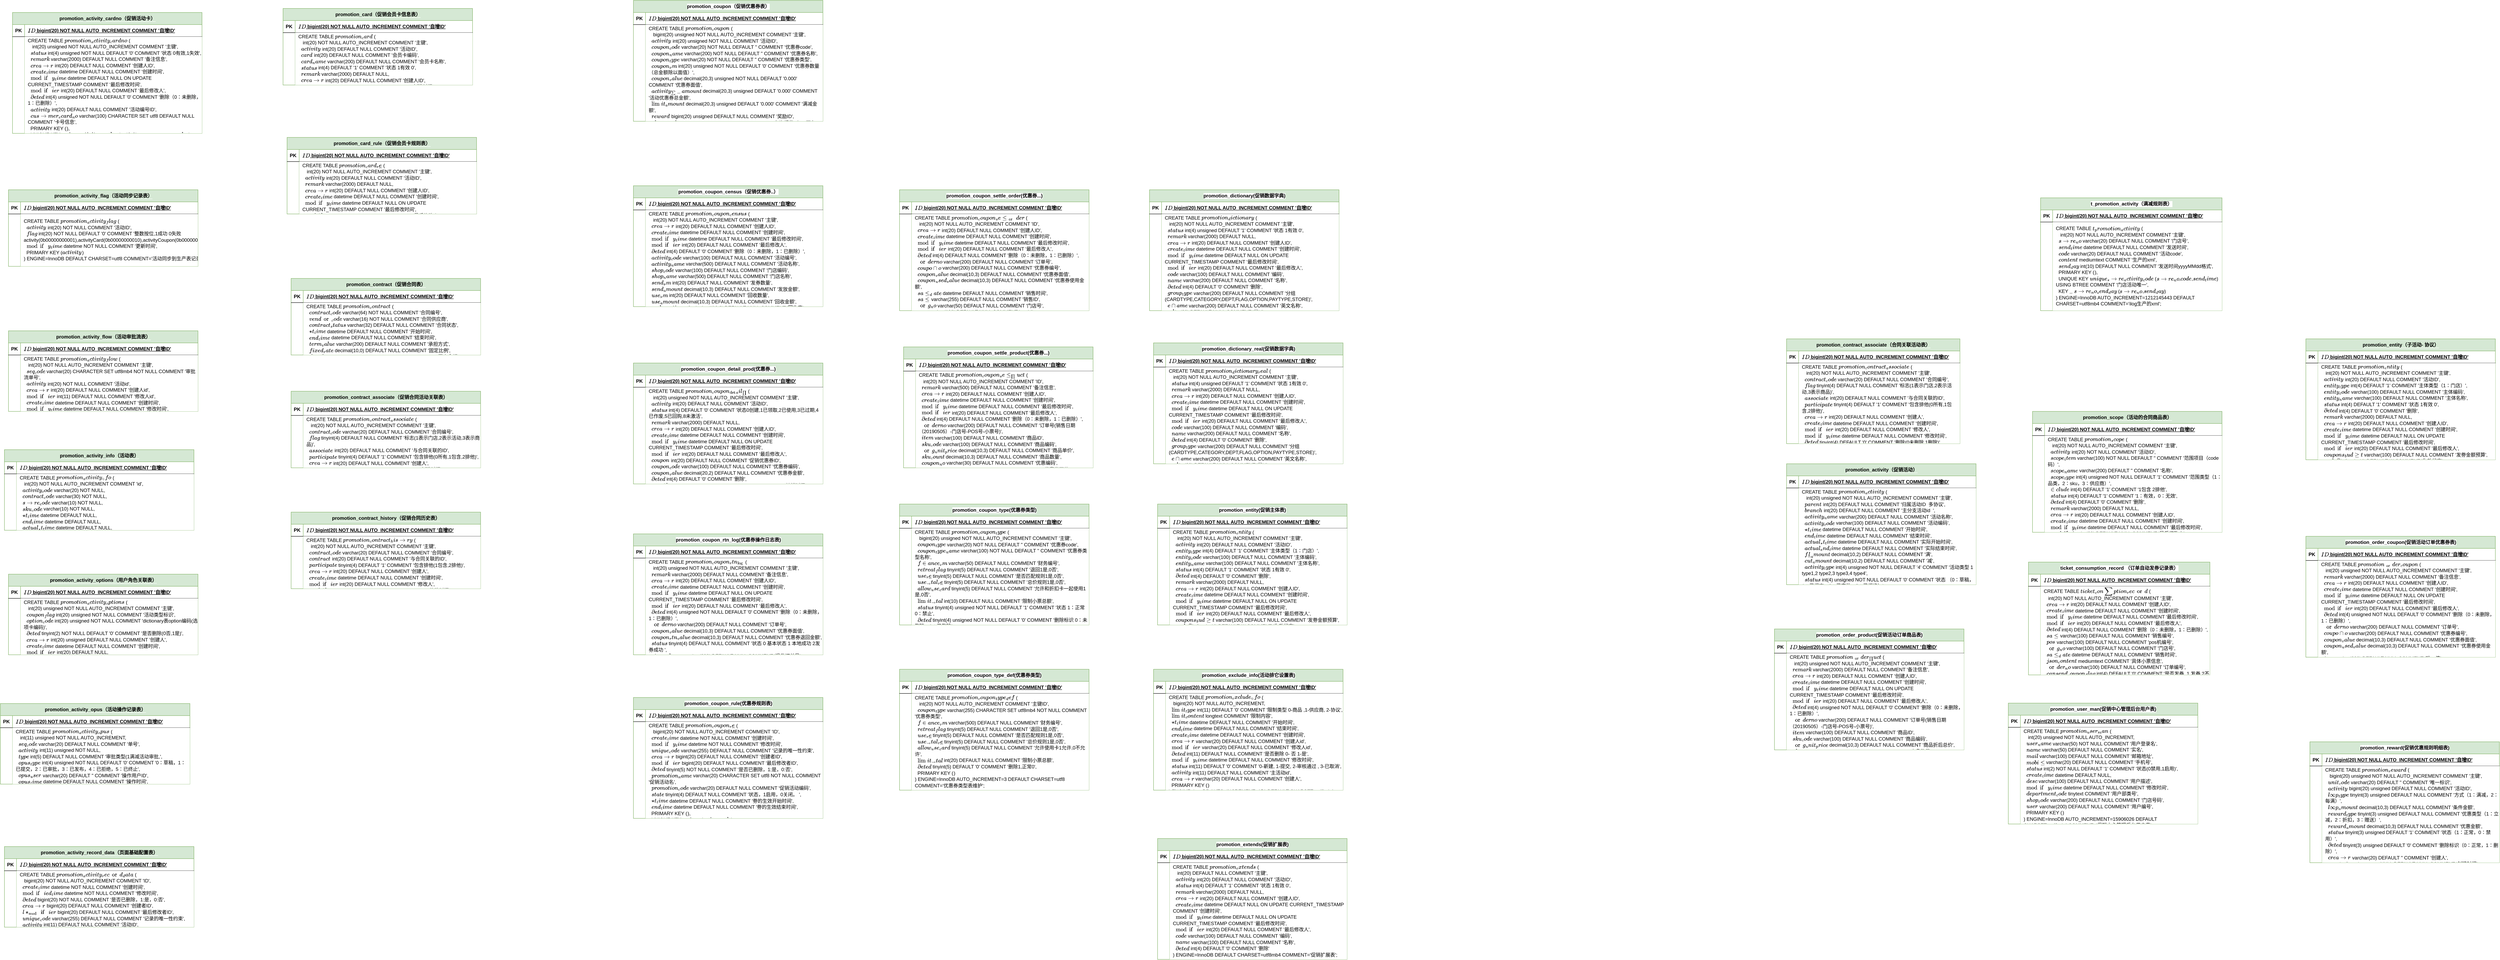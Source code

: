 <mxfile version="24.2.1" type="github">
  <diagram name="第 1 页" id="O1aaUtG5hxKhx5Vgo1k0">
    <mxGraphModel dx="8524" dy="2381" grid="1" gridSize="10" guides="1" tooltips="1" connect="1" arrows="1" fold="1" page="1" pageScale="1" pageWidth="827" pageHeight="1169" math="0" shadow="0">
      <root>
        <mxCell id="0" />
        <mxCell id="1" parent="0" />
        <mxCell id="HapESiic2t5WtZzWCRdp-1" value="&lt;span style=&quot;background-color: rgb(213, 232, 212);&quot;&gt;promotion_activity（促销活动）&lt;/span&gt;" style="shape=table;startSize=30;container=1;collapsible=1;childLayout=tableLayout;fixedRows=1;rowLines=0;fontStyle=1;align=center;resizeLast=1;html=1;labelBackgroundColor=default;fillColor=#d5e8d4;strokeColor=#82b366;" vertex="1" parent="1">
          <mxGeometry x="-2060" y="890" width="470" height="300" as="geometry" />
        </mxCell>
        <mxCell id="HapESiic2t5WtZzWCRdp-2" value="" style="shape=tableRow;horizontal=0;startSize=0;swimlaneHead=0;swimlaneBody=0;fillColor=none;collapsible=0;dropTarget=0;points=[[0,0.5],[1,0.5]];portConstraint=eastwest;top=0;left=0;right=0;bottom=1;" vertex="1" parent="HapESiic2t5WtZzWCRdp-1">
          <mxGeometry y="30" width="470" height="30" as="geometry" />
        </mxCell>
        <mxCell id="HapESiic2t5WtZzWCRdp-3" value="PK" style="shape=partialRectangle;connectable=0;fillColor=none;top=0;left=0;bottom=0;right=0;fontStyle=1;overflow=hidden;whiteSpace=wrap;html=1;" vertex="1" parent="HapESiic2t5WtZzWCRdp-2">
          <mxGeometry width="30" height="30" as="geometry">
            <mxRectangle width="30" height="30" as="alternateBounds" />
          </mxGeometry>
        </mxCell>
        <mxCell id="HapESiic2t5WtZzWCRdp-4" value="`ID` bigint(20) NOT NULL AUTO_INCREMENT COMMENT &#39;自增ID&#39;" style="shape=partialRectangle;connectable=0;fillColor=none;top=0;left=0;bottom=0;right=0;align=left;spacingLeft=6;fontStyle=5;overflow=hidden;whiteSpace=wrap;html=1;" vertex="1" parent="HapESiic2t5WtZzWCRdp-2">
          <mxGeometry x="30" width="440" height="30" as="geometry">
            <mxRectangle width="440" height="30" as="alternateBounds" />
          </mxGeometry>
        </mxCell>
        <mxCell id="HapESiic2t5WtZzWCRdp-5" value="" style="shape=tableRow;horizontal=0;startSize=0;swimlaneHead=0;swimlaneBody=0;fillColor=none;collapsible=0;dropTarget=0;points=[[0,0.5],[1,0.5]];portConstraint=eastwest;top=0;left=0;right=0;bottom=0;" vertex="1" parent="HapESiic2t5WtZzWCRdp-1">
          <mxGeometry y="60" width="470" height="240" as="geometry" />
        </mxCell>
        <mxCell id="HapESiic2t5WtZzWCRdp-6" value="" style="shape=partialRectangle;connectable=0;fillColor=none;top=0;left=0;bottom=0;right=0;editable=1;overflow=hidden;whiteSpace=wrap;html=1;" vertex="1" parent="HapESiic2t5WtZzWCRdp-5">
          <mxGeometry width="30" height="240" as="geometry">
            <mxRectangle width="30" height="240" as="alternateBounds" />
          </mxGeometry>
        </mxCell>
        <mxCell id="HapESiic2t5WtZzWCRdp-7" value="&lt;div style=&quot;line-height: 130%;&quot;&gt;&lt;div style=&quot;line-height: 130%;&quot;&gt;&lt;div style=&quot;line-height: 130%;&quot;&gt;&lt;div style=&quot;line-height: 130%;&quot;&gt;&lt;div style=&quot;line-height: 130%;&quot;&gt;&lt;div style=&quot;line-height: 130%;&quot;&gt;&lt;div style=&quot;line-height: 130%;&quot;&gt;&lt;div data-docx-has-block-data=&quot;false&quot; data-page-id=&quot;YLrPdt7Foo4dSDxoeuHca6s7nCh&quot;&gt;&lt;div class=&quot;old-record-id-FmYydZvrjogUZuxv6E2cjADqneS&quot; style=&quot;&quot;&gt;&lt;div class=&quot;old-record-id-FmYydZvrjogUZuxv6E2cjADqneS&quot;&gt;&lt;div class=&quot;old-record-id-FmYydZvrjogUZuxv6E2cjADqneS&quot;&gt;&lt;div class=&quot;old-record-id-FmYydZvrjogUZuxv6E2cjADqneS&quot;&gt;&lt;div class=&quot;old-record-id-FmYydZvrjogUZuxv6E2cjADqneS&quot;&gt;CREATE TABLE `promotion_activity` (&lt;/div&gt;&lt;div class=&quot;old-record-id-FmYydZvrjogUZuxv6E2cjADqneS&quot;&gt;&amp;nbsp; `id` int(20) unsigned NOT NULL AUTO_INCREMENT COMMENT &#39;主键&#39;,&lt;/div&gt;&lt;div class=&quot;old-record-id-FmYydZvrjogUZuxv6E2cjADqneS&quot;&gt;&amp;nbsp; `parent_id` int(20) DEFAULT NULL COMMENT &#39;归属活动ID&amp;nbsp; 多协议&#39;,&lt;/div&gt;&lt;div class=&quot;old-record-id-FmYydZvrjogUZuxv6E2cjADqneS&quot;&gt;&amp;nbsp; `branch_id` int(20) DEFAULT NULL COMMENT &#39;主分支活动id&amp;nbsp; &#39;,&lt;/div&gt;&lt;div class=&quot;old-record-id-FmYydZvrjogUZuxv6E2cjADqneS&quot;&gt;&amp;nbsp; `activity_name` varchar(200) DEFAULT NULL COMMENT &#39;活动名称&#39;,&lt;/div&gt;&lt;div class=&quot;old-record-id-FmYydZvrjogUZuxv6E2cjADqneS&quot;&gt;&amp;nbsp; `activity_code` varchar(100) DEFAULT NULL COMMENT &#39;活动编码&#39;,&lt;/div&gt;&lt;div class=&quot;old-record-id-FmYydZvrjogUZuxv6E2cjADqneS&quot;&gt;&amp;nbsp; `start_time` datetime DEFAULT NULL COMMENT &#39;开始时间&#39;,&lt;/div&gt;&lt;div class=&quot;old-record-id-FmYydZvrjogUZuxv6E2cjADqneS&quot;&gt;&amp;nbsp; `end_time` datetime DEFAULT NULL COMMENT &#39;结束时间&#39;,&lt;/div&gt;&lt;div class=&quot;old-record-id-FmYydZvrjogUZuxv6E2cjADqneS&quot;&gt;&amp;nbsp; `actual_start_time` datetime DEFAULT NULL COMMENT &#39;实际开始时间&#39;,&lt;/div&gt;&lt;div class=&quot;old-record-id-FmYydZvrjogUZuxv6E2cjADqneS&quot;&gt;&amp;nbsp; `actual_end_time` datetime DEFAULT NULL COMMENT &#39;实际结束时间&#39;,&lt;/div&gt;&lt;div class=&quot;old-record-id-FmYydZvrjogUZuxv6E2cjADqneS&quot;&gt;&amp;nbsp; `full_amount` decimal(10,2) DEFAULT NULL COMMENT &#39;满&#39;,&lt;/div&gt;&lt;div class=&quot;old-record-id-FmYydZvrjogUZuxv6E2cjADqneS&quot;&gt;&amp;nbsp; `cut_amount` decimal(10,2) DEFAULT NULL COMMENT &#39;减&#39;,&lt;/div&gt;&lt;div class=&quot;old-record-id-FmYydZvrjogUZuxv6E2cjADqneS&quot;&gt;&amp;nbsp; `activity_type` int(4) unsigned NOT NULL DEFAULT &#39;4&#39; COMMENT &#39;活动类型 1 type1,2 type2,3 type3,4 type4&#39;,&lt;/div&gt;&lt;div class=&quot;old-record-id-FmYydZvrjogUZuxv6E2cjADqneS&quot;&gt;&amp;nbsp; `status` int(4) unsigned NOT NULL DEFAULT &#39;0&#39; COMMENT &#39;状态 （0：草稿，1：已提交，2：已审批，3：已拒绝）&#39;,&lt;/div&gt;&lt;div class=&quot;old-record-id-FmYydZvrjogUZuxv6E2cjADqneS&quot;&gt;&amp;nbsp; `publish_status` int(4) unsigned NOT NULL DEFAULT &#39;0&#39; COMMENT &#39;发布状态（0：未发布，1：已发布，2：已终止）&#39;,&lt;/div&gt;&lt;div class=&quot;old-record-id-FmYydZvrjogUZuxv6E2cjADqneS&quot;&gt;&amp;nbsp; `remark` varchar(2000) DEFAULT NULL COMMENT &#39;备注信息&#39;,&lt;/div&gt;&lt;div class=&quot;old-record-id-FmYydZvrjogUZuxv6E2cjADqneS&quot;&gt;&amp;nbsp; `creator_id` int(20) DEFAULT NULL COMMENT &#39;创建人ID&#39;,&lt;/div&gt;&lt;div class=&quot;old-record-id-FmYydZvrjogUZuxv6E2cjADqneS&quot;&gt;&amp;nbsp; `create_time` datetime DEFAULT NULL COMMENT &#39;创建时间&#39;,&lt;/div&gt;&lt;div class=&quot;old-record-id-FmYydZvrjogUZuxv6E2cjADqneS&quot;&gt;&amp;nbsp; `modify_time` datetime DEFAULT NULL ON UPDATE CURRENT_TIMESTAMP COMMENT &#39;最后修改时间&#39;,&lt;/div&gt;&lt;div class=&quot;old-record-id-FmYydZvrjogUZuxv6E2cjADqneS&quot;&gt;&amp;nbsp; `modifier_id` int(20) DEFAULT NULL COMMENT &#39;最后修改人&#39;,&lt;/div&gt;&lt;div class=&quot;old-record-id-FmYydZvrjogUZuxv6E2cjADqneS&quot;&gt;&amp;nbsp; `deleted` int(4) unsigned NOT NULL DEFAULT &#39;0&#39; COMMENT &#39;删除（0：未删除，1：已删除）&#39;,&lt;/div&gt;&lt;div class=&quot;old-record-id-FmYydZvrjogUZuxv6E2cjADqneS&quot;&gt;&amp;nbsp; `rollback_reason` varchar(2000) CHARACTER SET utf8 DEFAULT &#39;&#39; COMMENT &#39;回退原因&#39;,&lt;/div&gt;&lt;div class=&quot;old-record-id-FmYydZvrjogUZuxv6E2cjADqneS&quot;&gt;&amp;nbsp; `coupon_flag` tinyint(3) unsigned NOT NULL DEFAULT &#39;0&#39; COMMENT &#39;优惠券活动标识 （0：非优惠券，1：优惠券,2:折扣活动,3:积分活动）&#39;,&lt;/div&gt;&lt;div class=&quot;old-record-id-FmYydZvrjogUZuxv6E2cjADqneS&quot;&gt;&amp;nbsp; `page_config_id` bigint(20) DEFAULT NULL COMMENT &#39;关联页面配置ID&#39;,&lt;/div&gt;&lt;div class=&quot;old-record-id-FmYydZvrjogUZuxv6E2cjADqneS&quot;&gt;&amp;nbsp; `event_track_code` varchar(2000) DEFAULT NULL COMMENT &#39;埋点配置&#39;,&lt;/div&gt;&lt;div class=&quot;old-record-id-FmYydZvrjogUZuxv6E2cjADqneS&quot;&gt;&amp;nbsp; `node_code` varchar(255) DEFAULT NULL COMMENT &#39;审核节点编码&#39;,&lt;/div&gt;&lt;div class=&quot;old-record-id-FmYydZvrjogUZuxv6E2cjADqneS&quot;&gt;&amp;nbsp; `node_name` varchar(255) DEFAULT NULL COMMENT &#39;审核节点名称&#39;,&lt;/div&gt;&lt;div class=&quot;old-record-id-FmYydZvrjogUZuxv6E2cjADqneS&quot;&gt;&amp;nbsp; `node_user` varchar(20) DEFAULT NULL COMMENT &#39;指定审批人&#39;,&lt;/div&gt;&lt;div class=&quot;old-record-id-FmYydZvrjogUZuxv6E2cjADqneS&quot;&gt;&amp;nbsp; `return_flag` int(4) DEFAULT NULL COMMENT &#39;审核退回标志（1.退回）&#39;,&lt;/div&gt;&lt;div class=&quot;old-record-id-FmYydZvrjogUZuxv6E2cjADqneS&quot;&gt;&amp;nbsp; `pre_id` int(20) DEFAULT NULL COMMENT &#39;原活动ID 加料&#39;,&lt;/div&gt;&lt;div class=&quot;old-record-id-FmYydZvrjogUZuxv6E2cjADqneS&quot;&gt;&amp;nbsp; `lz_channel` varchar(32) DEFAULT NULL COMMENT &#39;留资渠道,多个逗个分隔(1-中台活动H5,2-OMS留资H5)&#39;,&lt;/div&gt;&lt;div class=&quot;old-record-id-FmYydZvrjogUZuxv6E2cjADqneS&quot;&gt;&amp;nbsp; `superimposed_feeding` varchar(32) DEFAULT NULL COMMENT &#39;是否优惠叠加加料（0,不叠加，1，叠加）&#39;,&lt;/div&gt;&lt;div class=&quot;old-record-id-FmYydZvrjogUZuxv6E2cjADqneS&quot;&gt;&amp;nbsp; `courtesyCoupon_id` int(11) DEFAULT NULL COMMENT &#39;礼劵活动id&#39;,&lt;/div&gt;&lt;div class=&quot;old-record-id-FmYydZvrjogUZuxv6E2cjADqneS&quot;&gt;&amp;nbsp; `isAutomation` int(4) DEFAULT NULL COMMENT &#39;是否自动发劵&#39;,&lt;/div&gt;&lt;div class=&quot;old-record-id-FmYydZvrjogUZuxv6E2cjADqneS&quot;&gt;&amp;nbsp; `dcFlag` int(4) DEFAULT NULL COMMENT &#39;是否关联dc&#39;,&lt;/div&gt;&lt;div class=&quot;old-record-id-FmYydZvrjogUZuxv6E2cjADqneS&quot;&gt;&amp;nbsp; `vendor_code` varchar(20) DEFAULT NULL COMMENT &#39;供应商编号&#39;,&lt;/div&gt;&lt;div class=&quot;old-record-id-FmYydZvrjogUZuxv6E2cjADqneS&quot;&gt;&amp;nbsp; `department_code` tinytext COMMENT &#39;活动所关联的部类号&#39;,&lt;/div&gt;&lt;div class=&quot;old-record-id-FmYydZvrjogUZuxv6E2cjADqneS&quot;&gt;&amp;nbsp; `include` int(5) DEFAULT NULL COMMENT &#39;包含排他&#39;,&lt;/div&gt;&lt;div class=&quot;old-record-id-FmYydZvrjogUZuxv6E2cjADqneS&quot;&gt;&amp;nbsp; `budget_type` int(4) DEFAULT NULL COMMENT &#39;预算类型(0固定金额1固定比例)&#39;,&lt;/div&gt;&lt;div class=&quot;old-record-id-FmYydZvrjogUZuxv6E2cjADqneS&quot;&gt;&amp;nbsp; `commitment_percent` varchar(100) DEFAULT NULL COMMENT &#39;供应商承担比例&#39;,&lt;/div&gt;&lt;div class=&quot;old-record-id-FmYydZvrjogUZuxv6E2cjADqneS&quot;&gt;&amp;nbsp; `adviertisement` varchar(2000) DEFAULT NULL COMMENT &#39;广告词&#39;,&lt;/div&gt;&lt;div class=&quot;old-record-id-FmYydZvrjogUZuxv6E2cjADqneS&quot;&gt;&amp;nbsp; `activity_reward_type` int(5) DEFAULT NULL COMMENT &#39;循环0,阶梯1&#39;,&lt;/div&gt;&lt;div class=&quot;old-record-id-FmYydZvrjogUZuxv6E2cjADqneS&quot;&gt;&amp;nbsp; `sendCouponChannel` varchar(100) DEFAULT NULL COMMENT &#39;&quot;1&quot;: &quot;零售&quot;, &quot;2&quot;: &quot;装潢中心&quot;, &quot;3&quot;: &quot;团购&quot;, &quot;4&quot;: &quot;直销&quot;, &quot;5&quot;: &quot;B2B&quot;, &quot;6&quot;: &quot;家装套餐&quot;, &quot;7&quot;: &quot;线上销售&quot;, &quot;8&quot;: &quot;S2B&quot;&#39;,&lt;/div&gt;&lt;div class=&quot;old-record-id-FmYydZvrjogUZuxv6E2cjADqneS&quot;&gt;&amp;nbsp; `useCouponChannel` varchar(100) DEFAULT NULL COMMENT &#39;&quot;1&quot;: &quot;零售&quot;, &quot;2&quot;: &quot;装潢中心&quot;, &quot;3&quot;: &quot;团购&quot;, &quot;4&quot;: &quot;直销&quot;, &quot;5&quot;: &quot;B2B&quot;, &quot;6&quot;: &quot;家装套餐&quot;, &quot;7&quot;: &quot;线上销售&quot;, &quot;8&quot;: &quot;S2B&quot;&#39;,&lt;/div&gt;&lt;div class=&quot;old-record-id-FmYydZvrjogUZuxv6E2cjADqneS&quot;&gt;&amp;nbsp; `isMarketBear` int(4) DEFAULT NULL COMMENT &#39;是否市场部自承担活动(1是,0否)&#39;,&lt;/div&gt;&lt;div class=&quot;old-record-id-FmYydZvrjogUZuxv6E2cjADqneS&quot;&gt;&amp;nbsp; `couponType` varchar(20) DEFAULT &#39;&#39; COMMENT &#39;优惠券类型&#39;,&lt;/div&gt;&lt;div class=&quot;old-record-id-FmYydZvrjogUZuxv6E2cjADqneS&quot;&gt;&amp;nbsp; `card_type` tinyint(5) DEFAULT &#39;1&#39; COMMENT &#39;会员卡类型 1会员卡类型,2会员卡号&#39;,&lt;/div&gt;&lt;div class=&quot;old-record-id-FmYydZvrjogUZuxv6E2cjADqneS&quot;&gt;&amp;nbsp; `customer_price` int(4) DEFAULT NULL COMMENT &#39;会员价是否&#39;,&lt;/div&gt;&lt;div class=&quot;old-record-id-FmYydZvrjogUZuxv6E2cjADqneS&quot;&gt;&amp;nbsp; `discount_mode` tinyint(3) DEFAULT &#39;0&#39; COMMENT &#39;满减模式 (0默认，1组合，品牌联盟) &#39;,&lt;/div&gt;&lt;div class=&quot;old-record-id-FmYydZvrjogUZuxv6E2cjADqneS&quot;&gt;&amp;nbsp; `discount_nature` tinyint(3) DEFAULT &#39;0&#39; COMMENT &#39;合同性质（0前置，1加购）&#39;,&lt;/div&gt;&lt;div class=&quot;old-record-id-FmYydZvrjogUZuxv6E2cjADqneS&quot;&gt;&amp;nbsp; `fix_price` tinyint(3) DEFAULT NULL COMMENT &#39;定价活动唯一标识&#39;,&lt;/div&gt;&lt;div class=&quot;old-record-id-FmYydZvrjogUZuxv6E2cjADqneS&quot;&gt;&amp;nbsp; `isSyn` tinyint(3) DEFAULT &#39;0&#39; COMMENT &#39;是否同步折扣到sap（0否，1是）&#39;,&lt;/div&gt;&lt;div class=&quot;old-record-id-FmYydZvrjogUZuxv6E2cjADqneS&quot;&gt;&amp;nbsp; `tag_id` int(4) DEFAULT NULL COMMENT &#39;活动标签&#39;,&lt;/div&gt;&lt;div class=&quot;old-record-id-FmYydZvrjogUZuxv6E2cjADqneS&quot;&gt;&amp;nbsp; `syn_flag` int(4) DEFAULT NULL,&lt;/div&gt;&lt;div class=&quot;old-record-id-FmYydZvrjogUZuxv6E2cjADqneS&quot;&gt;&amp;nbsp; `plus_customer_flag` tinyint(5) DEFAULT &#39;0&#39; COMMENT &#39;是否plus会员专享,1.是；0.否&#39;,&lt;/div&gt;&lt;div class=&quot;old-record-id-FmYydZvrjogUZuxv6E2cjADqneS&quot;&gt;&amp;nbsp; `channel_type_code` varchar(30) DEFAULT NULL COMMENT &#39;三级渠道编码&#39;,&lt;/div&gt;&lt;div class=&quot;old-record-id-FmYydZvrjogUZuxv6E2cjADqneS&quot;&gt;&amp;nbsp; `user_channel_type_code` varchar(30) DEFAULT NULL COMMENT &#39;用券三级渠道编码&#39;,&lt;/div&gt;&lt;div class=&quot;old-record-id-FmYydZvrjogUZuxv6E2cjADqneS&quot;&gt;&amp;nbsp; `ship_type` tinyint(2) DEFAULT NULL COMMENT &#39;赠送发货类型：1、下单即发货，2、指定时间发货（赠品活动使用）&#39;,&lt;/div&gt;&lt;div class=&quot;old-record-id-FmYydZvrjogUZuxv6E2cjADqneS&quot;&gt;&amp;nbsp; `ship_time` datetime DEFAULT NULL COMMENT &#39;赠送发货时间（赠品活动使用）&#39;,&lt;/div&gt;&lt;div class=&quot;old-record-id-FmYydZvrjogUZuxv6E2cjADqneS&quot;&gt;&amp;nbsp; PRIMARY KEY (`id`),&lt;/div&gt;&lt;div class=&quot;old-record-id-FmYydZvrjogUZuxv6E2cjADqneS&quot;&gt;&amp;nbsp; UNIQUE KEY `index_code` (`activity_code`) USING BTREE,&lt;/div&gt;&lt;div class=&quot;old-record-id-FmYydZvrjogUZuxv6E2cjADqneS&quot;&gt;&amp;nbsp; KEY `index_vendor_code` (`vendor_code`) USING BTREE,&lt;/div&gt;&lt;div class=&quot;old-record-id-FmYydZvrjogUZuxv6E2cjADqneS&quot;&gt;&amp;nbsp; KEY `index_department_code` (`department_code`(15)) USING BTREE,&lt;/div&gt;&lt;div class=&quot;old-record-id-FmYydZvrjogUZuxv6E2cjADqneS&quot;&gt;&amp;nbsp; KEY `index_courtesyCoupon_id` (`courtesyCoupon_id`) USING BTREE,&lt;/div&gt;&lt;div class=&quot;old-record-id-FmYydZvrjogUZuxv6E2cjADqneS&quot;&gt;&amp;nbsp; KEY `idx_branchid` (`branch_id`)&lt;/div&gt;&lt;div class=&quot;old-record-id-FmYydZvrjogUZuxv6E2cjADqneS&quot;&gt;) ENGINE=InnoDB AUTO_INCREMENT=117517 DEFAULT CHARSET=utf8mb4 COMMENT=&#39;促销活动基本信息表&#39;;&lt;/div&gt;&lt;/div&gt;&lt;/div&gt;&lt;/div&gt;&lt;/div&gt;&lt;/div&gt;&lt;/div&gt;&lt;/div&gt;&lt;/div&gt;&lt;/div&gt;&lt;/div&gt;&lt;/div&gt;&lt;/div&gt;" style="shape=partialRectangle;connectable=0;fillColor=default;top=0;left=0;bottom=0;right=0;align=left;spacingLeft=6;overflow=hidden;whiteSpace=wrap;html=1;" vertex="1" parent="HapESiic2t5WtZzWCRdp-5">
          <mxGeometry x="30" width="440" height="240" as="geometry">
            <mxRectangle width="440" height="240" as="alternateBounds" />
          </mxGeometry>
        </mxCell>
        <mxCell id="HapESiic2t5WtZzWCRdp-8" value="&lt;span style=&quot;background-color: rgb(213, 232, 212);&quot;&gt;promotion_contract_associate（合同关联活动表）&lt;/span&gt;" style="shape=table;startSize=30;container=1;collapsible=1;childLayout=tableLayout;fixedRows=1;rowLines=0;fontStyle=1;align=center;resizeLast=1;html=1;labelBackgroundColor=default;fillColor=#d5e8d4;strokeColor=#82b366;" vertex="1" parent="1">
          <mxGeometry x="-2060" y="580" width="430" height="260" as="geometry" />
        </mxCell>
        <mxCell id="HapESiic2t5WtZzWCRdp-9" value="" style="shape=tableRow;horizontal=0;startSize=0;swimlaneHead=0;swimlaneBody=0;fillColor=none;collapsible=0;dropTarget=0;points=[[0,0.5],[1,0.5]];portConstraint=eastwest;top=0;left=0;right=0;bottom=1;" vertex="1" parent="HapESiic2t5WtZzWCRdp-8">
          <mxGeometry y="30" width="430" height="30" as="geometry" />
        </mxCell>
        <mxCell id="HapESiic2t5WtZzWCRdp-10" value="PK" style="shape=partialRectangle;connectable=0;fillColor=none;top=0;left=0;bottom=0;right=0;fontStyle=1;overflow=hidden;whiteSpace=wrap;html=1;" vertex="1" parent="HapESiic2t5WtZzWCRdp-9">
          <mxGeometry width="30" height="30" as="geometry">
            <mxRectangle width="30" height="30" as="alternateBounds" />
          </mxGeometry>
        </mxCell>
        <mxCell id="HapESiic2t5WtZzWCRdp-11" value="`ID` bigint(20) NOT NULL AUTO_INCREMENT COMMENT &#39;自增ID&#39;" style="shape=partialRectangle;connectable=0;fillColor=none;top=0;left=0;bottom=0;right=0;align=left;spacingLeft=6;fontStyle=5;overflow=hidden;whiteSpace=wrap;html=1;" vertex="1" parent="HapESiic2t5WtZzWCRdp-9">
          <mxGeometry x="30" width="400" height="30" as="geometry">
            <mxRectangle width="400" height="30" as="alternateBounds" />
          </mxGeometry>
        </mxCell>
        <mxCell id="HapESiic2t5WtZzWCRdp-12" value="" style="shape=tableRow;horizontal=0;startSize=0;swimlaneHead=0;swimlaneBody=0;fillColor=none;collapsible=0;dropTarget=0;points=[[0,0.5],[1,0.5]];portConstraint=eastwest;top=0;left=0;right=0;bottom=0;" vertex="1" parent="HapESiic2t5WtZzWCRdp-8">
          <mxGeometry y="60" width="430" height="200" as="geometry" />
        </mxCell>
        <mxCell id="HapESiic2t5WtZzWCRdp-13" value="" style="shape=partialRectangle;connectable=0;fillColor=none;top=0;left=0;bottom=0;right=0;editable=1;overflow=hidden;whiteSpace=wrap;html=1;" vertex="1" parent="HapESiic2t5WtZzWCRdp-12">
          <mxGeometry width="30" height="200" as="geometry">
            <mxRectangle width="30" height="200" as="alternateBounds" />
          </mxGeometry>
        </mxCell>
        <mxCell id="HapESiic2t5WtZzWCRdp-14" value="&lt;div style=&quot;line-height: 130%;&quot;&gt;&lt;div style=&quot;line-height: 130%;&quot;&gt;&lt;div style=&quot;line-height: 130%;&quot;&gt;&lt;div style=&quot;line-height: 130%;&quot;&gt;&lt;div style=&quot;line-height: 130%;&quot;&gt;&lt;div style=&quot;line-height: 130%;&quot;&gt;&lt;div style=&quot;line-height: 130%;&quot;&gt;&lt;div data-docx-has-block-data=&quot;false&quot; data-page-id=&quot;YLrPdt7Foo4dSDxoeuHca6s7nCh&quot;&gt;&lt;div class=&quot;old-record-id-FmYydZvrjogUZuxv6E2cjADqneS&quot; style=&quot;&quot;&gt;&lt;div class=&quot;old-record-id-FmYydZvrjogUZuxv6E2cjADqneS&quot;&gt;&lt;div class=&quot;old-record-id-FmYydZvrjogUZuxv6E2cjADqneS&quot;&gt;&lt;div class=&quot;old-record-id-FmYydZvrjogUZuxv6E2cjADqneS&quot;&gt;&lt;div class=&quot;old-record-id-FmYydZvrjogUZuxv6E2cjADqneS&quot;&gt;&lt;div class=&quot;old-record-id-FmYydZvrjogUZuxv6E2cjADqneS&quot;&gt;&lt;div class=&quot;old-record-id-FmYydZvrjogUZuxv6E2cjADqneS&quot;&gt;CREATE TABLE `promotion_contract_associate` (&lt;/div&gt;&lt;div class=&quot;old-record-id-FmYydZvrjogUZuxv6E2cjADqneS&quot;&gt;&amp;nbsp; `id` int(20) NOT NULL AUTO_INCREMENT COMMENT &#39;主键&#39;,&lt;/div&gt;&lt;div class=&quot;old-record-id-FmYydZvrjogUZuxv6E2cjADqneS&quot;&gt;&amp;nbsp; `contract_code` varchar(20) DEFAULT NULL COMMENT &#39;合同编号&#39;,&lt;/div&gt;&lt;div class=&quot;old-record-id-FmYydZvrjogUZuxv6E2cjADqneS&quot;&gt;&amp;nbsp; `flag` tinyint(4) DEFAULT NULL COMMENT &#39;标志(1表示门店,2表示活动,3表示商品)&#39;,&lt;/div&gt;&lt;div class=&quot;old-record-id-FmYydZvrjogUZuxv6E2cjADqneS&quot;&gt;&amp;nbsp; `associate_id` int(20) DEFAULT NULL COMMENT &#39;与合同关联的ID&#39;,&lt;/div&gt;&lt;div class=&quot;old-record-id-FmYydZvrjogUZuxv6E2cjADqneS&quot;&gt;&amp;nbsp; `participate` tinyint(4) DEFAULT &#39;1&#39; COMMENT &#39;包含排他(0所有,1包含,2排他)&#39;,&lt;/div&gt;&lt;div class=&quot;old-record-id-FmYydZvrjogUZuxv6E2cjADqneS&quot;&gt;&amp;nbsp; `creator_id` int(20) DEFAULT NULL COMMENT &#39;创建人&#39;,&lt;/div&gt;&lt;div class=&quot;old-record-id-FmYydZvrjogUZuxv6E2cjADqneS&quot;&gt;&amp;nbsp; `create_time` datetime DEFAULT NULL COMMENT &#39;创建时间&#39;,&lt;/div&gt;&lt;div class=&quot;old-record-id-FmYydZvrjogUZuxv6E2cjADqneS&quot;&gt;&amp;nbsp; `modifier_id` int(20) DEFAULT NULL COMMENT &#39;修改人&#39;,&lt;/div&gt;&lt;div class=&quot;old-record-id-FmYydZvrjogUZuxv6E2cjADqneS&quot;&gt;&amp;nbsp; `modify_time` datetime DEFAULT NULL COMMENT &#39;修改时间&#39;,&lt;/div&gt;&lt;div class=&quot;old-record-id-FmYydZvrjogUZuxv6E2cjADqneS&quot;&gt;&amp;nbsp; `deleted` tinyint(4) DEFAULT &#39;0&#39; COMMENT &#39;删除(0未删除,1删除)&#39;,&lt;/div&gt;&lt;div class=&quot;old-record-id-FmYydZvrjogUZuxv6E2cjADqneS&quot;&gt;&amp;nbsp; `vendor_code` varchar(100) DEFAULT NULL COMMENT &#39;供应商编号&#39;,&lt;/div&gt;&lt;div class=&quot;old-record-id-FmYydZvrjogUZuxv6E2cjADqneS&quot;&gt;&amp;nbsp; `contract_status` varchar(16) DEFAULT NULL COMMENT &#39;合同状态&#39;,&lt;/div&gt;&lt;div class=&quot;old-record-id-FmYydZvrjogUZuxv6E2cjADqneS&quot;&gt;&amp;nbsp; `start_time` datetime DEFAULT NULL COMMENT &#39;开始时间&#39;,&lt;/div&gt;&lt;div class=&quot;old-record-id-FmYydZvrjogUZuxv6E2cjADqneS&quot;&gt;&amp;nbsp; `end_time` datetime DEFAULT NULL COMMENT &#39;结束时间&#39;,&lt;/div&gt;&lt;div class=&quot;old-record-id-FmYydZvrjogUZuxv6E2cjADqneS&quot;&gt;&amp;nbsp; `term_value` varchar(16) DEFAULT NULL COMMENT &#39;承担方式&#39;,&lt;/div&gt;&lt;div class=&quot;old-record-id-FmYydZvrjogUZuxv6E2cjADqneS&quot;&gt;&amp;nbsp; `fixed_rate` decimal(10,2) DEFAULT NULL COMMENT &#39;固定比例(小比例)&#39;,&lt;/div&gt;&lt;div class=&quot;old-record-id-FmYydZvrjogUZuxv6E2cjADqneS&quot;&gt;&amp;nbsp; `discount` decimal(10,2) DEFAULT NULL COMMENT &#39;折扣(大比例)&#39;,&lt;/div&gt;&lt;div class=&quot;old-record-id-FmYydZvrjogUZuxv6E2cjADqneS&quot;&gt;&amp;nbsp; `fixed_amount` decimal(15,2) DEFAULT NULL COMMENT &#39;固定金额&#39;,&lt;/div&gt;&lt;div class=&quot;old-record-id-FmYydZvrjogUZuxv6E2cjADqneS&quot;&gt;&amp;nbsp; `little_rate` decimal(10,2) DEFAULT NULL COMMENT &#39;小比例(不属于合同信息)&#39;,&lt;/div&gt;&lt;div class=&quot;old-record-id-FmYydZvrjogUZuxv6E2cjADqneS&quot;&gt;&amp;nbsp; `large_rate` decimal(10,2) DEFAULT NULL COMMENT &#39;大比例,一般为空(由公式计算)(不属于合同信息&#39;,&lt;/div&gt;&lt;div class=&quot;old-record-id-FmYydZvrjogUZuxv6E2cjADqneS&quot;&gt;&amp;nbsp; `vendor_name` varchar(100) DEFAULT NULL COMMENT &#39;供应商名称&#39;,&lt;/div&gt;&lt;div class=&quot;old-record-id-FmYydZvrjogUZuxv6E2cjADqneS&quot;&gt;&amp;nbsp; `category_code` tinytext COMMENT &#39;部类号&#39;,&lt;/div&gt;&lt;div class=&quot;old-record-id-FmYydZvrjogUZuxv6E2cjADqneS&quot;&gt;&amp;nbsp; `category_name` text COMMENT &#39;部类名称&#39;,&lt;/div&gt;&lt;div class=&quot;old-record-id-FmYydZvrjogUZuxv6E2cjADqneS&quot;&gt;&amp;nbsp; `sa_flag` tinyint(4) DEFAULT &#39;0&#39; COMMENT &#39;特批标识 1特批 0非特批&#39;,&lt;/div&gt;&lt;div class=&quot;old-record-id-FmYydZvrjogUZuxv6E2cjADqneS&quot;&gt;&amp;nbsp; `vendor_cm` decimal(10,2) DEFAULT NULL COMMENT &#39;供应商%CM&#39;,&lt;/div&gt;&lt;div class=&quot;old-record-id-FmYydZvrjogUZuxv6E2cjADqneS&quot;&gt;&amp;nbsp; `front_gross_rate` decimal(10,2) DEFAULT NULL COMMENT &#39;供应商前台毛利率&#39;,&lt;/div&gt;&lt;div class=&quot;old-record-id-FmYydZvrjogUZuxv6E2cjADqneS&quot;&gt;&amp;nbsp; `invented` tinyint(4) DEFAULT &#39;0&#39; COMMENT &#39;是否是虚拟协议1 是,0 不是&#39;,&lt;/div&gt;&lt;div class=&quot;old-record-id-FmYydZvrjogUZuxv6E2cjADqneS&quot;&gt;&amp;nbsp; `transfer_flag` tinyint(4) DEFAULT &#39;0&#39; COMMENT &#39;是否转签1是,0否&#39;,&lt;/div&gt;&lt;div class=&quot;old-record-id-FmYydZvrjogUZuxv6E2cjADqneS&quot;&gt;&amp;nbsp; `success` int(5) DEFAULT NULL COMMENT &#39;0b0001 可提交, 0b0010门店错误, 0b0100商品错误, 0b1000Filter错误, 0未执行&#39;,&lt;/div&gt;&lt;div class=&quot;old-record-id-FmYydZvrjogUZuxv6E2cjADqneS&quot;&gt;&amp;nbsp; `type` tinyint(4) DEFAULT NULL COMMENT &#39;合同类型 5 muds&#39;,&lt;/div&gt;&lt;div class=&quot;old-record-id-FmYydZvrjogUZuxv6E2cjADqneS&quot;&gt;&amp;nbsp; PRIMARY KEY (`id`),&lt;/div&gt;&lt;div class=&quot;old-record-id-FmYydZvrjogUZuxv6E2cjADqneS&quot;&gt;&amp;nbsp; KEY `idx_contract` (`contract_code`),&lt;/div&gt;&lt;div class=&quot;old-record-id-FmYydZvrjogUZuxv6E2cjADqneS&quot;&gt;&amp;nbsp; KEY `idx_actid` (`associate_id`),&lt;/div&gt;&lt;div class=&quot;old-record-id-FmYydZvrjogUZuxv6E2cjADqneS&quot;&gt;&amp;nbsp; KEY `idx_vendor_code` (`vendor_code`) USING BTREE&lt;/div&gt;&lt;div class=&quot;old-record-id-FmYydZvrjogUZuxv6E2cjADqneS&quot;&gt;) ENGINE=InnoDB AUTO_INCREMENT=18461 DEFAULT CHARSET=utf8mb4 COMMENT=&#39;合同关联活动表&#39;;&lt;/div&gt;&lt;/div&gt;&lt;/div&gt;&lt;/div&gt;&lt;/div&gt;&lt;/div&gt;&lt;/div&gt;&lt;/div&gt;&lt;/div&gt;&lt;/div&gt;&lt;/div&gt;&lt;/div&gt;&lt;/div&gt;&lt;/div&gt;&lt;/div&gt;" style="shape=partialRectangle;connectable=0;fillColor=default;top=0;left=0;bottom=0;right=0;align=left;spacingLeft=6;overflow=hidden;whiteSpace=wrap;html=1;" vertex="1" parent="HapESiic2t5WtZzWCRdp-12">
          <mxGeometry x="30" width="400" height="200" as="geometry">
            <mxRectangle width="400" height="200" as="alternateBounds" />
          </mxGeometry>
        </mxCell>
        <mxCell id="HapESiic2t5WtZzWCRdp-15" value="&lt;span style=&quot;background-color: rgb(213, 232, 212);&quot;&gt;promotion_scope（活动的合同商品表）&lt;/span&gt;" style="shape=table;startSize=30;container=1;collapsible=1;childLayout=tableLayout;fixedRows=1;rowLines=0;fontStyle=1;align=center;resizeLast=1;html=1;labelBackgroundColor=default;fillColor=#d5e8d4;strokeColor=#82b366;" vertex="1" parent="1">
          <mxGeometry x="-1450" y="760" width="470" height="300" as="geometry" />
        </mxCell>
        <mxCell id="HapESiic2t5WtZzWCRdp-16" value="" style="shape=tableRow;horizontal=0;startSize=0;swimlaneHead=0;swimlaneBody=0;fillColor=none;collapsible=0;dropTarget=0;points=[[0,0.5],[1,0.5]];portConstraint=eastwest;top=0;left=0;right=0;bottom=1;" vertex="1" parent="HapESiic2t5WtZzWCRdp-15">
          <mxGeometry y="30" width="470" height="30" as="geometry" />
        </mxCell>
        <mxCell id="HapESiic2t5WtZzWCRdp-17" value="PK" style="shape=partialRectangle;connectable=0;fillColor=none;top=0;left=0;bottom=0;right=0;fontStyle=1;overflow=hidden;whiteSpace=wrap;html=1;" vertex="1" parent="HapESiic2t5WtZzWCRdp-16">
          <mxGeometry width="30" height="30" as="geometry">
            <mxRectangle width="30" height="30" as="alternateBounds" />
          </mxGeometry>
        </mxCell>
        <mxCell id="HapESiic2t5WtZzWCRdp-18" value="`ID` bigint(20) NOT NULL AUTO_INCREMENT COMMENT &#39;自增ID&#39;" style="shape=partialRectangle;connectable=0;fillColor=none;top=0;left=0;bottom=0;right=0;align=left;spacingLeft=6;fontStyle=5;overflow=hidden;whiteSpace=wrap;html=1;" vertex="1" parent="HapESiic2t5WtZzWCRdp-16">
          <mxGeometry x="30" width="440" height="30" as="geometry">
            <mxRectangle width="440" height="30" as="alternateBounds" />
          </mxGeometry>
        </mxCell>
        <mxCell id="HapESiic2t5WtZzWCRdp-19" value="" style="shape=tableRow;horizontal=0;startSize=0;swimlaneHead=0;swimlaneBody=0;fillColor=none;collapsible=0;dropTarget=0;points=[[0,0.5],[1,0.5]];portConstraint=eastwest;top=0;left=0;right=0;bottom=0;" vertex="1" parent="HapESiic2t5WtZzWCRdp-15">
          <mxGeometry y="60" width="470" height="240" as="geometry" />
        </mxCell>
        <mxCell id="HapESiic2t5WtZzWCRdp-20" value="" style="shape=partialRectangle;connectable=0;fillColor=none;top=0;left=0;bottom=0;right=0;editable=1;overflow=hidden;whiteSpace=wrap;html=1;" vertex="1" parent="HapESiic2t5WtZzWCRdp-19">
          <mxGeometry width="30" height="240" as="geometry">
            <mxRectangle width="30" height="240" as="alternateBounds" />
          </mxGeometry>
        </mxCell>
        <mxCell id="HapESiic2t5WtZzWCRdp-21" value="&lt;div style=&quot;line-height: 130%;&quot;&gt;&lt;div style=&quot;line-height: 130%;&quot;&gt;&lt;div style=&quot;line-height: 130%;&quot;&gt;&lt;div style=&quot;line-height: 130%;&quot;&gt;&lt;div style=&quot;line-height: 130%;&quot;&gt;&lt;div style=&quot;line-height: 130%;&quot;&gt;&lt;div style=&quot;line-height: 130%;&quot;&gt;&lt;div data-docx-has-block-data=&quot;false&quot; data-page-id=&quot;YLrPdt7Foo4dSDxoeuHca6s7nCh&quot;&gt;&lt;div class=&quot;old-record-id-FmYydZvrjogUZuxv6E2cjADqneS&quot; style=&quot;&quot;&gt;&lt;div class=&quot;old-record-id-FmYydZvrjogUZuxv6E2cjADqneS&quot;&gt;&lt;div class=&quot;old-record-id-FmYydZvrjogUZuxv6E2cjADqneS&quot;&gt;&lt;div class=&quot;old-record-id-FmYydZvrjogUZuxv6E2cjADqneS&quot;&gt;&lt;div class=&quot;old-record-id-FmYydZvrjogUZuxv6E2cjADqneS&quot;&gt;&lt;div class=&quot;old-record-id-FmYydZvrjogUZuxv6E2cjADqneS&quot;&gt;CREATE TABLE `promotion_scope` (&lt;/div&gt;&lt;div class=&quot;old-record-id-FmYydZvrjogUZuxv6E2cjADqneS&quot;&gt;&amp;nbsp; `id` int(20) NOT NULL AUTO_INCREMENT COMMENT &#39;主键&#39;,&lt;/div&gt;&lt;div class=&quot;old-record-id-FmYydZvrjogUZuxv6E2cjADqneS&quot;&gt;&amp;nbsp; `activity_id` int(20) NOT NULL COMMENT &#39;活动ID&#39;,&lt;/div&gt;&lt;div class=&quot;old-record-id-FmYydZvrjogUZuxv6E2cjADqneS&quot;&gt;&amp;nbsp; `scope_item` varchar(100) NOT NULL DEFAULT &#39;&#39; COMMENT &#39;范围项目（code码）&#39;,&lt;/div&gt;&lt;div class=&quot;old-record-id-FmYydZvrjogUZuxv6E2cjADqneS&quot;&gt;&amp;nbsp; `scope_name` varchar(200) DEFAULT &#39;&#39; COMMENT &#39;名称&#39;,&lt;/div&gt;&lt;div class=&quot;old-record-id-FmYydZvrjogUZuxv6E2cjADqneS&quot;&gt;&amp;nbsp; `scope_type` int(4) unsigned NOT NULL DEFAULT &#39;1&#39; COMMENT &#39;范围类型（1：品类，2：sku，3：供应商）&#39;,&lt;/div&gt;&lt;div class=&quot;old-record-id-FmYydZvrjogUZuxv6E2cjADqneS&quot;&gt;&amp;nbsp; `include` int(4) DEFAULT &#39;1&#39; COMMENT &#39;1包含 2排他&#39;,&lt;/div&gt;&lt;div class=&quot;old-record-id-FmYydZvrjogUZuxv6E2cjADqneS&quot;&gt;&amp;nbsp; `status` int(4) DEFAULT &#39;1&#39; COMMENT &#39;1：有效，0：无效&#39;,&lt;/div&gt;&lt;div class=&quot;old-record-id-FmYydZvrjogUZuxv6E2cjADqneS&quot;&gt;&amp;nbsp; `deleted` int(4) DEFAULT &#39;0&#39; COMMENT &#39;删除&#39;,&lt;/div&gt;&lt;div class=&quot;old-record-id-FmYydZvrjogUZuxv6E2cjADqneS&quot;&gt;&amp;nbsp; `remark` varchar(2000) DEFAULT NULL,&lt;/div&gt;&lt;div class=&quot;old-record-id-FmYydZvrjogUZuxv6E2cjADqneS&quot;&gt;&amp;nbsp; `creator_id` int(20) DEFAULT NULL COMMENT &#39;创建人ID&#39;,&lt;/div&gt;&lt;div class=&quot;old-record-id-FmYydZvrjogUZuxv6E2cjADqneS&quot;&gt;&amp;nbsp; `create_time` datetime DEFAULT NULL COMMENT &#39;创建时间&#39;,&lt;/div&gt;&lt;div class=&quot;old-record-id-FmYydZvrjogUZuxv6E2cjADqneS&quot;&gt;&amp;nbsp; `modify_time` datetime DEFAULT NULL COMMENT &#39;最后修改时间&#39;,&lt;/div&gt;&lt;div class=&quot;old-record-id-FmYydZvrjogUZuxv6E2cjADqneS&quot;&gt;&amp;nbsp; `modifier_id` int(20) DEFAULT NULL COMMENT &#39;最后修改人&#39;,&lt;/div&gt;&lt;div class=&quot;old-record-id-FmYydZvrjogUZuxv6E2cjADqneS&quot;&gt;&amp;nbsp; `retail_type` tinyint(4) DEFAULT &#39;0&#39; COMMENT &#39;分销类型:0无,1估计金额,2按比例&#39;,&lt;/div&gt;&lt;div class=&quot;old-record-id-FmYydZvrjogUZuxv6E2cjADqneS&quot;&gt;&amp;nbsp; `retail_num` decimal(5,2) DEFAULT NULL COMMENT &#39;分销比例或金额&#39;,&lt;/div&gt;&lt;div class=&quot;old-record-id-FmYydZvrjogUZuxv6E2cjADqneS&quot;&gt;&amp;nbsp; PRIMARY KEY (`id`),&lt;/div&gt;&lt;div class=&quot;old-record-id-FmYydZvrjogUZuxv6E2cjADqneS&quot;&gt;&amp;nbsp; UNIQUE KEY `unq_activityid_item` (`activity_id`,`scope_item`,`scope_type`) USING BTREE,&lt;/div&gt;&lt;div class=&quot;old-record-id-FmYydZvrjogUZuxv6E2cjADqneS&quot;&gt;&amp;nbsp; KEY `idx_scope_item` (`scope_item`),&lt;/div&gt;&lt;div class=&quot;old-record-id-FmYydZvrjogUZuxv6E2cjADqneS&quot;&gt;&amp;nbsp; KEY `actid` (`activity_id`)&lt;/div&gt;&lt;div class=&quot;old-record-id-FmYydZvrjogUZuxv6E2cjADqneS&quot;&gt;) ENGINE=InnoDB AUTO_INCREMENT=13628858 DEFAULT CHARSET=utf8mb4 COMMENT=&#39;促销范围表&#39;;&lt;/div&gt;&lt;/div&gt;&lt;/div&gt;&lt;/div&gt;&lt;/div&gt;&lt;/div&gt;&lt;/div&gt;&lt;/div&gt;&lt;/div&gt;&lt;/div&gt;&lt;/div&gt;&lt;/div&gt;&lt;/div&gt;&lt;/div&gt;" style="shape=partialRectangle;connectable=0;fillColor=default;top=0;left=0;bottom=0;right=0;align=left;spacingLeft=6;overflow=hidden;whiteSpace=wrap;html=1;" vertex="1" parent="HapESiic2t5WtZzWCRdp-19">
          <mxGeometry x="30" width="440" height="240" as="geometry">
            <mxRectangle width="440" height="240" as="alternateBounds" />
          </mxGeometry>
        </mxCell>
        <mxCell id="HapESiic2t5WtZzWCRdp-22" value="&lt;div style=&quot;text-align: left;&quot;&gt;&lt;span style=&quot;background-color: rgb(213, 232, 212);&quot;&gt;promotion_entity（子活动- 协议）&lt;/span&gt;&lt;br&gt;&lt;/div&gt;" style="shape=table;startSize=30;container=1;collapsible=1;childLayout=tableLayout;fixedRows=1;rowLines=0;fontStyle=1;align=center;resizeLast=1;html=1;labelBackgroundColor=default;fillColor=#d5e8d4;strokeColor=#82b366;" vertex="1" parent="1">
          <mxGeometry x="-772" y="580" width="470" height="300" as="geometry" />
        </mxCell>
        <mxCell id="HapESiic2t5WtZzWCRdp-23" value="" style="shape=tableRow;horizontal=0;startSize=0;swimlaneHead=0;swimlaneBody=0;fillColor=none;collapsible=0;dropTarget=0;points=[[0,0.5],[1,0.5]];portConstraint=eastwest;top=0;left=0;right=0;bottom=1;" vertex="1" parent="HapESiic2t5WtZzWCRdp-22">
          <mxGeometry y="30" width="470" height="30" as="geometry" />
        </mxCell>
        <mxCell id="HapESiic2t5WtZzWCRdp-24" value="PK" style="shape=partialRectangle;connectable=0;fillColor=none;top=0;left=0;bottom=0;right=0;fontStyle=1;overflow=hidden;whiteSpace=wrap;html=1;" vertex="1" parent="HapESiic2t5WtZzWCRdp-23">
          <mxGeometry width="30" height="30" as="geometry">
            <mxRectangle width="30" height="30" as="alternateBounds" />
          </mxGeometry>
        </mxCell>
        <mxCell id="HapESiic2t5WtZzWCRdp-25" value="`ID` bigint(20) NOT NULL AUTO_INCREMENT COMMENT &#39;自增ID&#39;" style="shape=partialRectangle;connectable=0;fillColor=none;top=0;left=0;bottom=0;right=0;align=left;spacingLeft=6;fontStyle=5;overflow=hidden;whiteSpace=wrap;html=1;" vertex="1" parent="HapESiic2t5WtZzWCRdp-23">
          <mxGeometry x="30" width="440" height="30" as="geometry">
            <mxRectangle width="440" height="30" as="alternateBounds" />
          </mxGeometry>
        </mxCell>
        <mxCell id="HapESiic2t5WtZzWCRdp-26" value="" style="shape=tableRow;horizontal=0;startSize=0;swimlaneHead=0;swimlaneBody=0;fillColor=none;collapsible=0;dropTarget=0;points=[[0,0.5],[1,0.5]];portConstraint=eastwest;top=0;left=0;right=0;bottom=0;" vertex="1" parent="HapESiic2t5WtZzWCRdp-22">
          <mxGeometry y="60" width="470" height="240" as="geometry" />
        </mxCell>
        <mxCell id="HapESiic2t5WtZzWCRdp-27" value="" style="shape=partialRectangle;connectable=0;fillColor=none;top=0;left=0;bottom=0;right=0;editable=1;overflow=hidden;whiteSpace=wrap;html=1;" vertex="1" parent="HapESiic2t5WtZzWCRdp-26">
          <mxGeometry width="30" height="240" as="geometry">
            <mxRectangle width="30" height="240" as="alternateBounds" />
          </mxGeometry>
        </mxCell>
        <mxCell id="HapESiic2t5WtZzWCRdp-28" value="&lt;div style=&quot;line-height: 130%;&quot;&gt;&lt;div style=&quot;line-height: 130%;&quot;&gt;&lt;div style=&quot;line-height: 130%;&quot;&gt;&lt;div style=&quot;line-height: 130%;&quot;&gt;&lt;div style=&quot;line-height: 130%;&quot;&gt;&lt;div style=&quot;line-height: 130%;&quot;&gt;&lt;div style=&quot;line-height: 130%;&quot;&gt;&lt;div data-docx-has-block-data=&quot;false&quot; data-page-id=&quot;YLrPdt7Foo4dSDxoeuHca6s7nCh&quot;&gt;&lt;div class=&quot;old-record-id-FmYydZvrjogUZuxv6E2cjADqneS&quot; style=&quot;&quot;&gt;&lt;div class=&quot;old-record-id-FmYydZvrjogUZuxv6E2cjADqneS&quot;&gt;&lt;div class=&quot;old-record-id-FmYydZvrjogUZuxv6E2cjADqneS&quot;&gt;&lt;div class=&quot;old-record-id-FmYydZvrjogUZuxv6E2cjADqneS&quot;&gt;&lt;div class=&quot;old-record-id-FmYydZvrjogUZuxv6E2cjADqneS&quot;&gt;&lt;div class=&quot;old-record-id-FmYydZvrjogUZuxv6E2cjADqneS&quot;&gt;&lt;div class=&quot;old-record-id-FmYydZvrjogUZuxv6E2cjADqneS&quot;&gt;CREATE TABLE `promotion_entity` (&lt;/div&gt;&lt;div class=&quot;old-record-id-FmYydZvrjogUZuxv6E2cjADqneS&quot;&gt;&amp;nbsp; `id` int(20) NOT NULL AUTO_INCREMENT COMMENT &#39;主键&#39;,&lt;/div&gt;&lt;div class=&quot;old-record-id-FmYydZvrjogUZuxv6E2cjADqneS&quot;&gt;&amp;nbsp; `activity_id` int(20) DEFAULT NULL COMMENT &#39;活动ID&#39;,&lt;/div&gt;&lt;div class=&quot;old-record-id-FmYydZvrjogUZuxv6E2cjADqneS&quot;&gt;&amp;nbsp; `entity_type` int(4) DEFAULT &#39;1&#39; COMMENT &#39;主体类型（1：门店）&#39;,&lt;/div&gt;&lt;div class=&quot;old-record-id-FmYydZvrjogUZuxv6E2cjADqneS&quot;&gt;&amp;nbsp; `entity_code` varchar(100) DEFAULT NULL COMMENT &#39;主体编码&#39;,&lt;/div&gt;&lt;div class=&quot;old-record-id-FmYydZvrjogUZuxv6E2cjADqneS&quot;&gt;&amp;nbsp; `entity_name` varchar(100) DEFAULT NULL COMMENT &#39;主体名称&#39;,&lt;/div&gt;&lt;div class=&quot;old-record-id-FmYydZvrjogUZuxv6E2cjADqneS&quot;&gt;&amp;nbsp; `status` int(4) DEFAULT &#39;1&#39; COMMENT &#39;状态 1有效 0&#39;,&lt;/div&gt;&lt;div class=&quot;old-record-id-FmYydZvrjogUZuxv6E2cjADqneS&quot;&gt;&amp;nbsp; `deleted` int(4) DEFAULT &#39;0&#39; COMMENT &#39;删除&#39;,&lt;/div&gt;&lt;div class=&quot;old-record-id-FmYydZvrjogUZuxv6E2cjADqneS&quot;&gt;&amp;nbsp; `remark` varchar(2000) DEFAULT NULL,&lt;/div&gt;&lt;div class=&quot;old-record-id-FmYydZvrjogUZuxv6E2cjADqneS&quot;&gt;&amp;nbsp; `creator_id` int(20) DEFAULT NULL COMMENT &#39;创建人ID&#39;,&lt;/div&gt;&lt;div class=&quot;old-record-id-FmYydZvrjogUZuxv6E2cjADqneS&quot;&gt;&amp;nbsp; `create_time` datetime DEFAULT NULL COMMENT &#39;创建时间&#39;,&lt;/div&gt;&lt;div class=&quot;old-record-id-FmYydZvrjogUZuxv6E2cjADqneS&quot;&gt;&amp;nbsp; `modify_time` datetime DEFAULT NULL ON UPDATE CURRENT_TIMESTAMP COMMENT &#39;最后修改时间&#39;,&lt;/div&gt;&lt;div class=&quot;old-record-id-FmYydZvrjogUZuxv6E2cjADqneS&quot;&gt;&amp;nbsp; `modifier_id` int(20) DEFAULT NULL COMMENT &#39;最后修改人&#39;,&lt;/div&gt;&lt;div class=&quot;old-record-id-FmYydZvrjogUZuxv6E2cjADqneS&quot;&gt;&amp;nbsp; `coupons_budget` varchar(100) DEFAULT NULL COMMENT &#39;发劵金额预算&#39;,&lt;/div&gt;&lt;div class=&quot;old-record-id-FmYydZvrjogUZuxv6E2cjADqneS&quot;&gt;&amp;nbsp; `nodeStatus` int(4) DEFAULT &#39;1&#39; COMMENT &#39;生效状态&#39;,&lt;/div&gt;&lt;div class=&quot;old-record-id-FmYydZvrjogUZuxv6E2cjADqneS&quot;&gt;&amp;nbsp; PRIMARY KEY (`id`),&lt;/div&gt;&lt;div class=&quot;old-record-id-FmYydZvrjogUZuxv6E2cjADqneS&quot;&gt;&amp;nbsp; UNIQUE KEY `unq_activityId_entityCode` (`activity_id`,`entity_code`) USING BTREE&lt;/div&gt;&lt;div class=&quot;old-record-id-FmYydZvrjogUZuxv6E2cjADqneS&quot;&gt;) ENGINE=InnoDB AUTO_INCREMENT=174807 DEFAULT CHARSET=utf8mb4 COMMENT=&#39;促销主体表&#39;;&lt;/div&gt;&lt;/div&gt;&lt;/div&gt;&lt;/div&gt;&lt;/div&gt;&lt;/div&gt;&lt;/div&gt;&lt;/div&gt;&lt;/div&gt;&lt;/div&gt;&lt;/div&gt;&lt;/div&gt;&lt;/div&gt;&lt;/div&gt;&lt;/div&gt;" style="shape=partialRectangle;connectable=0;fillColor=default;top=0;left=0;bottom=0;right=0;align=left;spacingLeft=6;overflow=hidden;whiteSpace=wrap;html=1;" vertex="1" parent="HapESiic2t5WtZzWCRdp-26">
          <mxGeometry x="30" width="440" height="240" as="geometry">
            <mxRectangle width="440" height="240" as="alternateBounds" />
          </mxGeometry>
        </mxCell>
        <mxCell id="HapESiic2t5WtZzWCRdp-29" value="promotion_coupon_detail_prod(优惠券...)" style="shape=table;startSize=30;container=1;collapsible=1;childLayout=tableLayout;fixedRows=1;rowLines=0;fontStyle=1;align=center;resizeLast=1;html=1;labelBackgroundColor=default;fillColor=#d5e8d4;strokeColor=#82b366;" vertex="1" parent="1">
          <mxGeometry x="-4920" y="640" width="470" height="300" as="geometry" />
        </mxCell>
        <mxCell id="HapESiic2t5WtZzWCRdp-30" value="" style="shape=tableRow;horizontal=0;startSize=0;swimlaneHead=0;swimlaneBody=0;fillColor=none;collapsible=0;dropTarget=0;points=[[0,0.5],[1,0.5]];portConstraint=eastwest;top=0;left=0;right=0;bottom=1;" vertex="1" parent="HapESiic2t5WtZzWCRdp-29">
          <mxGeometry y="30" width="470" height="30" as="geometry" />
        </mxCell>
        <mxCell id="HapESiic2t5WtZzWCRdp-31" value="PK" style="shape=partialRectangle;connectable=0;fillColor=none;top=0;left=0;bottom=0;right=0;fontStyle=1;overflow=hidden;whiteSpace=wrap;html=1;" vertex="1" parent="HapESiic2t5WtZzWCRdp-30">
          <mxGeometry width="30" height="30" as="geometry">
            <mxRectangle width="30" height="30" as="alternateBounds" />
          </mxGeometry>
        </mxCell>
        <mxCell id="HapESiic2t5WtZzWCRdp-32" value="`ID` bigint(20) NOT NULL AUTO_INCREMENT COMMENT &#39;自增ID&#39;" style="shape=partialRectangle;connectable=0;fillColor=none;top=0;left=0;bottom=0;right=0;align=left;spacingLeft=6;fontStyle=5;overflow=hidden;whiteSpace=wrap;html=1;" vertex="1" parent="HapESiic2t5WtZzWCRdp-30">
          <mxGeometry x="30" width="440" height="30" as="geometry">
            <mxRectangle width="440" height="30" as="alternateBounds" />
          </mxGeometry>
        </mxCell>
        <mxCell id="HapESiic2t5WtZzWCRdp-33" value="" style="shape=tableRow;horizontal=0;startSize=0;swimlaneHead=0;swimlaneBody=0;fillColor=none;collapsible=0;dropTarget=0;points=[[0,0.5],[1,0.5]];portConstraint=eastwest;top=0;left=0;right=0;bottom=0;" vertex="1" parent="HapESiic2t5WtZzWCRdp-29">
          <mxGeometry y="60" width="470" height="240" as="geometry" />
        </mxCell>
        <mxCell id="HapESiic2t5WtZzWCRdp-34" value="" style="shape=partialRectangle;connectable=0;fillColor=none;top=0;left=0;bottom=0;right=0;editable=1;overflow=hidden;whiteSpace=wrap;html=1;" vertex="1" parent="HapESiic2t5WtZzWCRdp-33">
          <mxGeometry width="30" height="240" as="geometry">
            <mxRectangle width="30" height="240" as="alternateBounds" />
          </mxGeometry>
        </mxCell>
        <mxCell id="HapESiic2t5WtZzWCRdp-35" value="&lt;div style=&quot;line-height: 130%;&quot;&gt;&lt;div style=&quot;line-height: 130%;&quot;&gt;&lt;div style=&quot;line-height: 130%;&quot;&gt;&lt;div style=&quot;line-height: 130%;&quot;&gt;&lt;div style=&quot;line-height: 130%;&quot;&gt;&lt;div style=&quot;line-height: 130%;&quot;&gt;&lt;div style=&quot;line-height: 130%;&quot;&gt;&lt;div data-docx-has-block-data=&quot;false&quot; data-page-id=&quot;YLrPdt7Foo4dSDxoeuHca6s7nCh&quot;&gt;&lt;div class=&quot;old-record-id-FmYydZvrjogUZuxv6E2cjADqneS&quot; style=&quot;&quot;&gt;&lt;div class=&quot;old-record-id-FmYydZvrjogUZuxv6E2cjADqneS&quot;&gt;&lt;div class=&quot;old-record-id-FmYydZvrjogUZuxv6E2cjADqneS&quot;&gt;&lt;div class=&quot;old-record-id-FmYydZvrjogUZuxv6E2cjADqneS&quot;&gt;&lt;div class=&quot;old-record-id-FmYydZvrjogUZuxv6E2cjADqneS&quot;&gt;&lt;div class=&quot;old-record-id-FmYydZvrjogUZuxv6E2cjADqneS&quot;&gt;&lt;div class=&quot;old-record-id-FmYydZvrjogUZuxv6E2cjADqneS&quot;&gt;CREATE TABLE `promotion_coupon_detail_prod` (&lt;/div&gt;&lt;div class=&quot;old-record-id-FmYydZvrjogUZuxv6E2cjADqneS&quot;&gt;&amp;nbsp; `id` int(20) unsigned NOT NULL AUTO_INCREMENT COMMENT &#39;主键&#39;,&lt;/div&gt;&lt;div class=&quot;old-record-id-FmYydZvrjogUZuxv6E2cjADqneS&quot;&gt;&amp;nbsp; `activity_id` int(20) DEFAULT NULL COMMENT &#39;活动ID&#39;,&lt;/div&gt;&lt;div class=&quot;old-record-id-FmYydZvrjogUZuxv6E2cjADqneS&quot;&gt;&amp;nbsp; `status` int(4) DEFAULT &#39;0&#39; COMMENT &#39;状态0创建,1已领取,2已使用,3已过期,4已作废,5已回购,8未激活&#39;,&lt;/div&gt;&lt;div class=&quot;old-record-id-FmYydZvrjogUZuxv6E2cjADqneS&quot;&gt;&amp;nbsp; `remark` varchar(2000) DEFAULT NULL,&lt;/div&gt;&lt;div class=&quot;old-record-id-FmYydZvrjogUZuxv6E2cjADqneS&quot;&gt;&amp;nbsp; `creator_id` int(20) DEFAULT NULL COMMENT &#39;创建人ID&#39;,&lt;/div&gt;&lt;div class=&quot;old-record-id-FmYydZvrjogUZuxv6E2cjADqneS&quot;&gt;&amp;nbsp; `create_time` datetime DEFAULT NULL COMMENT &#39;创建时间&#39;,&lt;/div&gt;&lt;div class=&quot;old-record-id-FmYydZvrjogUZuxv6E2cjADqneS&quot;&gt;&amp;nbsp; `modify_time` datetime DEFAULT NULL ON UPDATE CURRENT_TIMESTAMP COMMENT &#39;最后修改时间&#39;,&lt;/div&gt;&lt;div class=&quot;old-record-id-FmYydZvrjogUZuxv6E2cjADqneS&quot;&gt;&amp;nbsp; `modifier_id` int(20) DEFAULT NULL COMMENT &#39;最后修改人&#39;,&lt;/div&gt;&lt;div class=&quot;old-record-id-FmYydZvrjogUZuxv6E2cjADqneS&quot;&gt;&amp;nbsp; `coupon_id` int(20) DEFAULT NULL COMMENT &#39;促销优惠券ID&#39;,&lt;/div&gt;&lt;div class=&quot;old-record-id-FmYydZvrjogUZuxv6E2cjADqneS&quot;&gt;&amp;nbsp; `coupon_code` varchar(100) DEFAULT NULL COMMENT &#39;优惠券编码&#39;,&lt;/div&gt;&lt;div class=&quot;old-record-id-FmYydZvrjogUZuxv6E2cjADqneS&quot;&gt;&amp;nbsp; `coupon_value` decimal(20,2) DEFAULT NULL COMMENT &#39;优惠券金额&#39;,&lt;/div&gt;&lt;div class=&quot;old-record-id-FmYydZvrjogUZuxv6E2cjADqneS&quot;&gt;&amp;nbsp; `deleted` int(4) DEFAULT &#39;0&#39; COMMENT &#39;删除&#39;,&lt;/div&gt;&lt;div class=&quot;old-record-id-FmYydZvrjogUZuxv6E2cjADqneS&quot;&gt;&amp;nbsp; `verification_time` datetime DEFAULT NULL COMMENT &#39;核销时间&#39;,&lt;/div&gt;&lt;div class=&quot;old-record-id-FmYydZvrjogUZuxv6E2cjADqneS&quot;&gt;&amp;nbsp; `verification_storeCode` varchar(100) DEFAULT NULL COMMENT &#39;核销门店&#39;,&lt;/div&gt;&lt;div class=&quot;old-record-id-FmYydZvrjogUZuxv6E2cjADqneS&quot;&gt;&amp;nbsp; `verification_pos` varchar(100) DEFAULT NULL COMMENT &#39;核销的pos机&#39;,&lt;/div&gt;&lt;div class=&quot;old-record-id-FmYydZvrjogUZuxv6E2cjADqneS&quot;&gt;&amp;nbsp; `verification_no` varchar(100) DEFAULT NULL COMMENT &#39;核销流程号&#39;,&lt;/div&gt;&lt;div class=&quot;old-record-id-FmYydZvrjogUZuxv6E2cjADqneS&quot;&gt;&amp;nbsp; `source` tinyint(5) DEFAULT NULL COMMENT &#39;用户领取方式(1微信,2支付宝,3百安居,4纸质券,5其他)&#39;,&lt;/div&gt;&lt;div class=&quot;old-record-id-FmYydZvrjogUZuxv6E2cjADqneS&quot;&gt;&amp;nbsp; `user_type` tinyint(5) DEFAULT NULL COMMENT &#39;类型(1 用户userId,2 用户PhoneNum,3用户订单号)&#39;,&lt;/div&gt;&lt;div class=&quot;old-record-id-FmYydZvrjogUZuxv6E2cjADqneS&quot;&gt;&amp;nbsp; `sign` varchar(50) DEFAULT NULL COMMENT &#39;user_type1表示userID,2表示手机号,3表示订单号&#39;,&lt;/div&gt;&lt;div class=&quot;old-record-id-FmYydZvrjogUZuxv6E2cjADqneS&quot;&gt;&amp;nbsp; `coupon_category` smallint(4) DEFAULT &#39;1&#39; COMMENT &#39;1 基本;2 退货券&#39;,&lt;/div&gt;&lt;div class=&quot;old-record-id-FmYydZvrjogUZuxv6E2cjADqneS&quot;&gt;&amp;nbsp; `per_full_amount` decimal(20,3) DEFAULT &#39;0.000&#39; COMMENT &#39;每满金额&#39;,&lt;/div&gt;&lt;div class=&quot;old-record-id-FmYydZvrjogUZuxv6E2cjADqneS&quot;&gt;&amp;nbsp; `discount_amount` decimal(20,3) DEFAULT &#39;0.000&#39; COMMENT &#39;扣减金额&#39;,&lt;/div&gt;&lt;div class=&quot;old-record-id-FmYydZvrjogUZuxv6E2cjADqneS&quot;&gt;&amp;nbsp; `unique_code` varchar(200) DEFAULT NULL COMMENT &#39;唯一编码&#39;,&lt;/div&gt;&lt;div class=&quot;old-record-id-FmYydZvrjogUZuxv6E2cjADqneS&quot;&gt;&amp;nbsp; `start_time` datetime DEFAULT NULL COMMENT &#39;优惠券有效开始时间&#39;,&lt;/div&gt;&lt;div class=&quot;old-record-id-FmYydZvrjogUZuxv6E2cjADqneS&quot;&gt;&amp;nbsp; `end_time` datetime DEFAULT NULL COMMENT &#39;优惠券有效结束时间&#39;,&lt;/div&gt;&lt;div class=&quot;old-record-id-FmYydZvrjogUZuxv6E2cjADqneS&quot;&gt;&amp;nbsp; `transaction_amount` int(10) DEFAULT NULL COMMENT &#39;交易金额&#39;,&lt;/div&gt;&lt;div class=&quot;old-record-id-FmYydZvrjogUZuxv6E2cjADqneS&quot;&gt;&amp;nbsp; `transaction_num` varchar(200) DEFAULT NULL COMMENT &#39;交易单号&#39;,&lt;/div&gt;&lt;div class=&quot;old-record-id-FmYydZvrjogUZuxv6E2cjADqneS&quot;&gt;&amp;nbsp; `order_num` varchar(64) DEFAULT NULL COMMENT &#39;领券订单号&#39;,&lt;/div&gt;&lt;div class=&quot;old-record-id-FmYydZvrjogUZuxv6E2cjADqneS&quot;&gt;&amp;nbsp; `shop_code` varchar(100) DEFAULT NULL COMMENT &#39;门店编号&#39;,&lt;/div&gt;&lt;div class=&quot;old-record-id-FmYydZvrjogUZuxv6E2cjADqneS&quot;&gt;&amp;nbsp; `mobile` varchar(100) DEFAULT NULL COMMENT &#39;手机号码&#39;,&lt;/div&gt;&lt;div class=&quot;old-record-id-FmYydZvrjogUZuxv6E2cjADqneS&quot;&gt;&amp;nbsp; `sys_flag` tinyint(4) DEFAULT &#39;0&#39; COMMENT &#39;同步状态标识 1完成同步,0未同步&#39;,&lt;/div&gt;&lt;div class=&quot;old-record-id-FmYydZvrjogUZuxv6E2cjADqneS&quot;&gt;&amp;nbsp; `sendCoupons_shop_code` varchar(100) DEFAULT NULL COMMENT &#39;发劵门店&#39;,&lt;/div&gt;&lt;div class=&quot;old-record-id-FmYydZvrjogUZuxv6E2cjADqneS&quot;&gt;&amp;nbsp; `sendCoupons_pos_no` varchar(100) DEFAULT NULL COMMENT &#39;发劵pos机号&#39;,&lt;/div&gt;&lt;div class=&quot;old-record-id-FmYydZvrjogUZuxv6E2cjADqneS&quot;&gt;&amp;nbsp; `sendCoupons_order_no` varchar(100) DEFAULT NULL COMMENT &#39;发劵订单号&#39;,&lt;/div&gt;&lt;div class=&quot;old-record-id-FmYydZvrjogUZuxv6E2cjADqneS&quot;&gt;&amp;nbsp; `sendCoupons_time` datetime DEFAULT NULL COMMENT &#39;发劵时间&#39;,&lt;/div&gt;&lt;div class=&quot;old-record-id-FmYydZvrjogUZuxv6E2cjADqneS&quot;&gt;&amp;nbsp; `sendCoupons_sku` varchar(2000) DEFAULT NULL COMMENT &#39;发劵sku&#39;,&lt;/div&gt;&lt;div class=&quot;old-record-id-FmYydZvrjogUZuxv6E2cjADqneS&quot;&gt;&amp;nbsp; `conditionNum` decimal(10,3) DEFAULT NULL COMMENT &#39;发券条件金额&#39;,&lt;/div&gt;&lt;div class=&quot;old-record-id-FmYydZvrjogUZuxv6E2cjADqneS&quot;&gt;&amp;nbsp; `coupon_used_value` decimal(20,2) DEFAULT NULL COMMENT &#39;优惠券实际使用金额&#39;,&lt;/div&gt;&lt;div class=&quot;old-record-id-FmYydZvrjogUZuxv6E2cjADqneS&quot;&gt;&amp;nbsp; `coupon_ticket_number` varchar(200) DEFAULT NULL COMMENT &#39;发卷小票号&#39;,&lt;/div&gt;&lt;div class=&quot;old-record-id-FmYydZvrjogUZuxv6E2cjADqneS&quot;&gt;&amp;nbsp; `small_ticket_number` varchar(200) DEFAULT NULL COMMENT &#39;用卷小票号&#39;,&lt;/div&gt;&lt;div class=&quot;old-record-id-FmYydZvrjogUZuxv6E2cjADqneS&quot;&gt;&amp;nbsp; `coupon_lock` tinyint(4) DEFAULT &#39;0&#39; COMMENT &#39;锁状态 0未加锁 1加锁&#39;,&lt;/div&gt;&lt;div class=&quot;old-record-id-FmYydZvrjogUZuxv6E2cjADqneS&quot;&gt;&amp;nbsp; `out_side_code` varchar(255) DEFAULT NULL COMMENT &#39;外部券码&#39;,&lt;/div&gt;&lt;div class=&quot;old-record-id-FmYydZvrjogUZuxv6E2cjADqneS&quot;&gt;&amp;nbsp; `exchanged_status` tinyint(4) DEFAULT NULL COMMENT &#39;外部券码兑换状态&#39;,&lt;/div&gt;&lt;div class=&quot;old-record-id-FmYydZvrjogUZuxv6E2cjADqneS&quot;&gt;&amp;nbsp; `parent_coupon_code` varchar(100) DEFAULT NULL COMMENT &#39;优惠券父编码&#39;,&lt;/div&gt;&lt;div class=&quot;old-record-id-FmYydZvrjogUZuxv6E2cjADqneS&quot;&gt;&amp;nbsp; `channel_remark` varchar(255) DEFAULT NULL COMMENT &#39;发券备注&#39;,&lt;/div&gt;&lt;div class=&quot;old-record-id-FmYydZvrjogUZuxv6E2cjADqneS&quot;&gt;&amp;nbsp; `oneid` varchar(50) DEFAULT NULL COMMENT &#39;oneid&#39;,&lt;/div&gt;&lt;div class=&quot;old-record-id-FmYydZvrjogUZuxv6E2cjADqneS&quot;&gt;&amp;nbsp; `get_time` datetime DEFAULT NULL COMMENT &#39;领取时间&#39;,&lt;/div&gt;&lt;div class=&quot;old-record-id-FmYydZvrjogUZuxv6E2cjADqneS&quot;&gt;&amp;nbsp; `active_time` datetime DEFAULT NULL COMMENT &#39;激活时间&#39;,&lt;/div&gt;&lt;div class=&quot;old-record-id-FmYydZvrjogUZuxv6E2cjADqneS&quot;&gt;&amp;nbsp; `user_id` bigint(20) DEFAULT NULL COMMENT &#39;会员Id&#39;,&lt;/div&gt;&lt;div class=&quot;old-record-id-FmYydZvrjogUZuxv6E2cjADqneS&quot;&gt;&amp;nbsp; `source_id` varchar(50) DEFAULT NULL COMMENT &#39;业务Id（订单、活动、内容）&lt;span style=&quot;white-space:pre&quot;&gt;&#x9;&lt;/span&gt;&#39;,&lt;/div&gt;&lt;div class=&quot;old-record-id-FmYydZvrjogUZuxv6E2cjADqneS&quot;&gt;&amp;nbsp; `source_type` tinyint(4) DEFAULT NULL COMMENT &#39;业务类型&lt;span style=&quot;white-space:pre&quot;&gt;&#x9;&lt;/span&gt;（1、订单发券，2、手动发券，3、合同，4、活动合同）&#39;,&lt;/div&gt;&lt;div class=&quot;old-record-id-FmYydZvrjogUZuxv6E2cjADqneS&quot;&gt;&amp;nbsp; `send_coupon_org_code` varchar(255) DEFAULT NULL COMMENT &#39;发券组织编码&#39;,&lt;/div&gt;&lt;div class=&quot;old-record-id-FmYydZvrjogUZuxv6E2cjADqneS&quot;&gt;&amp;nbsp; `send_coupon_org_name` varchar(255) DEFAULT NULL COMMENT &#39;发券组织名称&#39;,&lt;/div&gt;&lt;div class=&quot;old-record-id-FmYydZvrjogUZuxv6E2cjADqneS&quot;&gt;&amp;nbsp; PRIMARY KEY (`id`),&lt;/div&gt;&lt;div class=&quot;old-record-id-FmYydZvrjogUZuxv6E2cjADqneS&quot;&gt;&amp;nbsp; KEY `index_coupon_code` (`coupon_code`) USING BTREE,&lt;/div&gt;&lt;div class=&quot;old-record-id-FmYydZvrjogUZuxv6E2cjADqneS&quot;&gt;&amp;nbsp; KEY `index_coupon_id` (`coupon_id`) USING BTREE,&lt;/div&gt;&lt;div class=&quot;old-record-id-FmYydZvrjogUZuxv6E2cjADqneS&quot;&gt;&amp;nbsp; KEY `index_activity_id` (`activity_id`),&lt;/div&gt;&lt;div class=&quot;old-record-id-FmYydZvrjogUZuxv6E2cjADqneS&quot;&gt;&amp;nbsp; KEY `index_out_side_code` (`out_side_code`) USING BTREE,&lt;/div&gt;&lt;div class=&quot;old-record-id-FmYydZvrjogUZuxv6E2cjADqneS&quot;&gt;&amp;nbsp; KEY `index_create_time` (`create_time`),&lt;/div&gt;&lt;div class=&quot;old-record-id-FmYydZvrjogUZuxv6E2cjADqneS&quot;&gt;&amp;nbsp; KEY `index_parent_coupon_code` (`parent_coupon_code`) USING BTREE,&lt;/div&gt;&lt;div class=&quot;old-record-id-FmYydZvrjogUZuxv6E2cjADqneS&quot;&gt;&amp;nbsp; KEY `index_mobile` (`mobile`,`oneid`) USING BTREE,&lt;/div&gt;&lt;div class=&quot;old-record-id-FmYydZvrjogUZuxv6E2cjADqneS&quot;&gt;&amp;nbsp; KEY `idx_verification_time` (`verification_time`) USING BTREE&lt;/div&gt;&lt;div class=&quot;old-record-id-FmYydZvrjogUZuxv6E2cjADqneS&quot;&gt;) ENGINE=InnoDB AUTO_INCREMENT=1246988977 DEFAULT CHARSET=utf8mb4 COMMENT=&#39;促销优惠券核销记录表&#39;;&lt;/div&gt;&lt;/div&gt;&lt;/div&gt;&lt;/div&gt;&lt;/div&gt;&lt;/div&gt;&lt;/div&gt;&lt;/div&gt;&lt;/div&gt;&lt;/div&gt;&lt;/div&gt;&lt;/div&gt;&lt;/div&gt;&lt;/div&gt;&lt;/div&gt;" style="shape=partialRectangle;connectable=0;fillColor=default;top=0;left=0;bottom=0;right=0;align=left;spacingLeft=6;overflow=hidden;whiteSpace=wrap;html=1;" vertex="1" parent="HapESiic2t5WtZzWCRdp-33">
          <mxGeometry x="30" width="440" height="240" as="geometry">
            <mxRectangle width="440" height="240" as="alternateBounds" />
          </mxGeometry>
        </mxCell>
        <mxCell id="HapESiic2t5WtZzWCRdp-36" value="promotion_order_coupon(促销活动订单优惠券表)" style="shape=table;startSize=30;container=1;collapsible=1;childLayout=tableLayout;fixedRows=1;rowLines=0;fontStyle=1;align=center;resizeLast=1;html=1;labelBackgroundColor=default;fillColor=#d5e8d4;strokeColor=#82b366;" vertex="1" parent="1">
          <mxGeometry x="-772" y="1070" width="470" height="300" as="geometry" />
        </mxCell>
        <mxCell id="HapESiic2t5WtZzWCRdp-37" value="" style="shape=tableRow;horizontal=0;startSize=0;swimlaneHead=0;swimlaneBody=0;fillColor=none;collapsible=0;dropTarget=0;points=[[0,0.5],[1,0.5]];portConstraint=eastwest;top=0;left=0;right=0;bottom=1;" vertex="1" parent="HapESiic2t5WtZzWCRdp-36">
          <mxGeometry y="30" width="470" height="30" as="geometry" />
        </mxCell>
        <mxCell id="HapESiic2t5WtZzWCRdp-38" value="PK" style="shape=partialRectangle;connectable=0;fillColor=none;top=0;left=0;bottom=0;right=0;fontStyle=1;overflow=hidden;whiteSpace=wrap;html=1;" vertex="1" parent="HapESiic2t5WtZzWCRdp-37">
          <mxGeometry width="30" height="30" as="geometry">
            <mxRectangle width="30" height="30" as="alternateBounds" />
          </mxGeometry>
        </mxCell>
        <mxCell id="HapESiic2t5WtZzWCRdp-39" value="`ID` bigint(20) NOT NULL AUTO_INCREMENT COMMENT &#39;自增ID&#39;" style="shape=partialRectangle;connectable=0;fillColor=none;top=0;left=0;bottom=0;right=0;align=left;spacingLeft=6;fontStyle=5;overflow=hidden;whiteSpace=wrap;html=1;" vertex="1" parent="HapESiic2t5WtZzWCRdp-37">
          <mxGeometry x="30" width="440" height="30" as="geometry">
            <mxRectangle width="440" height="30" as="alternateBounds" />
          </mxGeometry>
        </mxCell>
        <mxCell id="HapESiic2t5WtZzWCRdp-40" value="" style="shape=tableRow;horizontal=0;startSize=0;swimlaneHead=0;swimlaneBody=0;fillColor=none;collapsible=0;dropTarget=0;points=[[0,0.5],[1,0.5]];portConstraint=eastwest;top=0;left=0;right=0;bottom=0;" vertex="1" parent="HapESiic2t5WtZzWCRdp-36">
          <mxGeometry y="60" width="470" height="240" as="geometry" />
        </mxCell>
        <mxCell id="HapESiic2t5WtZzWCRdp-41" value="" style="shape=partialRectangle;connectable=0;fillColor=none;top=0;left=0;bottom=0;right=0;editable=1;overflow=hidden;whiteSpace=wrap;html=1;" vertex="1" parent="HapESiic2t5WtZzWCRdp-40">
          <mxGeometry width="30" height="240" as="geometry">
            <mxRectangle width="30" height="240" as="alternateBounds" />
          </mxGeometry>
        </mxCell>
        <mxCell id="HapESiic2t5WtZzWCRdp-42" value="&lt;div style=&quot;line-height: 130%;&quot;&gt;&lt;div style=&quot;line-height: 130%;&quot;&gt;&lt;div style=&quot;line-height: 130%;&quot;&gt;&lt;div style=&quot;line-height: 130%;&quot;&gt;&lt;div style=&quot;line-height: 130%;&quot;&gt;&lt;div style=&quot;line-height: 130%;&quot;&gt;&lt;div style=&quot;line-height: 130%;&quot;&gt;&lt;div data-docx-has-block-data=&quot;false&quot; data-page-id=&quot;YLrPdt7Foo4dSDxoeuHca6s7nCh&quot;&gt;&lt;div class=&quot;old-record-id-FmYydZvrjogUZuxv6E2cjADqneS&quot; style=&quot;&quot;&gt;&lt;div class=&quot;old-record-id-FmYydZvrjogUZuxv6E2cjADqneS&quot;&gt;&lt;div class=&quot;old-record-id-FmYydZvrjogUZuxv6E2cjADqneS&quot;&gt;&lt;div class=&quot;old-record-id-FmYydZvrjogUZuxv6E2cjADqneS&quot;&gt;&lt;div class=&quot;old-record-id-FmYydZvrjogUZuxv6E2cjADqneS&quot;&gt;&lt;div class=&quot;old-record-id-FmYydZvrjogUZuxv6E2cjADqneS&quot;&gt;&lt;div class=&quot;old-record-id-FmYydZvrjogUZuxv6E2cjADqneS&quot;&gt;&lt;div class=&quot;old-record-id-FmYydZvrjogUZuxv6E2cjADqneS&quot;&gt;CREATE TABLE `promotion_order_coupon` (&lt;/div&gt;&lt;div class=&quot;old-record-id-FmYydZvrjogUZuxv6E2cjADqneS&quot;&gt;&amp;nbsp; `id` int(20) unsigned NOT NULL AUTO_INCREMENT COMMENT &#39;主键&#39;,&lt;/div&gt;&lt;div class=&quot;old-record-id-FmYydZvrjogUZuxv6E2cjADqneS&quot;&gt;&amp;nbsp; `remark` varchar(2000) DEFAULT NULL COMMENT &#39;备注信息&#39;,&lt;/div&gt;&lt;div class=&quot;old-record-id-FmYydZvrjogUZuxv6E2cjADqneS&quot;&gt;&amp;nbsp; `creator_id` int(20) DEFAULT NULL COMMENT &#39;创建人ID&#39;,&lt;/div&gt;&lt;div class=&quot;old-record-id-FmYydZvrjogUZuxv6E2cjADqneS&quot;&gt;&amp;nbsp; `create_time` datetime DEFAULT NULL COMMENT &#39;创建时间&#39;,&lt;/div&gt;&lt;div class=&quot;old-record-id-FmYydZvrjogUZuxv6E2cjADqneS&quot;&gt;&amp;nbsp; `modify_time` datetime DEFAULT NULL ON UPDATE CURRENT_TIMESTAMP COMMENT &#39;最后修改时间&#39;,&lt;/div&gt;&lt;div class=&quot;old-record-id-FmYydZvrjogUZuxv6E2cjADqneS&quot;&gt;&amp;nbsp; `modifier_id` int(20) DEFAULT NULL COMMENT &#39;最后修改人&#39;,&lt;/div&gt;&lt;div class=&quot;old-record-id-FmYydZvrjogUZuxv6E2cjADqneS&quot;&gt;&amp;nbsp; `deleted` int(4) unsigned NOT NULL DEFAULT &#39;0&#39; COMMENT &#39;删除（0：未删除，1：已删除）&#39;,&lt;/div&gt;&lt;div class=&quot;old-record-id-FmYydZvrjogUZuxv6E2cjADqneS&quot;&gt;&amp;nbsp; `orderno` varchar(200) DEFAULT NULL COMMENT &#39;订单号&#39;,&lt;/div&gt;&lt;div class=&quot;old-record-id-FmYydZvrjogUZuxv6E2cjADqneS&quot;&gt;&amp;nbsp; `couponno` varchar(200) DEFAULT NULL COMMENT &#39;优惠券编号&#39;,&lt;/div&gt;&lt;div class=&quot;old-record-id-FmYydZvrjogUZuxv6E2cjADqneS&quot;&gt;&amp;nbsp; `coupon_value` decimal(10,3) DEFAULT NULL COMMENT &#39;优惠券面值&#39;,&lt;/div&gt;&lt;div class=&quot;old-record-id-FmYydZvrjogUZuxv6E2cjADqneS&quot;&gt;&amp;nbsp; `coupon_used_value` decimal(10,3) DEFAULT NULL COMMENT &#39;优惠券使用金额&#39;,&lt;/div&gt;&lt;div class=&quot;old-record-id-FmYydZvrjogUZuxv6E2cjADqneS&quot;&gt;&amp;nbsp; `tno` varchar(200) DEFAULT NULL COMMENT &#39;唯一值&#39;,&lt;/div&gt;&lt;div class=&quot;old-record-id-FmYydZvrjogUZuxv6E2cjADqneS&quot;&gt;&amp;nbsp; `sale_date` datetime DEFAULT NULL ON UPDATE CURRENT_TIMESTAMP COMMENT &#39;销售时间&#39;,&lt;/div&gt;&lt;div class=&quot;old-record-id-FmYydZvrjogUZuxv6E2cjADqneS&quot;&gt;&amp;nbsp; `sale_id` varchar(255) DEFAULT NULL COMMENT &#39;销售ID&#39;,&lt;/div&gt;&lt;div class=&quot;old-record-id-FmYydZvrjogUZuxv6E2cjADqneS&quot;&gt;&amp;nbsp; `org_no` varchar(255) DEFAULT NULL COMMENT &#39; 门店号&#39;,&lt;/div&gt;&lt;div class=&quot;old-record-id-FmYydZvrjogUZuxv6E2cjADqneS&quot;&gt;&amp;nbsp; `pos_id` varchar(255) DEFAULT NULL COMMENT &#39;posId&#39;,&lt;/div&gt;&lt;div class=&quot;old-record-id-FmYydZvrjogUZuxv6E2cjADqneS&quot;&gt;&amp;nbsp; `ecard_no` varchar(200) DEFAULT NULL COMMENT &#39;会员卡号&#39;,&lt;/div&gt;&lt;div class=&quot;old-record-id-FmYydZvrjogUZuxv6E2cjADqneS&quot;&gt;&amp;nbsp; `customer_id` varchar(200) DEFAULT NULL COMMENT &#39;会员ID&#39;,&lt;/div&gt;&lt;div class=&quot;old-record-id-FmYydZvrjogUZuxv6E2cjADqneS&quot;&gt;&amp;nbsp; `sales_amount` decimal(10,3) DEFAULT NULL COMMENT &#39;销售金额&#39;,&lt;/div&gt;&lt;div class=&quot;old-record-id-FmYydZvrjogUZuxv6E2cjADqneS&quot;&gt;&amp;nbsp; `type` int(3) DEFAULT &#39;0&#39; COMMENT &#39;类型 0用券,1发券&#39;,&lt;/div&gt;&lt;div class=&quot;old-record-id-FmYydZvrjogUZuxv6E2cjADqneS&quot;&gt;&amp;nbsp; `coupon_sales_amount` decimal(10,3) DEFAULT NULL COMMENT &#39;优惠券承担销售金额&#39;,&lt;/div&gt;&lt;div class=&quot;old-record-id-FmYydZvrjogUZuxv6E2cjADqneS&quot;&gt;&amp;nbsp; `merge_couponno` varchar(200) DEFAULT NULL COMMENT &#39;合并二维码编号&#39;,&lt;/div&gt;&lt;div class=&quot;old-record-id-FmYydZvrjogUZuxv6E2cjADqneS&quot;&gt;&amp;nbsp; `trade_order_code` varchar(50) DEFAULT NULL COMMENT &#39;交易订单号&#39;,&lt;/div&gt;&lt;div class=&quot;old-record-id-FmYydZvrjogUZuxv6E2cjADqneS&quot;&gt;&amp;nbsp; PRIMARY KEY (`id`),&lt;/div&gt;&lt;div class=&quot;old-record-id-FmYydZvrjogUZuxv6E2cjADqneS&quot;&gt;&amp;nbsp; KEY `index_couponno` (`couponno`,`orderno`,`deleted`) USING BTREE,&lt;/div&gt;&lt;div class=&quot;old-record-id-FmYydZvrjogUZuxv6E2cjADqneS&quot;&gt;&amp;nbsp; KEY `index_orderno` (`orderno`,`deleted`) USING BTREE&lt;/div&gt;&lt;div class=&quot;old-record-id-FmYydZvrjogUZuxv6E2cjADqneS&quot;&gt;) ENGINE=InnoDB AUTO_INCREMENT=1512189 DEFAULT CHARSET=utf8mb4 COMMENT=&#39;促销活动订单优惠券表&#39;;&lt;/div&gt;&lt;/div&gt;&lt;/div&gt;&lt;/div&gt;&lt;/div&gt;&lt;/div&gt;&lt;/div&gt;&lt;/div&gt;&lt;/div&gt;&lt;/div&gt;&lt;/div&gt;&lt;/div&gt;&lt;/div&gt;&lt;/div&gt;&lt;/div&gt;&lt;/div&gt;" style="shape=partialRectangle;connectable=0;fillColor=default;top=0;left=0;bottom=0;right=0;align=left;spacingLeft=6;overflow=hidden;whiteSpace=wrap;html=1;" vertex="1" parent="HapESiic2t5WtZzWCRdp-40">
          <mxGeometry x="30" width="440" height="240" as="geometry">
            <mxRectangle width="440" height="240" as="alternateBounds" />
          </mxGeometry>
        </mxCell>
        <mxCell id="HapESiic2t5WtZzWCRdp-43" value="promotion_order_product(促销活动订单商品表)" style="shape=table;startSize=30;container=1;collapsible=1;childLayout=tableLayout;fixedRows=1;rowLines=0;fontStyle=1;align=center;resizeLast=1;html=1;labelBackgroundColor=default;fillColor=#d5e8d4;strokeColor=#82b366;" vertex="1" parent="1">
          <mxGeometry x="-2090" y="1300" width="470" height="300" as="geometry" />
        </mxCell>
        <mxCell id="HapESiic2t5WtZzWCRdp-44" value="" style="shape=tableRow;horizontal=0;startSize=0;swimlaneHead=0;swimlaneBody=0;fillColor=none;collapsible=0;dropTarget=0;points=[[0,0.5],[1,0.5]];portConstraint=eastwest;top=0;left=0;right=0;bottom=1;" vertex="1" parent="HapESiic2t5WtZzWCRdp-43">
          <mxGeometry y="30" width="470" height="30" as="geometry" />
        </mxCell>
        <mxCell id="HapESiic2t5WtZzWCRdp-45" value="PK" style="shape=partialRectangle;connectable=0;fillColor=none;top=0;left=0;bottom=0;right=0;fontStyle=1;overflow=hidden;whiteSpace=wrap;html=1;" vertex="1" parent="HapESiic2t5WtZzWCRdp-44">
          <mxGeometry width="30" height="30" as="geometry">
            <mxRectangle width="30" height="30" as="alternateBounds" />
          </mxGeometry>
        </mxCell>
        <mxCell id="HapESiic2t5WtZzWCRdp-46" value="`ID` bigint(20) NOT NULL AUTO_INCREMENT COMMENT &#39;自增ID&#39;" style="shape=partialRectangle;connectable=0;fillColor=none;top=0;left=0;bottom=0;right=0;align=left;spacingLeft=6;fontStyle=5;overflow=hidden;whiteSpace=wrap;html=1;" vertex="1" parent="HapESiic2t5WtZzWCRdp-44">
          <mxGeometry x="30" width="440" height="30" as="geometry">
            <mxRectangle width="440" height="30" as="alternateBounds" />
          </mxGeometry>
        </mxCell>
        <mxCell id="HapESiic2t5WtZzWCRdp-47" value="" style="shape=tableRow;horizontal=0;startSize=0;swimlaneHead=0;swimlaneBody=0;fillColor=none;collapsible=0;dropTarget=0;points=[[0,0.5],[1,0.5]];portConstraint=eastwest;top=0;left=0;right=0;bottom=0;" vertex="1" parent="HapESiic2t5WtZzWCRdp-43">
          <mxGeometry y="60" width="470" height="240" as="geometry" />
        </mxCell>
        <mxCell id="HapESiic2t5WtZzWCRdp-48" value="" style="shape=partialRectangle;connectable=0;fillColor=none;top=0;left=0;bottom=0;right=0;editable=1;overflow=hidden;whiteSpace=wrap;html=1;" vertex="1" parent="HapESiic2t5WtZzWCRdp-47">
          <mxGeometry width="30" height="240" as="geometry">
            <mxRectangle width="30" height="240" as="alternateBounds" />
          </mxGeometry>
        </mxCell>
        <mxCell id="HapESiic2t5WtZzWCRdp-49" value="&lt;div style=&quot;line-height: 130%;&quot;&gt;&lt;div style=&quot;line-height: 130%;&quot;&gt;&lt;div style=&quot;line-height: 130%;&quot;&gt;&lt;div style=&quot;line-height: 130%;&quot;&gt;&lt;div style=&quot;line-height: 130%;&quot;&gt;&lt;div style=&quot;line-height: 130%;&quot;&gt;&lt;div style=&quot;line-height: 130%;&quot;&gt;&lt;div data-docx-has-block-data=&quot;false&quot; data-page-id=&quot;YLrPdt7Foo4dSDxoeuHca6s7nCh&quot;&gt;&lt;div class=&quot;old-record-id-FmYydZvrjogUZuxv6E2cjADqneS&quot; style=&quot;&quot;&gt;&lt;div class=&quot;old-record-id-FmYydZvrjogUZuxv6E2cjADqneS&quot;&gt;&lt;div class=&quot;old-record-id-FmYydZvrjogUZuxv6E2cjADqneS&quot;&gt;&lt;div class=&quot;old-record-id-FmYydZvrjogUZuxv6E2cjADqneS&quot;&gt;&lt;div class=&quot;old-record-id-FmYydZvrjogUZuxv6E2cjADqneS&quot;&gt;&lt;div class=&quot;old-record-id-FmYydZvrjogUZuxv6E2cjADqneS&quot;&gt;&lt;div class=&quot;old-record-id-FmYydZvrjogUZuxv6E2cjADqneS&quot;&gt;&lt;div class=&quot;old-record-id-FmYydZvrjogUZuxv6E2cjADqneS&quot;&gt;&lt;div class=&quot;old-record-id-FmYydZvrjogUZuxv6E2cjADqneS&quot;&gt;CREATE TABLE `promotion_order_product` (&lt;/div&gt;&lt;div class=&quot;old-record-id-FmYydZvrjogUZuxv6E2cjADqneS&quot;&gt;&amp;nbsp; `id` int(20) unsigned NOT NULL AUTO_INCREMENT COMMENT &#39;主键&#39;,&lt;/div&gt;&lt;div class=&quot;old-record-id-FmYydZvrjogUZuxv6E2cjADqneS&quot;&gt;&amp;nbsp; `remark` varchar(2000) DEFAULT NULL COMMENT &#39;备注信息&#39;,&lt;/div&gt;&lt;div class=&quot;old-record-id-FmYydZvrjogUZuxv6E2cjADqneS&quot;&gt;&amp;nbsp; `creator_id` int(20) DEFAULT NULL COMMENT &#39;创建人ID&#39;,&lt;/div&gt;&lt;div class=&quot;old-record-id-FmYydZvrjogUZuxv6E2cjADqneS&quot;&gt;&amp;nbsp; `create_time` datetime DEFAULT NULL COMMENT &#39;创建时间&#39;,&lt;/div&gt;&lt;div class=&quot;old-record-id-FmYydZvrjogUZuxv6E2cjADqneS&quot;&gt;&amp;nbsp; `modify_time` datetime DEFAULT NULL ON UPDATE CURRENT_TIMESTAMP COMMENT &#39;最后修改时间&#39;,&lt;/div&gt;&lt;div class=&quot;old-record-id-FmYydZvrjogUZuxv6E2cjADqneS&quot;&gt;&amp;nbsp; `modifier_id` int(20) DEFAULT NULL COMMENT &#39;最后修改人&#39;,&lt;/div&gt;&lt;div class=&quot;old-record-id-FmYydZvrjogUZuxv6E2cjADqneS&quot;&gt;&amp;nbsp; `deleted` int(4) unsigned NOT NULL DEFAULT &#39;0&#39; COMMENT &#39;删除（0：未删除，1：已删除）&#39;,&lt;/div&gt;&lt;div class=&quot;old-record-id-FmYydZvrjogUZuxv6E2cjADqneS&quot;&gt;&amp;nbsp; `orderno` varchar(200) DEFAULT NULL COMMENT &#39;订单号(销售日期（20190505）-门店号-POS号-小票号)&#39;,&lt;/div&gt;&lt;div class=&quot;old-record-id-FmYydZvrjogUZuxv6E2cjADqneS&quot;&gt;&amp;nbsp; `itemid` varchar(100) DEFAULT NULL COMMENT &#39;商品ID&#39;,&lt;/div&gt;&lt;div class=&quot;old-record-id-FmYydZvrjogUZuxv6E2cjADqneS&quot;&gt;&amp;nbsp; `sku_code` varchar(100) DEFAULT NULL COMMENT &#39;商品编码&#39;,&lt;/div&gt;&lt;div class=&quot;old-record-id-FmYydZvrjogUZuxv6E2cjADqneS&quot;&gt;&amp;nbsp; `org_unit_price` decimal(10,3) DEFAULT NULL COMMENT &#39;商品折后总价&#39;,&lt;/div&gt;&lt;div class=&quot;old-record-id-FmYydZvrjogUZuxv6E2cjADqneS&quot;&gt;&amp;nbsp; `sku_count` decimal(10,3) DEFAULT NULL COMMENT &#39;商品数量&#39;,&lt;/div&gt;&lt;div class=&quot;old-record-id-FmYydZvrjogUZuxv6E2cjADqneS&quot;&gt;&amp;nbsp; `coupon_no` varchar(30) DEFAULT NULL COMMENT &#39;优惠编码&#39;,&lt;/div&gt;&lt;div class=&quot;old-record-id-FmYydZvrjogUZuxv6E2cjADqneS&quot;&gt;&amp;nbsp; `coupon_amt` decimal(10,3) DEFAULT NULL COMMENT &#39;优惠券面值&#39;,&lt;/div&gt;&lt;div class=&quot;old-record-id-FmYydZvrjogUZuxv6E2cjADqneS&quot;&gt;&amp;nbsp; `coupon_used_amt` varchar(10) DEFAULT NULL COMMENT &#39;优惠券使用面值&#39;,&lt;/div&gt;&lt;div class=&quot;old-record-id-FmYydZvrjogUZuxv6E2cjADqneS&quot;&gt;&amp;nbsp; `so_order_id` varchar(100) DEFAULT NULL COMMENT &#39;特单号&#39;,&lt;/div&gt;&lt;div class=&quot;old-record-id-FmYydZvrjogUZuxv6E2cjADqneS&quot;&gt;&amp;nbsp; `vendor_code` varchar(100) DEFAULT NULL COMMENT &#39;供应商编号&#39;,&lt;/div&gt;&lt;div class=&quot;old-record-id-FmYydZvrjogUZuxv6E2cjADqneS&quot;&gt;&amp;nbsp; `vendor_name` varchar(100) DEFAULT NULL COMMENT &#39;供应商名称&#39;,&lt;/div&gt;&lt;div class=&quot;old-record-id-FmYydZvrjogUZuxv6E2cjADqneS&quot;&gt;&amp;nbsp; `category_code` varchar(100) DEFAULT NULL COMMENT &#39;部类号&#39;,&lt;/div&gt;&lt;div class=&quot;old-record-id-FmYydZvrjogUZuxv6E2cjADqneS&quot;&gt;&amp;nbsp; `category_name` varchar(100) DEFAULT NULL COMMENT &#39;部类名称&#39;,&lt;/div&gt;&lt;div class=&quot;old-record-id-FmYydZvrjogUZuxv6E2cjADqneS&quot;&gt;&amp;nbsp; `discount_rate` decimal(10,3) DEFAULT NULL COMMENT &#39;折扣力度(%)&#39;,&lt;/div&gt;&lt;div class=&quot;old-record-id-FmYydZvrjogUZuxv6E2cjADqneS&quot;&gt;&amp;nbsp; `vendor_rate` decimal(10,3) DEFAULT NULL COMMENT &#39;供应商承担比例&#39;,&lt;/div&gt;&lt;div class=&quot;old-record-id-FmYydZvrjogUZuxv6E2cjADqneS&quot;&gt;&amp;nbsp; `bnq_rate` decimal(10,3) DEFAULT NULL COMMENT &#39;供应商承担比例&#39;,&lt;/div&gt;&lt;div class=&quot;old-record-id-FmYydZvrjogUZuxv6E2cjADqneS&quot;&gt;&amp;nbsp; `shop_code` varchar(40) DEFAULT NULL COMMENT &#39;门店编号&#39;,&lt;/div&gt;&lt;div class=&quot;old-record-id-FmYydZvrjogUZuxv6E2cjADqneS&quot;&gt;&amp;nbsp; `syn_flag` int(3) DEFAULT &#39;0&#39; COMMENT &#39;完善数据标识0未完善1完善&#39;,&lt;/div&gt;&lt;div class=&quot;old-record-id-FmYydZvrjogUZuxv6E2cjADqneS&quot;&gt;&amp;nbsp; `activity_Id` int(20) DEFAULT NULL COMMENT &#39;活动ID&#39;,&lt;/div&gt;&lt;div class=&quot;old-record-id-FmYydZvrjogUZuxv6E2cjADqneS&quot;&gt;&amp;nbsp; `type` int(3) DEFAULT &#39;0&#39; COMMENT &#39;类型 0用券,1发券&#39;,&lt;/div&gt;&lt;div class=&quot;old-record-id-FmYydZvrjogUZuxv6E2cjADqneS&quot;&gt;&amp;nbsp; `activity_code` varchar(100) DEFAULT NULL COMMENT &#39;活动编号&#39;,&lt;/div&gt;&lt;div class=&quot;old-record-id-FmYydZvrjogUZuxv6E2cjADqneS&quot;&gt;&amp;nbsp; `start_time` datetime DEFAULT NULL COMMENT &#39;开始时间&#39;,&lt;/div&gt;&lt;div class=&quot;old-record-id-FmYydZvrjogUZuxv6E2cjADqneS&quot;&gt;&amp;nbsp; `end_time` datetime DEFAULT NULL COMMENT &#39;结束时间&#39;,&lt;/div&gt;&lt;div class=&quot;old-record-id-FmYydZvrjogUZuxv6E2cjADqneS&quot;&gt;&amp;nbsp; `coupon_type` varchar(10) DEFAULT NULL COMMENT &#39;活动类型&#39;,&lt;/div&gt;&lt;div class=&quot;old-record-id-FmYydZvrjogUZuxv6E2cjADqneS&quot;&gt;&amp;nbsp; `activity_name` varchar(200) DEFAULT NULL COMMENT &#39;活动名称&#39;,&lt;/div&gt;&lt;div class=&quot;old-record-id-FmYydZvrjogUZuxv6E2cjADqneS&quot;&gt;&amp;nbsp; `coupon_type_name` varchar(30) DEFAULT NULL COMMENT &#39;优惠券类型名称&#39;,&lt;/div&gt;&lt;div class=&quot;old-record-id-FmYydZvrjogUZuxv6E2cjADqneS&quot;&gt;&amp;nbsp; `contract_code` varchar(50) DEFAULT NULL COMMENT &#39;协议编号&#39;,&lt;/div&gt;&lt;div class=&quot;old-record-id-FmYydZvrjogUZuxv6E2cjADqneS&quot;&gt;&amp;nbsp; `bw_syn_flag` int(4) DEFAULT &#39;0&#39; COMMENT &#39;同步状态 1同步 0未同步&#39;,&lt;/div&gt;&lt;div class=&quot;old-record-id-FmYydZvrjogUZuxv6E2cjADqneS&quot;&gt;&amp;nbsp; `bw_syn_remark` varchar(200) CHARACTER SET utf8 DEFAULT NULL COMMENT &#39;备注&#39;,&lt;/div&gt;&lt;div class=&quot;old-record-id-FmYydZvrjogUZuxv6E2cjADqneS&quot;&gt;&amp;nbsp; PRIMARY KEY (`id`),&lt;/div&gt;&lt;div class=&quot;old-record-id-FmYydZvrjogUZuxv6E2cjADqneS&quot;&gt;&amp;nbsp; KEY `index_syn_flag_type_deleted` (`syn_flag`,`type`,`deleted`) USING BTREE,&lt;/div&gt;&lt;div class=&quot;old-record-id-FmYydZvrjogUZuxv6E2cjADqneS&quot;&gt;&amp;nbsp; KEY `idx_order_no` (`orderno`) USING BTREE&lt;/div&gt;&lt;div class=&quot;old-record-id-FmYydZvrjogUZuxv6E2cjADqneS&quot;&gt;) ENGINE=InnoDB AUTO_INCREMENT=111855 DEFAULT CHARSET=utf8mb4 COMMENT=&#39;促销活动订单商品表&#39;;&lt;/div&gt;&lt;/div&gt;&lt;/div&gt;&lt;/div&gt;&lt;/div&gt;&lt;/div&gt;&lt;/div&gt;&lt;/div&gt;&lt;/div&gt;&lt;/div&gt;&lt;/div&gt;&lt;/div&gt;&lt;/div&gt;&lt;/div&gt;&lt;/div&gt;&lt;/div&gt;&lt;/div&gt;" style="shape=partialRectangle;connectable=0;fillColor=default;top=0;left=0;bottom=0;right=0;align=left;spacingLeft=6;overflow=hidden;whiteSpace=wrap;html=1;" vertex="1" parent="HapESiic2t5WtZzWCRdp-47">
          <mxGeometry x="30" width="440" height="240" as="geometry">
            <mxRectangle width="440" height="240" as="alternateBounds" />
          </mxGeometry>
        </mxCell>
        <mxCell id="HapESiic2t5WtZzWCRdp-50" value="&lt;div style=&quot;text-align: left;&quot;&gt;promotion_reward(促销优惠规则明细表)&lt;br&gt;&lt;/div&gt;" style="shape=table;startSize=30;container=1;collapsible=1;childLayout=tableLayout;fixedRows=1;rowLines=0;fontStyle=1;align=center;resizeLast=1;html=1;labelBackgroundColor=default;fillColor=#d5e8d4;strokeColor=#82b366;" vertex="1" parent="1">
          <mxGeometry x="-762" y="1580" width="470" height="300" as="geometry" />
        </mxCell>
        <mxCell id="HapESiic2t5WtZzWCRdp-51" value="" style="shape=tableRow;horizontal=0;startSize=0;swimlaneHead=0;swimlaneBody=0;fillColor=none;collapsible=0;dropTarget=0;points=[[0,0.5],[1,0.5]];portConstraint=eastwest;top=0;left=0;right=0;bottom=1;" vertex="1" parent="HapESiic2t5WtZzWCRdp-50">
          <mxGeometry y="30" width="470" height="30" as="geometry" />
        </mxCell>
        <mxCell id="HapESiic2t5WtZzWCRdp-52" value="PK" style="shape=partialRectangle;connectable=0;fillColor=none;top=0;left=0;bottom=0;right=0;fontStyle=1;overflow=hidden;whiteSpace=wrap;html=1;" vertex="1" parent="HapESiic2t5WtZzWCRdp-51">
          <mxGeometry width="30" height="30" as="geometry">
            <mxRectangle width="30" height="30" as="alternateBounds" />
          </mxGeometry>
        </mxCell>
        <mxCell id="HapESiic2t5WtZzWCRdp-53" value="`ID` bigint(20) NOT NULL AUTO_INCREMENT COMMENT &#39;自增ID&#39;" style="shape=partialRectangle;connectable=0;fillColor=none;top=0;left=0;bottom=0;right=0;align=left;spacingLeft=6;fontStyle=5;overflow=hidden;whiteSpace=wrap;html=1;" vertex="1" parent="HapESiic2t5WtZzWCRdp-51">
          <mxGeometry x="30" width="440" height="30" as="geometry">
            <mxRectangle width="440" height="30" as="alternateBounds" />
          </mxGeometry>
        </mxCell>
        <mxCell id="HapESiic2t5WtZzWCRdp-54" value="" style="shape=tableRow;horizontal=0;startSize=0;swimlaneHead=0;swimlaneBody=0;fillColor=none;collapsible=0;dropTarget=0;points=[[0,0.5],[1,0.5]];portConstraint=eastwest;top=0;left=0;right=0;bottom=0;" vertex="1" parent="HapESiic2t5WtZzWCRdp-50">
          <mxGeometry y="60" width="470" height="240" as="geometry" />
        </mxCell>
        <mxCell id="HapESiic2t5WtZzWCRdp-55" value="" style="shape=partialRectangle;connectable=0;fillColor=none;top=0;left=0;bottom=0;right=0;editable=1;overflow=hidden;whiteSpace=wrap;html=1;" vertex="1" parent="HapESiic2t5WtZzWCRdp-54">
          <mxGeometry width="30" height="240" as="geometry">
            <mxRectangle width="30" height="240" as="alternateBounds" />
          </mxGeometry>
        </mxCell>
        <mxCell id="HapESiic2t5WtZzWCRdp-56" value="&lt;div style=&quot;line-height: 130%;&quot;&gt;&lt;div style=&quot;line-height: 130%;&quot;&gt;&lt;div style=&quot;line-height: 130%;&quot;&gt;&lt;div style=&quot;line-height: 130%;&quot;&gt;&lt;div style=&quot;line-height: 130%;&quot;&gt;&lt;div style=&quot;line-height: 130%;&quot;&gt;&lt;div style=&quot;line-height: 130%;&quot;&gt;&lt;div data-docx-has-block-data=&quot;false&quot; data-page-id=&quot;YLrPdt7Foo4dSDxoeuHca6s7nCh&quot;&gt;&lt;div class=&quot;old-record-id-FmYydZvrjogUZuxv6E2cjADqneS&quot; style=&quot;&quot;&gt;&lt;div class=&quot;old-record-id-FmYydZvrjogUZuxv6E2cjADqneS&quot;&gt;&lt;div class=&quot;old-record-id-FmYydZvrjogUZuxv6E2cjADqneS&quot;&gt;&lt;div class=&quot;old-record-id-FmYydZvrjogUZuxv6E2cjADqneS&quot;&gt;&lt;div class=&quot;old-record-id-FmYydZvrjogUZuxv6E2cjADqneS&quot;&gt;&lt;div class=&quot;old-record-id-FmYydZvrjogUZuxv6E2cjADqneS&quot;&gt;&lt;div class=&quot;old-record-id-FmYydZvrjogUZuxv6E2cjADqneS&quot;&gt;&lt;div class=&quot;old-record-id-FmYydZvrjogUZuxv6E2cjADqneS&quot;&gt;&lt;div class=&quot;old-record-id-FmYydZvrjogUZuxv6E2cjADqneS&quot;&gt;&lt;div class=&quot;old-record-id-FmYydZvrjogUZuxv6E2cjADqneS&quot;&gt;CREATE TABLE `promotion_reward` (&lt;/div&gt;&lt;div class=&quot;old-record-id-FmYydZvrjogUZuxv6E2cjADqneS&quot;&gt;&amp;nbsp; `id` bigint(20) unsigned NOT NULL AUTO_INCREMENT COMMENT &#39;主键&#39;,&lt;/div&gt;&lt;div class=&quot;old-record-id-FmYydZvrjogUZuxv6E2cjADqneS&quot;&gt;&amp;nbsp; `unit_code` varchar(20) DEFAULT &#39;&#39; COMMENT &#39;唯一标识&#39;,&lt;/div&gt;&lt;div class=&quot;old-record-id-FmYydZvrjogUZuxv6E2cjADqneS&quot;&gt;&amp;nbsp; `activity_id` bigint(20) unsigned DEFAULT NULL COMMENT &#39;活动ID&#39;,&lt;/div&gt;&lt;div class=&quot;old-record-id-FmYydZvrjogUZuxv6E2cjADqneS&quot;&gt;&amp;nbsp; `loop_type` tinyint(3) unsigned DEFAULT NULL COMMENT &#39;方式（1：满减，2：每满）&#39;,&lt;/div&gt;&lt;div class=&quot;old-record-id-FmYydZvrjogUZuxv6E2cjADqneS&quot;&gt;&amp;nbsp; `loop_amount` decimal(10,3) DEFAULT NULL COMMENT &#39;条件金额&#39;,&lt;/div&gt;&lt;div class=&quot;old-record-id-FmYydZvrjogUZuxv6E2cjADqneS&quot;&gt;&amp;nbsp; `reward_type` tinyint(3) unsigned DEFAULT NULL COMMENT &#39;优惠类型（1：立减，2：折扣，3：赠送）&#39;,&lt;/div&gt;&lt;div class=&quot;old-record-id-FmYydZvrjogUZuxv6E2cjADqneS&quot;&gt;&amp;nbsp; `reward_amount` decimal(10,3) DEFAULT NULL COMMENT &#39;优惠金额&#39;,&lt;/div&gt;&lt;div class=&quot;old-record-id-FmYydZvrjogUZuxv6E2cjADqneS&quot;&gt;&amp;nbsp; `status` tinyint(3) unsigned DEFAULT &#39;1&#39; COMMENT &#39;状态（1：正常，0：禁用）&#39;,&lt;/div&gt;&lt;div class=&quot;old-record-id-FmYydZvrjogUZuxv6E2cjADqneS&quot;&gt;&amp;nbsp; `deleted` tinyint(3) unsigned DEFAULT &#39;0&#39; COMMENT &#39;删除标识（0：正常，1：删除）&#39;,&lt;/div&gt;&lt;div class=&quot;old-record-id-FmYydZvrjogUZuxv6E2cjADqneS&quot;&gt;&amp;nbsp; `creator_id` varchar(20) DEFAULT &#39;&#39; COMMENT &#39;创建人&#39;,&lt;/div&gt;&lt;div class=&quot;old-record-id-FmYydZvrjogUZuxv6E2cjADqneS&quot;&gt;&amp;nbsp; `create_time` timestamp NULL DEFAULT NULL COMMENT &#39;创建时间&#39;,&lt;/div&gt;&lt;div class=&quot;old-record-id-FmYydZvrjogUZuxv6E2cjADqneS&quot;&gt;&amp;nbsp; `modifier_id` varchar(20) DEFAULT &#39;&#39; COMMENT &#39;更新人&#39;,&lt;/div&gt;&lt;div class=&quot;old-record-id-FmYydZvrjogUZuxv6E2cjADqneS&quot;&gt;&amp;nbsp; `modify_time` timestamp NULL DEFAULT NULL ON UPDATE CURRENT_TIMESTAMP COMMENT &#39;更新时间&#39;,&lt;/div&gt;&lt;div class=&quot;old-record-id-FmYydZvrjogUZuxv6E2cjADqneS&quot;&gt;&amp;nbsp; `coupon_id` bigint(20) DEFAULT NULL COMMENT &#39;优惠券ID&#39;,&lt;/div&gt;&lt;div class=&quot;old-record-id-FmYydZvrjogUZuxv6E2cjADqneS&quot;&gt;&amp;nbsp; `number_of_suppliers` smallint(5) DEFAULT NULL COMMENT &#39;供应商种类条件(ps:品牌联盟使用）&#39;,&lt;/div&gt;&lt;div class=&quot;old-record-id-FmYydZvrjogUZuxv6E2cjADqneS&quot;&gt;&amp;nbsp; `number_of_category` smallint(5) DEFAULT NULL COMMENT &#39;部类数量条件(ps:品牌联盟使用）&#39;,&lt;/div&gt;&lt;div class=&quot;old-record-id-FmYydZvrjogUZuxv6E2cjADqneS&quot;&gt;&amp;nbsp; `number_of_goods` smallint(6) DEFAULT NULL COMMENT &#39;商品数量（ps:默认模式，组合模式使用）&#39;,&lt;/div&gt;&lt;div class=&quot;old-record-id-FmYydZvrjogUZuxv6E2cjADqneS&quot;&gt;&amp;nbsp; `goods_nature` int(10) DEFAULT &#39;0&#39; COMMENT &#39;商品性质（默认0/1前置/2加购 ps:组合模式使用）&#39;,&lt;/div&gt;&lt;div class=&quot;old-record-id-FmYydZvrjogUZuxv6E2cjADqneS&quot;&gt;&amp;nbsp; `goods_code` varchar(50) DEFAULT NULL COMMENT &#39;赠送商品编码（赠品活动使用）&#39;,&lt;/div&gt;&lt;div class=&quot;old-record-id-FmYydZvrjogUZuxv6E2cjADqneS&quot;&gt;&amp;nbsp; `goods_name` varchar(255) DEFAULT NULL COMMENT &#39;赠送商品名称（赠品活动使用）&#39;,&lt;/div&gt;&lt;div class=&quot;old-record-id-FmYydZvrjogUZuxv6E2cjADqneS&quot;&gt;&amp;nbsp; `goods_stock` int(10) DEFAULT NULL COMMENT &#39;赠送商品库存（赠品活动使用）&#39;,&lt;/div&gt;&lt;div class=&quot;old-record-id-FmYydZvrjogUZuxv6E2cjADqneS&quot;&gt;&amp;nbsp; `used_stock` int(10) DEFAULT &#39;0&#39; COMMENT &#39;赠送商品已用库存（赠品活动使用）&#39;,&lt;/div&gt;&lt;div class=&quot;old-record-id-FmYydZvrjogUZuxv6E2cjADqneS&quot;&gt;&amp;nbsp; `delivery_type` tinyint(2) DEFAULT &#39;4&#39; COMMENT &#39;发货方式（默认为4：门店发货）&#39;,&lt;/div&gt;&lt;div class=&quot;old-record-id-FmYydZvrjogUZuxv6E2cjADqneS&quot;&gt;&amp;nbsp; `unit_name` varchar(255) DEFAULT NULL COMMENT &#39;赠送商品单位名称（赠品活动使用）&#39;,&lt;/div&gt;&lt;div class=&quot;old-record-id-FmYydZvrjogUZuxv6E2cjADqneS&quot;&gt;&amp;nbsp; PRIMARY KEY (`id`),&lt;/div&gt;&lt;div class=&quot;old-record-id-FmYydZvrjogUZuxv6E2cjADqneS&quot;&gt;&amp;nbsp; KEY `index_activity_id` (`activity_id`) USING BTREE&lt;/div&gt;&lt;div class=&quot;old-record-id-FmYydZvrjogUZuxv6E2cjADqneS&quot;&gt;) ENGINE=InnoDB AUTO_INCREMENT=88227 DEFAULT CHARSET=utf8mb4 COMMENT=&#39;促销优惠表&#39;;&lt;/div&gt;&lt;/div&gt;&lt;/div&gt;&lt;/div&gt;&lt;/div&gt;&lt;/div&gt;&lt;/div&gt;&lt;/div&gt;&lt;/div&gt;&lt;/div&gt;&lt;/div&gt;&lt;/div&gt;&lt;/div&gt;&lt;/div&gt;&lt;/div&gt;&lt;/div&gt;&lt;/div&gt;&lt;/div&gt;" style="shape=partialRectangle;connectable=0;fillColor=default;top=0;left=0;bottom=0;right=0;align=left;spacingLeft=6;overflow=hidden;whiteSpace=wrap;html=1;" vertex="1" parent="HapESiic2t5WtZzWCRdp-54">
          <mxGeometry x="30" width="440" height="240" as="geometry">
            <mxRectangle width="440" height="240" as="alternateBounds" />
          </mxGeometry>
        </mxCell>
        <mxCell id="HapESiic2t5WtZzWCRdp-57" value="&lt;div style=&quot;text-align: left;&quot;&gt;promotion_user_man(促销中心管理后台用户表)&lt;br&gt;&lt;/div&gt;" style="shape=table;startSize=30;container=1;collapsible=1;childLayout=tableLayout;fixedRows=1;rowLines=0;fontStyle=1;align=center;resizeLast=1;html=1;labelBackgroundColor=default;fillColor=#d5e8d4;strokeColor=#82b366;" vertex="1" parent="1">
          <mxGeometry x="-1510" y="1484" width="470" height="300" as="geometry" />
        </mxCell>
        <mxCell id="HapESiic2t5WtZzWCRdp-58" value="" style="shape=tableRow;horizontal=0;startSize=0;swimlaneHead=0;swimlaneBody=0;fillColor=none;collapsible=0;dropTarget=0;points=[[0,0.5],[1,0.5]];portConstraint=eastwest;top=0;left=0;right=0;bottom=1;" vertex="1" parent="HapESiic2t5WtZzWCRdp-57">
          <mxGeometry y="30" width="470" height="30" as="geometry" />
        </mxCell>
        <mxCell id="HapESiic2t5WtZzWCRdp-59" value="PK" style="shape=partialRectangle;connectable=0;fillColor=none;top=0;left=0;bottom=0;right=0;fontStyle=1;overflow=hidden;whiteSpace=wrap;html=1;" vertex="1" parent="HapESiic2t5WtZzWCRdp-58">
          <mxGeometry width="30" height="30" as="geometry">
            <mxRectangle width="30" height="30" as="alternateBounds" />
          </mxGeometry>
        </mxCell>
        <mxCell id="HapESiic2t5WtZzWCRdp-60" value="`ID` bigint(20) NOT NULL AUTO_INCREMENT COMMENT &#39;自增ID&#39;" style="shape=partialRectangle;connectable=0;fillColor=none;top=0;left=0;bottom=0;right=0;align=left;spacingLeft=6;fontStyle=5;overflow=hidden;whiteSpace=wrap;html=1;" vertex="1" parent="HapESiic2t5WtZzWCRdp-58">
          <mxGeometry x="30" width="440" height="30" as="geometry">
            <mxRectangle width="440" height="30" as="alternateBounds" />
          </mxGeometry>
        </mxCell>
        <mxCell id="HapESiic2t5WtZzWCRdp-61" value="" style="shape=tableRow;horizontal=0;startSize=0;swimlaneHead=0;swimlaneBody=0;fillColor=none;collapsible=0;dropTarget=0;points=[[0,0.5],[1,0.5]];portConstraint=eastwest;top=0;left=0;right=0;bottom=0;" vertex="1" parent="HapESiic2t5WtZzWCRdp-57">
          <mxGeometry y="60" width="470" height="240" as="geometry" />
        </mxCell>
        <mxCell id="HapESiic2t5WtZzWCRdp-62" value="" style="shape=partialRectangle;connectable=0;fillColor=none;top=0;left=0;bottom=0;right=0;editable=1;overflow=hidden;whiteSpace=wrap;html=1;" vertex="1" parent="HapESiic2t5WtZzWCRdp-61">
          <mxGeometry width="30" height="240" as="geometry">
            <mxRectangle width="30" height="240" as="alternateBounds" />
          </mxGeometry>
        </mxCell>
        <mxCell id="HapESiic2t5WtZzWCRdp-63" value="&lt;div style=&quot;line-height: 130%;&quot;&gt;&lt;div style=&quot;line-height: 130%;&quot;&gt;&lt;div style=&quot;line-height: 130%;&quot;&gt;&lt;div style=&quot;line-height: 130%;&quot;&gt;&lt;div style=&quot;line-height: 130%;&quot;&gt;&lt;div style=&quot;line-height: 130%;&quot;&gt;&lt;div style=&quot;line-height: 130%;&quot;&gt;&lt;div data-docx-has-block-data=&quot;false&quot; data-page-id=&quot;YLrPdt7Foo4dSDxoeuHca6s7nCh&quot;&gt;&lt;div class=&quot;old-record-id-FmYydZvrjogUZuxv6E2cjADqneS&quot; style=&quot;&quot;&gt;&lt;div class=&quot;old-record-id-FmYydZvrjogUZuxv6E2cjADqneS&quot;&gt;&lt;div class=&quot;old-record-id-FmYydZvrjogUZuxv6E2cjADqneS&quot;&gt;&lt;div class=&quot;old-record-id-FmYydZvrjogUZuxv6E2cjADqneS&quot;&gt;&lt;div class=&quot;old-record-id-FmYydZvrjogUZuxv6E2cjADqneS&quot;&gt;&lt;div class=&quot;old-record-id-FmYydZvrjogUZuxv6E2cjADqneS&quot;&gt;&lt;div class=&quot;old-record-id-FmYydZvrjogUZuxv6E2cjADqneS&quot;&gt;&lt;div class=&quot;old-record-id-FmYydZvrjogUZuxv6E2cjADqneS&quot;&gt;&lt;div class=&quot;old-record-id-FmYydZvrjogUZuxv6E2cjADqneS&quot;&gt;&lt;div class=&quot;old-record-id-FmYydZvrjogUZuxv6E2cjADqneS&quot;&gt;&lt;div class=&quot;old-record-id-FmYydZvrjogUZuxv6E2cjADqneS&quot;&gt;CREATE TABLE `promotion_user_man` (&lt;/div&gt;&lt;div class=&quot;old-record-id-FmYydZvrjogUZuxv6E2cjADqneS&quot;&gt;&amp;nbsp; `id` int(20) unsigned NOT NULL AUTO_INCREMENT,&lt;/div&gt;&lt;div class=&quot;old-record-id-FmYydZvrjogUZuxv6E2cjADqneS&quot;&gt;&amp;nbsp; `user_name` varchar(50) NOT NULL COMMENT &#39;用户登录名&#39;,&lt;/div&gt;&lt;div class=&quot;old-record-id-FmYydZvrjogUZuxv6E2cjADqneS&quot;&gt;&amp;nbsp; `name` varchar(50) DEFAULT NULL COMMENT &#39;实名&#39;,&lt;/div&gt;&lt;div class=&quot;old-record-id-FmYydZvrjogUZuxv6E2cjADqneS&quot;&gt;&amp;nbsp; `mail` varchar(100) DEFAULT NULL COMMENT &#39;邮箱地址&#39;,&lt;/div&gt;&lt;div class=&quot;old-record-id-FmYydZvrjogUZuxv6E2cjADqneS&quot;&gt;&amp;nbsp; `mobile` varchar(20) DEFAULT NULL COMMENT &#39;手机号&#39;,&lt;/div&gt;&lt;div class=&quot;old-record-id-FmYydZvrjogUZuxv6E2cjADqneS&quot;&gt;&amp;nbsp; `status` int(2) NOT NULL DEFAULT &#39;1&#39; COMMENT &#39;状态(0禁用,1启用)&#39;,&lt;/div&gt;&lt;div class=&quot;old-record-id-FmYydZvrjogUZuxv6E2cjADqneS&quot;&gt;&amp;nbsp; `create_time` datetime DEFAULT NULL,&lt;/div&gt;&lt;div class=&quot;old-record-id-FmYydZvrjogUZuxv6E2cjADqneS&quot;&gt;&amp;nbsp; `desc` varchar(100) DEFAULT NULL COMMENT &#39;用户描述&#39;,&lt;/div&gt;&lt;div class=&quot;old-record-id-FmYydZvrjogUZuxv6E2cjADqneS&quot;&gt;&amp;nbsp; `modify_time` datetime DEFAULT NULL COMMENT &#39;修改时间&#39;,&lt;/div&gt;&lt;div class=&quot;old-record-id-FmYydZvrjogUZuxv6E2cjADqneS&quot;&gt;&amp;nbsp; `department_code` tinytext COMMENT &#39;用户部类号&#39;,&lt;/div&gt;&lt;div class=&quot;old-record-id-FmYydZvrjogUZuxv6E2cjADqneS&quot;&gt;&amp;nbsp; `shop_code` varchar(200) DEFAULT NULL COMMENT &#39;门店号码&#39;,&lt;/div&gt;&lt;div class=&quot;old-record-id-FmYydZvrjogUZuxv6E2cjADqneS&quot;&gt;&amp;nbsp; `user_id` varchar(200) DEFAULT NULL COMMENT &#39;用户编号&#39;,&lt;/div&gt;&lt;div class=&quot;old-record-id-FmYydZvrjogUZuxv6E2cjADqneS&quot;&gt;&amp;nbsp; PRIMARY KEY (`id`)&lt;/div&gt;&lt;div class=&quot;old-record-id-FmYydZvrjogUZuxv6E2cjADqneS&quot;&gt;) ENGINE=InnoDB AUTO_INCREMENT=15906026 DEFAULT CHARSET=utf8mb4 COMMENT=&#39;促销中心管理后台用户表&#39;;&lt;/div&gt;&lt;/div&gt;&lt;/div&gt;&lt;/div&gt;&lt;/div&gt;&lt;/div&gt;&lt;/div&gt;&lt;/div&gt;&lt;/div&gt;&lt;/div&gt;&lt;/div&gt;&lt;/div&gt;&lt;/div&gt;&lt;/div&gt;&lt;/div&gt;&lt;/div&gt;&lt;/div&gt;&lt;/div&gt;&lt;/div&gt;" style="shape=partialRectangle;connectable=0;fillColor=default;top=0;left=0;bottom=0;right=0;align=left;spacingLeft=6;overflow=hidden;whiteSpace=wrap;html=1;" vertex="1" parent="HapESiic2t5WtZzWCRdp-61">
          <mxGeometry x="30" width="440" height="240" as="geometry">
            <mxRectangle width="440" height="240" as="alternateBounds" />
          </mxGeometry>
        </mxCell>
        <mxCell id="HapESiic2t5WtZzWCRdp-64" value="&lt;div style=&quot;text-align: left;&quot;&gt;&lt;div data-docx-has-block-data=&quot;false&quot; data-page-id=&quot;ButudctEvo9sdHxTTz8cVxTonLf&quot;&gt;&lt;div class=&quot;old-record-id-T5QZd0eKboHQTTxZbnMck5gDncg&quot;&gt;t_promotion_activity（满减规则表）&lt;br&gt;&lt;/div&gt;&lt;/div&gt;&lt;span class=&quot;lark-record-clipboard&quot; data-lark-record-format=&quot;docx/text&quot; data-lark-record-data=&quot;{&amp;quot;rootId&amp;quot;:&amp;quot;ButudctEvo9sdHxTTz8cVxTonLf&amp;quot;,&amp;quot;text&amp;quot;:{&amp;quot;initialAttributedTexts&amp;quot;:{&amp;quot;text&amp;quot;:{&amp;quot;0&amp;quot;:&amp;quot;满减规则表&amp;quot;},&amp;quot;attribs&amp;quot;:{&amp;quot;0&amp;quot;:&amp;quot;*0+5&amp;quot;}},&amp;quot;apool&amp;quot;:{&amp;quot;numToAttrib&amp;quot;:{&amp;quot;0&amp;quot;:[&amp;quot;author&amp;quot;,&amp;quot;6939820448079167490&amp;quot;]},&amp;quot;nextNum&amp;quot;:1}},&amp;quot;type&amp;quot;:&amp;quot;text&amp;quot;,&amp;quot;referenceRecordMap&amp;quot;:{},&amp;quot;extra&amp;quot;:{&amp;quot;channel&amp;quot;:&amp;quot;saas&amp;quot;,&amp;quot;mention_page_title&amp;quot;:{},&amp;quot;external_mention_url&amp;quot;:{}},&amp;quot;isKeepQuoteContainer&amp;quot;:false,&amp;quot;isFromCode&amp;quot;:false,&amp;quot;selection&amp;quot;:[{&amp;quot;id&amp;quot;:21,&amp;quot;type&amp;quot;:&amp;quot;text&amp;quot;,&amp;quot;selection&amp;quot;:{&amp;quot;start&amp;quot;:22,&amp;quot;end&amp;quot;:27},&amp;quot;recordId&amp;quot;:&amp;quot;T5QZd0eKboHQTTxZbnMck5gDncg&amp;quot;}],&amp;quot;payloadMap&amp;quot;:{},&amp;quot;isCut&amp;quot;:false}&quot;&gt;&lt;/span&gt;&lt;/div&gt;" style="shape=table;startSize=30;container=1;collapsible=1;childLayout=tableLayout;fixedRows=1;rowLines=0;fontStyle=1;align=center;resizeLast=1;html=1;labelBackgroundColor=default;fillColor=#d5e8d4;strokeColor=#82b366;" vertex="1" parent="1">
          <mxGeometry x="-1430" y="230" width="450" height="280" as="geometry" />
        </mxCell>
        <mxCell id="HapESiic2t5WtZzWCRdp-65" value="" style="shape=tableRow;horizontal=0;startSize=0;swimlaneHead=0;swimlaneBody=0;fillColor=none;collapsible=0;dropTarget=0;points=[[0,0.5],[1,0.5]];portConstraint=eastwest;top=0;left=0;right=0;bottom=1;" vertex="1" parent="HapESiic2t5WtZzWCRdp-64">
          <mxGeometry y="30" width="450" height="30" as="geometry" />
        </mxCell>
        <mxCell id="HapESiic2t5WtZzWCRdp-66" value="PK" style="shape=partialRectangle;connectable=0;fillColor=none;top=0;left=0;bottom=0;right=0;fontStyle=1;overflow=hidden;whiteSpace=wrap;html=1;" vertex="1" parent="HapESiic2t5WtZzWCRdp-65">
          <mxGeometry width="30" height="30" as="geometry">
            <mxRectangle width="30" height="30" as="alternateBounds" />
          </mxGeometry>
        </mxCell>
        <mxCell id="HapESiic2t5WtZzWCRdp-67" value="`ID` bigint(20) NOT NULL AUTO_INCREMENT COMMENT &#39;自增ID&#39;" style="shape=partialRectangle;connectable=0;fillColor=none;top=0;left=0;bottom=0;right=0;align=left;spacingLeft=6;fontStyle=5;overflow=hidden;whiteSpace=wrap;html=1;" vertex="1" parent="HapESiic2t5WtZzWCRdp-65">
          <mxGeometry x="30" width="420" height="30" as="geometry">
            <mxRectangle width="420" height="30" as="alternateBounds" />
          </mxGeometry>
        </mxCell>
        <mxCell id="HapESiic2t5WtZzWCRdp-68" value="" style="shape=tableRow;horizontal=0;startSize=0;swimlaneHead=0;swimlaneBody=0;fillColor=none;collapsible=0;dropTarget=0;points=[[0,0.5],[1,0.5]];portConstraint=eastwest;top=0;left=0;right=0;bottom=0;" vertex="1" parent="HapESiic2t5WtZzWCRdp-64">
          <mxGeometry y="60" width="450" height="220" as="geometry" />
        </mxCell>
        <mxCell id="HapESiic2t5WtZzWCRdp-69" value="" style="shape=partialRectangle;connectable=0;fillColor=none;top=0;left=0;bottom=0;right=0;editable=1;overflow=hidden;whiteSpace=wrap;html=1;" vertex="1" parent="HapESiic2t5WtZzWCRdp-68">
          <mxGeometry width="30" height="220" as="geometry">
            <mxRectangle width="30" height="220" as="alternateBounds" />
          </mxGeometry>
        </mxCell>
        <mxCell id="HapESiic2t5WtZzWCRdp-70" value="&lt;div style=&quot;line-height: 130%;&quot;&gt;&lt;div style=&quot;line-height: 130%;&quot;&gt;&lt;div style=&quot;line-height: 130%;&quot;&gt;&lt;div style=&quot;line-height: 130%;&quot;&gt;&lt;div style=&quot;line-height: 130%;&quot;&gt;&lt;div style=&quot;line-height: 130%;&quot;&gt;&lt;div style=&quot;line-height: 130%;&quot;&gt;&lt;div data-docx-has-block-data=&quot;false&quot; data-page-id=&quot;YLrPdt7Foo4dSDxoeuHca6s7nCh&quot;&gt;&lt;div class=&quot;old-record-id-FmYydZvrjogUZuxv6E2cjADqneS&quot; style=&quot;&quot;&gt;&lt;div class=&quot;old-record-id-FmYydZvrjogUZuxv6E2cjADqneS&quot;&gt;&lt;div class=&quot;old-record-id-FmYydZvrjogUZuxv6E2cjADqneS&quot;&gt;&lt;div class=&quot;old-record-id-FmYydZvrjogUZuxv6E2cjADqneS&quot;&gt;&lt;div class=&quot;old-record-id-FmYydZvrjogUZuxv6E2cjADqneS&quot;&gt;&lt;div class=&quot;old-record-id-FmYydZvrjogUZuxv6E2cjADqneS&quot;&gt;&lt;div class=&quot;old-record-id-FmYydZvrjogUZuxv6E2cjADqneS&quot;&gt;&lt;div class=&quot;old-record-id-FmYydZvrjogUZuxv6E2cjADqneS&quot;&gt;&lt;div class=&quot;old-record-id-FmYydZvrjogUZuxv6E2cjADqneS&quot;&gt;&lt;div class=&quot;old-record-id-FmYydZvrjogUZuxv6E2cjADqneS&quot;&gt;&lt;div class=&quot;old-record-id-FmYydZvrjogUZuxv6E2cjADqneS&quot;&gt;&lt;div class=&quot;old-record-id-FmYydZvrjogUZuxv6E2cjADqneS&quot;&gt;CREATE TABLE `t_promotion_activity` (&lt;/div&gt;&lt;div class=&quot;old-record-id-FmYydZvrjogUZuxv6E2cjADqneS&quot;&gt;&amp;nbsp; `id` int(20) NOT NULL AUTO_INCREMENT COMMENT &#39;主键&#39;,&lt;/div&gt;&lt;div class=&quot;old-record-id-FmYydZvrjogUZuxv6E2cjADqneS&quot;&gt;&amp;nbsp; `store_no` varchar(20) DEFAULT NULL COMMENT &#39;门店号&#39;,&lt;/div&gt;&lt;div class=&quot;old-record-id-FmYydZvrjogUZuxv6E2cjADqneS&quot;&gt;&amp;nbsp; `send_time` datetime DEFAULT NULL COMMENT &#39;发送时间&#39;,&lt;/div&gt;&lt;div class=&quot;old-record-id-FmYydZvrjogUZuxv6E2cjADqneS&quot;&gt;&amp;nbsp; `code` varchar(20) DEFAULT NULL COMMENT &#39;活动code&#39;,&lt;/div&gt;&lt;div class=&quot;old-record-id-FmYydZvrjogUZuxv6E2cjADqneS&quot;&gt;&amp;nbsp; `content` mediumtext COMMENT &#39;生产的xml&#39;,&lt;/div&gt;&lt;div class=&quot;old-record-id-FmYydZvrjogUZuxv6E2cjADqneS&quot;&gt;&amp;nbsp; `send_day` int(10) DEFAULT NULL COMMENT &#39;发送时间yyyyMMdd格式&#39;,&lt;/div&gt;&lt;div class=&quot;old-record-id-FmYydZvrjogUZuxv6E2cjADqneS&quot;&gt;&amp;nbsp; PRIMARY KEY (`id`),&lt;/div&gt;&lt;div class=&quot;old-record-id-FmYydZvrjogUZuxv6E2cjADqneS&quot;&gt;&amp;nbsp; UNIQUE KEY `unique_store_activity_code` (`store_no`,`code`,`send_time`) USING BTREE COMMENT &#39;门店活动唯一&#39;,&lt;/div&gt;&lt;div class=&quot;old-record-id-FmYydZvrjogUZuxv6E2cjADqneS&quot;&gt;&amp;nbsp; KEY `idx_store_no_send_day` (`store_no`,`send_day`)&lt;/div&gt;&lt;div class=&quot;old-record-id-FmYydZvrjogUZuxv6E2cjADqneS&quot;&gt;) ENGINE=InnoDB AUTO_INCREMENT=1212145443 DEFAULT CHARSET=utf8mb4 COMMENT=&#39;ilog生产的xml&#39;;&lt;/div&gt;&lt;/div&gt;&lt;/div&gt;&lt;/div&gt;&lt;/div&gt;&lt;/div&gt;&lt;/div&gt;&lt;/div&gt;&lt;/div&gt;&lt;/div&gt;&lt;/div&gt;&lt;/div&gt;&lt;/div&gt;&lt;/div&gt;&lt;/div&gt;&lt;/div&gt;&lt;/div&gt;&lt;/div&gt;&lt;/div&gt;&lt;/div&gt;" style="shape=partialRectangle;connectable=0;fillColor=default;top=0;left=0;bottom=0;right=0;align=left;spacingLeft=6;overflow=hidden;whiteSpace=wrap;html=1;" vertex="1" parent="HapESiic2t5WtZzWCRdp-68">
          <mxGeometry x="30" width="420" height="220" as="geometry">
            <mxRectangle width="420" height="220" as="alternateBounds" />
          </mxGeometry>
        </mxCell>
        <mxCell id="HapESiic2t5WtZzWCRdp-71" value="&lt;div style=&quot;text-align: left;&quot;&gt;&lt;div data-docx-has-block-data=&quot;false&quot; data-page-id=&quot;ButudctEvo9sdHxTTz8cVxTonLf&quot;&gt;&lt;div class=&quot;old-record-id-T5QZd0eKboHQTTxZbnMck5gDncg&quot;&gt;&lt;div data-docx-has-block-data=&quot;false&quot; data-page-id=&quot;ButudctEvo9sdHxTTz8cVxTonLf&quot;&gt;&lt;div class=&quot;ace-line ace-line old-record-id-F1iAdYIbzo4ze9xiorOczBjinue&quot;&gt;&lt;strong&gt;ticket_consumption_record （&lt;/strong&gt;订单自动发券记录表）&lt;/div&gt;&lt;/div&gt;&lt;span class=&quot;lark-record-clipboard&quot; data-lark-record-format=&quot;docx/text&quot; data-lark-record-data=&quot;{&amp;quot;rootId&amp;quot;:&amp;quot;ButudctEvo9sdHxTTz8cVxTonLf&amp;quot;,&amp;quot;text&amp;quot;:{&amp;quot;initialAttributedTexts&amp;quot;:{&amp;quot;text&amp;quot;:{&amp;quot;0&amp;quot;:&amp;quot;ticket_consumption_record 订单自动发券记录表&amp;quot;},&amp;quot;attribs&amp;quot;:{&amp;quot;0&amp;quot;:&amp;quot;*0*1+q*0+9&amp;quot;}},&amp;quot;apool&amp;quot;:{&amp;quot;numToAttrib&amp;quot;:{&amp;quot;0&amp;quot;:[&amp;quot;author&amp;quot;,&amp;quot;6939820448079167490&amp;quot;],&amp;quot;1&amp;quot;:[&amp;quot;bold&amp;quot;,&amp;quot;true&amp;quot;]},&amp;quot;nextNum&amp;quot;:2}},&amp;quot;type&amp;quot;:&amp;quot;text&amp;quot;,&amp;quot;referenceRecordMap&amp;quot;:{},&amp;quot;extra&amp;quot;:{&amp;quot;channel&amp;quot;:&amp;quot;saas&amp;quot;,&amp;quot;mention_page_title&amp;quot;:{},&amp;quot;external_mention_url&amp;quot;:{}},&amp;quot;isKeepQuoteContainer&amp;quot;:false,&amp;quot;isFromCode&amp;quot;:false,&amp;quot;selection&amp;quot;:[{&amp;quot;id&amp;quot;:22,&amp;quot;type&amp;quot;:&amp;quot;text&amp;quot;,&amp;quot;selection&amp;quot;:{&amp;quot;start&amp;quot;:0,&amp;quot;end&amp;quot;:35},&amp;quot;recordId&amp;quot;:&amp;quot;F1iAdYIbzo4ze9xiorOczBjinue&amp;quot;}],&amp;quot;payloadMap&amp;quot;:{},&amp;quot;isCut&amp;quot;:false}&quot;&gt;&lt;/span&gt;&lt;/div&gt;&lt;/div&gt;&lt;span class=&quot;lark-record-clipboard&quot; data-lark-record-format=&quot;docx/text&quot; data-lark-record-data=&quot;{&amp;quot;rootId&amp;quot;:&amp;quot;ButudctEvo9sdHxTTz8cVxTonLf&amp;quot;,&amp;quot;text&amp;quot;:{&amp;quot;initialAttributedTexts&amp;quot;:{&amp;quot;text&amp;quot;:{&amp;quot;0&amp;quot;:&amp;quot;满减规则表&amp;quot;},&amp;quot;attribs&amp;quot;:{&amp;quot;0&amp;quot;:&amp;quot;*0+5&amp;quot;}},&amp;quot;apool&amp;quot;:{&amp;quot;numToAttrib&amp;quot;:{&amp;quot;0&amp;quot;:[&amp;quot;author&amp;quot;,&amp;quot;6939820448079167490&amp;quot;]},&amp;quot;nextNum&amp;quot;:1}},&amp;quot;type&amp;quot;:&amp;quot;text&amp;quot;,&amp;quot;referenceRecordMap&amp;quot;:{},&amp;quot;extra&amp;quot;:{&amp;quot;channel&amp;quot;:&amp;quot;saas&amp;quot;,&amp;quot;mention_page_title&amp;quot;:{},&amp;quot;external_mention_url&amp;quot;:{}},&amp;quot;isKeepQuoteContainer&amp;quot;:false,&amp;quot;isFromCode&amp;quot;:false,&amp;quot;selection&amp;quot;:[{&amp;quot;id&amp;quot;:21,&amp;quot;type&amp;quot;:&amp;quot;text&amp;quot;,&amp;quot;selection&amp;quot;:{&amp;quot;start&amp;quot;:22,&amp;quot;end&amp;quot;:27},&amp;quot;recordId&amp;quot;:&amp;quot;T5QZd0eKboHQTTxZbnMck5gDncg&amp;quot;}],&amp;quot;payloadMap&amp;quot;:{},&amp;quot;isCut&amp;quot;:false}&quot;&gt;&lt;/span&gt;&lt;/div&gt;" style="shape=table;startSize=30;container=1;collapsible=1;childLayout=tableLayout;fixedRows=1;rowLines=0;fontStyle=1;align=center;resizeLast=1;html=1;labelBackgroundColor=default;fillColor=#d5e8d4;strokeColor=#82b366;" vertex="1" parent="1">
          <mxGeometry x="-1460" y="1134" width="450" height="280" as="geometry" />
        </mxCell>
        <mxCell id="HapESiic2t5WtZzWCRdp-72" value="" style="shape=tableRow;horizontal=0;startSize=0;swimlaneHead=0;swimlaneBody=0;fillColor=none;collapsible=0;dropTarget=0;points=[[0,0.5],[1,0.5]];portConstraint=eastwest;top=0;left=0;right=0;bottom=1;" vertex="1" parent="HapESiic2t5WtZzWCRdp-71">
          <mxGeometry y="30" width="450" height="30" as="geometry" />
        </mxCell>
        <mxCell id="HapESiic2t5WtZzWCRdp-73" value="PK" style="shape=partialRectangle;connectable=0;fillColor=none;top=0;left=0;bottom=0;right=0;fontStyle=1;overflow=hidden;whiteSpace=wrap;html=1;" vertex="1" parent="HapESiic2t5WtZzWCRdp-72">
          <mxGeometry width="30" height="30" as="geometry">
            <mxRectangle width="30" height="30" as="alternateBounds" />
          </mxGeometry>
        </mxCell>
        <mxCell id="HapESiic2t5WtZzWCRdp-74" value="`ID` bigint(20) NOT NULL AUTO_INCREMENT COMMENT &#39;自增ID&#39;" style="shape=partialRectangle;connectable=0;fillColor=none;top=0;left=0;bottom=0;right=0;align=left;spacingLeft=6;fontStyle=5;overflow=hidden;whiteSpace=wrap;html=1;" vertex="1" parent="HapESiic2t5WtZzWCRdp-72">
          <mxGeometry x="30" width="420" height="30" as="geometry">
            <mxRectangle width="420" height="30" as="alternateBounds" />
          </mxGeometry>
        </mxCell>
        <mxCell id="HapESiic2t5WtZzWCRdp-75" value="" style="shape=tableRow;horizontal=0;startSize=0;swimlaneHead=0;swimlaneBody=0;fillColor=none;collapsible=0;dropTarget=0;points=[[0,0.5],[1,0.5]];portConstraint=eastwest;top=0;left=0;right=0;bottom=0;" vertex="1" parent="HapESiic2t5WtZzWCRdp-71">
          <mxGeometry y="60" width="450" height="220" as="geometry" />
        </mxCell>
        <mxCell id="HapESiic2t5WtZzWCRdp-76" value="" style="shape=partialRectangle;connectable=0;fillColor=none;top=0;left=0;bottom=0;right=0;editable=1;overflow=hidden;whiteSpace=wrap;html=1;" vertex="1" parent="HapESiic2t5WtZzWCRdp-75">
          <mxGeometry width="30" height="220" as="geometry">
            <mxRectangle width="30" height="220" as="alternateBounds" />
          </mxGeometry>
        </mxCell>
        <mxCell id="HapESiic2t5WtZzWCRdp-77" value="&lt;div style=&quot;line-height: 130%;&quot;&gt;&lt;div style=&quot;line-height: 130%;&quot;&gt;&lt;div style=&quot;line-height: 130%;&quot;&gt;&lt;div style=&quot;line-height: 130%;&quot;&gt;&lt;div style=&quot;line-height: 130%;&quot;&gt;&lt;div style=&quot;line-height: 130%;&quot;&gt;&lt;div style=&quot;line-height: 130%;&quot;&gt;&lt;div data-docx-has-block-data=&quot;false&quot; data-page-id=&quot;YLrPdt7Foo4dSDxoeuHca6s7nCh&quot;&gt;&lt;div class=&quot;old-record-id-FmYydZvrjogUZuxv6E2cjADqneS&quot; style=&quot;&quot;&gt;&lt;div class=&quot;old-record-id-FmYydZvrjogUZuxv6E2cjADqneS&quot;&gt;&lt;div class=&quot;old-record-id-FmYydZvrjogUZuxv6E2cjADqneS&quot;&gt;&lt;div class=&quot;old-record-id-FmYydZvrjogUZuxv6E2cjADqneS&quot;&gt;&lt;div class=&quot;old-record-id-FmYydZvrjogUZuxv6E2cjADqneS&quot;&gt;&lt;div class=&quot;old-record-id-FmYydZvrjogUZuxv6E2cjADqneS&quot;&gt;&lt;div class=&quot;old-record-id-FmYydZvrjogUZuxv6E2cjADqneS&quot;&gt;&lt;div class=&quot;old-record-id-FmYydZvrjogUZuxv6E2cjADqneS&quot;&gt;&lt;div class=&quot;old-record-id-FmYydZvrjogUZuxv6E2cjADqneS&quot;&gt;&lt;div class=&quot;old-record-id-FmYydZvrjogUZuxv6E2cjADqneS&quot;&gt;&lt;div class=&quot;old-record-id-FmYydZvrjogUZuxv6E2cjADqneS&quot;&gt;&lt;div class=&quot;old-record-id-FmYydZvrjogUZuxv6E2cjADqneS&quot;&gt;&lt;div class=&quot;old-record-id-FmYydZvrjogUZuxv6E2cjADqneS&quot;&gt;CREATE TABLE `ticket_consumption_record` (&lt;/div&gt;&lt;div class=&quot;old-record-id-FmYydZvrjogUZuxv6E2cjADqneS&quot;&gt;&amp;nbsp; `id` int(20) NOT NULL AUTO_INCREMENT COMMENT &#39;主键&#39;,&lt;/div&gt;&lt;div class=&quot;old-record-id-FmYydZvrjogUZuxv6E2cjADqneS&quot;&gt;&amp;nbsp; `creator_id` int(20) DEFAULT NULL COMMENT &#39;创建人ID&#39;,&lt;/div&gt;&lt;div class=&quot;old-record-id-FmYydZvrjogUZuxv6E2cjADqneS&quot;&gt;&amp;nbsp; `create_time` datetime DEFAULT NULL COMMENT &#39;创建时间&#39;,&lt;/div&gt;&lt;div class=&quot;old-record-id-FmYydZvrjogUZuxv6E2cjADqneS&quot;&gt;&amp;nbsp; `modify_time` datetime DEFAULT NULL COMMENT &#39;最后修改时间&#39;,&lt;/div&gt;&lt;div class=&quot;old-record-id-FmYydZvrjogUZuxv6E2cjADqneS&quot;&gt;&amp;nbsp; `modifier_id` int(20) DEFAULT NULL COMMENT &#39;最后修改人&#39;,&lt;/div&gt;&lt;div class=&quot;old-record-id-FmYydZvrjogUZuxv6E2cjADqneS&quot;&gt;&amp;nbsp; `deleted` int(4) DEFAULT NULL COMMENT &#39;删除（0：未删除，1：已删除）&#39;,&lt;/div&gt;&lt;div class=&quot;old-record-id-FmYydZvrjogUZuxv6E2cjADqneS&quot;&gt;&amp;nbsp; `sale_id` varchar(100) DEFAULT NULL COMMENT &#39;销售编号&#39;,&lt;/div&gt;&lt;div class=&quot;old-record-id-FmYydZvrjogUZuxv6E2cjADqneS&quot;&gt;&amp;nbsp; `pos_id` varchar(100) DEFAULT NULL COMMENT &#39;pos机编号&#39;,&lt;/div&gt;&lt;div class=&quot;old-record-id-FmYydZvrjogUZuxv6E2cjADqneS&quot;&gt;&amp;nbsp; `org_no` varchar(100) DEFAULT NULL COMMENT &#39;门店号&#39;,&lt;/div&gt;&lt;div class=&quot;old-record-id-FmYydZvrjogUZuxv6E2cjADqneS&quot;&gt;&amp;nbsp; `sale_date` datetime DEFAULT NULL COMMENT &#39;销售时间&#39;,&lt;/div&gt;&lt;div class=&quot;old-record-id-FmYydZvrjogUZuxv6E2cjADqneS&quot;&gt;&amp;nbsp; `json_content` mediumtext COMMENT &#39;具体小票信息&#39;,&lt;/div&gt;&lt;div class=&quot;old-record-id-FmYydZvrjogUZuxv6E2cjADqneS&quot;&gt;&amp;nbsp; `order_no` varchar(100) DEFAULT NULL COMMENT &#39;订单编号&#39;,&lt;/div&gt;&lt;div class=&quot;old-record-id-FmYydZvrjogUZuxv6E2cjADqneS&quot;&gt;&amp;nbsp; `cansend_coupon_flag` int(4) DEFAULT &#39;0&#39; COMMENT &#39;是否发券&amp;nbsp; 1 发券 2不发券&#39;,&lt;/div&gt;&lt;div class=&quot;old-record-id-FmYydZvrjogUZuxv6E2cjADqneS&quot;&gt;&amp;nbsp; `coupon_info` mediumtext COMMENT &#39;不发券原因&#39;,&lt;/div&gt;&lt;div class=&quot;old-record-id-FmYydZvrjogUZuxv6E2cjADqneS&quot;&gt;&amp;nbsp; `product_share_flag` int(4) DEFAULT NULL COMMENT &#39;是否商品完成分摊&amp;nbsp; 0未完成 1完成分摊&#39;,&lt;/div&gt;&lt;div class=&quot;old-record-id-FmYydZvrjogUZuxv6E2cjADqneS&quot;&gt;&amp;nbsp; `order_share_flag` int(4) DEFAULT NULL COMMENT &#39;是否完成分摊&amp;nbsp; 0未完成 1完成分摊&#39;,&lt;/div&gt;&lt;div class=&quot;old-record-id-FmYydZvrjogUZuxv6E2cjADqneS&quot;&gt;&amp;nbsp; `promotion_coupon_flag` int(4) unsigned DEFAULT NULL COMMENT &#39;促销优惠券标记发券 1成功 0失败&#39;,&lt;/div&gt;&lt;div class=&quot;old-record-id-FmYydZvrjogUZuxv6E2cjADqneS&quot;&gt;&amp;nbsp; `market_coupon_flag` int(4) DEFAULT NULL COMMENT &#39;优惠券到账 1到账 0到账&#39;,&lt;/div&gt;&lt;div class=&quot;old-record-id-FmYydZvrjogUZuxv6E2cjADqneS&quot;&gt;&amp;nbsp; `remark` varchar(2000) DEFAULT NULL COMMENT &#39;备注&#39;,&lt;/div&gt;&lt;div class=&quot;old-record-id-FmYydZvrjogUZuxv6E2cjADqneS&quot;&gt;&amp;nbsp; `pos_flag` int(4) DEFAULT NULL COMMENT &#39;pos推送 1成功 0失败&#39;,&lt;/div&gt;&lt;div class=&quot;old-record-id-FmYydZvrjogUZuxv6E2cjADqneS&quot;&gt;&amp;nbsp; `all_flag` int(4) DEFAULT NULL COMMENT &#39;全部成功&amp;nbsp; 1成功 0失败&#39;,&lt;/div&gt;&lt;div class=&quot;old-record-id-FmYydZvrjogUZuxv6E2cjADqneS&quot;&gt;&amp;nbsp; `cansend_couponset_flag` int(4) DEFAULT &#39;0&#39; COMMENT &#39;是否可以发套券 1可以0不行&#39;,&lt;/div&gt;&lt;div class=&quot;old-record-id-FmYydZvrjogUZuxv6E2cjADqneS&quot;&gt;&amp;nbsp; `send_couponset_flag` int(4) DEFAULT &#39;0&#39; COMMENT &#39;发套券状态 1成功0失败&#39;,&lt;/div&gt;&lt;div class=&quot;old-record-id-FmYydZvrjogUZuxv6E2cjADqneS&quot;&gt;&amp;nbsp; `trade_order_code` varchar(50) DEFAULT NULL,&lt;/div&gt;&lt;div class=&quot;old-record-id-FmYydZvrjogUZuxv6E2cjADqneS&quot;&gt;&amp;nbsp; `ecard_no` varchar(50) DEFAULT NULL COMMENT &#39;卡号&#39;,&lt;/div&gt;&lt;div class=&quot;old-record-id-FmYydZvrjogUZuxv6E2cjADqneS&quot;&gt;&amp;nbsp; `mobile` varchar(30) DEFAULT NULL COMMENT &#39;手机号码&#39;,&lt;/div&gt;&lt;div class=&quot;old-record-id-FmYydZvrjogUZuxv6E2cjADqneS&quot;&gt;&amp;nbsp; PRIMARY KEY (`id`),&lt;/div&gt;&lt;div class=&quot;old-record-id-FmYydZvrjogUZuxv6E2cjADqneS&quot;&gt;&amp;nbsp; UNIQUE KEY `index_orderNO` (`order_no`) USING BTREE,&lt;/div&gt;&lt;div class=&quot;old-record-id-FmYydZvrjogUZuxv6E2cjADqneS&quot;&gt;&amp;nbsp; KEY `index_org_no` (`sale_id`,`pos_id`,`org_no`) USING BTREE,&lt;/div&gt;&lt;div class=&quot;old-record-id-FmYydZvrjogUZuxv6E2cjADqneS&quot;&gt;&amp;nbsp; KEY `index_modify_time` (`modify_time`) USING BTREE,&lt;/div&gt;&lt;div class=&quot;old-record-id-FmYydZvrjogUZuxv6E2cjADqneS&quot;&gt;&amp;nbsp; KEY `index_trade_no` (`trade_order_code`) USING BTREE&lt;/div&gt;&lt;div class=&quot;old-record-id-FmYydZvrjogUZuxv6E2cjADqneS&quot;&gt;) ENGINE=InnoDB AUTO_INCREMENT=71808 DEFAULT CHARSET=utf8mb4;&lt;/div&gt;&lt;/div&gt;&lt;/div&gt;&lt;/div&gt;&lt;/div&gt;&lt;/div&gt;&lt;/div&gt;&lt;/div&gt;&lt;/div&gt;&lt;/div&gt;&lt;/div&gt;&lt;/div&gt;&lt;/div&gt;&lt;/div&gt;&lt;/div&gt;&lt;/div&gt;&lt;/div&gt;&lt;/div&gt;&lt;/div&gt;&lt;/div&gt;&lt;/div&gt;" style="shape=partialRectangle;connectable=0;fillColor=default;top=0;left=0;bottom=0;right=0;align=left;spacingLeft=6;overflow=hidden;whiteSpace=wrap;html=1;" vertex="1" parent="HapESiic2t5WtZzWCRdp-75">
          <mxGeometry x="30" width="420" height="220" as="geometry">
            <mxRectangle width="420" height="220" as="alternateBounds" />
          </mxGeometry>
        </mxCell>
        <mxCell id="HapESiic2t5WtZzWCRdp-78" value="promotion_coupon（促销优惠券表）" style="shape=table;startSize=30;container=1;collapsible=1;childLayout=tableLayout;fixedRows=1;rowLines=0;fontStyle=1;align=center;resizeLast=1;html=1;labelBackgroundColor=default;fillColor=#d5e8d4;strokeColor=#82b366;" vertex="1" parent="1">
          <mxGeometry x="-4920" y="-260" width="470" height="300" as="geometry" />
        </mxCell>
        <mxCell id="HapESiic2t5WtZzWCRdp-79" value="" style="shape=tableRow;horizontal=0;startSize=0;swimlaneHead=0;swimlaneBody=0;fillColor=none;collapsible=0;dropTarget=0;points=[[0,0.5],[1,0.5]];portConstraint=eastwest;top=0;left=0;right=0;bottom=1;" vertex="1" parent="HapESiic2t5WtZzWCRdp-78">
          <mxGeometry y="30" width="470" height="30" as="geometry" />
        </mxCell>
        <mxCell id="HapESiic2t5WtZzWCRdp-80" value="PK" style="shape=partialRectangle;connectable=0;fillColor=none;top=0;left=0;bottom=0;right=0;fontStyle=1;overflow=hidden;whiteSpace=wrap;html=1;" vertex="1" parent="HapESiic2t5WtZzWCRdp-79">
          <mxGeometry width="30" height="30" as="geometry">
            <mxRectangle width="30" height="30" as="alternateBounds" />
          </mxGeometry>
        </mxCell>
        <mxCell id="HapESiic2t5WtZzWCRdp-81" value="`ID` bigint(20) NOT NULL AUTO_INCREMENT COMMENT &#39;自增ID&#39;" style="shape=partialRectangle;connectable=0;fillColor=none;top=0;left=0;bottom=0;right=0;align=left;spacingLeft=6;fontStyle=5;overflow=hidden;whiteSpace=wrap;html=1;" vertex="1" parent="HapESiic2t5WtZzWCRdp-79">
          <mxGeometry x="30" width="440" height="30" as="geometry">
            <mxRectangle width="440" height="30" as="alternateBounds" />
          </mxGeometry>
        </mxCell>
        <mxCell id="HapESiic2t5WtZzWCRdp-82" value="" style="shape=tableRow;horizontal=0;startSize=0;swimlaneHead=0;swimlaneBody=0;fillColor=none;collapsible=0;dropTarget=0;points=[[0,0.5],[1,0.5]];portConstraint=eastwest;top=0;left=0;right=0;bottom=0;" vertex="1" parent="HapESiic2t5WtZzWCRdp-78">
          <mxGeometry y="60" width="470" height="240" as="geometry" />
        </mxCell>
        <mxCell id="HapESiic2t5WtZzWCRdp-83" value="" style="shape=partialRectangle;connectable=0;fillColor=none;top=0;left=0;bottom=0;right=0;editable=1;overflow=hidden;whiteSpace=wrap;html=1;" vertex="1" parent="HapESiic2t5WtZzWCRdp-82">
          <mxGeometry width="30" height="240" as="geometry">
            <mxRectangle width="30" height="240" as="alternateBounds" />
          </mxGeometry>
        </mxCell>
        <mxCell id="HapESiic2t5WtZzWCRdp-84" value="&lt;div style=&quot;line-height: 130%;&quot;&gt;&lt;div style=&quot;line-height: 130%;&quot;&gt;&lt;div style=&quot;line-height: 130%;&quot;&gt;&lt;div style=&quot;line-height: 130%;&quot;&gt;&lt;div style=&quot;line-height: 130%;&quot;&gt;&lt;div style=&quot;line-height: 130%;&quot;&gt;&lt;div style=&quot;line-height: 130%;&quot;&gt;&lt;div data-docx-has-block-data=&quot;false&quot; data-page-id=&quot;YLrPdt7Foo4dSDxoeuHca6s7nCh&quot;&gt;&lt;div class=&quot;old-record-id-FmYydZvrjogUZuxv6E2cjADqneS&quot; style=&quot;&quot;&gt;&lt;div class=&quot;old-record-id-FmYydZvrjogUZuxv6E2cjADqneS&quot;&gt;&lt;div class=&quot;old-record-id-FmYydZvrjogUZuxv6E2cjADqneS&quot;&gt;&lt;div class=&quot;old-record-id-FmYydZvrjogUZuxv6E2cjADqneS&quot;&gt;&lt;div class=&quot;old-record-id-FmYydZvrjogUZuxv6E2cjADqneS&quot;&gt;&lt;div class=&quot;old-record-id-FmYydZvrjogUZuxv6E2cjADqneS&quot;&gt;&lt;div class=&quot;old-record-id-FmYydZvrjogUZuxv6E2cjADqneS&quot;&gt;&lt;div class=&quot;old-record-id-FmYydZvrjogUZuxv6E2cjADqneS&quot;&gt;&lt;div class=&quot;old-record-id-FmYydZvrjogUZuxv6E2cjADqneS&quot;&gt;CREATE TABLE `promotion_coupon` (&lt;/div&gt;&lt;div class=&quot;old-record-id-FmYydZvrjogUZuxv6E2cjADqneS&quot;&gt;&amp;nbsp; `id` bigint(20) unsigned NOT NULL AUTO_INCREMENT COMMENT &#39;主键&#39;,&lt;/div&gt;&lt;div class=&quot;old-record-id-FmYydZvrjogUZuxv6E2cjADqneS&quot;&gt;&amp;nbsp; `activity_id` int(20) unsigned NOT NULL COMMENT &#39;活动ID&#39;,&lt;/div&gt;&lt;div class=&quot;old-record-id-FmYydZvrjogUZuxv6E2cjADqneS&quot;&gt;&amp;nbsp; `coupon_code` varchar(20) NOT NULL DEFAULT &#39;&#39; COMMENT &#39;优惠券code&#39;,&lt;/div&gt;&lt;div class=&quot;old-record-id-FmYydZvrjogUZuxv6E2cjADqneS&quot;&gt;&amp;nbsp; `coupon_name` varchar(200) NOT NULL DEFAULT &#39;&#39; COMMENT &#39;优惠券名称&#39;,&lt;/div&gt;&lt;div class=&quot;old-record-id-FmYydZvrjogUZuxv6E2cjADqneS&quot;&gt;&amp;nbsp; `coupon_type` varchar(20) NOT NULL DEFAULT &#39;&#39; COMMENT &#39;优惠券类型&#39;,&lt;/div&gt;&lt;div class=&quot;old-record-id-FmYydZvrjogUZuxv6E2cjADqneS&quot;&gt;&amp;nbsp; `coupon_num` int(20) unsigned NOT NULL DEFAULT &#39;0&#39; COMMENT &#39;优惠券数量（总金额除以面值）&#39;,&lt;/div&gt;&lt;div class=&quot;old-record-id-FmYydZvrjogUZuxv6E2cjADqneS&quot;&gt;&amp;nbsp; `coupon_value` decimal(20,3) unsigned NOT NULL DEFAULT &#39;0.000&#39; COMMENT &#39;优惠券面值&#39;,&lt;/div&gt;&lt;div class=&quot;old-record-id-FmYydZvrjogUZuxv6E2cjADqneS&quot;&gt;&amp;nbsp; `activity_sum_amount` decimal(20,3) unsigned DEFAULT &#39;0.000&#39; COMMENT &#39;活动优惠券总金额&#39;,&lt;/div&gt;&lt;div class=&quot;old-record-id-FmYydZvrjogUZuxv6E2cjADqneS&quot;&gt;&amp;nbsp; `limit_amount` decimal(20,3) unsigned DEFAULT &#39;0.000&#39; COMMENT &#39;满减金额&#39;,&lt;/div&gt;&lt;div class=&quot;old-record-id-FmYydZvrjogUZuxv6E2cjADqneS&quot;&gt;&amp;nbsp; `reward_id` bigint(20) unsigned DEFAULT NULL COMMENT &#39;奖励ID&#39;,&lt;/div&gt;&lt;div class=&quot;old-record-id-FmYydZvrjogUZuxv6E2cjADqneS&quot;&gt;&amp;nbsp; `able_send` tinyint(3) unsigned DEFAULT &#39;0&#39; COMMENT &#39;允许超发（0：不允许，1：允许）&#39;,&lt;/div&gt;&lt;div class=&quot;old-record-id-FmYydZvrjogUZuxv6E2cjADqneS&quot;&gt;&amp;nbsp; `start_time` timestamp NOT NULL DEFAULT CURRENT_TIMESTAMP COMMENT &#39;优惠券有效开始时间&#39;,&lt;/div&gt;&lt;div class=&quot;old-record-id-FmYydZvrjogUZuxv6E2cjADqneS&quot;&gt;&amp;nbsp; `end_time` timestamp NOT NULL DEFAULT CURRENT_TIMESTAMP COMMENT &#39;优惠券有效结束时间&#39;,&lt;/div&gt;&lt;div class=&quot;old-record-id-FmYydZvrjogUZuxv6E2cjADqneS&quot;&gt;&amp;nbsp; `status` int(4) unsigned NOT NULL DEFAULT &#39;1&#39; COMMENT &#39;状态 1有效 0&#39;,&lt;/div&gt;&lt;div class=&quot;old-record-id-FmYydZvrjogUZuxv6E2cjADqneS&quot;&gt;&amp;nbsp; `deleted` int(4) unsigned NOT NULL DEFAULT &#39;0&#39; COMMENT &#39;删除&#39;,&lt;/div&gt;&lt;div class=&quot;old-record-id-FmYydZvrjogUZuxv6E2cjADqneS&quot;&gt;&amp;nbsp; `remark` varchar(2000) DEFAULT &#39;&#39;,&lt;/div&gt;&lt;div class=&quot;old-record-id-FmYydZvrjogUZuxv6E2cjADqneS&quot;&gt;&amp;nbsp; `creator_id` varchar(20) DEFAULT &#39;&#39; COMMENT &#39;创建人ID&#39;,&lt;/div&gt;&lt;div class=&quot;old-record-id-FmYydZvrjogUZuxv6E2cjADqneS&quot;&gt;&amp;nbsp; `create_time` datetime DEFAULT NULL COMMENT &#39;创建时间&#39;,&lt;/div&gt;&lt;div class=&quot;old-record-id-FmYydZvrjogUZuxv6E2cjADqneS&quot;&gt;&amp;nbsp; `modify_time` datetime DEFAULT NULL ON UPDATE CURRENT_TIMESTAMP COMMENT &#39;最后修改时间&#39;,&lt;/div&gt;&lt;div class=&quot;old-record-id-FmYydZvrjogUZuxv6E2cjADqneS&quot;&gt;&amp;nbsp; `modifier_id` varchar(20) DEFAULT &#39;&#39; COMMENT &#39;最后修改人&#39;,&lt;/div&gt;&lt;div class=&quot;old-record-id-FmYydZvrjogUZuxv6E2cjADqneS&quot;&gt;&amp;nbsp; `coupon_category` smallint(4) DEFAULT &#39;1&#39; COMMENT &#39;1 基本;2 退货券&#39;,&lt;/div&gt;&lt;div class=&quot;old-record-id-FmYydZvrjogUZuxv6E2cjADqneS&quot;&gt;&amp;nbsp; `per_full_amount` decimal(20,3) DEFAULT &#39;0.000&#39; COMMENT &#39;每满金额&#39;,&lt;/div&gt;&lt;div class=&quot;old-record-id-FmYydZvrjogUZuxv6E2cjADqneS&quot;&gt;&amp;nbsp; `discount_amount` decimal(20,3) DEFAULT &#39;0.000&#39; COMMENT &#39;扣减金额&#39;,&lt;/div&gt;&lt;div class=&quot;old-record-id-FmYydZvrjogUZuxv6E2cjADqneS&quot;&gt;&amp;nbsp; `unique_code` varchar(200) DEFAULT NULL COMMENT &#39;唯一编码&#39;,&lt;/div&gt;&lt;div class=&quot;old-record-id-FmYydZvrjogUZuxv6E2cjADqneS&quot;&gt;&amp;nbsp; `push_flag` tinyint(5) DEFAULT NULL COMMENT &#39;是否已推送到微信(0未推送,1已推送)&#39;,&lt;/div&gt;&lt;div class=&quot;old-record-id-FmYydZvrjogUZuxv6E2cjADqneS&quot;&gt;&amp;nbsp; `universal_flag` int(4) DEFAULT NULL COMMENT &#39;是否是全场券（1是；0不是）&#39;,&lt;/div&gt;&lt;div class=&quot;old-record-id-FmYydZvrjogUZuxv6E2cjADqneS&quot;&gt;&amp;nbsp; `superimposed_feeding` int(4) DEFAULT NULL COMMENT &#39;是否叠加（0,不叠加，1，叠加）&#39;,&lt;/div&gt;&lt;div class=&quot;old-record-id-FmYydZvrjogUZuxv6E2cjADqneS&quot;&gt;&amp;nbsp; `limited_num` decimal(20,3) DEFAULT &#39;-1.000&#39; COMMENT &#39;限定使用的优惠券张数&#39;,&lt;/div&gt;&lt;div class=&quot;old-record-id-FmYydZvrjogUZuxv6E2cjADqneS&quot;&gt;&amp;nbsp; `plus_customer_flag` tinyint(5) DEFAULT &#39;0&#39; COMMENT &#39;是否plus会员专享,1.是；0.否&#39;,&lt;/div&gt;&lt;div class=&quot;old-record-id-FmYydZvrjogUZuxv6E2cjADqneS&quot;&gt;&amp;nbsp; `active_type` int(11) DEFAULT NULL COMMENT &#39;生效方式 1-指定时间段 2-领券即生效 3-领券后X天生效 4-业务激活生效&#39;,&lt;/div&gt;&lt;div class=&quot;old-record-id-FmYydZvrjogUZuxv6E2cjADqneS&quot;&gt;&amp;nbsp; `active_delay_day` int(11) DEFAULT NULL COMMENT &#39;x天生效&#39;,&lt;/div&gt;&lt;div class=&quot;old-record-id-FmYydZvrjogUZuxv6E2cjADqneS&quot;&gt;&amp;nbsp; `active_day` int(11) DEFAULT NULL COMMENT &#39;持续有效期&#39;,&lt;/div&gt;&lt;div class=&quot;old-record-id-FmYydZvrjogUZuxv6E2cjADqneS&quot;&gt;&amp;nbsp; `get_way` tinyint(2) NOT NULL DEFAULT &#39;1&#39; COMMENT &#39;1-发放即领取，2-需手动领取&#39;,&lt;/div&gt;&lt;div class=&quot;old-record-id-FmYydZvrjogUZuxv6E2cjADqneS&quot;&gt;&amp;nbsp; `can_send` int(11) NOT NULL DEFAULT &#39;0&#39; COMMENT &#39;用券后仍可参加返券活动 0-否 ,&amp;nbsp; 1-是&#39;,&lt;/div&gt;&lt;div class=&quot;old-record-id-FmYydZvrjogUZuxv6E2cjADqneS&quot;&gt;&amp;nbsp; `mark_down_use` int(4) DEFAULT &#39;0&#39; COMMENT &#39;markdown后能否用券 0-不能&amp;nbsp; 1-能&#39;,&lt;/div&gt;&lt;div class=&quot;old-record-id-FmYydZvrjogUZuxv6E2cjADqneS&quot;&gt;&amp;nbsp; `channel_title` varchar(50) DEFAULT NULL COMMENT &#39;券标题&#39;,&lt;/div&gt;&lt;div class=&quot;old-record-id-FmYydZvrjogUZuxv6E2cjADqneS&quot;&gt;&amp;nbsp; `channel_payment` decimal(10,2) DEFAULT NULL COMMENT &#39;券实付&#39;,&lt;/div&gt;&lt;div class=&quot;old-record-id-FmYydZvrjogUZuxv6E2cjADqneS&quot;&gt;&amp;nbsp; `channel_desc` varchar(50) DEFAULT NULL COMMENT &#39;券类型描述&#39;,&lt;/div&gt;&lt;div class=&quot;old-record-id-FmYydZvrjogUZuxv6E2cjADqneS&quot;&gt;&amp;nbsp; PRIMARY KEY (`id`),&lt;/div&gt;&lt;div class=&quot;old-record-id-FmYydZvrjogUZuxv6E2cjADqneS&quot;&gt;&amp;nbsp; UNIQUE KEY `unq_code` (`coupon_code`) USING BTREE,&lt;/div&gt;&lt;div class=&quot;old-record-id-FmYydZvrjogUZuxv6E2cjADqneS&quot;&gt;&amp;nbsp; UNIQUE KEY `unique_code` (`unique_code`) USING BTREE&lt;/div&gt;&lt;div class=&quot;old-record-id-FmYydZvrjogUZuxv6E2cjADqneS&quot;&gt;) ENGINE=InnoDB AUTO_INCREMENT=15579 DEFAULT CHARSET=utf8mb4 COMMENT=&#39;促销优惠券表&#39;;&lt;/div&gt;&lt;/div&gt;&lt;/div&gt;&lt;/div&gt;&lt;/div&gt;&lt;/div&gt;&lt;/div&gt;&lt;/div&gt;&lt;/div&gt;&lt;/div&gt;&lt;/div&gt;&lt;/div&gt;&lt;/div&gt;&lt;/div&gt;&lt;/div&gt;&lt;/div&gt;&lt;/div&gt;" style="shape=partialRectangle;connectable=0;fillColor=default;top=0;left=0;bottom=0;right=0;align=left;spacingLeft=6;overflow=hidden;whiteSpace=wrap;html=1;" vertex="1" parent="HapESiic2t5WtZzWCRdp-82">
          <mxGeometry x="30" width="440" height="240" as="geometry">
            <mxRectangle width="440" height="240" as="alternateBounds" />
          </mxGeometry>
        </mxCell>
        <mxCell id="HapESiic2t5WtZzWCRdp-85" value="&lt;span style=&quot;background-color: rgb(213, 232, 212);&quot;&gt;promotion_activity_cardno（促销活动卡）&lt;/span&gt;" style="shape=table;startSize=30;container=1;collapsible=1;childLayout=tableLayout;fixedRows=1;rowLines=0;fontStyle=1;align=center;resizeLast=1;html=1;labelBackgroundColor=default;fillColor=#d5e8d4;strokeColor=#82b366;" vertex="1" parent="1">
          <mxGeometry x="-6460" y="-230" width="470" height="300" as="geometry" />
        </mxCell>
        <mxCell id="HapESiic2t5WtZzWCRdp-86" value="" style="shape=tableRow;horizontal=0;startSize=0;swimlaneHead=0;swimlaneBody=0;fillColor=none;collapsible=0;dropTarget=0;points=[[0,0.5],[1,0.5]];portConstraint=eastwest;top=0;left=0;right=0;bottom=1;" vertex="1" parent="HapESiic2t5WtZzWCRdp-85">
          <mxGeometry y="30" width="470" height="30" as="geometry" />
        </mxCell>
        <mxCell id="HapESiic2t5WtZzWCRdp-87" value="PK" style="shape=partialRectangle;connectable=0;fillColor=none;top=0;left=0;bottom=0;right=0;fontStyle=1;overflow=hidden;whiteSpace=wrap;html=1;" vertex="1" parent="HapESiic2t5WtZzWCRdp-86">
          <mxGeometry width="30" height="30" as="geometry">
            <mxRectangle width="30" height="30" as="alternateBounds" />
          </mxGeometry>
        </mxCell>
        <mxCell id="HapESiic2t5WtZzWCRdp-88" value="`ID` bigint(20) NOT NULL AUTO_INCREMENT COMMENT &#39;自增ID&#39;" style="shape=partialRectangle;connectable=0;fillColor=none;top=0;left=0;bottom=0;right=0;align=left;spacingLeft=6;fontStyle=5;overflow=hidden;whiteSpace=wrap;html=1;" vertex="1" parent="HapESiic2t5WtZzWCRdp-86">
          <mxGeometry x="30" width="440" height="30" as="geometry">
            <mxRectangle width="440" height="30" as="alternateBounds" />
          </mxGeometry>
        </mxCell>
        <mxCell id="HapESiic2t5WtZzWCRdp-89" value="" style="shape=tableRow;horizontal=0;startSize=0;swimlaneHead=0;swimlaneBody=0;fillColor=none;collapsible=0;dropTarget=0;points=[[0,0.5],[1,0.5]];portConstraint=eastwest;top=0;left=0;right=0;bottom=0;" vertex="1" parent="HapESiic2t5WtZzWCRdp-85">
          <mxGeometry y="60" width="470" height="240" as="geometry" />
        </mxCell>
        <mxCell id="HapESiic2t5WtZzWCRdp-90" value="" style="shape=partialRectangle;connectable=0;fillColor=none;top=0;left=0;bottom=0;right=0;editable=1;overflow=hidden;whiteSpace=wrap;html=1;" vertex="1" parent="HapESiic2t5WtZzWCRdp-89">
          <mxGeometry width="30" height="240" as="geometry">
            <mxRectangle width="30" height="240" as="alternateBounds" />
          </mxGeometry>
        </mxCell>
        <mxCell id="HapESiic2t5WtZzWCRdp-91" value="&lt;div style=&quot;line-height: 130%;&quot;&gt;&lt;div style=&quot;line-height: 130%;&quot;&gt;&lt;div style=&quot;line-height: 130%;&quot;&gt;&lt;div style=&quot;line-height: 130%;&quot;&gt;&lt;div style=&quot;line-height: 130%;&quot;&gt;&lt;div style=&quot;line-height: 130%;&quot;&gt;&lt;div style=&quot;line-height: 130%;&quot;&gt;&lt;div data-docx-has-block-data=&quot;false&quot; data-page-id=&quot;YLrPdt7Foo4dSDxoeuHca6s7nCh&quot;&gt;&lt;div class=&quot;old-record-id-FmYydZvrjogUZuxv6E2cjADqneS&quot; style=&quot;&quot;&gt;&lt;div class=&quot;old-record-id-FmYydZvrjogUZuxv6E2cjADqneS&quot;&gt;&lt;div class=&quot;old-record-id-FmYydZvrjogUZuxv6E2cjADqneS&quot;&gt;&lt;div class=&quot;old-record-id-FmYydZvrjogUZuxv6E2cjADqneS&quot;&gt;&lt;div class=&quot;old-record-id-FmYydZvrjogUZuxv6E2cjADqneS&quot;&gt;&lt;div class=&quot;old-record-id-FmYydZvrjogUZuxv6E2cjADqneS&quot;&gt;CREATE TABLE `promotion_activity_cardno` (&lt;/div&gt;&lt;div class=&quot;old-record-id-FmYydZvrjogUZuxv6E2cjADqneS&quot;&gt;&amp;nbsp; `id` int(20) unsigned NOT NULL AUTO_INCREMENT COMMENT &#39;主键&#39;,&lt;/div&gt;&lt;div class=&quot;old-record-id-FmYydZvrjogUZuxv6E2cjADqneS&quot;&gt;&amp;nbsp; `status` int(4) unsigned NOT NULL DEFAULT &#39;0&#39; COMMENT &#39;状态 0有效,1失效&#39;,&lt;/div&gt;&lt;div class=&quot;old-record-id-FmYydZvrjogUZuxv6E2cjADqneS&quot;&gt;&amp;nbsp; `remark` varchar(2000) DEFAULT NULL COMMENT &#39;备注信息&#39;,&lt;/div&gt;&lt;div class=&quot;old-record-id-FmYydZvrjogUZuxv6E2cjADqneS&quot;&gt;&amp;nbsp; `creator_id` int(20) DEFAULT NULL COMMENT &#39;创建人ID&#39;,&lt;/div&gt;&lt;div class=&quot;old-record-id-FmYydZvrjogUZuxv6E2cjADqneS&quot;&gt;&amp;nbsp; `create_time` datetime DEFAULT NULL COMMENT &#39;创建时间&#39;,&lt;/div&gt;&lt;div class=&quot;old-record-id-FmYydZvrjogUZuxv6E2cjADqneS&quot;&gt;&amp;nbsp; `modify_time` datetime DEFAULT NULL ON UPDATE CURRENT_TIMESTAMP COMMENT &#39;最后修改时间&#39;,&lt;/div&gt;&lt;div class=&quot;old-record-id-FmYydZvrjogUZuxv6E2cjADqneS&quot;&gt;&amp;nbsp; `modifier_id` int(20) DEFAULT NULL COMMENT &#39;最后修改人&#39;,&lt;/div&gt;&lt;div class=&quot;old-record-id-FmYydZvrjogUZuxv6E2cjADqneS&quot;&gt;&amp;nbsp; `deleted` int(4) unsigned NOT NULL DEFAULT &#39;0&#39; COMMENT &#39;删除（0：未删除，1：已删除）&#39;,&lt;/div&gt;&lt;div class=&quot;old-record-id-FmYydZvrjogUZuxv6E2cjADqneS&quot;&gt;&amp;nbsp; `activity_id` int(20) DEFAULT NULL COMMENT &#39;活动编号ID&#39;,&lt;/div&gt;&lt;div class=&quot;old-record-id-FmYydZvrjogUZuxv6E2cjADqneS&quot;&gt;&amp;nbsp; `customer_ecard_no` varchar(100) CHARACTER SET utf8 DEFAULT NULL COMMENT &#39;卡号信息&#39;,&lt;/div&gt;&lt;div class=&quot;old-record-id-FmYydZvrjogUZuxv6E2cjADqneS&quot;&gt;&amp;nbsp; PRIMARY KEY (`id`),&lt;/div&gt;&lt;div class=&quot;old-record-id-FmYydZvrjogUZuxv6E2cjADqneS&quot;&gt;&amp;nbsp; UNIQUE KEY `unique_activity_id_ecard_no` (`activity_id`,`customer_ecard_no`) USING BTREE COMMENT &#39;活动卡号唯一索引&#39;&lt;/div&gt;&lt;div class=&quot;old-record-id-FmYydZvrjogUZuxv6E2cjADqneS&quot;&gt;) ENGINE=InnoDB AUTO_INCREMENT=12 DEFAULT CHARSET=utf8mb4 ROW_FORMAT=DYNAMIC;&lt;/div&gt;&lt;/div&gt;&lt;/div&gt;&lt;/div&gt;&lt;/div&gt;&lt;/div&gt;&lt;/div&gt;&lt;/div&gt;&lt;/div&gt;&lt;/div&gt;&lt;/div&gt;&lt;/div&gt;&lt;/div&gt;&lt;/div&gt;" style="shape=partialRectangle;connectable=0;fillColor=default;top=0;left=0;bottom=0;right=0;align=left;spacingLeft=6;overflow=hidden;whiteSpace=wrap;html=1;" vertex="1" parent="HapESiic2t5WtZzWCRdp-89">
          <mxGeometry x="30" width="440" height="240" as="geometry">
            <mxRectangle width="440" height="240" as="alternateBounds" />
          </mxGeometry>
        </mxCell>
        <mxCell id="HapESiic2t5WtZzWCRdp-92" value="&lt;span style=&quot;background-color: rgb(213, 232, 212);&quot;&gt;promotion_activity_flag（活动同步记录表）&lt;/span&gt;" style="shape=table;startSize=30;container=1;collapsible=1;childLayout=tableLayout;fixedRows=1;rowLines=0;fontStyle=1;align=center;resizeLast=1;html=1;labelBackgroundColor=default;fillColor=#d5e8d4;strokeColor=#82b366;" vertex="1" parent="1">
          <mxGeometry x="-6470" y="210" width="470" height="190" as="geometry" />
        </mxCell>
        <mxCell id="HapESiic2t5WtZzWCRdp-93" value="" style="shape=tableRow;horizontal=0;startSize=0;swimlaneHead=0;swimlaneBody=0;fillColor=none;collapsible=0;dropTarget=0;points=[[0,0.5],[1,0.5]];portConstraint=eastwest;top=0;left=0;right=0;bottom=1;" vertex="1" parent="HapESiic2t5WtZzWCRdp-92">
          <mxGeometry y="30" width="470" height="30" as="geometry" />
        </mxCell>
        <mxCell id="HapESiic2t5WtZzWCRdp-94" value="PK" style="shape=partialRectangle;connectable=0;fillColor=none;top=0;left=0;bottom=0;right=0;fontStyle=1;overflow=hidden;whiteSpace=wrap;html=1;" vertex="1" parent="HapESiic2t5WtZzWCRdp-93">
          <mxGeometry width="30" height="30" as="geometry">
            <mxRectangle width="30" height="30" as="alternateBounds" />
          </mxGeometry>
        </mxCell>
        <mxCell id="HapESiic2t5WtZzWCRdp-95" value="`ID` bigint(20) NOT NULL AUTO_INCREMENT COMMENT &#39;自增ID&#39;" style="shape=partialRectangle;connectable=0;fillColor=none;top=0;left=0;bottom=0;right=0;align=left;spacingLeft=6;fontStyle=5;overflow=hidden;whiteSpace=wrap;html=1;" vertex="1" parent="HapESiic2t5WtZzWCRdp-93">
          <mxGeometry x="30" width="440" height="30" as="geometry">
            <mxRectangle width="440" height="30" as="alternateBounds" />
          </mxGeometry>
        </mxCell>
        <mxCell id="HapESiic2t5WtZzWCRdp-96" value="" style="shape=tableRow;horizontal=0;startSize=0;swimlaneHead=0;swimlaneBody=0;fillColor=none;collapsible=0;dropTarget=0;points=[[0,0.5],[1,0.5]];portConstraint=eastwest;top=0;left=0;right=0;bottom=0;" vertex="1" parent="HapESiic2t5WtZzWCRdp-92">
          <mxGeometry y="60" width="470" height="130" as="geometry" />
        </mxCell>
        <mxCell id="HapESiic2t5WtZzWCRdp-97" value="" style="shape=partialRectangle;connectable=0;fillColor=none;top=0;left=0;bottom=0;right=0;editable=1;overflow=hidden;whiteSpace=wrap;html=1;" vertex="1" parent="HapESiic2t5WtZzWCRdp-96">
          <mxGeometry width="30" height="130" as="geometry">
            <mxRectangle width="30" height="130" as="alternateBounds" />
          </mxGeometry>
        </mxCell>
        <mxCell id="HapESiic2t5WtZzWCRdp-98" value="&lt;div style=&quot;line-height: 130%;&quot;&gt;&lt;div style=&quot;line-height: 130%;&quot;&gt;&lt;div style=&quot;line-height: 130%;&quot;&gt;&lt;div style=&quot;line-height: 130%;&quot;&gt;&lt;div style=&quot;line-height: 130%;&quot;&gt;&lt;div style=&quot;line-height: 130%;&quot;&gt;&lt;div style=&quot;line-height: 130%;&quot;&gt;&lt;div data-docx-has-block-data=&quot;false&quot; data-page-id=&quot;YLrPdt7Foo4dSDxoeuHca6s7nCh&quot;&gt;&lt;div class=&quot;old-record-id-FmYydZvrjogUZuxv6E2cjADqneS&quot; style=&quot;&quot;&gt;&lt;div class=&quot;old-record-id-FmYydZvrjogUZuxv6E2cjADqneS&quot;&gt;&lt;div class=&quot;old-record-id-FmYydZvrjogUZuxv6E2cjADqneS&quot;&gt;&lt;div class=&quot;old-record-id-FmYydZvrjogUZuxv6E2cjADqneS&quot;&gt;&lt;div class=&quot;old-record-id-FmYydZvrjogUZuxv6E2cjADqneS&quot;&gt;&lt;div class=&quot;old-record-id-FmYydZvrjogUZuxv6E2cjADqneS&quot;&gt;&lt;div class=&quot;old-record-id-FmYydZvrjogUZuxv6E2cjADqneS&quot;&gt;CREATE TABLE `promotion_activity_flag` (&lt;/div&gt;&lt;div class=&quot;old-record-id-FmYydZvrjogUZuxv6E2cjADqneS&quot;&gt;&amp;nbsp; `activity_id` int(20) NOT NULL COMMENT &#39;活动ID&#39;,&lt;/div&gt;&lt;div class=&quot;old-record-id-FmYydZvrjogUZuxv6E2cjADqneS&quot;&gt;&amp;nbsp; `flag` int(20) NOT NULL DEFAULT &#39;0&#39; COMMENT &#39;整数按位,1成功 0失败activity(0b00000000001),activityCard(0b00000000010),activityCoupon(0b00000000100),activityEntity(0b00000001000),activityScope(0b00000010000),activityReward(0b00000100000),actCardRule(0b00001000000),activityPay(0b00010000000),activityRule(0b00100000000),activityScore(0b01000000000),actScoreRule(0b10000000000),&#39;,&lt;/div&gt;&lt;div class=&quot;old-record-id-FmYydZvrjogUZuxv6E2cjADqneS&quot;&gt;&amp;nbsp; `modify_time` datetime NOT NULL COMMENT &#39;更新时间&#39;,&lt;/div&gt;&lt;div class=&quot;old-record-id-FmYydZvrjogUZuxv6E2cjADqneS&quot;&gt;&amp;nbsp; PRIMARY KEY (`activity_id`)&lt;/div&gt;&lt;div class=&quot;old-record-id-FmYydZvrjogUZuxv6E2cjADqneS&quot;&gt;) ENGINE=InnoDB DEFAULT CHARSET=utf8 COMMENT=&#39;活动同步到生产表记录,flag参考promotion_client.ActivityProdFlag&#39;;&lt;/div&gt;&lt;/div&gt;&lt;/div&gt;&lt;/div&gt;&lt;/div&gt;&lt;/div&gt;&lt;/div&gt;&lt;/div&gt;&lt;/div&gt;&lt;/div&gt;&lt;/div&gt;&lt;/div&gt;&lt;/div&gt;&lt;/div&gt;&lt;/div&gt;" style="shape=partialRectangle;connectable=0;fillColor=default;top=0;left=0;bottom=0;right=0;align=left;spacingLeft=6;overflow=hidden;whiteSpace=wrap;html=1;" vertex="1" parent="HapESiic2t5WtZzWCRdp-96">
          <mxGeometry x="30" width="440" height="130" as="geometry">
            <mxRectangle width="440" height="130" as="alternateBounds" />
          </mxGeometry>
        </mxCell>
        <mxCell id="HapESiic2t5WtZzWCRdp-99" value="&lt;span style=&quot;background-color: rgb(213, 232, 212);&quot;&gt;promotion_activity_flow（活动审批流表）&lt;/span&gt;" style="shape=table;startSize=30;container=1;collapsible=1;childLayout=tableLayout;fixedRows=1;rowLines=0;fontStyle=1;align=center;resizeLast=1;html=1;labelBackgroundColor=default;fillColor=#d5e8d4;strokeColor=#82b366;" vertex="1" parent="1">
          <mxGeometry x="-6470" y="560" width="470" height="200" as="geometry" />
        </mxCell>
        <mxCell id="HapESiic2t5WtZzWCRdp-100" value="" style="shape=tableRow;horizontal=0;startSize=0;swimlaneHead=0;swimlaneBody=0;fillColor=none;collapsible=0;dropTarget=0;points=[[0,0.5],[1,0.5]];portConstraint=eastwest;top=0;left=0;right=0;bottom=1;" vertex="1" parent="HapESiic2t5WtZzWCRdp-99">
          <mxGeometry y="30" width="470" height="30" as="geometry" />
        </mxCell>
        <mxCell id="HapESiic2t5WtZzWCRdp-101" value="PK" style="shape=partialRectangle;connectable=0;fillColor=none;top=0;left=0;bottom=0;right=0;fontStyle=1;overflow=hidden;whiteSpace=wrap;html=1;" vertex="1" parent="HapESiic2t5WtZzWCRdp-100">
          <mxGeometry width="30" height="30" as="geometry">
            <mxRectangle width="30" height="30" as="alternateBounds" />
          </mxGeometry>
        </mxCell>
        <mxCell id="HapESiic2t5WtZzWCRdp-102" value="`ID` bigint(20) NOT NULL AUTO_INCREMENT COMMENT &#39;自增ID&#39;" style="shape=partialRectangle;connectable=0;fillColor=none;top=0;left=0;bottom=0;right=0;align=left;spacingLeft=6;fontStyle=5;overflow=hidden;whiteSpace=wrap;html=1;" vertex="1" parent="HapESiic2t5WtZzWCRdp-100">
          <mxGeometry x="30" width="440" height="30" as="geometry">
            <mxRectangle width="440" height="30" as="alternateBounds" />
          </mxGeometry>
        </mxCell>
        <mxCell id="HapESiic2t5WtZzWCRdp-103" value="" style="shape=tableRow;horizontal=0;startSize=0;swimlaneHead=0;swimlaneBody=0;fillColor=none;collapsible=0;dropTarget=0;points=[[0,0.5],[1,0.5]];portConstraint=eastwest;top=0;left=0;right=0;bottom=0;" vertex="1" parent="HapESiic2t5WtZzWCRdp-99">
          <mxGeometry y="60" width="470" height="140" as="geometry" />
        </mxCell>
        <mxCell id="HapESiic2t5WtZzWCRdp-104" value="" style="shape=partialRectangle;connectable=0;fillColor=none;top=0;left=0;bottom=0;right=0;editable=1;overflow=hidden;whiteSpace=wrap;html=1;" vertex="1" parent="HapESiic2t5WtZzWCRdp-103">
          <mxGeometry width="30" height="140" as="geometry">
            <mxRectangle width="30" height="140" as="alternateBounds" />
          </mxGeometry>
        </mxCell>
        <mxCell id="HapESiic2t5WtZzWCRdp-105" value="&lt;div style=&quot;line-height: 130%;&quot;&gt;&lt;div style=&quot;line-height: 130%;&quot;&gt;&lt;div style=&quot;line-height: 130%;&quot;&gt;&lt;div style=&quot;line-height: 130%;&quot;&gt;&lt;div style=&quot;line-height: 130%;&quot;&gt;&lt;div style=&quot;line-height: 130%;&quot;&gt;&lt;div style=&quot;line-height: 130%;&quot;&gt;&lt;div data-docx-has-block-data=&quot;false&quot; data-page-id=&quot;YLrPdt7Foo4dSDxoeuHca6s7nCh&quot;&gt;&lt;div class=&quot;old-record-id-FmYydZvrjogUZuxv6E2cjADqneS&quot; style=&quot;&quot;&gt;&lt;div class=&quot;old-record-id-FmYydZvrjogUZuxv6E2cjADqneS&quot;&gt;&lt;div class=&quot;old-record-id-FmYydZvrjogUZuxv6E2cjADqneS&quot;&gt;&lt;div class=&quot;old-record-id-FmYydZvrjogUZuxv6E2cjADqneS&quot;&gt;&lt;div class=&quot;old-record-id-FmYydZvrjogUZuxv6E2cjADqneS&quot;&gt;&lt;div class=&quot;old-record-id-FmYydZvrjogUZuxv6E2cjADqneS&quot;&gt;&lt;div class=&quot;old-record-id-FmYydZvrjogUZuxv6E2cjADqneS&quot;&gt;&lt;div class=&quot;old-record-id-FmYydZvrjogUZuxv6E2cjADqneS&quot;&gt;CREATE TABLE `promotion_activity_flow` (&lt;/div&gt;&lt;div class=&quot;old-record-id-FmYydZvrjogUZuxv6E2cjADqneS&quot;&gt;&amp;nbsp; `id` int(20) NOT NULL AUTO_INCREMENT COMMENT &#39;主键&#39;,&lt;/div&gt;&lt;div class=&quot;old-record-id-FmYydZvrjogUZuxv6E2cjADqneS&quot;&gt;&amp;nbsp; `seq_code` varchar(20) CHARACTER SET utf8mb4 NOT NULL COMMENT &#39;审批流单号&#39;,&lt;/div&gt;&lt;div class=&quot;old-record-id-FmYydZvrjogUZuxv6E2cjADqneS&quot;&gt;&amp;nbsp; `activity_id` int(20) NOT NULL COMMENT &#39;活动id&#39;,&lt;/div&gt;&lt;div class=&quot;old-record-id-FmYydZvrjogUZuxv6E2cjADqneS&quot;&gt;&amp;nbsp; `creator_id` int(20) DEFAULT NULL COMMENT &#39;创建人id&#39;,&lt;/div&gt;&lt;div class=&quot;old-record-id-FmYydZvrjogUZuxv6E2cjADqneS&quot;&gt;&amp;nbsp; `modifier_id` int(11) DEFAULT NULL COMMENT &#39;修改人id&#39;,&lt;/div&gt;&lt;div class=&quot;old-record-id-FmYydZvrjogUZuxv6E2cjADqneS&quot;&gt;&amp;nbsp; `create_time` datetime DEFAULT NULL COMMENT &#39;创建时间&#39;,&lt;/div&gt;&lt;div class=&quot;old-record-id-FmYydZvrjogUZuxv6E2cjADqneS&quot;&gt;&amp;nbsp; `modify_time` datetime DEFAULT NULL COMMENT &#39;修改时间&#39;,&lt;/div&gt;&lt;div class=&quot;old-record-id-FmYydZvrjogUZuxv6E2cjADqneS&quot;&gt;&amp;nbsp; `node_code` varchar(20) CHARACTER SET utf8mb4 DEFAULT NULL COMMENT &#39;节点code&#39;,&lt;/div&gt;&lt;div class=&quot;old-record-id-FmYydZvrjogUZuxv6E2cjADqneS&quot;&gt;&amp;nbsp; `node_name` varchar(20) CHARACTER SET utf8mb4 DEFAULT NULL COMMENT &#39;节点名称&#39;,&lt;/div&gt;&lt;div class=&quot;old-record-id-FmYydZvrjogUZuxv6E2cjADqneS&quot;&gt;&amp;nbsp; `node_user` varchar(20) CHARACTER SET utf8mb4 DEFAULT NULL COMMENT &#39;用户id&#39;,&lt;/div&gt;&lt;div class=&quot;old-record-id-FmYydZvrjogUZuxv6E2cjADqneS&quot;&gt;&amp;nbsp; `flow_type` int(5) DEFAULT NULL COMMENT &#39;审批流类型(1活动审批发布,)&#39;,&lt;/div&gt;&lt;div class=&quot;old-record-id-FmYydZvrjogUZuxv6E2cjADqneS&quot;&gt;&amp;nbsp; `end_type` int(5) DEFAULT NULL COMMENT &#39;结束标致(-1 临时状态,0 未结束 ,1 正常结束,2 录入撤回中止,3 审批打回中止,4 活动终止)&#39;,&lt;/div&gt;&lt;div class=&quot;old-record-id-FmYydZvrjogUZuxv6E2cjADqneS&quot;&gt;&amp;nbsp; `json_content` mediumtext COMMENT &#39;审批内容&#39;,&lt;/div&gt;&lt;div class=&quot;old-record-id-FmYydZvrjogUZuxv6E2cjADqneS&quot;&gt;&amp;nbsp; `process_id` varchar(50) DEFAULT NULL COMMENT &#39;bpm实例id&#39;,&lt;/div&gt;&lt;div class=&quot;old-record-id-FmYydZvrjogUZuxv6E2cjADqneS&quot;&gt;&amp;nbsp; `task_id` varchar(50) DEFAULT NULL COMMENT &#39;任务id&#39;,&lt;/div&gt;&lt;div class=&quot;old-record-id-FmYydZvrjogUZuxv6E2cjADqneS&quot;&gt;&amp;nbsp; `auto_complete` tinyint(1) unsigned DEFAULT &#39;0&#39; COMMENT &#39;自动审批: 0 否 , 1 是&#39;,&lt;/div&gt;&lt;div class=&quot;old-record-id-FmYydZvrjogUZuxv6E2cjADqneS&quot;&gt;&amp;nbsp; `current_user_id` varchar(1000) DEFAULT NULL COMMENT &#39;当前任务处理人&#39;,&lt;/div&gt;&lt;div class=&quot;old-record-id-FmYydZvrjogUZuxv6E2cjADqneS&quot;&gt;&amp;nbsp; `current_user_name` varchar(1000) DEFAULT NULL COMMENT &#39;当前任务处理人(姓名)&#39;,&lt;/div&gt;&lt;div class=&quot;old-record-id-FmYydZvrjogUZuxv6E2cjADqneS&quot;&gt;&amp;nbsp; PRIMARY KEY (`id`),&lt;/div&gt;&lt;div class=&quot;old-record-id-FmYydZvrjogUZuxv6E2cjADqneS&quot;&gt;&amp;nbsp; UNIQUE KEY `unique_seq_code` (`seq_code`) USING HASH,&lt;/div&gt;&lt;div class=&quot;old-record-id-FmYydZvrjogUZuxv6E2cjADqneS&quot;&gt;&amp;nbsp; KEY `index_activity_id_flow_type` (`activity_id`,`flow_type`) USING BTREE,&lt;/div&gt;&lt;div class=&quot;old-record-id-FmYydZvrjogUZuxv6E2cjADqneS&quot;&gt;&amp;nbsp; KEY `idx_process_id` (`process_id`),&lt;/div&gt;&lt;div class=&quot;old-record-id-FmYydZvrjogUZuxv6E2cjADqneS&quot;&gt;&amp;nbsp; KEY `idx_task_id` (`task_id`)&lt;/div&gt;&lt;div class=&quot;old-record-id-FmYydZvrjogUZuxv6E2cjADqneS&quot;&gt;) ENGINE=InnoDB AUTO_INCREMENT=4384 DEFAULT CHARSET=utf8;&lt;/div&gt;&lt;/div&gt;&lt;/div&gt;&lt;/div&gt;&lt;/div&gt;&lt;/div&gt;&lt;/div&gt;&lt;/div&gt;&lt;/div&gt;&lt;/div&gt;&lt;/div&gt;&lt;/div&gt;&lt;/div&gt;&lt;/div&gt;&lt;/div&gt;&lt;/div&gt;" style="shape=partialRectangle;connectable=0;fillColor=default;top=0;left=0;bottom=0;right=0;align=left;spacingLeft=6;overflow=hidden;whiteSpace=wrap;html=1;" vertex="1" parent="HapESiic2t5WtZzWCRdp-103">
          <mxGeometry x="30" width="440" height="140" as="geometry">
            <mxRectangle width="440" height="140" as="alternateBounds" />
          </mxGeometry>
        </mxCell>
        <mxCell id="HapESiic2t5WtZzWCRdp-106" value="&lt;span style=&quot;background-color: rgb(213, 232, 212);&quot;&gt;promotion_activity_info（活动表）&lt;/span&gt;" style="shape=table;startSize=30;container=1;collapsible=1;childLayout=tableLayout;fixedRows=1;rowLines=0;fontStyle=1;align=center;resizeLast=1;html=1;labelBackgroundColor=default;fillColor=#d5e8d4;strokeColor=#82b366;" vertex="1" parent="1">
          <mxGeometry x="-6480" y="855" width="470" height="200" as="geometry" />
        </mxCell>
        <mxCell id="HapESiic2t5WtZzWCRdp-107" value="" style="shape=tableRow;horizontal=0;startSize=0;swimlaneHead=0;swimlaneBody=0;fillColor=none;collapsible=0;dropTarget=0;points=[[0,0.5],[1,0.5]];portConstraint=eastwest;top=0;left=0;right=0;bottom=1;" vertex="1" parent="HapESiic2t5WtZzWCRdp-106">
          <mxGeometry y="30" width="470" height="30" as="geometry" />
        </mxCell>
        <mxCell id="HapESiic2t5WtZzWCRdp-108" value="PK" style="shape=partialRectangle;connectable=0;fillColor=none;top=0;left=0;bottom=0;right=0;fontStyle=1;overflow=hidden;whiteSpace=wrap;html=1;" vertex="1" parent="HapESiic2t5WtZzWCRdp-107">
          <mxGeometry width="30" height="30" as="geometry">
            <mxRectangle width="30" height="30" as="alternateBounds" />
          </mxGeometry>
        </mxCell>
        <mxCell id="HapESiic2t5WtZzWCRdp-109" value="`ID` bigint(20) NOT NULL AUTO_INCREMENT COMMENT &#39;自增ID&#39;" style="shape=partialRectangle;connectable=0;fillColor=none;top=0;left=0;bottom=0;right=0;align=left;spacingLeft=6;fontStyle=5;overflow=hidden;whiteSpace=wrap;html=1;" vertex="1" parent="HapESiic2t5WtZzWCRdp-107">
          <mxGeometry x="30" width="440" height="30" as="geometry">
            <mxRectangle width="440" height="30" as="alternateBounds" />
          </mxGeometry>
        </mxCell>
        <mxCell id="HapESiic2t5WtZzWCRdp-110" value="" style="shape=tableRow;horizontal=0;startSize=0;swimlaneHead=0;swimlaneBody=0;fillColor=none;collapsible=0;dropTarget=0;points=[[0,0.5],[1,0.5]];portConstraint=eastwest;top=0;left=0;right=0;bottom=0;" vertex="1" parent="HapESiic2t5WtZzWCRdp-106">
          <mxGeometry y="60" width="470" height="140" as="geometry" />
        </mxCell>
        <mxCell id="HapESiic2t5WtZzWCRdp-111" value="" style="shape=partialRectangle;connectable=0;fillColor=none;top=0;left=0;bottom=0;right=0;editable=1;overflow=hidden;whiteSpace=wrap;html=1;" vertex="1" parent="HapESiic2t5WtZzWCRdp-110">
          <mxGeometry width="30" height="140" as="geometry">
            <mxRectangle width="30" height="140" as="alternateBounds" />
          </mxGeometry>
        </mxCell>
        <mxCell id="HapESiic2t5WtZzWCRdp-112" value="&lt;div style=&quot;line-height: 130%;&quot;&gt;&lt;div style=&quot;line-height: 130%;&quot;&gt;&lt;div style=&quot;line-height: 130%;&quot;&gt;&lt;div style=&quot;line-height: 130%;&quot;&gt;&lt;div style=&quot;line-height: 130%;&quot;&gt;&lt;div style=&quot;line-height: 130%;&quot;&gt;&lt;div style=&quot;line-height: 130%;&quot;&gt;&lt;div data-docx-has-block-data=&quot;false&quot; data-page-id=&quot;YLrPdt7Foo4dSDxoeuHca6s7nCh&quot;&gt;&lt;div class=&quot;old-record-id-FmYydZvrjogUZuxv6E2cjADqneS&quot; style=&quot;&quot;&gt;&lt;div class=&quot;old-record-id-FmYydZvrjogUZuxv6E2cjADqneS&quot;&gt;&lt;div class=&quot;old-record-id-FmYydZvrjogUZuxv6E2cjADqneS&quot;&gt;&lt;div class=&quot;old-record-id-FmYydZvrjogUZuxv6E2cjADqneS&quot;&gt;&lt;div class=&quot;old-record-id-FmYydZvrjogUZuxv6E2cjADqneS&quot;&gt;&lt;div class=&quot;old-record-id-FmYydZvrjogUZuxv6E2cjADqneS&quot;&gt;&lt;div class=&quot;old-record-id-FmYydZvrjogUZuxv6E2cjADqneS&quot;&gt;&lt;div class=&quot;old-record-id-FmYydZvrjogUZuxv6E2cjADqneS&quot;&gt;&lt;div class=&quot;old-record-id-FmYydZvrjogUZuxv6E2cjADqneS&quot;&gt;CREATE TABLE `promotion_activity_info` (&lt;/div&gt;&lt;div class=&quot;old-record-id-FmYydZvrjogUZuxv6E2cjADqneS&quot;&gt;&amp;nbsp; `id` int(20) NOT NULL AUTO_INCREMENT COMMENT &#39;id&#39;,&lt;/div&gt;&lt;div class=&quot;old-record-id-FmYydZvrjogUZuxv6E2cjADqneS&quot;&gt;&amp;nbsp; `activity_code` varchar(20) NOT NULL,&lt;/div&gt;&lt;div class=&quot;old-record-id-FmYydZvrjogUZuxv6E2cjADqneS&quot;&gt;&amp;nbsp; `contract_code` varchar(30) NOT NULL,&lt;/div&gt;&lt;div class=&quot;old-record-id-FmYydZvrjogUZuxv6E2cjADqneS&quot;&gt;&amp;nbsp; `store_code` varchar(10) NOT NULL,&lt;/div&gt;&lt;div class=&quot;old-record-id-FmYydZvrjogUZuxv6E2cjADqneS&quot;&gt;&amp;nbsp; `sku_code` varchar(10) NOT NULL,&lt;/div&gt;&lt;div class=&quot;old-record-id-FmYydZvrjogUZuxv6E2cjADqneS&quot;&gt;&amp;nbsp; `start_time` datetime DEFAULT NULL,&lt;/div&gt;&lt;div class=&quot;old-record-id-FmYydZvrjogUZuxv6E2cjADqneS&quot;&gt;&amp;nbsp; `end_time` datetime DEFAULT NULL,&lt;/div&gt;&lt;div class=&quot;old-record-id-FmYydZvrjogUZuxv6E2cjADqneS&quot;&gt;&amp;nbsp; `actual_start_time` datetime DEFAULT NULL,&lt;/div&gt;&lt;div class=&quot;old-record-id-FmYydZvrjogUZuxv6E2cjADqneS&quot;&gt;&amp;nbsp; `actual_end_time` datetime DEFAULT NULL,&lt;/div&gt;&lt;div class=&quot;old-record-id-FmYydZvrjogUZuxv6E2cjADqneS&quot;&gt;&amp;nbsp; `status` int(5) DEFAULT NULL,&lt;/div&gt;&lt;div class=&quot;old-record-id-FmYydZvrjogUZuxv6E2cjADqneS&quot;&gt;&amp;nbsp; PRIMARY KEY (`id`),&lt;/div&gt;&lt;div class=&quot;old-record-id-FmYydZvrjogUZuxv6E2cjADqneS&quot;&gt;&amp;nbsp; UNIQUE KEY `unique_activity_contract_store_sku_code` (`activity_code`,`contract_code`,`store_code`,`sku_code`) USING BTREE&lt;/div&gt;&lt;div class=&quot;old-record-id-FmYydZvrjogUZuxv6E2cjADqneS&quot;&gt;) ENGINE=InnoDB DEFAULT CHARSET=utf8mb4 ROW_FORMAT=DYNAMIC;&lt;/div&gt;&lt;/div&gt;&lt;/div&gt;&lt;/div&gt;&lt;/div&gt;&lt;/div&gt;&lt;/div&gt;&lt;/div&gt;&lt;/div&gt;&lt;/div&gt;&lt;/div&gt;&lt;/div&gt;&lt;/div&gt;&lt;/div&gt;&lt;/div&gt;&lt;/div&gt;&lt;/div&gt;" style="shape=partialRectangle;connectable=0;fillColor=default;top=0;left=0;bottom=0;right=0;align=left;spacingLeft=6;overflow=hidden;whiteSpace=wrap;html=1;" vertex="1" parent="HapESiic2t5WtZzWCRdp-110">
          <mxGeometry x="30" width="440" height="140" as="geometry">
            <mxRectangle width="440" height="140" as="alternateBounds" />
          </mxGeometry>
        </mxCell>
        <mxCell id="HapESiic2t5WtZzWCRdp-113" value="&lt;span style=&quot;background-color: rgb(213, 232, 212);&quot;&gt;promotion_activity_options（用户角色关联表）&lt;/span&gt;" style="shape=table;startSize=30;container=1;collapsible=1;childLayout=tableLayout;fixedRows=1;rowLines=0;fontStyle=1;align=center;resizeLast=1;html=1;labelBackgroundColor=default;fillColor=#d5e8d4;strokeColor=#82b366;" vertex="1" parent="1">
          <mxGeometry x="-6470" y="1164" width="470" height="200" as="geometry" />
        </mxCell>
        <mxCell id="HapESiic2t5WtZzWCRdp-114" value="" style="shape=tableRow;horizontal=0;startSize=0;swimlaneHead=0;swimlaneBody=0;fillColor=none;collapsible=0;dropTarget=0;points=[[0,0.5],[1,0.5]];portConstraint=eastwest;top=0;left=0;right=0;bottom=1;" vertex="1" parent="HapESiic2t5WtZzWCRdp-113">
          <mxGeometry y="30" width="470" height="30" as="geometry" />
        </mxCell>
        <mxCell id="HapESiic2t5WtZzWCRdp-115" value="PK" style="shape=partialRectangle;connectable=0;fillColor=none;top=0;left=0;bottom=0;right=0;fontStyle=1;overflow=hidden;whiteSpace=wrap;html=1;" vertex="1" parent="HapESiic2t5WtZzWCRdp-114">
          <mxGeometry width="30" height="30" as="geometry">
            <mxRectangle width="30" height="30" as="alternateBounds" />
          </mxGeometry>
        </mxCell>
        <mxCell id="HapESiic2t5WtZzWCRdp-116" value="`ID` bigint(20) NOT NULL AUTO_INCREMENT COMMENT &#39;自增ID&#39;" style="shape=partialRectangle;connectable=0;fillColor=none;top=0;left=0;bottom=0;right=0;align=left;spacingLeft=6;fontStyle=5;overflow=hidden;whiteSpace=wrap;html=1;" vertex="1" parent="HapESiic2t5WtZzWCRdp-114">
          <mxGeometry x="30" width="440" height="30" as="geometry">
            <mxRectangle width="440" height="30" as="alternateBounds" />
          </mxGeometry>
        </mxCell>
        <mxCell id="HapESiic2t5WtZzWCRdp-117" value="" style="shape=tableRow;horizontal=0;startSize=0;swimlaneHead=0;swimlaneBody=0;fillColor=none;collapsible=0;dropTarget=0;points=[[0,0.5],[1,0.5]];portConstraint=eastwest;top=0;left=0;right=0;bottom=0;" vertex="1" parent="HapESiic2t5WtZzWCRdp-113">
          <mxGeometry y="60" width="470" height="140" as="geometry" />
        </mxCell>
        <mxCell id="HapESiic2t5WtZzWCRdp-118" value="" style="shape=partialRectangle;connectable=0;fillColor=none;top=0;left=0;bottom=0;right=0;editable=1;overflow=hidden;whiteSpace=wrap;html=1;" vertex="1" parent="HapESiic2t5WtZzWCRdp-117">
          <mxGeometry width="30" height="140" as="geometry">
            <mxRectangle width="30" height="140" as="alternateBounds" />
          </mxGeometry>
        </mxCell>
        <mxCell id="HapESiic2t5WtZzWCRdp-119" value="&lt;div style=&quot;line-height: 130%;&quot;&gt;&lt;div style=&quot;line-height: 130%;&quot;&gt;&lt;div style=&quot;line-height: 130%;&quot;&gt;&lt;div style=&quot;line-height: 130%;&quot;&gt;&lt;div style=&quot;line-height: 130%;&quot;&gt;&lt;div style=&quot;line-height: 130%;&quot;&gt;&lt;div style=&quot;line-height: 130%;&quot;&gt;&lt;div data-docx-has-block-data=&quot;false&quot; data-page-id=&quot;YLrPdt7Foo4dSDxoeuHca6s7nCh&quot;&gt;&lt;div class=&quot;old-record-id-FmYydZvrjogUZuxv6E2cjADqneS&quot; style=&quot;&quot;&gt;&lt;div class=&quot;old-record-id-FmYydZvrjogUZuxv6E2cjADqneS&quot;&gt;&lt;div class=&quot;old-record-id-FmYydZvrjogUZuxv6E2cjADqneS&quot;&gt;&lt;div class=&quot;old-record-id-FmYydZvrjogUZuxv6E2cjADqneS&quot;&gt;&lt;div class=&quot;old-record-id-FmYydZvrjogUZuxv6E2cjADqneS&quot;&gt;&lt;div class=&quot;old-record-id-FmYydZvrjogUZuxv6E2cjADqneS&quot;&gt;&lt;div class=&quot;old-record-id-FmYydZvrjogUZuxv6E2cjADqneS&quot;&gt;&lt;div class=&quot;old-record-id-FmYydZvrjogUZuxv6E2cjADqneS&quot;&gt;&lt;div class=&quot;old-record-id-FmYydZvrjogUZuxv6E2cjADqneS&quot;&gt;&lt;div class=&quot;old-record-id-FmYydZvrjogUZuxv6E2cjADqneS&quot;&gt;CREATE TABLE `promotion_activity_options` (&lt;/div&gt;&lt;div class=&quot;old-record-id-FmYydZvrjogUZuxv6E2cjADqneS&quot;&gt;&amp;nbsp; `id` int(20) unsigned NOT NULL AUTO_INCREMENT COMMENT &#39;主键&#39;,&lt;/div&gt;&lt;div class=&quot;old-record-id-FmYydZvrjogUZuxv6E2cjADqneS&quot;&gt;&amp;nbsp; `coupon_flag` int(20) unsigned NOT NULL COMMENT &#39;活动类型标识&#39;,&lt;/div&gt;&lt;div class=&quot;old-record-id-FmYydZvrjogUZuxv6E2cjADqneS&quot;&gt;&amp;nbsp; `option_code` int(20) unsigned NOT NULL COMMENT &#39;dictionary表option编码(选项卡编码)&#39;,&lt;/div&gt;&lt;div class=&quot;old-record-id-FmYydZvrjogUZuxv6E2cjADqneS&quot;&gt;&amp;nbsp; `deleted` tinyint(2) NOT NULL DEFAULT &#39;0&#39; COMMENT &#39;是否删除(0否,1是)&#39;,&lt;/div&gt;&lt;div class=&quot;old-record-id-FmYydZvrjogUZuxv6E2cjADqneS&quot;&gt;&amp;nbsp; `creator_id` int(20) unsigned DEFAULT NULL COMMENT &#39;创建人&#39;,&lt;/div&gt;&lt;div class=&quot;old-record-id-FmYydZvrjogUZuxv6E2cjADqneS&quot;&gt;&amp;nbsp; `create_time` datetime DEFAULT NULL COMMENT &#39;创建时间&#39;,&lt;/div&gt;&lt;div class=&quot;old-record-id-FmYydZvrjogUZuxv6E2cjADqneS&quot;&gt;&amp;nbsp; `modifier_id` int(20) DEFAULT NULL,&lt;/div&gt;&lt;div class=&quot;old-record-id-FmYydZvrjogUZuxv6E2cjADqneS&quot;&gt;&amp;nbsp; `modify_time` datetime DEFAULT NULL COMMENT &#39;修改时间&#39;,&lt;/div&gt;&lt;div class=&quot;old-record-id-FmYydZvrjogUZuxv6E2cjADqneS&quot;&gt;&amp;nbsp; PRIMARY KEY (`id`),&lt;/div&gt;&lt;div class=&quot;old-record-id-FmYydZvrjogUZuxv6E2cjADqneS&quot;&gt;&amp;nbsp; UNIQUE KEY `unq_user_role` (`coupon_flag`,`option_code`) USING BTREE&lt;/div&gt;&lt;div class=&quot;old-record-id-FmYydZvrjogUZuxv6E2cjADqneS&quot;&gt;) ENGINE=InnoDB AUTO_INCREMENT=163 DEFAULT CHARSET=utf8mb4 COMMENT=&#39;用户角色关联表&#39;;&lt;/div&gt;&lt;/div&gt;&lt;/div&gt;&lt;/div&gt;&lt;/div&gt;&lt;/div&gt;&lt;/div&gt;&lt;/div&gt;&lt;/div&gt;&lt;/div&gt;&lt;/div&gt;&lt;/div&gt;&lt;/div&gt;&lt;/div&gt;&lt;/div&gt;&lt;/div&gt;&lt;/div&gt;&lt;/div&gt;" style="shape=partialRectangle;connectable=0;fillColor=default;top=0;left=0;bottom=0;right=0;align=left;spacingLeft=6;overflow=hidden;whiteSpace=wrap;html=1;" vertex="1" parent="HapESiic2t5WtZzWCRdp-117">
          <mxGeometry x="30" width="440" height="140" as="geometry">
            <mxRectangle width="440" height="140" as="alternateBounds" />
          </mxGeometry>
        </mxCell>
        <mxCell id="HapESiic2t5WtZzWCRdp-120" value="&lt;span style=&quot;background-color: rgb(213, 232, 212);&quot;&gt;promotion_activity_opus（活动操作记录表）&lt;/span&gt;" style="shape=table;startSize=30;container=1;collapsible=1;childLayout=tableLayout;fixedRows=1;rowLines=0;fontStyle=1;align=center;resizeLast=1;html=1;labelBackgroundColor=default;fillColor=#d5e8d4;strokeColor=#82b366;" vertex="1" parent="1">
          <mxGeometry x="-6490" y="1485" width="470" height="200" as="geometry" />
        </mxCell>
        <mxCell id="HapESiic2t5WtZzWCRdp-121" value="" style="shape=tableRow;horizontal=0;startSize=0;swimlaneHead=0;swimlaneBody=0;fillColor=none;collapsible=0;dropTarget=0;points=[[0,0.5],[1,0.5]];portConstraint=eastwest;top=0;left=0;right=0;bottom=1;" vertex="1" parent="HapESiic2t5WtZzWCRdp-120">
          <mxGeometry y="30" width="470" height="30" as="geometry" />
        </mxCell>
        <mxCell id="HapESiic2t5WtZzWCRdp-122" value="PK" style="shape=partialRectangle;connectable=0;fillColor=none;top=0;left=0;bottom=0;right=0;fontStyle=1;overflow=hidden;whiteSpace=wrap;html=1;" vertex="1" parent="HapESiic2t5WtZzWCRdp-121">
          <mxGeometry width="30" height="30" as="geometry">
            <mxRectangle width="30" height="30" as="alternateBounds" />
          </mxGeometry>
        </mxCell>
        <mxCell id="HapESiic2t5WtZzWCRdp-123" value="`ID` bigint(20) NOT NULL AUTO_INCREMENT COMMENT &#39;自增ID&#39;" style="shape=partialRectangle;connectable=0;fillColor=none;top=0;left=0;bottom=0;right=0;align=left;spacingLeft=6;fontStyle=5;overflow=hidden;whiteSpace=wrap;html=1;" vertex="1" parent="HapESiic2t5WtZzWCRdp-121">
          <mxGeometry x="30" width="440" height="30" as="geometry">
            <mxRectangle width="440" height="30" as="alternateBounds" />
          </mxGeometry>
        </mxCell>
        <mxCell id="HapESiic2t5WtZzWCRdp-124" value="" style="shape=tableRow;horizontal=0;startSize=0;swimlaneHead=0;swimlaneBody=0;fillColor=none;collapsible=0;dropTarget=0;points=[[0,0.5],[1,0.5]];portConstraint=eastwest;top=0;left=0;right=0;bottom=0;" vertex="1" parent="HapESiic2t5WtZzWCRdp-120">
          <mxGeometry y="60" width="470" height="140" as="geometry" />
        </mxCell>
        <mxCell id="HapESiic2t5WtZzWCRdp-125" value="" style="shape=partialRectangle;connectable=0;fillColor=none;top=0;left=0;bottom=0;right=0;editable=1;overflow=hidden;whiteSpace=wrap;html=1;" vertex="1" parent="HapESiic2t5WtZzWCRdp-124">
          <mxGeometry width="30" height="140" as="geometry">
            <mxRectangle width="30" height="140" as="alternateBounds" />
          </mxGeometry>
        </mxCell>
        <mxCell id="HapESiic2t5WtZzWCRdp-126" value="&lt;div style=&quot;line-height: 130%;&quot;&gt;&lt;div style=&quot;line-height: 130%;&quot;&gt;&lt;div style=&quot;line-height: 130%;&quot;&gt;&lt;div style=&quot;line-height: 130%;&quot;&gt;&lt;div style=&quot;line-height: 130%;&quot;&gt;&lt;div style=&quot;line-height: 130%;&quot;&gt;&lt;div style=&quot;line-height: 130%;&quot;&gt;&lt;div data-docx-has-block-data=&quot;false&quot; data-page-id=&quot;YLrPdt7Foo4dSDxoeuHca6s7nCh&quot;&gt;&lt;div class=&quot;old-record-id-FmYydZvrjogUZuxv6E2cjADqneS&quot; style=&quot;&quot;&gt;&lt;div class=&quot;old-record-id-FmYydZvrjogUZuxv6E2cjADqneS&quot;&gt;&lt;div class=&quot;old-record-id-FmYydZvrjogUZuxv6E2cjADqneS&quot;&gt;&lt;div class=&quot;old-record-id-FmYydZvrjogUZuxv6E2cjADqneS&quot;&gt;&lt;div class=&quot;old-record-id-FmYydZvrjogUZuxv6E2cjADqneS&quot;&gt;&lt;div class=&quot;old-record-id-FmYydZvrjogUZuxv6E2cjADqneS&quot;&gt;&lt;div class=&quot;old-record-id-FmYydZvrjogUZuxv6E2cjADqneS&quot;&gt;&lt;div class=&quot;old-record-id-FmYydZvrjogUZuxv6E2cjADqneS&quot;&gt;&lt;div class=&quot;old-record-id-FmYydZvrjogUZuxv6E2cjADqneS&quot;&gt;&lt;div class=&quot;old-record-id-FmYydZvrjogUZuxv6E2cjADqneS&quot;&gt;&lt;div class=&quot;old-record-id-FmYydZvrjogUZuxv6E2cjADqneS&quot;&gt;CREATE TABLE `promotion_activity_opus` (&lt;/div&gt;&lt;div class=&quot;old-record-id-FmYydZvrjogUZuxv6E2cjADqneS&quot;&gt;&amp;nbsp; `id` int(11) unsigned NOT NULL AUTO_INCREMENT,&lt;/div&gt;&lt;div class=&quot;old-record-id-FmYydZvrjogUZuxv6E2cjADqneS&quot;&gt;&amp;nbsp; `seq_code` varchar(20) DEFAULT NULL COMMENT &#39;单号&#39;,&lt;/div&gt;&lt;div class=&quot;old-record-id-FmYydZvrjogUZuxv6E2cjADqneS&quot;&gt;&amp;nbsp; `activity_id` int(11) unsigned NOT NULL,&lt;/div&gt;&lt;div class=&quot;old-record-id-FmYydZvrjogUZuxv6E2cjADqneS&quot;&gt;&amp;nbsp; `type` int(5) DEFAULT NULL COMMENT &#39;审批类型(1满减活动审批,&#39;,&lt;/div&gt;&lt;div class=&quot;old-record-id-FmYydZvrjogUZuxv6E2cjADqneS&quot;&gt;&amp;nbsp; `opus_type` int(4) unsigned NOT NULL DEFAULT &#39;0&#39; COMMENT &#39;0：草稿，1：已提交，2：已审批，3：已发布，4：已拒绝，5：已终止&#39;,&lt;/div&gt;&lt;div class=&quot;old-record-id-FmYydZvrjogUZuxv6E2cjADqneS&quot;&gt;&amp;nbsp; `opus_user_id` varchar(20) DEFAULT &#39;&#39; COMMENT &#39;操作用户ID&#39;,&lt;/div&gt;&lt;div class=&quot;old-record-id-FmYydZvrjogUZuxv6E2cjADqneS&quot;&gt;&amp;nbsp; `opus_time` datetime DEFAULT NULL COMMENT &#39;操作时间&#39;,&lt;/div&gt;&lt;div class=&quot;old-record-id-FmYydZvrjogUZuxv6E2cjADqneS&quot;&gt;&amp;nbsp; `remark` varchar(2000) DEFAULT &#39;&#39;,&lt;/div&gt;&lt;div class=&quot;old-record-id-FmYydZvrjogUZuxv6E2cjADqneS&quot;&gt;&amp;nbsp; `status` int(4) unsigned NOT NULL DEFAULT &#39;1&#39; COMMENT &#39;1：正常 ,0：删除&#39;,&lt;/div&gt;&lt;div class=&quot;old-record-id-FmYydZvrjogUZuxv6E2cjADqneS&quot;&gt;&amp;nbsp; `review_str` varchar(255) DEFAULT NULL COMMENT &#39;审核结果&#39;,&lt;/div&gt;&lt;div class=&quot;old-record-id-FmYydZvrjogUZuxv6E2cjADqneS&quot;&gt;&amp;nbsp; `node_code` varchar(255) DEFAULT NULL COMMENT &#39;审核节点&#39;,&lt;/div&gt;&lt;div class=&quot;old-record-id-FmYydZvrjogUZuxv6E2cjADqneS&quot;&gt;&amp;nbsp; `node_name` varchar(255) DEFAULT NULL COMMENT &#39;审核节点名称&#39;,&lt;/div&gt;&lt;div class=&quot;old-record-id-FmYydZvrjogUZuxv6E2cjADqneS&quot;&gt;&amp;nbsp; `result` int(5) NOT NULL DEFAULT &#39;1&#39; COMMENT &#39;审批结果(1通过,0拒绝)&#39;,&lt;/div&gt;&lt;div class=&quot;old-record-id-FmYydZvrjogUZuxv6E2cjADqneS&quot;&gt;&amp;nbsp; `department_code` tinytext COMMENT &#39;审批的部类号&#39;,&lt;/div&gt;&lt;div class=&quot;old-record-id-FmYydZvrjogUZuxv6E2cjADqneS&quot;&gt;&amp;nbsp; `process_id` varchar(50) DEFAULT NULL COMMENT &#39;bpm实例id&#39;,&lt;/div&gt;&lt;div class=&quot;old-record-id-FmYydZvrjogUZuxv6E2cjADqneS&quot;&gt;&amp;nbsp; `task_id` varchar(50) DEFAULT NULL COMMENT &#39;任务id&#39;,&lt;/div&gt;&lt;div class=&quot;old-record-id-FmYydZvrjogUZuxv6E2cjADqneS&quot;&gt;&amp;nbsp; `opus_user_name` varchar(50) DEFAULT NULL COMMENT &#39;操作人姓名&#39;,&lt;/div&gt;&lt;div class=&quot;old-record-id-FmYydZvrjogUZuxv6E2cjADqneS&quot;&gt;&amp;nbsp; PRIMARY KEY (`id`)&lt;/div&gt;&lt;div class=&quot;old-record-id-FmYydZvrjogUZuxv6E2cjADqneS&quot;&gt;) ENGINE=InnoDB AUTO_INCREMENT=125147 DEFAULT CHARSET=utf8mb4 COMMENT=&#39;活动操作记录表&#39;;&lt;/div&gt;&lt;/div&gt;&lt;/div&gt;&lt;/div&gt;&lt;/div&gt;&lt;/div&gt;&lt;/div&gt;&lt;/div&gt;&lt;/div&gt;&lt;/div&gt;&lt;/div&gt;&lt;/div&gt;&lt;/div&gt;&lt;/div&gt;&lt;/div&gt;&lt;/div&gt;&lt;/div&gt;&lt;/div&gt;&lt;/div&gt;" style="shape=partialRectangle;connectable=0;fillColor=default;top=0;left=0;bottom=0;right=0;align=left;spacingLeft=6;overflow=hidden;whiteSpace=wrap;html=1;" vertex="1" parent="HapESiic2t5WtZzWCRdp-124">
          <mxGeometry x="30" width="440" height="140" as="geometry">
            <mxRectangle width="440" height="140" as="alternateBounds" />
          </mxGeometry>
        </mxCell>
        <mxCell id="HapESiic2t5WtZzWCRdp-127" value="&lt;span style=&quot;background-color: rgb(213, 232, 212);&quot;&gt;promotion_activity_record_data（页面基础配置表）&lt;/span&gt;" style="shape=table;startSize=30;container=1;collapsible=1;childLayout=tableLayout;fixedRows=1;rowLines=0;fontStyle=1;align=center;resizeLast=1;html=1;labelBackgroundColor=default;fillColor=#d5e8d4;strokeColor=#82b366;" vertex="1" parent="1">
          <mxGeometry x="-6480" y="1840" width="470" height="200" as="geometry" />
        </mxCell>
        <mxCell id="HapESiic2t5WtZzWCRdp-128" value="" style="shape=tableRow;horizontal=0;startSize=0;swimlaneHead=0;swimlaneBody=0;fillColor=none;collapsible=0;dropTarget=0;points=[[0,0.5],[1,0.5]];portConstraint=eastwest;top=0;left=0;right=0;bottom=1;" vertex="1" parent="HapESiic2t5WtZzWCRdp-127">
          <mxGeometry y="30" width="470" height="30" as="geometry" />
        </mxCell>
        <mxCell id="HapESiic2t5WtZzWCRdp-129" value="PK" style="shape=partialRectangle;connectable=0;fillColor=none;top=0;left=0;bottom=0;right=0;fontStyle=1;overflow=hidden;whiteSpace=wrap;html=1;" vertex="1" parent="HapESiic2t5WtZzWCRdp-128">
          <mxGeometry width="30" height="30" as="geometry">
            <mxRectangle width="30" height="30" as="alternateBounds" />
          </mxGeometry>
        </mxCell>
        <mxCell id="HapESiic2t5WtZzWCRdp-130" value="`ID` bigint(20) NOT NULL AUTO_INCREMENT COMMENT &#39;自增ID&#39;" style="shape=partialRectangle;connectable=0;fillColor=none;top=0;left=0;bottom=0;right=0;align=left;spacingLeft=6;fontStyle=5;overflow=hidden;whiteSpace=wrap;html=1;" vertex="1" parent="HapESiic2t5WtZzWCRdp-128">
          <mxGeometry x="30" width="440" height="30" as="geometry">
            <mxRectangle width="440" height="30" as="alternateBounds" />
          </mxGeometry>
        </mxCell>
        <mxCell id="HapESiic2t5WtZzWCRdp-131" value="" style="shape=tableRow;horizontal=0;startSize=0;swimlaneHead=0;swimlaneBody=0;fillColor=none;collapsible=0;dropTarget=0;points=[[0,0.5],[1,0.5]];portConstraint=eastwest;top=0;left=0;right=0;bottom=0;" vertex="1" parent="HapESiic2t5WtZzWCRdp-127">
          <mxGeometry y="60" width="470" height="140" as="geometry" />
        </mxCell>
        <mxCell id="HapESiic2t5WtZzWCRdp-132" value="" style="shape=partialRectangle;connectable=0;fillColor=none;top=0;left=0;bottom=0;right=0;editable=1;overflow=hidden;whiteSpace=wrap;html=1;" vertex="1" parent="HapESiic2t5WtZzWCRdp-131">
          <mxGeometry width="30" height="140" as="geometry">
            <mxRectangle width="30" height="140" as="alternateBounds" />
          </mxGeometry>
        </mxCell>
        <mxCell id="HapESiic2t5WtZzWCRdp-133" value="&lt;div style=&quot;line-height: 130%;&quot;&gt;&lt;div style=&quot;line-height: 130%;&quot;&gt;&lt;div style=&quot;line-height: 130%;&quot;&gt;&lt;div style=&quot;line-height: 130%;&quot;&gt;&lt;div style=&quot;line-height: 130%;&quot;&gt;&lt;div style=&quot;line-height: 130%;&quot;&gt;&lt;div style=&quot;line-height: 130%;&quot;&gt;&lt;div data-docx-has-block-data=&quot;false&quot; data-page-id=&quot;YLrPdt7Foo4dSDxoeuHca6s7nCh&quot;&gt;&lt;div class=&quot;old-record-id-FmYydZvrjogUZuxv6E2cjADqneS&quot; style=&quot;&quot;&gt;&lt;div class=&quot;old-record-id-FmYydZvrjogUZuxv6E2cjADqneS&quot;&gt;&lt;div class=&quot;old-record-id-FmYydZvrjogUZuxv6E2cjADqneS&quot;&gt;&lt;div class=&quot;old-record-id-FmYydZvrjogUZuxv6E2cjADqneS&quot;&gt;&lt;div class=&quot;old-record-id-FmYydZvrjogUZuxv6E2cjADqneS&quot;&gt;&lt;div class=&quot;old-record-id-FmYydZvrjogUZuxv6E2cjADqneS&quot;&gt;&lt;div class=&quot;old-record-id-FmYydZvrjogUZuxv6E2cjADqneS&quot;&gt;&lt;div class=&quot;old-record-id-FmYydZvrjogUZuxv6E2cjADqneS&quot;&gt;&lt;div class=&quot;old-record-id-FmYydZvrjogUZuxv6E2cjADqneS&quot;&gt;&lt;div class=&quot;old-record-id-FmYydZvrjogUZuxv6E2cjADqneS&quot;&gt;&lt;div class=&quot;old-record-id-FmYydZvrjogUZuxv6E2cjADqneS&quot;&gt;&lt;div class=&quot;old-record-id-FmYydZvrjogUZuxv6E2cjADqneS&quot;&gt;CREATE TABLE `promotion_activity_record_data` (&lt;/div&gt;&lt;div class=&quot;old-record-id-FmYydZvrjogUZuxv6E2cjADqneS&quot;&gt;&amp;nbsp; `id` bigint(20) NOT NULL AUTO_INCREMENT COMMENT &#39;ID&#39;,&lt;/div&gt;&lt;div class=&quot;old-record-id-FmYydZvrjogUZuxv6E2cjADqneS&quot;&gt;&amp;nbsp; `create_time` datetime NOT NULL COMMENT &#39;创建时间&#39;,&lt;/div&gt;&lt;div class=&quot;old-record-id-FmYydZvrjogUZuxv6E2cjADqneS&quot;&gt;&amp;nbsp; `modified_time` datetime NOT NULL COMMENT &#39;修改时间&#39;,&lt;/div&gt;&lt;div class=&quot;old-record-id-FmYydZvrjogUZuxv6E2cjADqneS&quot;&gt;&amp;nbsp; `deleted` bigint(20) NOT NULL COMMENT &#39;是否已删除，1:是，0:否&#39;,&lt;/div&gt;&lt;div class=&quot;old-record-id-FmYydZvrjogUZuxv6E2cjADqneS&quot;&gt;&amp;nbsp; `creator_id` bigint(20) DEFAULT NULL COMMENT &#39;创建者ID&#39;,&lt;/div&gt;&lt;div class=&quot;old-record-id-FmYydZvrjogUZuxv6E2cjADqneS&quot;&gt;&amp;nbsp; `last_modifier_id` bigint(20) DEFAULT NULL COMMENT &#39;最后修改者ID&#39;,&lt;/div&gt;&lt;div class=&quot;old-record-id-FmYydZvrjogUZuxv6E2cjADqneS&quot;&gt;&amp;nbsp; `unique_code` varchar(255) DEFAULT NULL COMMENT &#39;记录的唯一性约束&#39;,&lt;/div&gt;&lt;div class=&quot;old-record-id-FmYydZvrjogUZuxv6E2cjADqneS&quot;&gt;&amp;nbsp; `activity_id` int(11) DEFAULT NULL COMMENT &#39;活动ID&#39;,&lt;/div&gt;&lt;div class=&quot;old-record-id-FmYydZvrjogUZuxv6E2cjADqneS&quot;&gt;&amp;nbsp; `mobile` varchar(32) DEFAULT NULL COMMENT &#39;手机号码&#39;,&lt;/div&gt;&lt;div class=&quot;old-record-id-FmYydZvrjogUZuxv6E2cjADqneS&quot;&gt;&amp;nbsp; `field_name` varchar(32) DEFAULT NULL COMMENT &#39;属性名称&#39;,&lt;/div&gt;&lt;div class=&quot;old-record-id-FmYydZvrjogUZuxv6E2cjADqneS&quot;&gt;&amp;nbsp; `field_value` varchar(32) DEFAULT NULL COMMENT &#39;属性值&#39;,&lt;/div&gt;&lt;div class=&quot;old-record-id-FmYydZvrjogUZuxv6E2cjADqneS&quot;&gt;&amp;nbsp; PRIMARY KEY (`id`),&lt;/div&gt;&lt;div class=&quot;old-record-id-FmYydZvrjogUZuxv6E2cjADqneS&quot;&gt;&amp;nbsp; UNIQUE KEY `unique` (`unique_code`)&lt;/div&gt;&lt;div class=&quot;old-record-id-FmYydZvrjogUZuxv6E2cjADqneS&quot;&gt;) ENGINE=InnoDB AUTO_INCREMENT=898 DEFAULT CHARSET=utf8 COMMENT=&#39;页面基础配置表&#39;;&lt;/div&gt;&lt;/div&gt;&lt;/div&gt;&lt;/div&gt;&lt;/div&gt;&lt;/div&gt;&lt;/div&gt;&lt;/div&gt;&lt;/div&gt;&lt;/div&gt;&lt;/div&gt;&lt;/div&gt;&lt;/div&gt;&lt;/div&gt;&lt;/div&gt;&lt;/div&gt;&lt;/div&gt;&lt;/div&gt;&lt;/div&gt;&lt;/div&gt;" style="shape=partialRectangle;connectable=0;fillColor=default;top=0;left=0;bottom=0;right=0;align=left;spacingLeft=6;overflow=hidden;whiteSpace=wrap;html=1;" vertex="1" parent="HapESiic2t5WtZzWCRdp-131">
          <mxGeometry x="30" width="440" height="140" as="geometry">
            <mxRectangle width="440" height="140" as="alternateBounds" />
          </mxGeometry>
        </mxCell>
        <mxCell id="HapESiic2t5WtZzWCRdp-134" value="&lt;span style=&quot;background-color: rgb(213, 232, 212);&quot;&gt;promotion_card（促销会员卡信息表）&lt;/span&gt;" style="shape=table;startSize=30;container=1;collapsible=1;childLayout=tableLayout;fixedRows=1;rowLines=0;fontStyle=1;align=center;resizeLast=1;html=1;labelBackgroundColor=default;fillColor=#d5e8d4;strokeColor=#82b366;" vertex="1" parent="1">
          <mxGeometry x="-5789" y="-240" width="470" height="190" as="geometry" />
        </mxCell>
        <mxCell id="HapESiic2t5WtZzWCRdp-135" value="" style="shape=tableRow;horizontal=0;startSize=0;swimlaneHead=0;swimlaneBody=0;fillColor=none;collapsible=0;dropTarget=0;points=[[0,0.5],[1,0.5]];portConstraint=eastwest;top=0;left=0;right=0;bottom=1;" vertex="1" parent="HapESiic2t5WtZzWCRdp-134">
          <mxGeometry y="30" width="470" height="30" as="geometry" />
        </mxCell>
        <mxCell id="HapESiic2t5WtZzWCRdp-136" value="PK" style="shape=partialRectangle;connectable=0;fillColor=none;top=0;left=0;bottom=0;right=0;fontStyle=1;overflow=hidden;whiteSpace=wrap;html=1;" vertex="1" parent="HapESiic2t5WtZzWCRdp-135">
          <mxGeometry width="30" height="30" as="geometry">
            <mxRectangle width="30" height="30" as="alternateBounds" />
          </mxGeometry>
        </mxCell>
        <mxCell id="HapESiic2t5WtZzWCRdp-137" value="`ID` bigint(20) NOT NULL AUTO_INCREMENT COMMENT &#39;自增ID&#39;" style="shape=partialRectangle;connectable=0;fillColor=none;top=0;left=0;bottom=0;right=0;align=left;spacingLeft=6;fontStyle=5;overflow=hidden;whiteSpace=wrap;html=1;" vertex="1" parent="HapESiic2t5WtZzWCRdp-135">
          <mxGeometry x="30" width="440" height="30" as="geometry">
            <mxRectangle width="440" height="30" as="alternateBounds" />
          </mxGeometry>
        </mxCell>
        <mxCell id="HapESiic2t5WtZzWCRdp-138" value="" style="shape=tableRow;horizontal=0;startSize=0;swimlaneHead=0;swimlaneBody=0;fillColor=none;collapsible=0;dropTarget=0;points=[[0,0.5],[1,0.5]];portConstraint=eastwest;top=0;left=0;right=0;bottom=0;" vertex="1" parent="HapESiic2t5WtZzWCRdp-134">
          <mxGeometry y="60" width="470" height="130" as="geometry" />
        </mxCell>
        <mxCell id="HapESiic2t5WtZzWCRdp-139" value="" style="shape=partialRectangle;connectable=0;fillColor=none;top=0;left=0;bottom=0;right=0;editable=1;overflow=hidden;whiteSpace=wrap;html=1;" vertex="1" parent="HapESiic2t5WtZzWCRdp-138">
          <mxGeometry width="30" height="130" as="geometry">
            <mxRectangle width="30" height="130" as="alternateBounds" />
          </mxGeometry>
        </mxCell>
        <mxCell id="HapESiic2t5WtZzWCRdp-140" value="&lt;div style=&quot;line-height: 130%;&quot;&gt;&lt;div style=&quot;line-height: 130%;&quot;&gt;&lt;div style=&quot;line-height: 130%;&quot;&gt;&lt;div style=&quot;line-height: 130%;&quot;&gt;&lt;div style=&quot;line-height: 130%;&quot;&gt;&lt;div style=&quot;line-height: 130%;&quot;&gt;&lt;div style=&quot;line-height: 130%;&quot;&gt;&lt;div data-docx-has-block-data=&quot;false&quot; data-page-id=&quot;YLrPdt7Foo4dSDxoeuHca6s7nCh&quot;&gt;&lt;div class=&quot;old-record-id-FmYydZvrjogUZuxv6E2cjADqneS&quot; style=&quot;&quot;&gt;&lt;div class=&quot;old-record-id-FmYydZvrjogUZuxv6E2cjADqneS&quot;&gt;&lt;div class=&quot;old-record-id-FmYydZvrjogUZuxv6E2cjADqneS&quot;&gt;&lt;div class=&quot;old-record-id-FmYydZvrjogUZuxv6E2cjADqneS&quot;&gt;&lt;div class=&quot;old-record-id-FmYydZvrjogUZuxv6E2cjADqneS&quot;&gt;&lt;div class=&quot;old-record-id-FmYydZvrjogUZuxv6E2cjADqneS&quot;&gt;&lt;div class=&quot;old-record-id-FmYydZvrjogUZuxv6E2cjADqneS&quot;&gt;&lt;div class=&quot;old-record-id-FmYydZvrjogUZuxv6E2cjADqneS&quot;&gt;CREATE TABLE `promotion_card` (&lt;/div&gt;&lt;div class=&quot;old-record-id-FmYydZvrjogUZuxv6E2cjADqneS&quot;&gt;&amp;nbsp; `id` int(20) NOT NULL AUTO_INCREMENT COMMENT &#39;主键&#39;,&lt;/div&gt;&lt;div class=&quot;old-record-id-FmYydZvrjogUZuxv6E2cjADqneS&quot;&gt;&amp;nbsp; `activity_id` int(20) DEFAULT NULL COMMENT &#39;活动ID&#39;,&lt;/div&gt;&lt;div class=&quot;old-record-id-FmYydZvrjogUZuxv6E2cjADqneS&quot;&gt;&amp;nbsp; `card_id` int(20) DEFAULT NULL COMMENT &#39;会员卡编码&#39;,&lt;/div&gt;&lt;div class=&quot;old-record-id-FmYydZvrjogUZuxv6E2cjADqneS&quot;&gt;&amp;nbsp; `card_name` varchar(200) DEFAULT NULL COMMENT &#39;会员卡名称&#39;,&lt;/div&gt;&lt;div class=&quot;old-record-id-FmYydZvrjogUZuxv6E2cjADqneS&quot;&gt;&amp;nbsp; `status` int(4) DEFAULT &#39;1&#39; COMMENT &#39;状态 1有效 0&#39;,&lt;/div&gt;&lt;div class=&quot;old-record-id-FmYydZvrjogUZuxv6E2cjADqneS&quot;&gt;&amp;nbsp; `remark` varchar(2000) DEFAULT NULL,&lt;/div&gt;&lt;div class=&quot;old-record-id-FmYydZvrjogUZuxv6E2cjADqneS&quot;&gt;&amp;nbsp; `creator_id` int(20) DEFAULT NULL COMMENT &#39;创建人ID&#39;,&lt;/div&gt;&lt;div class=&quot;old-record-id-FmYydZvrjogUZuxv6E2cjADqneS&quot;&gt;&amp;nbsp; `create_time` datetime DEFAULT NULL COMMENT &#39;创建时间&#39;,&lt;/div&gt;&lt;div class=&quot;old-record-id-FmYydZvrjogUZuxv6E2cjADqneS&quot;&gt;&amp;nbsp; `modify_time` datetime DEFAULT NULL ON UPDATE CURRENT_TIMESTAMP COMMENT &#39;最后修改时间&#39;,&lt;/div&gt;&lt;div class=&quot;old-record-id-FmYydZvrjogUZuxv6E2cjADqneS&quot;&gt;&amp;nbsp; `modifier_id` int(20) DEFAULT NULL COMMENT &#39;最后修改人&#39;,&lt;/div&gt;&lt;div class=&quot;old-record-id-FmYydZvrjogUZuxv6E2cjADqneS&quot;&gt;&amp;nbsp; `deleted` int(4) DEFAULT &#39;0&#39; COMMENT &#39;删除&#39;,&lt;/div&gt;&lt;div class=&quot;old-record-id-FmYydZvrjogUZuxv6E2cjADqneS&quot;&gt;&amp;nbsp; `discount` decimal(11,2) DEFAULT NULL COMMENT &#39;会员活动折扣率&#39;,&lt;/div&gt;&lt;div class=&quot;old-record-id-FmYydZvrjogUZuxv6E2cjADqneS&quot;&gt;&amp;nbsp; PRIMARY KEY (`id`),&lt;/div&gt;&lt;div class=&quot;old-record-id-FmYydZvrjogUZuxv6E2cjADqneS&quot;&gt;&amp;nbsp; KEY `index_card_activity_id` (`activity_id`)&lt;/div&gt;&lt;div class=&quot;old-record-id-FmYydZvrjogUZuxv6E2cjADqneS&quot;&gt;) ENGINE=InnoDB AUTO_INCREMENT=59597 DEFAULT CHARSET=utf8mb4 COMMENT=&#39;促销会员卡信息&#39;;&lt;/div&gt;&lt;/div&gt;&lt;/div&gt;&lt;/div&gt;&lt;/div&gt;&lt;/div&gt;&lt;/div&gt;&lt;/div&gt;&lt;/div&gt;&lt;/div&gt;&lt;/div&gt;&lt;/div&gt;&lt;/div&gt;&lt;/div&gt;&lt;/div&gt;&lt;/div&gt;" style="shape=partialRectangle;connectable=0;fillColor=default;top=0;left=0;bottom=0;right=0;align=left;spacingLeft=6;overflow=hidden;whiteSpace=wrap;html=1;" vertex="1" parent="HapESiic2t5WtZzWCRdp-138">
          <mxGeometry x="30" width="440" height="130" as="geometry">
            <mxRectangle width="440" height="130" as="alternateBounds" />
          </mxGeometry>
        </mxCell>
        <mxCell id="HapESiic2t5WtZzWCRdp-141" value="&lt;span style=&quot;background-color: rgb(213, 232, 212);&quot;&gt;promotion_card_rule（促销会员卡规则表）&lt;/span&gt;" style="shape=table;startSize=30;container=1;collapsible=1;childLayout=tableLayout;fixedRows=1;rowLines=0;fontStyle=1;align=center;resizeLast=1;html=1;labelBackgroundColor=default;fillColor=#d5e8d4;strokeColor=#82b366;" vertex="1" parent="1">
          <mxGeometry x="-5779" y="80" width="470" height="190" as="geometry" />
        </mxCell>
        <mxCell id="HapESiic2t5WtZzWCRdp-142" value="" style="shape=tableRow;horizontal=0;startSize=0;swimlaneHead=0;swimlaneBody=0;fillColor=none;collapsible=0;dropTarget=0;points=[[0,0.5],[1,0.5]];portConstraint=eastwest;top=0;left=0;right=0;bottom=1;" vertex="1" parent="HapESiic2t5WtZzWCRdp-141">
          <mxGeometry y="30" width="470" height="30" as="geometry" />
        </mxCell>
        <mxCell id="HapESiic2t5WtZzWCRdp-143" value="PK" style="shape=partialRectangle;connectable=0;fillColor=none;top=0;left=0;bottom=0;right=0;fontStyle=1;overflow=hidden;whiteSpace=wrap;html=1;" vertex="1" parent="HapESiic2t5WtZzWCRdp-142">
          <mxGeometry width="30" height="30" as="geometry">
            <mxRectangle width="30" height="30" as="alternateBounds" />
          </mxGeometry>
        </mxCell>
        <mxCell id="HapESiic2t5WtZzWCRdp-144" value="`ID` bigint(20) NOT NULL AUTO_INCREMENT COMMENT &#39;自增ID&#39;" style="shape=partialRectangle;connectable=0;fillColor=none;top=0;left=0;bottom=0;right=0;align=left;spacingLeft=6;fontStyle=5;overflow=hidden;whiteSpace=wrap;html=1;" vertex="1" parent="HapESiic2t5WtZzWCRdp-142">
          <mxGeometry x="30" width="440" height="30" as="geometry">
            <mxRectangle width="440" height="30" as="alternateBounds" />
          </mxGeometry>
        </mxCell>
        <mxCell id="HapESiic2t5WtZzWCRdp-145" value="" style="shape=tableRow;horizontal=0;startSize=0;swimlaneHead=0;swimlaneBody=0;fillColor=none;collapsible=0;dropTarget=0;points=[[0,0.5],[1,0.5]];portConstraint=eastwest;top=0;left=0;right=0;bottom=0;" vertex="1" parent="HapESiic2t5WtZzWCRdp-141">
          <mxGeometry y="60" width="470" height="130" as="geometry" />
        </mxCell>
        <mxCell id="HapESiic2t5WtZzWCRdp-146" value="" style="shape=partialRectangle;connectable=0;fillColor=none;top=0;left=0;bottom=0;right=0;editable=1;overflow=hidden;whiteSpace=wrap;html=1;" vertex="1" parent="HapESiic2t5WtZzWCRdp-145">
          <mxGeometry width="30" height="130" as="geometry">
            <mxRectangle width="30" height="130" as="alternateBounds" />
          </mxGeometry>
        </mxCell>
        <mxCell id="HapESiic2t5WtZzWCRdp-147" value="&lt;div style=&quot;line-height: 130%;&quot;&gt;&lt;div style=&quot;line-height: 130%;&quot;&gt;&lt;div style=&quot;line-height: 130%;&quot;&gt;&lt;div style=&quot;line-height: 130%;&quot;&gt;&lt;div style=&quot;line-height: 130%;&quot;&gt;&lt;div style=&quot;line-height: 130%;&quot;&gt;&lt;div style=&quot;line-height: 130%;&quot;&gt;&lt;div data-docx-has-block-data=&quot;false&quot; data-page-id=&quot;YLrPdt7Foo4dSDxoeuHca6s7nCh&quot;&gt;&lt;div class=&quot;old-record-id-FmYydZvrjogUZuxv6E2cjADqneS&quot; style=&quot;&quot;&gt;&lt;div class=&quot;old-record-id-FmYydZvrjogUZuxv6E2cjADqneS&quot;&gt;&lt;div class=&quot;old-record-id-FmYydZvrjogUZuxv6E2cjADqneS&quot;&gt;&lt;div class=&quot;old-record-id-FmYydZvrjogUZuxv6E2cjADqneS&quot;&gt;&lt;div class=&quot;old-record-id-FmYydZvrjogUZuxv6E2cjADqneS&quot;&gt;&lt;div class=&quot;old-record-id-FmYydZvrjogUZuxv6E2cjADqneS&quot;&gt;&lt;div class=&quot;old-record-id-FmYydZvrjogUZuxv6E2cjADqneS&quot;&gt;&lt;div class=&quot;old-record-id-FmYydZvrjogUZuxv6E2cjADqneS&quot;&gt;&lt;div class=&quot;old-record-id-FmYydZvrjogUZuxv6E2cjADqneS&quot;&gt;CREATE TABLE `promotion_card_rule` (&lt;/div&gt;&lt;div class=&quot;old-record-id-FmYydZvrjogUZuxv6E2cjADqneS&quot;&gt;&amp;nbsp; `id` int(20) NOT NULL AUTO_INCREMENT COMMENT &#39;主键&#39;,&lt;/div&gt;&lt;div class=&quot;old-record-id-FmYydZvrjogUZuxv6E2cjADqneS&quot;&gt;&amp;nbsp; `activity_id` int(20) DEFAULT NULL COMMENT &#39;活动ID&#39;,&lt;/div&gt;&lt;div class=&quot;old-record-id-FmYydZvrjogUZuxv6E2cjADqneS&quot;&gt;&amp;nbsp; `remark` varchar(2000) DEFAULT NULL,&lt;/div&gt;&lt;div class=&quot;old-record-id-FmYydZvrjogUZuxv6E2cjADqneS&quot;&gt;&amp;nbsp; `creator_id` int(20) DEFAULT NULL COMMENT &#39;创建人ID&#39;,&lt;/div&gt;&lt;div class=&quot;old-record-id-FmYydZvrjogUZuxv6E2cjADqneS&quot;&gt;&amp;nbsp; `create_time` datetime DEFAULT NULL COMMENT &#39;创建时间&#39;,&lt;/div&gt;&lt;div class=&quot;old-record-id-FmYydZvrjogUZuxv6E2cjADqneS&quot;&gt;&amp;nbsp; `modify_time` datetime DEFAULT NULL ON UPDATE CURRENT_TIMESTAMP COMMENT &#39;最后修改时间&#39;,&lt;/div&gt;&lt;div class=&quot;old-record-id-FmYydZvrjogUZuxv6E2cjADqneS&quot;&gt;&amp;nbsp; `modifier_id` int(20) DEFAULT NULL COMMENT &#39;最后修改人&#39;,&lt;/div&gt;&lt;div class=&quot;old-record-id-FmYydZvrjogUZuxv6E2cjADqneS&quot;&gt;&amp;nbsp; `deleted` int(4) DEFAULT &#39;0&#39; COMMENT &#39;删除&#39;,&lt;/div&gt;&lt;div class=&quot;old-record-id-FmYydZvrjogUZuxv6E2cjADqneS&quot;&gt;&amp;nbsp; `cost` decimal(10,3) DEFAULT NULL COMMENT &#39;活动折扣率&#39;,&lt;/div&gt;&lt;div class=&quot;old-record-id-FmYydZvrjogUZuxv6E2cjADqneS&quot;&gt;&amp;nbsp; `first_card_type` varchar(20) DEFAULT NULL COMMENT &#39;一级卡类型&#39;,&lt;/div&gt;&lt;div class=&quot;old-record-id-FmYydZvrjogUZuxv6E2cjADqneS&quot;&gt;&amp;nbsp; `second_card_type` varchar(20) DEFAULT NULL COMMENT &#39;二级卡类型&#39;,&lt;/div&gt;&lt;div class=&quot;old-record-id-FmYydZvrjogUZuxv6E2cjADqneS&quot;&gt;&amp;nbsp; `third_card_type` varchar(20) DEFAULT NULL COMMENT &#39;三级卡类型&#39;,&lt;/div&gt;&lt;div class=&quot;old-record-id-FmYydZvrjogUZuxv6E2cjADqneS&quot;&gt;&amp;nbsp; `fourth_card_type` varchar(20) DEFAULT NULL COMMENT &#39;四级卡类型&#39;,&lt;/div&gt;&lt;div class=&quot;old-record-id-FmYydZvrjogUZuxv6E2cjADqneS&quot;&gt;&amp;nbsp; `ecard_type` varchar(5) DEFAULT NULL COMMENT &#39;4级卡类型对应的类型id&#39;,&lt;/div&gt;&lt;div class=&quot;old-record-id-FmYydZvrjogUZuxv6E2cjADqneS&quot;&gt;&amp;nbsp; `new_card_support` tinyint(3) DEFAULT NULL COMMENT &#39;新卡(是1,否0)&#39;,&lt;/div&gt;&lt;div class=&quot;old-record-id-FmYydZvrjogUZuxv6E2cjADqneS&quot;&gt;&amp;nbsp; `old_card_nocost` tinyint(3) DEFAULT NULL COMMENT &#39;无折扣(是1,否0)&#39;,&lt;/div&gt;&lt;div class=&quot;old-record-id-FmYydZvrjogUZuxv6E2cjADqneS&quot;&gt;&amp;nbsp; `old_card_low` tinyint(3) DEFAULT NULL COMMENT &#39;覆盖低折扣(是1,否0)&#39;,&lt;/div&gt;&lt;div class=&quot;old-record-id-FmYydZvrjogUZuxv6E2cjADqneS&quot;&gt;&amp;nbsp; `old_card_high` tinyint(3) DEFAULT NULL COMMENT &#39;覆盖高折扣(是1,否0)&#39;,&lt;/div&gt;&lt;div class=&quot;old-record-id-FmYydZvrjogUZuxv6E2cjADqneS&quot;&gt;&amp;nbsp; `card_type` varchar(200) DEFAULT NULL COMMENT &#39;指定卡信息(卡号)&#39;,&lt;/div&gt;&lt;div class=&quot;old-record-id-FmYydZvrjogUZuxv6E2cjADqneS&quot;&gt;&amp;nbsp; PRIMARY KEY (`id`),&lt;/div&gt;&lt;div class=&quot;old-record-id-FmYydZvrjogUZuxv6E2cjADqneS&quot;&gt;&amp;nbsp; KEY `index_card_rule_id` (`activity_id`)&lt;/div&gt;&lt;div class=&quot;old-record-id-FmYydZvrjogUZuxv6E2cjADqneS&quot;&gt;) ENGINE=InnoDB AUTO_INCREMENT=11227 DEFAULT CHARSET=utf8mb4 COMMENT=&#39;促销会员规则信息&#39;;&lt;/div&gt;&lt;/div&gt;&lt;/div&gt;&lt;/div&gt;&lt;/div&gt;&lt;/div&gt;&lt;/div&gt;&lt;/div&gt;&lt;/div&gt;&lt;/div&gt;&lt;/div&gt;&lt;/div&gt;&lt;/div&gt;&lt;/div&gt;&lt;/div&gt;&lt;/div&gt;&lt;/div&gt;" style="shape=partialRectangle;connectable=0;fillColor=default;top=0;left=0;bottom=0;right=0;align=left;spacingLeft=6;overflow=hidden;whiteSpace=wrap;html=1;" vertex="1" parent="HapESiic2t5WtZzWCRdp-145">
          <mxGeometry x="30" width="440" height="130" as="geometry">
            <mxRectangle width="440" height="130" as="alternateBounds" />
          </mxGeometry>
        </mxCell>
        <mxCell id="HapESiic2t5WtZzWCRdp-148" value="&lt;span style=&quot;background-color: rgb(213, 232, 212);&quot;&gt;promotion_contract（促销合同表）&lt;/span&gt;" style="shape=table;startSize=30;container=1;collapsible=1;childLayout=tableLayout;fixedRows=1;rowLines=0;fontStyle=1;align=center;resizeLast=1;html=1;labelBackgroundColor=default;fillColor=#d5e8d4;strokeColor=#82b366;" vertex="1" parent="1">
          <mxGeometry x="-5769" y="430" width="470" height="190" as="geometry" />
        </mxCell>
        <mxCell id="HapESiic2t5WtZzWCRdp-149" value="" style="shape=tableRow;horizontal=0;startSize=0;swimlaneHead=0;swimlaneBody=0;fillColor=none;collapsible=0;dropTarget=0;points=[[0,0.5],[1,0.5]];portConstraint=eastwest;top=0;left=0;right=0;bottom=1;" vertex="1" parent="HapESiic2t5WtZzWCRdp-148">
          <mxGeometry y="30" width="470" height="30" as="geometry" />
        </mxCell>
        <mxCell id="HapESiic2t5WtZzWCRdp-150" value="PK" style="shape=partialRectangle;connectable=0;fillColor=none;top=0;left=0;bottom=0;right=0;fontStyle=1;overflow=hidden;whiteSpace=wrap;html=1;" vertex="1" parent="HapESiic2t5WtZzWCRdp-149">
          <mxGeometry width="30" height="30" as="geometry">
            <mxRectangle width="30" height="30" as="alternateBounds" />
          </mxGeometry>
        </mxCell>
        <mxCell id="HapESiic2t5WtZzWCRdp-151" value="`ID` bigint(20) NOT NULL AUTO_INCREMENT COMMENT &#39;自增ID&#39;" style="shape=partialRectangle;connectable=0;fillColor=none;top=0;left=0;bottom=0;right=0;align=left;spacingLeft=6;fontStyle=5;overflow=hidden;whiteSpace=wrap;html=1;" vertex="1" parent="HapESiic2t5WtZzWCRdp-149">
          <mxGeometry x="30" width="440" height="30" as="geometry">
            <mxRectangle width="440" height="30" as="alternateBounds" />
          </mxGeometry>
        </mxCell>
        <mxCell id="HapESiic2t5WtZzWCRdp-152" value="" style="shape=tableRow;horizontal=0;startSize=0;swimlaneHead=0;swimlaneBody=0;fillColor=none;collapsible=0;dropTarget=0;points=[[0,0.5],[1,0.5]];portConstraint=eastwest;top=0;left=0;right=0;bottom=0;" vertex="1" parent="HapESiic2t5WtZzWCRdp-148">
          <mxGeometry y="60" width="470" height="130" as="geometry" />
        </mxCell>
        <mxCell id="HapESiic2t5WtZzWCRdp-153" value="" style="shape=partialRectangle;connectable=0;fillColor=none;top=0;left=0;bottom=0;right=0;editable=1;overflow=hidden;whiteSpace=wrap;html=1;" vertex="1" parent="HapESiic2t5WtZzWCRdp-152">
          <mxGeometry width="30" height="130" as="geometry">
            <mxRectangle width="30" height="130" as="alternateBounds" />
          </mxGeometry>
        </mxCell>
        <mxCell id="HapESiic2t5WtZzWCRdp-154" value="&lt;div style=&quot;line-height: 130%;&quot;&gt;&lt;div style=&quot;line-height: 130%;&quot;&gt;&lt;div style=&quot;line-height: 130%;&quot;&gt;&lt;div style=&quot;line-height: 130%;&quot;&gt;&lt;div style=&quot;line-height: 130%;&quot;&gt;&lt;div style=&quot;line-height: 130%;&quot;&gt;&lt;div style=&quot;line-height: 130%;&quot;&gt;&lt;div data-docx-has-block-data=&quot;false&quot; data-page-id=&quot;YLrPdt7Foo4dSDxoeuHca6s7nCh&quot;&gt;&lt;div class=&quot;old-record-id-FmYydZvrjogUZuxv6E2cjADqneS&quot; style=&quot;&quot;&gt;&lt;div class=&quot;old-record-id-FmYydZvrjogUZuxv6E2cjADqneS&quot;&gt;&lt;div class=&quot;old-record-id-FmYydZvrjogUZuxv6E2cjADqneS&quot;&gt;&lt;div class=&quot;old-record-id-FmYydZvrjogUZuxv6E2cjADqneS&quot;&gt;&lt;div class=&quot;old-record-id-FmYydZvrjogUZuxv6E2cjADqneS&quot;&gt;&lt;div class=&quot;old-record-id-FmYydZvrjogUZuxv6E2cjADqneS&quot;&gt;&lt;div class=&quot;old-record-id-FmYydZvrjogUZuxv6E2cjADqneS&quot;&gt;&lt;div class=&quot;old-record-id-FmYydZvrjogUZuxv6E2cjADqneS&quot;&gt;&lt;div class=&quot;old-record-id-FmYydZvrjogUZuxv6E2cjADqneS&quot;&gt;&lt;div class=&quot;old-record-id-FmYydZvrjogUZuxv6E2cjADqneS&quot;&gt;CREATE TABLE `promotion_contract` (&lt;/div&gt;&lt;div class=&quot;old-record-id-FmYydZvrjogUZuxv6E2cjADqneS&quot;&gt;&amp;nbsp; `contract_code` varchar(64) NOT NULL COMMENT &#39;合同编号&#39;,&lt;/div&gt;&lt;div class=&quot;old-record-id-FmYydZvrjogUZuxv6E2cjADqneS&quot;&gt;&amp;nbsp; `vendor_code` varchar(16) NOT NULL COMMENT &#39;合同供应商&#39;,&lt;/div&gt;&lt;div class=&quot;old-record-id-FmYydZvrjogUZuxv6E2cjADqneS&quot;&gt;&amp;nbsp; `contract_status` varchar(32) DEFAULT NULL COMMENT &#39;合同状态&#39;,&lt;/div&gt;&lt;div class=&quot;old-record-id-FmYydZvrjogUZuxv6E2cjADqneS&quot;&gt;&amp;nbsp; `start_time` datetime DEFAULT NULL COMMENT &#39;开始时间&#39;,&lt;/div&gt;&lt;div class=&quot;old-record-id-FmYydZvrjogUZuxv6E2cjADqneS&quot;&gt;&amp;nbsp; `end_time` datetime DEFAULT NULL COMMENT &#39;结束时间&#39;,&lt;/div&gt;&lt;div class=&quot;old-record-id-FmYydZvrjogUZuxv6E2cjADqneS&quot;&gt;&amp;nbsp; `term_value` varchar(200) DEFAULT NULL COMMENT &#39;承担方式&#39;,&lt;/div&gt;&lt;div class=&quot;old-record-id-FmYydZvrjogUZuxv6E2cjADqneS&quot;&gt;&amp;nbsp; `fixed_rate` decimal(10,0) DEFAULT NULL COMMENT &#39;固定比例&#39;,&lt;/div&gt;&lt;div class=&quot;old-record-id-FmYydZvrjogUZuxv6E2cjADqneS&quot;&gt;&amp;nbsp; `fixed_amount` decimal(15,2) DEFAULT NULL COMMENT &#39;固定金额&#39;,&lt;/div&gt;&lt;div class=&quot;old-record-id-FmYydZvrjogUZuxv6E2cjADqneS&quot;&gt;&amp;nbsp; `little_rate` decimal(10,2) NOT NULL COMMENT &#39;小比例(不属于合同信息)&#39;,&lt;/div&gt;&lt;div class=&quot;old-record-id-FmYydZvrjogUZuxv6E2cjADqneS&quot;&gt;&amp;nbsp; `large_rate` decimal(10,2) DEFAULT NULL COMMENT &#39;大比例,一般为空(由有公式计算)(不属于合同信息)&#39;,&lt;/div&gt;&lt;div class=&quot;old-record-id-FmYydZvrjogUZuxv6E2cjADqneS&quot;&gt;&amp;nbsp; PRIMARY KEY (`contract_code`) USING BTREE,&lt;/div&gt;&lt;div class=&quot;old-record-id-FmYydZvrjogUZuxv6E2cjADqneS&quot;&gt;&amp;nbsp; UNIQUE KEY `unique_test_vendor` (`vendor_code`) USING HASH COMMENT &#39;用来测试的,可以随便删除&#39;&lt;/div&gt;&lt;div class=&quot;old-record-id-FmYydZvrjogUZuxv6E2cjADqneS&quot;&gt;) ENGINE=InnoDB DEFAULT CHARSET=utf8mb4 COMMENT=&#39;所有与活动关联的合同都放在这[也可能有些合同没有]&#39;;&lt;/div&gt;&lt;/div&gt;&lt;/div&gt;&lt;/div&gt;&lt;/div&gt;&lt;/div&gt;&lt;/div&gt;&lt;/div&gt;&lt;/div&gt;&lt;/div&gt;&lt;/div&gt;&lt;/div&gt;&lt;/div&gt;&lt;/div&gt;&lt;/div&gt;&lt;/div&gt;&lt;/div&gt;&lt;/div&gt;" style="shape=partialRectangle;connectable=0;fillColor=default;top=0;left=0;bottom=0;right=0;align=left;spacingLeft=6;overflow=hidden;whiteSpace=wrap;html=1;" vertex="1" parent="HapESiic2t5WtZzWCRdp-152">
          <mxGeometry x="30" width="440" height="130" as="geometry">
            <mxRectangle width="440" height="130" as="alternateBounds" />
          </mxGeometry>
        </mxCell>
        <mxCell id="HapESiic2t5WtZzWCRdp-155" value="&lt;span style=&quot;background-color: rgb(213, 232, 212);&quot;&gt;promotion_contract_associate（促销合同活动关联表）&lt;/span&gt;" style="shape=table;startSize=30;container=1;collapsible=1;childLayout=tableLayout;fixedRows=1;rowLines=0;fontStyle=1;align=center;resizeLast=1;html=1;labelBackgroundColor=default;fillColor=#d5e8d4;strokeColor=#82b366;" vertex="1" parent="1">
          <mxGeometry x="-5769" y="710" width="470" height="190" as="geometry" />
        </mxCell>
        <mxCell id="HapESiic2t5WtZzWCRdp-156" value="" style="shape=tableRow;horizontal=0;startSize=0;swimlaneHead=0;swimlaneBody=0;fillColor=none;collapsible=0;dropTarget=0;points=[[0,0.5],[1,0.5]];portConstraint=eastwest;top=0;left=0;right=0;bottom=1;" vertex="1" parent="HapESiic2t5WtZzWCRdp-155">
          <mxGeometry y="30" width="470" height="30" as="geometry" />
        </mxCell>
        <mxCell id="HapESiic2t5WtZzWCRdp-157" value="PK" style="shape=partialRectangle;connectable=0;fillColor=none;top=0;left=0;bottom=0;right=0;fontStyle=1;overflow=hidden;whiteSpace=wrap;html=1;" vertex="1" parent="HapESiic2t5WtZzWCRdp-156">
          <mxGeometry width="30" height="30" as="geometry">
            <mxRectangle width="30" height="30" as="alternateBounds" />
          </mxGeometry>
        </mxCell>
        <mxCell id="HapESiic2t5WtZzWCRdp-158" value="`ID` bigint(20) NOT NULL AUTO_INCREMENT COMMENT &#39;自增ID&#39;" style="shape=partialRectangle;connectable=0;fillColor=none;top=0;left=0;bottom=0;right=0;align=left;spacingLeft=6;fontStyle=5;overflow=hidden;whiteSpace=wrap;html=1;" vertex="1" parent="HapESiic2t5WtZzWCRdp-156">
          <mxGeometry x="30" width="440" height="30" as="geometry">
            <mxRectangle width="440" height="30" as="alternateBounds" />
          </mxGeometry>
        </mxCell>
        <mxCell id="HapESiic2t5WtZzWCRdp-159" value="" style="shape=tableRow;horizontal=0;startSize=0;swimlaneHead=0;swimlaneBody=0;fillColor=none;collapsible=0;dropTarget=0;points=[[0,0.5],[1,0.5]];portConstraint=eastwest;top=0;left=0;right=0;bottom=0;" vertex="1" parent="HapESiic2t5WtZzWCRdp-155">
          <mxGeometry y="60" width="470" height="130" as="geometry" />
        </mxCell>
        <mxCell id="HapESiic2t5WtZzWCRdp-160" value="" style="shape=partialRectangle;connectable=0;fillColor=none;top=0;left=0;bottom=0;right=0;editable=1;overflow=hidden;whiteSpace=wrap;html=1;" vertex="1" parent="HapESiic2t5WtZzWCRdp-159">
          <mxGeometry width="30" height="130" as="geometry">
            <mxRectangle width="30" height="130" as="alternateBounds" />
          </mxGeometry>
        </mxCell>
        <mxCell id="HapESiic2t5WtZzWCRdp-161" value="&lt;div style=&quot;line-height: 130%;&quot;&gt;&lt;div style=&quot;line-height: 130%;&quot;&gt;&lt;div style=&quot;line-height: 130%;&quot;&gt;&lt;div style=&quot;line-height: 130%;&quot;&gt;&lt;div style=&quot;line-height: 130%;&quot;&gt;&lt;div style=&quot;line-height: 130%;&quot;&gt;&lt;div style=&quot;line-height: 130%;&quot;&gt;&lt;div data-docx-has-block-data=&quot;false&quot; data-page-id=&quot;YLrPdt7Foo4dSDxoeuHca6s7nCh&quot;&gt;&lt;div class=&quot;old-record-id-FmYydZvrjogUZuxv6E2cjADqneS&quot; style=&quot;&quot;&gt;&lt;div class=&quot;old-record-id-FmYydZvrjogUZuxv6E2cjADqneS&quot;&gt;&lt;div class=&quot;old-record-id-FmYydZvrjogUZuxv6E2cjADqneS&quot;&gt;&lt;div class=&quot;old-record-id-FmYydZvrjogUZuxv6E2cjADqneS&quot;&gt;&lt;div class=&quot;old-record-id-FmYydZvrjogUZuxv6E2cjADqneS&quot;&gt;&lt;div class=&quot;old-record-id-FmYydZvrjogUZuxv6E2cjADqneS&quot;&gt;&lt;div class=&quot;old-record-id-FmYydZvrjogUZuxv6E2cjADqneS&quot;&gt;&lt;div class=&quot;old-record-id-FmYydZvrjogUZuxv6E2cjADqneS&quot;&gt;&lt;div class=&quot;old-record-id-FmYydZvrjogUZuxv6E2cjADqneS&quot;&gt;&lt;div class=&quot;old-record-id-FmYydZvrjogUZuxv6E2cjADqneS&quot;&gt;&lt;div class=&quot;old-record-id-FmYydZvrjogUZuxv6E2cjADqneS&quot;&gt;CREATE TABLE `promotion_contract_associate` (&lt;/div&gt;&lt;div class=&quot;old-record-id-FmYydZvrjogUZuxv6E2cjADqneS&quot;&gt;&amp;nbsp; `id` int(20) NOT NULL AUTO_INCREMENT COMMENT &#39;主键&#39;,&lt;/div&gt;&lt;div class=&quot;old-record-id-FmYydZvrjogUZuxv6E2cjADqneS&quot;&gt;&amp;nbsp; `contract_code` varchar(20) DEFAULT NULL COMMENT &#39;合同编号&#39;,&lt;/div&gt;&lt;div class=&quot;old-record-id-FmYydZvrjogUZuxv6E2cjADqneS&quot;&gt;&amp;nbsp; `flag` tinyint(4) DEFAULT NULL COMMENT &#39;标志(1表示门店,2表示活动,3表示商品)&#39;,&lt;/div&gt;&lt;div class=&quot;old-record-id-FmYydZvrjogUZuxv6E2cjADqneS&quot;&gt;&amp;nbsp; `associate_id` int(20) DEFAULT NULL COMMENT &#39;与合同关联的ID&#39;,&lt;/div&gt;&lt;div class=&quot;old-record-id-FmYydZvrjogUZuxv6E2cjADqneS&quot;&gt;&amp;nbsp; `participate` tinyint(4) DEFAULT &#39;1&#39; COMMENT &#39;包含排他(0所有,1包含,2排他)&#39;,&lt;/div&gt;&lt;div class=&quot;old-record-id-FmYydZvrjogUZuxv6E2cjADqneS&quot;&gt;&amp;nbsp; `creator_id` int(20) DEFAULT NULL COMMENT &#39;创建人&#39;,&lt;/div&gt;&lt;div class=&quot;old-record-id-FmYydZvrjogUZuxv6E2cjADqneS&quot;&gt;&amp;nbsp; `create_time` datetime DEFAULT NULL COMMENT &#39;创建时间&#39;,&lt;/div&gt;&lt;div class=&quot;old-record-id-FmYydZvrjogUZuxv6E2cjADqneS&quot;&gt;&amp;nbsp; `modifier_id` int(20) DEFAULT NULL COMMENT &#39;修改人&#39;,&lt;/div&gt;&lt;div class=&quot;old-record-id-FmYydZvrjogUZuxv6E2cjADqneS&quot;&gt;&amp;nbsp; `modify_time` datetime DEFAULT NULL COMMENT &#39;修改时间&#39;,&lt;/div&gt;&lt;div class=&quot;old-record-id-FmYydZvrjogUZuxv6E2cjADqneS&quot;&gt;&amp;nbsp; `deleted` tinyint(4) DEFAULT &#39;0&#39; COMMENT &#39;删除(0未删除,1删除)&#39;,&lt;/div&gt;&lt;div class=&quot;old-record-id-FmYydZvrjogUZuxv6E2cjADqneS&quot;&gt;&amp;nbsp; `vendor_code` varchar(100) DEFAULT NULL COMMENT &#39;供应商编号&#39;,&lt;/div&gt;&lt;div class=&quot;old-record-id-FmYydZvrjogUZuxv6E2cjADqneS&quot;&gt;&amp;nbsp; `contract_status` varchar(16) DEFAULT NULL COMMENT &#39;合同状态&#39;,&lt;/div&gt;&lt;div class=&quot;old-record-id-FmYydZvrjogUZuxv6E2cjADqneS&quot;&gt;&amp;nbsp; `start_time` datetime DEFAULT NULL COMMENT &#39;开始时间&#39;,&lt;/div&gt;&lt;div class=&quot;old-record-id-FmYydZvrjogUZuxv6E2cjADqneS&quot;&gt;&amp;nbsp; `end_time` datetime DEFAULT NULL COMMENT &#39;结束时间&#39;,&lt;/div&gt;&lt;div class=&quot;old-record-id-FmYydZvrjogUZuxv6E2cjADqneS&quot;&gt;&amp;nbsp; `term_value` varchar(16) DEFAULT NULL COMMENT &#39;承担方式&#39;,&lt;/div&gt;&lt;div class=&quot;old-record-id-FmYydZvrjogUZuxv6E2cjADqneS&quot;&gt;&amp;nbsp; `fixed_rate` decimal(10,2) DEFAULT NULL COMMENT &#39;固定比例(小比例)&#39;,&lt;/div&gt;&lt;div class=&quot;old-record-id-FmYydZvrjogUZuxv6E2cjADqneS&quot;&gt;&amp;nbsp; `discount` decimal(10,2) DEFAULT NULL COMMENT &#39;折扣(大比例)&#39;,&lt;/div&gt;&lt;div class=&quot;old-record-id-FmYydZvrjogUZuxv6E2cjADqneS&quot;&gt;&amp;nbsp; `fixed_amount` decimal(15,2) DEFAULT NULL COMMENT &#39;固定金额&#39;,&lt;/div&gt;&lt;div class=&quot;old-record-id-FmYydZvrjogUZuxv6E2cjADqneS&quot;&gt;&amp;nbsp; `little_rate` decimal(10,2) DEFAULT NULL COMMENT &#39;小比例(不属于合同信息)&#39;,&lt;/div&gt;&lt;div class=&quot;old-record-id-FmYydZvrjogUZuxv6E2cjADqneS&quot;&gt;&amp;nbsp; `large_rate` decimal(10,2) DEFAULT NULL COMMENT &#39;大比例,一般为空(由公式计算)(不属于合同信息&#39;,&lt;/div&gt;&lt;div class=&quot;old-record-id-FmYydZvrjogUZuxv6E2cjADqneS&quot;&gt;&amp;nbsp; `vendor_name` varchar(100) DEFAULT NULL COMMENT &#39;供应商名称&#39;,&lt;/div&gt;&lt;div class=&quot;old-record-id-FmYydZvrjogUZuxv6E2cjADqneS&quot;&gt;&amp;nbsp; `category_code` tinytext COMMENT &#39;部类号&#39;,&lt;/div&gt;&lt;div class=&quot;old-record-id-FmYydZvrjogUZuxv6E2cjADqneS&quot;&gt;&amp;nbsp; `category_name` text COMMENT &#39;部类名称&#39;,&lt;/div&gt;&lt;div class=&quot;old-record-id-FmYydZvrjogUZuxv6E2cjADqneS&quot;&gt;&amp;nbsp; `sa_flag` tinyint(4) DEFAULT &#39;0&#39; COMMENT &#39;特批标识 1特批 0非特批&#39;,&lt;/div&gt;&lt;div class=&quot;old-record-id-FmYydZvrjogUZuxv6E2cjADqneS&quot;&gt;&amp;nbsp; `vendor_cm` decimal(10,2) DEFAULT NULL COMMENT &#39;供应商%CM&#39;,&lt;/div&gt;&lt;div class=&quot;old-record-id-FmYydZvrjogUZuxv6E2cjADqneS&quot;&gt;&amp;nbsp; `front_gross_rate` decimal(10,2) DEFAULT NULL COMMENT &#39;供应商前台毛利率&#39;,&lt;/div&gt;&lt;div class=&quot;old-record-id-FmYydZvrjogUZuxv6E2cjADqneS&quot;&gt;&amp;nbsp; `invented` tinyint(4) DEFAULT &#39;0&#39; COMMENT &#39;是否是虚拟协议1 是,0 不是&#39;,&lt;/div&gt;&lt;div class=&quot;old-record-id-FmYydZvrjogUZuxv6E2cjADqneS&quot;&gt;&amp;nbsp; `transfer_flag` tinyint(4) DEFAULT &#39;0&#39; COMMENT &#39;是否转签1是,0否&#39;,&lt;/div&gt;&lt;div class=&quot;old-record-id-FmYydZvrjogUZuxv6E2cjADqneS&quot;&gt;&amp;nbsp; `success` int(5) DEFAULT NULL COMMENT &#39;0b0001 可提交, 0b0010门店错误, 0b0100商品错误, 0b1000Filter错误, 0未执行&#39;,&lt;/div&gt;&lt;div class=&quot;old-record-id-FmYydZvrjogUZuxv6E2cjADqneS&quot;&gt;&amp;nbsp; `type` tinyint(4) DEFAULT NULL COMMENT &#39;合同类型 5 muds&#39;,&lt;/div&gt;&lt;div class=&quot;old-record-id-FmYydZvrjogUZuxv6E2cjADqneS&quot;&gt;&amp;nbsp; PRIMARY KEY (`id`),&lt;/div&gt;&lt;div class=&quot;old-record-id-FmYydZvrjogUZuxv6E2cjADqneS&quot;&gt;&amp;nbsp; KEY `idx_contract` (`contract_code`),&lt;/div&gt;&lt;div class=&quot;old-record-id-FmYydZvrjogUZuxv6E2cjADqneS&quot;&gt;&amp;nbsp; KEY `idx_actid` (`associate_id`),&lt;/div&gt;&lt;div class=&quot;old-record-id-FmYydZvrjogUZuxv6E2cjADqneS&quot;&gt;&amp;nbsp; KEY `idx_vendor_code` (`vendor_code`) USING BTREE&lt;/div&gt;&lt;div class=&quot;old-record-id-FmYydZvrjogUZuxv6E2cjADqneS&quot;&gt;) ENGINE=InnoDB AUTO_INCREMENT=18461 DEFAULT CHARSET=utf8mb4 COMMENT=&#39;合同关联活动表&#39;;&lt;/div&gt;&lt;/div&gt;&lt;/div&gt;&lt;/div&gt;&lt;/div&gt;&lt;/div&gt;&lt;/div&gt;&lt;/div&gt;&lt;/div&gt;&lt;/div&gt;&lt;/div&gt;&lt;/div&gt;&lt;/div&gt;&lt;/div&gt;&lt;/div&gt;&lt;/div&gt;&lt;/div&gt;&lt;/div&gt;&lt;/div&gt;" style="shape=partialRectangle;connectable=0;fillColor=default;top=0;left=0;bottom=0;right=0;align=left;spacingLeft=6;overflow=hidden;whiteSpace=wrap;html=1;" vertex="1" parent="HapESiic2t5WtZzWCRdp-159">
          <mxGeometry x="30" width="440" height="130" as="geometry">
            <mxRectangle width="440" height="130" as="alternateBounds" />
          </mxGeometry>
        </mxCell>
        <mxCell id="HapESiic2t5WtZzWCRdp-162" value="&lt;span style=&quot;background-color: rgb(213, 232, 212);&quot;&gt;promotion_contract_history（促销合同历史表）&lt;/span&gt;" style="shape=table;startSize=30;container=1;collapsible=1;childLayout=tableLayout;fixedRows=1;rowLines=0;fontStyle=1;align=center;resizeLast=1;html=1;labelBackgroundColor=default;fillColor=#d5e8d4;strokeColor=#82b366;" vertex="1" parent="1">
          <mxGeometry x="-5769" y="1010" width="470" height="190" as="geometry" />
        </mxCell>
        <mxCell id="HapESiic2t5WtZzWCRdp-163" value="" style="shape=tableRow;horizontal=0;startSize=0;swimlaneHead=0;swimlaneBody=0;fillColor=none;collapsible=0;dropTarget=0;points=[[0,0.5],[1,0.5]];portConstraint=eastwest;top=0;left=0;right=0;bottom=1;" vertex="1" parent="HapESiic2t5WtZzWCRdp-162">
          <mxGeometry y="30" width="470" height="30" as="geometry" />
        </mxCell>
        <mxCell id="HapESiic2t5WtZzWCRdp-164" value="PK" style="shape=partialRectangle;connectable=0;fillColor=none;top=0;left=0;bottom=0;right=0;fontStyle=1;overflow=hidden;whiteSpace=wrap;html=1;" vertex="1" parent="HapESiic2t5WtZzWCRdp-163">
          <mxGeometry width="30" height="30" as="geometry">
            <mxRectangle width="30" height="30" as="alternateBounds" />
          </mxGeometry>
        </mxCell>
        <mxCell id="HapESiic2t5WtZzWCRdp-165" value="`ID` bigint(20) NOT NULL AUTO_INCREMENT COMMENT &#39;自增ID&#39;" style="shape=partialRectangle;connectable=0;fillColor=none;top=0;left=0;bottom=0;right=0;align=left;spacingLeft=6;fontStyle=5;overflow=hidden;whiteSpace=wrap;html=1;" vertex="1" parent="HapESiic2t5WtZzWCRdp-163">
          <mxGeometry x="30" width="440" height="30" as="geometry">
            <mxRectangle width="440" height="30" as="alternateBounds" />
          </mxGeometry>
        </mxCell>
        <mxCell id="HapESiic2t5WtZzWCRdp-166" value="" style="shape=tableRow;horizontal=0;startSize=0;swimlaneHead=0;swimlaneBody=0;fillColor=none;collapsible=0;dropTarget=0;points=[[0,0.5],[1,0.5]];portConstraint=eastwest;top=0;left=0;right=0;bottom=0;" vertex="1" parent="HapESiic2t5WtZzWCRdp-162">
          <mxGeometry y="60" width="470" height="130" as="geometry" />
        </mxCell>
        <mxCell id="HapESiic2t5WtZzWCRdp-167" value="" style="shape=partialRectangle;connectable=0;fillColor=none;top=0;left=0;bottom=0;right=0;editable=1;overflow=hidden;whiteSpace=wrap;html=1;" vertex="1" parent="HapESiic2t5WtZzWCRdp-166">
          <mxGeometry width="30" height="130" as="geometry">
            <mxRectangle width="30" height="130" as="alternateBounds" />
          </mxGeometry>
        </mxCell>
        <mxCell id="HapESiic2t5WtZzWCRdp-168" value="&lt;div style=&quot;line-height: 130%;&quot;&gt;&lt;div style=&quot;line-height: 130%;&quot;&gt;&lt;div style=&quot;line-height: 130%;&quot;&gt;&lt;div style=&quot;line-height: 130%;&quot;&gt;&lt;div style=&quot;line-height: 130%;&quot;&gt;&lt;div style=&quot;line-height: 130%;&quot;&gt;&lt;div style=&quot;line-height: 130%;&quot;&gt;&lt;div data-docx-has-block-data=&quot;false&quot; data-page-id=&quot;YLrPdt7Foo4dSDxoeuHca6s7nCh&quot;&gt;&lt;div class=&quot;old-record-id-FmYydZvrjogUZuxv6E2cjADqneS&quot; style=&quot;&quot;&gt;&lt;div class=&quot;old-record-id-FmYydZvrjogUZuxv6E2cjADqneS&quot;&gt;&lt;div class=&quot;old-record-id-FmYydZvrjogUZuxv6E2cjADqneS&quot;&gt;&lt;div class=&quot;old-record-id-FmYydZvrjogUZuxv6E2cjADqneS&quot;&gt;&lt;div class=&quot;old-record-id-FmYydZvrjogUZuxv6E2cjADqneS&quot;&gt;&lt;div class=&quot;old-record-id-FmYydZvrjogUZuxv6E2cjADqneS&quot;&gt;&lt;div class=&quot;old-record-id-FmYydZvrjogUZuxv6E2cjADqneS&quot;&gt;&lt;div class=&quot;old-record-id-FmYydZvrjogUZuxv6E2cjADqneS&quot;&gt;&lt;div class=&quot;old-record-id-FmYydZvrjogUZuxv6E2cjADqneS&quot;&gt;&lt;div class=&quot;old-record-id-FmYydZvrjogUZuxv6E2cjADqneS&quot;&gt;&lt;div class=&quot;old-record-id-FmYydZvrjogUZuxv6E2cjADqneS&quot;&gt;&lt;div class=&quot;old-record-id-FmYydZvrjogUZuxv6E2cjADqneS&quot;&gt;CREATE TABLE `promotion_contract_history` (&lt;/div&gt;&lt;div class=&quot;old-record-id-FmYydZvrjogUZuxv6E2cjADqneS&quot;&gt;&amp;nbsp; `id` int(20) NOT NULL AUTO_INCREMENT COMMENT &#39;主键&#39;,&lt;/div&gt;&lt;div class=&quot;old-record-id-FmYydZvrjogUZuxv6E2cjADqneS&quot;&gt;&amp;nbsp; `contract_code` varchar(20) DEFAULT NULL COMMENT &#39;合同编号&#39;,&lt;/div&gt;&lt;div class=&quot;old-record-id-FmYydZvrjogUZuxv6E2cjADqneS&quot;&gt;&amp;nbsp; `contract_id` int(20) DEFAULT NULL COMMENT &#39;与合同关联的ID&#39;,&lt;/div&gt;&lt;div class=&quot;old-record-id-FmYydZvrjogUZuxv6E2cjADqneS&quot;&gt;&amp;nbsp; `participate` tinyint(4) DEFAULT &#39;1&#39; COMMENT &#39;包含排他(1包含,2排他)&#39;,&lt;/div&gt;&lt;div class=&quot;old-record-id-FmYydZvrjogUZuxv6E2cjADqneS&quot;&gt;&amp;nbsp; `creator_id` int(20) DEFAULT NULL COMMENT &#39;创建人&#39;,&lt;/div&gt;&lt;div class=&quot;old-record-id-FmYydZvrjogUZuxv6E2cjADqneS&quot;&gt;&amp;nbsp; `create_time` datetime DEFAULT NULL COMMENT &#39;创建时间&#39;,&lt;/div&gt;&lt;div class=&quot;old-record-id-FmYydZvrjogUZuxv6E2cjADqneS&quot;&gt;&amp;nbsp; `modifier_id` int(20) DEFAULT NULL COMMENT &#39;修改人&#39;,&lt;/div&gt;&lt;div class=&quot;old-record-id-FmYydZvrjogUZuxv6E2cjADqneS&quot;&gt;&amp;nbsp; `modify_time` datetime DEFAULT NULL COMMENT &#39;修改时间&#39;,&lt;/div&gt;&lt;div class=&quot;old-record-id-FmYydZvrjogUZuxv6E2cjADqneS&quot;&gt;&amp;nbsp; `deleted` tinyint(4) DEFAULT &#39;0&#39; COMMENT &#39;删除(0未删除,1删除)&#39;,&lt;/div&gt;&lt;div class=&quot;old-record-id-FmYydZvrjogUZuxv6E2cjADqneS&quot;&gt;&amp;nbsp; `vendor_code` varchar(100) DEFAULT NULL COMMENT &#39;供应商编号&#39;,&lt;/div&gt;&lt;div class=&quot;old-record-id-FmYydZvrjogUZuxv6E2cjADqneS&quot;&gt;&amp;nbsp; `contract_status` varchar(16) DEFAULT NULL COMMENT &#39;合同状态&#39;,&lt;/div&gt;&lt;div class=&quot;old-record-id-FmYydZvrjogUZuxv6E2cjADqneS&quot;&gt;&amp;nbsp; `start_time` datetime DEFAULT NULL COMMENT &#39;开始时间&#39;,&lt;/div&gt;&lt;div class=&quot;old-record-id-FmYydZvrjogUZuxv6E2cjADqneS&quot;&gt;&amp;nbsp; `end_time` datetime DEFAULT NULL COMMENT &#39;结束时间&#39;,&lt;/div&gt;&lt;div class=&quot;old-record-id-FmYydZvrjogUZuxv6E2cjADqneS&quot;&gt;&amp;nbsp; `term_value` varchar(16) DEFAULT NULL COMMENT &#39;承担方式&#39;,&lt;/div&gt;&lt;div class=&quot;old-record-id-FmYydZvrjogUZuxv6E2cjADqneS&quot;&gt;&amp;nbsp; `fixed_rate` decimal(10,2) DEFAULT NULL COMMENT &#39;固定比例&#39;,&lt;/div&gt;&lt;div class=&quot;old-record-id-FmYydZvrjogUZuxv6E2cjADqneS&quot;&gt;&amp;nbsp; `fixed_amount` decimal(15,2) DEFAULT NULL COMMENT &#39;固定金额&#39;,&lt;/div&gt;&lt;div class=&quot;old-record-id-FmYydZvrjogUZuxv6E2cjADqneS&quot;&gt;&amp;nbsp; `little_rate` decimal(10,2) DEFAULT NULL COMMENT &#39;小比例(不属于合同信息)&#39;,&lt;/div&gt;&lt;div class=&quot;old-record-id-FmYydZvrjogUZuxv6E2cjADqneS&quot;&gt;&amp;nbsp; `large_rate` decimal(10,2) DEFAULT NULL COMMENT &#39;大比例,一般为空(由公式计算)(不属于合同信息&#39;,&lt;/div&gt;&lt;div class=&quot;old-record-id-FmYydZvrjogUZuxv6E2cjADqneS&quot;&gt;&amp;nbsp; `vendor_name` varchar(100) DEFAULT NULL COMMENT &#39;供应商名称&#39;,&lt;/div&gt;&lt;div class=&quot;old-record-id-FmYydZvrjogUZuxv6E2cjADqneS&quot;&gt;&amp;nbsp; `category_code` varchar(100) DEFAULT NULL COMMENT &#39;部类号&#39;,&lt;/div&gt;&lt;div class=&quot;old-record-id-FmYydZvrjogUZuxv6E2cjADqneS&quot;&gt;&amp;nbsp; `category_name` varchar(100) DEFAULT NULL COMMENT &#39;部类名称&#39;,&lt;/div&gt;&lt;div class=&quot;old-record-id-FmYydZvrjogUZuxv6E2cjADqneS&quot;&gt;&amp;nbsp; PRIMARY KEY (`id`)&lt;/div&gt;&lt;div class=&quot;old-record-id-FmYydZvrjogUZuxv6E2cjADqneS&quot;&gt;) ENGINE=InnoDB DEFAULT CHARSET=utf8mb4 COMMENT=&#39;合同关联活动表&#39;;&lt;/div&gt;&lt;/div&gt;&lt;/div&gt;&lt;/div&gt;&lt;/div&gt;&lt;/div&gt;&lt;/div&gt;&lt;/div&gt;&lt;/div&gt;&lt;/div&gt;&lt;/div&gt;&lt;/div&gt;&lt;/div&gt;&lt;/div&gt;&lt;/div&gt;&lt;/div&gt;&lt;/div&gt;&lt;/div&gt;&lt;/div&gt;&lt;/div&gt;" style="shape=partialRectangle;connectable=0;fillColor=default;top=0;left=0;bottom=0;right=0;align=left;spacingLeft=6;overflow=hidden;whiteSpace=wrap;html=1;" vertex="1" parent="HapESiic2t5WtZzWCRdp-166">
          <mxGeometry x="30" width="440" height="130" as="geometry">
            <mxRectangle width="440" height="130" as="alternateBounds" />
          </mxGeometry>
        </mxCell>
        <mxCell id="HapESiic2t5WtZzWCRdp-169" value="promotion_coupon_census（促销优惠券..）" style="shape=table;startSize=30;container=1;collapsible=1;childLayout=tableLayout;fixedRows=1;rowLines=0;fontStyle=1;align=center;resizeLast=1;html=1;labelBackgroundColor=default;fillColor=#d5e8d4;strokeColor=#82b366;" vertex="1" parent="1">
          <mxGeometry x="-4920" y="200" width="470" height="300" as="geometry" />
        </mxCell>
        <mxCell id="HapESiic2t5WtZzWCRdp-170" value="" style="shape=tableRow;horizontal=0;startSize=0;swimlaneHead=0;swimlaneBody=0;fillColor=none;collapsible=0;dropTarget=0;points=[[0,0.5],[1,0.5]];portConstraint=eastwest;top=0;left=0;right=0;bottom=1;" vertex="1" parent="HapESiic2t5WtZzWCRdp-169">
          <mxGeometry y="30" width="470" height="30" as="geometry" />
        </mxCell>
        <mxCell id="HapESiic2t5WtZzWCRdp-171" value="PK" style="shape=partialRectangle;connectable=0;fillColor=none;top=0;left=0;bottom=0;right=0;fontStyle=1;overflow=hidden;whiteSpace=wrap;html=1;" vertex="1" parent="HapESiic2t5WtZzWCRdp-170">
          <mxGeometry width="30" height="30" as="geometry">
            <mxRectangle width="30" height="30" as="alternateBounds" />
          </mxGeometry>
        </mxCell>
        <mxCell id="HapESiic2t5WtZzWCRdp-172" value="`ID` bigint(20) NOT NULL AUTO_INCREMENT COMMENT &#39;自增ID&#39;" style="shape=partialRectangle;connectable=0;fillColor=none;top=0;left=0;bottom=0;right=0;align=left;spacingLeft=6;fontStyle=5;overflow=hidden;whiteSpace=wrap;html=1;" vertex="1" parent="HapESiic2t5WtZzWCRdp-170">
          <mxGeometry x="30" width="440" height="30" as="geometry">
            <mxRectangle width="440" height="30" as="alternateBounds" />
          </mxGeometry>
        </mxCell>
        <mxCell id="HapESiic2t5WtZzWCRdp-173" value="" style="shape=tableRow;horizontal=0;startSize=0;swimlaneHead=0;swimlaneBody=0;fillColor=none;collapsible=0;dropTarget=0;points=[[0,0.5],[1,0.5]];portConstraint=eastwest;top=0;left=0;right=0;bottom=0;" vertex="1" parent="HapESiic2t5WtZzWCRdp-169">
          <mxGeometry y="60" width="470" height="240" as="geometry" />
        </mxCell>
        <mxCell id="HapESiic2t5WtZzWCRdp-174" value="" style="shape=partialRectangle;connectable=0;fillColor=none;top=0;left=0;bottom=0;right=0;editable=1;overflow=hidden;whiteSpace=wrap;html=1;" vertex="1" parent="HapESiic2t5WtZzWCRdp-173">
          <mxGeometry width="30" height="240" as="geometry">
            <mxRectangle width="30" height="240" as="alternateBounds" />
          </mxGeometry>
        </mxCell>
        <mxCell id="HapESiic2t5WtZzWCRdp-175" value="&lt;div style=&quot;line-height: 130%;&quot;&gt;&lt;div style=&quot;line-height: 130%;&quot;&gt;&lt;div style=&quot;line-height: 130%;&quot;&gt;&lt;div style=&quot;line-height: 130%;&quot;&gt;&lt;div style=&quot;line-height: 130%;&quot;&gt;&lt;div style=&quot;line-height: 130%;&quot;&gt;&lt;div style=&quot;line-height: 130%;&quot;&gt;&lt;div data-docx-has-block-data=&quot;false&quot; data-page-id=&quot;YLrPdt7Foo4dSDxoeuHca6s7nCh&quot;&gt;&lt;div class=&quot;old-record-id-FmYydZvrjogUZuxv6E2cjADqneS&quot; style=&quot;&quot;&gt;&lt;div class=&quot;old-record-id-FmYydZvrjogUZuxv6E2cjADqneS&quot;&gt;&lt;div class=&quot;old-record-id-FmYydZvrjogUZuxv6E2cjADqneS&quot;&gt;&lt;div class=&quot;old-record-id-FmYydZvrjogUZuxv6E2cjADqneS&quot;&gt;&lt;div class=&quot;old-record-id-FmYydZvrjogUZuxv6E2cjADqneS&quot;&gt;&lt;div class=&quot;old-record-id-FmYydZvrjogUZuxv6E2cjADqneS&quot;&gt;&lt;div class=&quot;old-record-id-FmYydZvrjogUZuxv6E2cjADqneS&quot;&gt;&lt;div class=&quot;old-record-id-FmYydZvrjogUZuxv6E2cjADqneS&quot;&gt;&lt;div class=&quot;old-record-id-FmYydZvrjogUZuxv6E2cjADqneS&quot;&gt;&lt;div class=&quot;old-record-id-FmYydZvrjogUZuxv6E2cjADqneS&quot;&gt;CREATE TABLE `promotion_coupon_census` (&lt;/div&gt;&lt;div class=&quot;old-record-id-FmYydZvrjogUZuxv6E2cjADqneS&quot;&gt;&amp;nbsp; `id` int(20) NOT NULL AUTO_INCREMENT COMMENT &#39;主键&#39;,&lt;/div&gt;&lt;div class=&quot;old-record-id-FmYydZvrjogUZuxv6E2cjADqneS&quot;&gt;&amp;nbsp; `creator_id` int(20) DEFAULT NULL COMMENT &#39;创建人ID&#39;,&lt;/div&gt;&lt;div class=&quot;old-record-id-FmYydZvrjogUZuxv6E2cjADqneS&quot;&gt;&amp;nbsp; `create_time` datetime DEFAULT NULL COMMENT &#39;创建时间&#39;,&lt;/div&gt;&lt;div class=&quot;old-record-id-FmYydZvrjogUZuxv6E2cjADqneS&quot;&gt;&amp;nbsp; `modify_time` datetime DEFAULT NULL COMMENT &#39;最后修改时间&#39;,&lt;/div&gt;&lt;div class=&quot;old-record-id-FmYydZvrjogUZuxv6E2cjADqneS&quot;&gt;&amp;nbsp; `modifier_id` int(20) DEFAULT NULL COMMENT &#39;最后修改人&#39;,&lt;/div&gt;&lt;div class=&quot;old-record-id-FmYydZvrjogUZuxv6E2cjADqneS&quot;&gt;&amp;nbsp; `deleted` int(4) DEFAULT &#39;0&#39; COMMENT &#39;删除（0：未删除，1：已删除）&#39;,&lt;/div&gt;&lt;div class=&quot;old-record-id-FmYydZvrjogUZuxv6E2cjADqneS&quot;&gt;&amp;nbsp; `activity_code` varchar(100) DEFAULT NULL COMMENT &#39;活动编号&#39;,&lt;/div&gt;&lt;div class=&quot;old-record-id-FmYydZvrjogUZuxv6E2cjADqneS&quot;&gt;&amp;nbsp; `activity_name` varchar(500) DEFAULT NULL COMMENT &#39;活动名称&#39;,&lt;/div&gt;&lt;div class=&quot;old-record-id-FmYydZvrjogUZuxv6E2cjADqneS&quot;&gt;&amp;nbsp; `shop_code` varchar(100) DEFAULT NULL COMMENT &#39;门店编码&#39;,&lt;/div&gt;&lt;div class=&quot;old-record-id-FmYydZvrjogUZuxv6E2cjADqneS&quot;&gt;&amp;nbsp; `shop_name` varchar(500) DEFAULT NULL COMMENT &#39;门店名称&#39;,&lt;/div&gt;&lt;div class=&quot;old-record-id-FmYydZvrjogUZuxv6E2cjADqneS&quot;&gt;&amp;nbsp; `send_num` int(20) DEFAULT NULL COMMENT &#39;发券数量&#39;,&lt;/div&gt;&lt;div class=&quot;old-record-id-FmYydZvrjogUZuxv6E2cjADqneS&quot;&gt;&amp;nbsp; `send_amount` decimal(10,3) DEFAULT NULL COMMENT &#39;发放金额&#39;,&lt;/div&gt;&lt;div class=&quot;old-record-id-FmYydZvrjogUZuxv6E2cjADqneS&quot;&gt;&amp;nbsp; `use_num` int(20) DEFAULT NULL COMMENT &#39;回收数量&#39;,&lt;/div&gt;&lt;div class=&quot;old-record-id-FmYydZvrjogUZuxv6E2cjADqneS&quot;&gt;&amp;nbsp; `use_amount` decimal(10,3) DEFAULT NULL COMMENT &#39;回收金额&#39;,&lt;/div&gt;&lt;div class=&quot;old-record-id-FmYydZvrjogUZuxv6E2cjADqneS&quot;&gt;&amp;nbsp; `reclamation_rate` decimal(10,3) DEFAULT NULL COMMENT &#39;回收率&#39;,&lt;/div&gt;&lt;div class=&quot;old-record-id-FmYydZvrjogUZuxv6E2cjADqneS&quot;&gt;&amp;nbsp; `sales_amount` decimal(10,3) DEFAULT NULL COMMENT &#39;回收带来销售&#39;,&lt;/div&gt;&lt;div class=&quot;old-record-id-FmYydZvrjogUZuxv6E2cjADqneS&quot;&gt;&amp;nbsp; `couponType` varchar(100) DEFAULT NULL COMMENT &#39;优惠券类型&#39;,&lt;/div&gt;&lt;div class=&quot;old-record-id-FmYydZvrjogUZuxv6E2cjADqneS&quot;&gt;&amp;nbsp; PRIMARY KEY (`id`)&lt;/div&gt;&lt;div class=&quot;old-record-id-FmYydZvrjogUZuxv6E2cjADqneS&quot;&gt;) ENGINE=InnoDB AUTO_INCREMENT=85 DEFAULT CHARSET=utf8mb4 ROW_FORMAT=DYNAMIC;&lt;/div&gt;&lt;/div&gt;&lt;/div&gt;&lt;/div&gt;&lt;/div&gt;&lt;/div&gt;&lt;/div&gt;&lt;/div&gt;&lt;/div&gt;&lt;/div&gt;&lt;/div&gt;&lt;/div&gt;&lt;/div&gt;&lt;/div&gt;&lt;/div&gt;&lt;/div&gt;&lt;/div&gt;&lt;/div&gt;" style="shape=partialRectangle;connectable=0;fillColor=default;top=0;left=0;bottom=0;right=0;align=left;spacingLeft=6;overflow=hidden;whiteSpace=wrap;html=1;" vertex="1" parent="HapESiic2t5WtZzWCRdp-173">
          <mxGeometry x="30" width="440" height="240" as="geometry">
            <mxRectangle width="440" height="240" as="alternateBounds" />
          </mxGeometry>
        </mxCell>
        <mxCell id="HapESiic2t5WtZzWCRdp-176" value="promotion_coupon_rtn_log(优惠券操作日志表)" style="shape=table;startSize=30;container=1;collapsible=1;childLayout=tableLayout;fixedRows=1;rowLines=0;fontStyle=1;align=center;resizeLast=1;html=1;labelBackgroundColor=default;fillColor=#d5e8d4;strokeColor=#82b366;" vertex="1" parent="1">
          <mxGeometry x="-4920" y="1064" width="470" height="300" as="geometry" />
        </mxCell>
        <mxCell id="HapESiic2t5WtZzWCRdp-177" value="" style="shape=tableRow;horizontal=0;startSize=0;swimlaneHead=0;swimlaneBody=0;fillColor=none;collapsible=0;dropTarget=0;points=[[0,0.5],[1,0.5]];portConstraint=eastwest;top=0;left=0;right=0;bottom=1;" vertex="1" parent="HapESiic2t5WtZzWCRdp-176">
          <mxGeometry y="30" width="470" height="30" as="geometry" />
        </mxCell>
        <mxCell id="HapESiic2t5WtZzWCRdp-178" value="PK" style="shape=partialRectangle;connectable=0;fillColor=none;top=0;left=0;bottom=0;right=0;fontStyle=1;overflow=hidden;whiteSpace=wrap;html=1;" vertex="1" parent="HapESiic2t5WtZzWCRdp-177">
          <mxGeometry width="30" height="30" as="geometry">
            <mxRectangle width="30" height="30" as="alternateBounds" />
          </mxGeometry>
        </mxCell>
        <mxCell id="HapESiic2t5WtZzWCRdp-179" value="`ID` bigint(20) NOT NULL AUTO_INCREMENT COMMENT &#39;自增ID&#39;" style="shape=partialRectangle;connectable=0;fillColor=none;top=0;left=0;bottom=0;right=0;align=left;spacingLeft=6;fontStyle=5;overflow=hidden;whiteSpace=wrap;html=1;" vertex="1" parent="HapESiic2t5WtZzWCRdp-177">
          <mxGeometry x="30" width="440" height="30" as="geometry">
            <mxRectangle width="440" height="30" as="alternateBounds" />
          </mxGeometry>
        </mxCell>
        <mxCell id="HapESiic2t5WtZzWCRdp-180" value="" style="shape=tableRow;horizontal=0;startSize=0;swimlaneHead=0;swimlaneBody=0;fillColor=none;collapsible=0;dropTarget=0;points=[[0,0.5],[1,0.5]];portConstraint=eastwest;top=0;left=0;right=0;bottom=0;" vertex="1" parent="HapESiic2t5WtZzWCRdp-176">
          <mxGeometry y="60" width="470" height="240" as="geometry" />
        </mxCell>
        <mxCell id="HapESiic2t5WtZzWCRdp-181" value="" style="shape=partialRectangle;connectable=0;fillColor=none;top=0;left=0;bottom=0;right=0;editable=1;overflow=hidden;whiteSpace=wrap;html=1;" vertex="1" parent="HapESiic2t5WtZzWCRdp-180">
          <mxGeometry width="30" height="240" as="geometry">
            <mxRectangle width="30" height="240" as="alternateBounds" />
          </mxGeometry>
        </mxCell>
        <mxCell id="HapESiic2t5WtZzWCRdp-182" value="&lt;div style=&quot;line-height: 130%;&quot;&gt;&lt;div style=&quot;line-height: 130%;&quot;&gt;&lt;div style=&quot;line-height: 130%;&quot;&gt;&lt;div style=&quot;line-height: 130%;&quot;&gt;&lt;div style=&quot;line-height: 130%;&quot;&gt;&lt;div style=&quot;line-height: 130%;&quot;&gt;&lt;div style=&quot;line-height: 130%;&quot;&gt;&lt;div data-docx-has-block-data=&quot;false&quot; data-page-id=&quot;YLrPdt7Foo4dSDxoeuHca6s7nCh&quot;&gt;&lt;div class=&quot;old-record-id-FmYydZvrjogUZuxv6E2cjADqneS&quot; style=&quot;&quot;&gt;&lt;div class=&quot;old-record-id-FmYydZvrjogUZuxv6E2cjADqneS&quot;&gt;&lt;div class=&quot;old-record-id-FmYydZvrjogUZuxv6E2cjADqneS&quot;&gt;&lt;div class=&quot;old-record-id-FmYydZvrjogUZuxv6E2cjADqneS&quot;&gt;&lt;div class=&quot;old-record-id-FmYydZvrjogUZuxv6E2cjADqneS&quot;&gt;&lt;div class=&quot;old-record-id-FmYydZvrjogUZuxv6E2cjADqneS&quot;&gt;&lt;div class=&quot;old-record-id-FmYydZvrjogUZuxv6E2cjADqneS&quot;&gt;&lt;div class=&quot;old-record-id-FmYydZvrjogUZuxv6E2cjADqneS&quot;&gt;CREATE TABLE `promotion_coupon_rtn_log` (&lt;/div&gt;&lt;div class=&quot;old-record-id-FmYydZvrjogUZuxv6E2cjADqneS&quot;&gt;&amp;nbsp; `id` int(20) unsigned NOT NULL AUTO_INCREMENT COMMENT &#39;主键&#39;,&lt;/div&gt;&lt;div class=&quot;old-record-id-FmYydZvrjogUZuxv6E2cjADqneS&quot;&gt;&amp;nbsp; `remark` varchar(2000) DEFAULT NULL COMMENT &#39;备注信息&#39;,&lt;/div&gt;&lt;div class=&quot;old-record-id-FmYydZvrjogUZuxv6E2cjADqneS&quot;&gt;&amp;nbsp; `creator_id` int(20) DEFAULT NULL COMMENT &#39;创建人ID&#39;,&lt;/div&gt;&lt;div class=&quot;old-record-id-FmYydZvrjogUZuxv6E2cjADqneS&quot;&gt;&amp;nbsp; `create_time` datetime DEFAULT NULL COMMENT &#39;创建时间&#39;,&lt;/div&gt;&lt;div class=&quot;old-record-id-FmYydZvrjogUZuxv6E2cjADqneS&quot;&gt;&amp;nbsp; `modify_time` datetime DEFAULT NULL ON UPDATE CURRENT_TIMESTAMP COMMENT &#39;最后修改时间&#39;,&lt;/div&gt;&lt;div class=&quot;old-record-id-FmYydZvrjogUZuxv6E2cjADqneS&quot;&gt;&amp;nbsp; `modifier_id` int(20) DEFAULT NULL COMMENT &#39;最后修改人&#39;,&lt;/div&gt;&lt;div class=&quot;old-record-id-FmYydZvrjogUZuxv6E2cjADqneS&quot;&gt;&amp;nbsp; `deleted` int(4) unsigned NOT NULL DEFAULT &#39;0&#39; COMMENT &#39;删除（0：未删除，1：已删除）&#39;,&lt;/div&gt;&lt;div class=&quot;old-record-id-FmYydZvrjogUZuxv6E2cjADqneS&quot;&gt;&amp;nbsp; `orderno` varchar(200) DEFAULT NULL COMMENT &#39;订单号&#39;,&lt;/div&gt;&lt;div class=&quot;old-record-id-FmYydZvrjogUZuxv6E2cjADqneS&quot;&gt;&amp;nbsp; `coupon_value` decimal(10,3) DEFAULT NULL COMMENT &#39;优惠券面值&#39;,&lt;/div&gt;&lt;div class=&quot;old-record-id-FmYydZvrjogUZuxv6E2cjADqneS&quot;&gt;&amp;nbsp; `coupon_rtn_value` decimal(10,3) DEFAULT NULL COMMENT &#39;优惠券退回金额&#39;,&lt;/div&gt;&lt;div class=&quot;old-record-id-FmYydZvrjogUZuxv6E2cjADqneS&quot;&gt;&amp;nbsp; `status` tinyint(4) DEFAULT NULL COMMENT &#39;状态 0 基本状态 1 本地成功 2发券成功 &#39;,&lt;/div&gt;&lt;div class=&quot;old-record-id-FmYydZvrjogUZuxv6E2cjADqneS&quot;&gt;&amp;nbsp; `rtn_orderno` varchar(200) DEFAULT NULL COMMENT &#39;退券订单号&#39;,&lt;/div&gt;&lt;div class=&quot;old-record-id-FmYydZvrjogUZuxv6E2cjADqneS&quot;&gt;&amp;nbsp; `c_id` int(20) DEFAULT NULL COMMENT &#39;会员退券表ID&#39;,&lt;/div&gt;&lt;div class=&quot;old-record-id-FmYydZvrjogUZuxv6E2cjADqneS&quot;&gt;&amp;nbsp; `ecard_no` varchar(50) DEFAULT NULL COMMENT &#39;卡编号&#39;,&lt;/div&gt;&lt;div class=&quot;old-record-id-FmYydZvrjogUZuxv6E2cjADqneS&quot;&gt;&amp;nbsp; `mobile` varchar(50) DEFAULT NULL,&lt;/div&gt;&lt;div class=&quot;old-record-id-FmYydZvrjogUZuxv6E2cjADqneS&quot;&gt;&amp;nbsp; `item_id` varchar(50) DEFAULT NULL COMMENT &#39;商品ID&#39;,&lt;/div&gt;&lt;div class=&quot;old-record-id-FmYydZvrjogUZuxv6E2cjADqneS&quot;&gt;&amp;nbsp; `sku_code` varchar(50) DEFAULT &#39;&#39; COMMENT &#39;商品编号&#39;,&lt;/div&gt;&lt;div class=&quot;old-record-id-FmYydZvrjogUZuxv6E2cjADqneS&quot;&gt;&amp;nbsp; `coupon_code` varchar(100) DEFAULT &#39;&#39; COMMENT &#39;原优惠券编号&#39;,&lt;/div&gt;&lt;div class=&quot;old-record-id-FmYydZvrjogUZuxv6E2cjADqneS&quot;&gt;&amp;nbsp; `system_type` varchar(20) DEFAULT &#39;&#39; COMMENT &#39;接口调用系统类型&#39;,&lt;/div&gt;&lt;div class=&quot;old-record-id-FmYydZvrjogUZuxv6E2cjADqneS&quot;&gt;&amp;nbsp; `return_type` int(4) DEFAULT &#39;1&#39; COMMENT &#39;退回券类型（1回退全场券,2回退原类型券,3过期作废）&#39;,&lt;/div&gt;&lt;div class=&quot;old-record-id-FmYydZvrjogUZuxv6E2cjADqneS&quot;&gt;&amp;nbsp; `coupon_action_type` int(4) DEFAULT &#39;1&#39; COMMENT &#39;优惠操作类型&amp;nbsp; 1用券,2发券&#39;,&lt;/div&gt;&lt;div class=&quot;old-record-id-FmYydZvrjogUZuxv6E2cjADqneS&quot;&gt;&amp;nbsp; PRIMARY KEY (`id`),&lt;/div&gt;&lt;div class=&quot;old-record-id-FmYydZvrjogUZuxv6E2cjADqneS&quot;&gt;&amp;nbsp; KEY `index_orderno` (`orderno`,`deleted`) USING BTREE,&lt;/div&gt;&lt;div class=&quot;old-record-id-FmYydZvrjogUZuxv6E2cjADqneS&quot;&gt;&amp;nbsp; KEY `index_couponno` (`coupon_code`,`deleted`) USING BTREE&lt;/div&gt;&lt;div class=&quot;old-record-id-FmYydZvrjogUZuxv6E2cjADqneS&quot;&gt;) ENGINE=InnoDB AUTO_INCREMENT=1578020 DEFAULT CHARSET=utf8mb4 COMMENT=&#39;促销活动订单优惠券表&#39;;&lt;/div&gt;&lt;/div&gt;&lt;/div&gt;&lt;/div&gt;&lt;/div&gt;&lt;/div&gt;&lt;/div&gt;&lt;/div&gt;&lt;/div&gt;&lt;/div&gt;&lt;/div&gt;&lt;/div&gt;&lt;/div&gt;&lt;/div&gt;&lt;/div&gt;&lt;/div&gt;" style="shape=partialRectangle;connectable=0;fillColor=default;top=0;left=0;bottom=0;right=0;align=left;spacingLeft=6;overflow=hidden;whiteSpace=wrap;html=1;" vertex="1" parent="HapESiic2t5WtZzWCRdp-180">
          <mxGeometry x="30" width="440" height="240" as="geometry">
            <mxRectangle width="440" height="240" as="alternateBounds" />
          </mxGeometry>
        </mxCell>
        <mxCell id="HapESiic2t5WtZzWCRdp-183" value="promotion_coupon_rule(优惠券规则表)" style="shape=table;startSize=30;container=1;collapsible=1;childLayout=tableLayout;fixedRows=1;rowLines=0;fontStyle=1;align=center;resizeLast=1;html=1;labelBackgroundColor=default;fillColor=#d5e8d4;strokeColor=#82b366;" vertex="1" parent="1">
          <mxGeometry x="-4920" y="1470" width="470" height="300" as="geometry" />
        </mxCell>
        <mxCell id="HapESiic2t5WtZzWCRdp-184" value="" style="shape=tableRow;horizontal=0;startSize=0;swimlaneHead=0;swimlaneBody=0;fillColor=none;collapsible=0;dropTarget=0;points=[[0,0.5],[1,0.5]];portConstraint=eastwest;top=0;left=0;right=0;bottom=1;" vertex="1" parent="HapESiic2t5WtZzWCRdp-183">
          <mxGeometry y="30" width="470" height="30" as="geometry" />
        </mxCell>
        <mxCell id="HapESiic2t5WtZzWCRdp-185" value="PK" style="shape=partialRectangle;connectable=0;fillColor=none;top=0;left=0;bottom=0;right=0;fontStyle=1;overflow=hidden;whiteSpace=wrap;html=1;" vertex="1" parent="HapESiic2t5WtZzWCRdp-184">
          <mxGeometry width="30" height="30" as="geometry">
            <mxRectangle width="30" height="30" as="alternateBounds" />
          </mxGeometry>
        </mxCell>
        <mxCell id="HapESiic2t5WtZzWCRdp-186" value="`ID` bigint(20) NOT NULL AUTO_INCREMENT COMMENT &#39;自增ID&#39;" style="shape=partialRectangle;connectable=0;fillColor=none;top=0;left=0;bottom=0;right=0;align=left;spacingLeft=6;fontStyle=5;overflow=hidden;whiteSpace=wrap;html=1;" vertex="1" parent="HapESiic2t5WtZzWCRdp-184">
          <mxGeometry x="30" width="440" height="30" as="geometry">
            <mxRectangle width="440" height="30" as="alternateBounds" />
          </mxGeometry>
        </mxCell>
        <mxCell id="HapESiic2t5WtZzWCRdp-187" value="" style="shape=tableRow;horizontal=0;startSize=0;swimlaneHead=0;swimlaneBody=0;fillColor=none;collapsible=0;dropTarget=0;points=[[0,0.5],[1,0.5]];portConstraint=eastwest;top=0;left=0;right=0;bottom=0;" vertex="1" parent="HapESiic2t5WtZzWCRdp-183">
          <mxGeometry y="60" width="470" height="240" as="geometry" />
        </mxCell>
        <mxCell id="HapESiic2t5WtZzWCRdp-188" value="" style="shape=partialRectangle;connectable=0;fillColor=none;top=0;left=0;bottom=0;right=0;editable=1;overflow=hidden;whiteSpace=wrap;html=1;" vertex="1" parent="HapESiic2t5WtZzWCRdp-187">
          <mxGeometry width="30" height="240" as="geometry">
            <mxRectangle width="30" height="240" as="alternateBounds" />
          </mxGeometry>
        </mxCell>
        <mxCell id="HapESiic2t5WtZzWCRdp-189" value="&lt;div style=&quot;line-height: 130%;&quot;&gt;&lt;div style=&quot;line-height: 130%;&quot;&gt;&lt;div style=&quot;line-height: 130%;&quot;&gt;&lt;div style=&quot;line-height: 130%;&quot;&gt;&lt;div style=&quot;line-height: 130%;&quot;&gt;&lt;div style=&quot;line-height: 130%;&quot;&gt;&lt;div style=&quot;line-height: 130%;&quot;&gt;&lt;div data-docx-has-block-data=&quot;false&quot; data-page-id=&quot;YLrPdt7Foo4dSDxoeuHca6s7nCh&quot;&gt;&lt;div class=&quot;old-record-id-FmYydZvrjogUZuxv6E2cjADqneS&quot; style=&quot;&quot;&gt;&lt;div class=&quot;old-record-id-FmYydZvrjogUZuxv6E2cjADqneS&quot;&gt;&lt;div class=&quot;old-record-id-FmYydZvrjogUZuxv6E2cjADqneS&quot;&gt;&lt;div class=&quot;old-record-id-FmYydZvrjogUZuxv6E2cjADqneS&quot;&gt;&lt;div class=&quot;old-record-id-FmYydZvrjogUZuxv6E2cjADqneS&quot;&gt;&lt;div class=&quot;old-record-id-FmYydZvrjogUZuxv6E2cjADqneS&quot;&gt;&lt;div class=&quot;old-record-id-FmYydZvrjogUZuxv6E2cjADqneS&quot;&gt;&lt;div class=&quot;old-record-id-FmYydZvrjogUZuxv6E2cjADqneS&quot;&gt;&lt;div class=&quot;old-record-id-FmYydZvrjogUZuxv6E2cjADqneS&quot;&gt;CREATE TABLE `promotion_coupon_rule` (&lt;/div&gt;&lt;div class=&quot;old-record-id-FmYydZvrjogUZuxv6E2cjADqneS&quot;&gt;&amp;nbsp; `id` bigint(20) NOT NULL AUTO_INCREMENT COMMENT &#39;ID&#39;,&lt;/div&gt;&lt;div class=&quot;old-record-id-FmYydZvrjogUZuxv6E2cjADqneS&quot;&gt;&amp;nbsp; `create_time` datetime NOT NULL COMMENT &#39;创建时间&#39;,&lt;/div&gt;&lt;div class=&quot;old-record-id-FmYydZvrjogUZuxv6E2cjADqneS&quot;&gt;&amp;nbsp; `modify_time` datetime NOT NULL COMMENT &#39;修改时间&#39;,&lt;/div&gt;&lt;div class=&quot;old-record-id-FmYydZvrjogUZuxv6E2cjADqneS&quot;&gt;&amp;nbsp; `unique_code` varchar(255) DEFAULT NULL COMMENT &#39;记录的唯一性约束&#39;,&lt;/div&gt;&lt;div class=&quot;old-record-id-FmYydZvrjogUZuxv6E2cjADqneS&quot;&gt;&amp;nbsp; `creator_id` bigint(20) DEFAULT NULL COMMENT &#39;创建者ID&#39;,&lt;/div&gt;&lt;div class=&quot;old-record-id-FmYydZvrjogUZuxv6E2cjADqneS&quot;&gt;&amp;nbsp; `modifier_id` bigint(20) DEFAULT NULL COMMENT &#39;最后修改者ID&#39;,&lt;/div&gt;&lt;div class=&quot;old-record-id-FmYydZvrjogUZuxv6E2cjADqneS&quot;&gt;&amp;nbsp; `deleted` tinyint(5) NOT NULL COMMENT &#39;是否已删除，1:是，0:否&#39;,&lt;/div&gt;&lt;div class=&quot;old-record-id-FmYydZvrjogUZuxv6E2cjADqneS&quot;&gt;&amp;nbsp; `promotion_name` varchar(20) CHARACTER SET utf8 NOT NULL COMMENT &#39;促销活动名&#39;,&lt;/div&gt;&lt;div class=&quot;old-record-id-FmYydZvrjogUZuxv6E2cjADqneS&quot;&gt;&amp;nbsp; `promotion_code` varchar(20) DEFAULT NULL COMMENT &#39;促销活动编码&#39;,&lt;/div&gt;&lt;div class=&quot;old-record-id-FmYydZvrjogUZuxv6E2cjADqneS&quot;&gt;&amp;nbsp; `state` tinyint(4) DEFAULT NULL COMMENT &#39;状态，1启用，0关闭。 &#39;,&lt;/div&gt;&lt;div class=&quot;old-record-id-FmYydZvrjogUZuxv6E2cjADqneS&quot;&gt;&amp;nbsp; `start_time` datetime DEFAULT NULL COMMENT &#39;劵的生效开始时间&#39;,&lt;/div&gt;&lt;div class=&quot;old-record-id-FmYydZvrjogUZuxv6E2cjADqneS&quot;&gt;&amp;nbsp; `end_time` datetime DEFAULT NULL COMMENT &#39;劵的生效结束时间&#39;,&lt;/div&gt;&lt;div class=&quot;old-record-id-FmYydZvrjogUZuxv6E2cjADqneS&quot;&gt;&amp;nbsp; PRIMARY KEY (`id`),&lt;/div&gt;&lt;div class=&quot;old-record-id-FmYydZvrjogUZuxv6E2cjADqneS&quot;&gt;&amp;nbsp; UNIQUE KEY `unique` (`unique_code`)&lt;/div&gt;&lt;div class=&quot;old-record-id-FmYydZvrjogUZuxv6E2cjADqneS&quot;&gt;) ENGINE=InnoDB DEFAULT CHARSET=utf8mb4 COMMENT=&#39;客户基本信息表&#39;;&lt;/div&gt;&lt;/div&gt;&lt;/div&gt;&lt;/div&gt;&lt;/div&gt;&lt;/div&gt;&lt;/div&gt;&lt;/div&gt;&lt;/div&gt;&lt;/div&gt;&lt;/div&gt;&lt;/div&gt;&lt;/div&gt;&lt;/div&gt;&lt;/div&gt;&lt;/div&gt;&lt;/div&gt;" style="shape=partialRectangle;connectable=0;fillColor=default;top=0;left=0;bottom=0;right=0;align=left;spacingLeft=6;overflow=hidden;whiteSpace=wrap;html=1;" vertex="1" parent="HapESiic2t5WtZzWCRdp-187">
          <mxGeometry x="30" width="440" height="240" as="geometry">
            <mxRectangle width="440" height="240" as="alternateBounds" />
          </mxGeometry>
        </mxCell>
        <mxCell id="HapESiic2t5WtZzWCRdp-190" value="promotion_coupon_settle_order(优惠券...)" style="shape=table;startSize=30;container=1;collapsible=1;childLayout=tableLayout;fixedRows=1;rowLines=0;fontStyle=1;align=center;resizeLast=1;html=1;labelBackgroundColor=default;fillColor=#d5e8d4;strokeColor=#82b366;" vertex="1" parent="1">
          <mxGeometry x="-4260" y="210" width="470" height="300" as="geometry" />
        </mxCell>
        <mxCell id="HapESiic2t5WtZzWCRdp-191" value="" style="shape=tableRow;horizontal=0;startSize=0;swimlaneHead=0;swimlaneBody=0;fillColor=none;collapsible=0;dropTarget=0;points=[[0,0.5],[1,0.5]];portConstraint=eastwest;top=0;left=0;right=0;bottom=1;" vertex="1" parent="HapESiic2t5WtZzWCRdp-190">
          <mxGeometry y="30" width="470" height="30" as="geometry" />
        </mxCell>
        <mxCell id="HapESiic2t5WtZzWCRdp-192" value="PK" style="shape=partialRectangle;connectable=0;fillColor=none;top=0;left=0;bottom=0;right=0;fontStyle=1;overflow=hidden;whiteSpace=wrap;html=1;" vertex="1" parent="HapESiic2t5WtZzWCRdp-191">
          <mxGeometry width="30" height="30" as="geometry">
            <mxRectangle width="30" height="30" as="alternateBounds" />
          </mxGeometry>
        </mxCell>
        <mxCell id="HapESiic2t5WtZzWCRdp-193" value="`ID` bigint(20) NOT NULL AUTO_INCREMENT COMMENT &#39;自增ID&#39;" style="shape=partialRectangle;connectable=0;fillColor=none;top=0;left=0;bottom=0;right=0;align=left;spacingLeft=6;fontStyle=5;overflow=hidden;whiteSpace=wrap;html=1;" vertex="1" parent="HapESiic2t5WtZzWCRdp-191">
          <mxGeometry x="30" width="440" height="30" as="geometry">
            <mxRectangle width="440" height="30" as="alternateBounds" />
          </mxGeometry>
        </mxCell>
        <mxCell id="HapESiic2t5WtZzWCRdp-194" value="" style="shape=tableRow;horizontal=0;startSize=0;swimlaneHead=0;swimlaneBody=0;fillColor=none;collapsible=0;dropTarget=0;points=[[0,0.5],[1,0.5]];portConstraint=eastwest;top=0;left=0;right=0;bottom=0;" vertex="1" parent="HapESiic2t5WtZzWCRdp-190">
          <mxGeometry y="60" width="470" height="240" as="geometry" />
        </mxCell>
        <mxCell id="HapESiic2t5WtZzWCRdp-195" value="" style="shape=partialRectangle;connectable=0;fillColor=none;top=0;left=0;bottom=0;right=0;editable=1;overflow=hidden;whiteSpace=wrap;html=1;" vertex="1" parent="HapESiic2t5WtZzWCRdp-194">
          <mxGeometry width="30" height="240" as="geometry">
            <mxRectangle width="30" height="240" as="alternateBounds" />
          </mxGeometry>
        </mxCell>
        <mxCell id="HapESiic2t5WtZzWCRdp-196" value="&lt;div style=&quot;line-height: 130%;&quot;&gt;&lt;div style=&quot;line-height: 130%;&quot;&gt;&lt;div style=&quot;line-height: 130%;&quot;&gt;&lt;div style=&quot;line-height: 130%;&quot;&gt;&lt;div style=&quot;line-height: 130%;&quot;&gt;&lt;div style=&quot;line-height: 130%;&quot;&gt;&lt;div style=&quot;line-height: 130%;&quot;&gt;&lt;div data-docx-has-block-data=&quot;false&quot; data-page-id=&quot;YLrPdt7Foo4dSDxoeuHca6s7nCh&quot;&gt;&lt;div class=&quot;old-record-id-FmYydZvrjogUZuxv6E2cjADqneS&quot; style=&quot;&quot;&gt;&lt;div class=&quot;old-record-id-FmYydZvrjogUZuxv6E2cjADqneS&quot;&gt;&lt;div class=&quot;old-record-id-FmYydZvrjogUZuxv6E2cjADqneS&quot;&gt;&lt;div class=&quot;old-record-id-FmYydZvrjogUZuxv6E2cjADqneS&quot;&gt;&lt;div class=&quot;old-record-id-FmYydZvrjogUZuxv6E2cjADqneS&quot;&gt;&lt;div class=&quot;old-record-id-FmYydZvrjogUZuxv6E2cjADqneS&quot;&gt;&lt;div class=&quot;old-record-id-FmYydZvrjogUZuxv6E2cjADqneS&quot;&gt;&lt;div class=&quot;old-record-id-FmYydZvrjogUZuxv6E2cjADqneS&quot;&gt;&lt;div class=&quot;old-record-id-FmYydZvrjogUZuxv6E2cjADqneS&quot;&gt;&lt;div class=&quot;old-record-id-FmYydZvrjogUZuxv6E2cjADqneS&quot;&gt;CREATE TABLE `promotion_coupon_settle_order` (&lt;/div&gt;&lt;div class=&quot;old-record-id-FmYydZvrjogUZuxv6E2cjADqneS&quot;&gt;&amp;nbsp; `id` int(20) NOT NULL AUTO_INCREMENT COMMENT &#39;ID&#39;,&lt;/div&gt;&lt;div class=&quot;old-record-id-FmYydZvrjogUZuxv6E2cjADqneS&quot;&gt;&amp;nbsp; `creator_id` int(20) DEFAULT NULL COMMENT &#39;创建人ID&#39;,&lt;/div&gt;&lt;div class=&quot;old-record-id-FmYydZvrjogUZuxv6E2cjADqneS&quot;&gt;&amp;nbsp; `create_time` datetime DEFAULT NULL COMMENT &#39;创建时间&#39;,&lt;/div&gt;&lt;div class=&quot;old-record-id-FmYydZvrjogUZuxv6E2cjADqneS&quot;&gt;&amp;nbsp; `modify_time` datetime DEFAULT NULL COMMENT &#39;最后修改时间&#39;,&lt;/div&gt;&lt;div class=&quot;old-record-id-FmYydZvrjogUZuxv6E2cjADqneS&quot;&gt;&amp;nbsp; `modifier_id` int(20) DEFAULT NULL COMMENT &#39;最后修改人&#39;,&lt;/div&gt;&lt;div class=&quot;old-record-id-FmYydZvrjogUZuxv6E2cjADqneS&quot;&gt;&amp;nbsp; `deleted` int(4) DEFAULT NULL COMMENT &#39;删除（0：未删除，1：已删除）&#39;,&lt;/div&gt;&lt;div class=&quot;old-record-id-FmYydZvrjogUZuxv6E2cjADqneS&quot;&gt;&amp;nbsp; `orderno` varchar(200) DEFAULT NULL COMMENT &#39;订单号&#39;,&lt;/div&gt;&lt;div class=&quot;old-record-id-FmYydZvrjogUZuxv6E2cjADqneS&quot;&gt;&amp;nbsp; `couponno` varchar(200) DEFAULT NULL COMMENT &#39;优惠券编号&#39;,&lt;/div&gt;&lt;div class=&quot;old-record-id-FmYydZvrjogUZuxv6E2cjADqneS&quot;&gt;&amp;nbsp; `coupon_value` decimal(10,3) DEFAULT NULL COMMENT &#39;优惠券面值&#39;,&lt;/div&gt;&lt;div class=&quot;old-record-id-FmYydZvrjogUZuxv6E2cjADqneS&quot;&gt;&amp;nbsp; `coupon_used_value` decimal(10,3) DEFAULT NULL COMMENT &#39;优惠券使用金额&#39;,&lt;/div&gt;&lt;div class=&quot;old-record-id-FmYydZvrjogUZuxv6E2cjADqneS&quot;&gt;&amp;nbsp; `sale_date` datetime DEFAULT NULL COMMENT &#39;销售时间&#39;,&lt;/div&gt;&lt;div class=&quot;old-record-id-FmYydZvrjogUZuxv6E2cjADqneS&quot;&gt;&amp;nbsp; `sale_id` varchar(255) DEFAULT NULL COMMENT &#39;销售ID&#39;,&lt;/div&gt;&lt;div class=&quot;old-record-id-FmYydZvrjogUZuxv6E2cjADqneS&quot;&gt;&amp;nbsp; `org_no` varchar(50) DEFAULT NULL COMMENT &#39;门店号&#39;,&lt;/div&gt;&lt;div class=&quot;old-record-id-FmYydZvrjogUZuxv6E2cjADqneS&quot;&gt;&amp;nbsp; `pos_id` varchar(100) DEFAULT NULL COMMENT &#39;posId&#39;,&lt;/div&gt;&lt;div class=&quot;old-record-id-FmYydZvrjogUZuxv6E2cjADqneS&quot;&gt;&amp;nbsp; `ecard_no` varchar(200) DEFAULT NULL COMMENT &#39;会员卡号&#39;,&lt;/div&gt;&lt;div class=&quot;old-record-id-FmYydZvrjogUZuxv6E2cjADqneS&quot;&gt;&amp;nbsp; `customer_id` varchar(200) DEFAULT NULL COMMENT &#39;会员ID&#39;,&lt;/div&gt;&lt;div class=&quot;old-record-id-FmYydZvrjogUZuxv6E2cjADqneS&quot;&gt;&amp;nbsp; `sales_amount` decimal(10,3) DEFAULT NULL COMMENT &#39;销售金额&#39;,&lt;/div&gt;&lt;div class=&quot;old-record-id-FmYydZvrjogUZuxv6E2cjADqneS&quot;&gt;&amp;nbsp; `type` int(3) DEFAULT NULL COMMENT &#39;类型 0用券,1发券&#39;,&lt;/div&gt;&lt;div class=&quot;old-record-id-FmYydZvrjogUZuxv6E2cjADqneS&quot;&gt;&amp;nbsp; `coupon_sales_amount` decimal(10,3) DEFAULT NULL COMMENT &#39;优惠券承担销售金额&#39;,&lt;/div&gt;&lt;div class=&quot;old-record-id-FmYydZvrjogUZuxv6E2cjADqneS&quot;&gt;&amp;nbsp; `nowTotalPrice` decimal(10,3) DEFAULT NULL COMMENT &#39;当前总价&#39;,&lt;/div&gt;&lt;div class=&quot;old-record-id-FmYydZvrjogUZuxv6E2cjADqneS&quot;&gt;&amp;nbsp; `couponDiscount` decimal(10,3) DEFAULT NULL COMMENT &#39;销售时优惠券折扣&#39;,&lt;/div&gt;&lt;div class=&quot;old-record-id-FmYydZvrjogUZuxv6E2cjADqneS&quot;&gt;&amp;nbsp; `realCouponDiscount` decimal(10,3) DEFAULT NULL COMMENT &#39;销售时实际优惠券折扣&#39;,&lt;/div&gt;&lt;div class=&quot;old-record-id-FmYydZvrjogUZuxv6E2cjADqneS&quot;&gt;&amp;nbsp; `refundOrderNo` varchar(1000) DEFAULT NULL COMMENT &#39;退券订单号&#39;,&lt;/div&gt;&lt;div class=&quot;old-record-id-FmYydZvrjogUZuxv6E2cjADqneS&quot;&gt;&amp;nbsp; `vendorSettle` varchar(1000) DEFAULT NULL COMMENT &#39;供应商结算json串&#39;,&lt;/div&gt;&lt;div class=&quot;old-record-id-FmYydZvrjogUZuxv6E2cjADqneS&quot;&gt;&amp;nbsp; `remark` varchar(500) DEFAULT NULL COMMENT &#39;备注&#39;,&lt;/div&gt;&lt;div class=&quot;old-record-id-FmYydZvrjogUZuxv6E2cjADqneS&quot;&gt;&amp;nbsp; `refundAmount` decimal(10,3) DEFAULT NULL COMMENT &#39;退款优惠卷总额&#39;,&lt;/div&gt;&lt;div class=&quot;old-record-id-FmYydZvrjogUZuxv6E2cjADqneS&quot;&gt;&amp;nbsp; `sendCouponSettle` decimal(10,3) DEFAULT NULL COMMENT &#39;发券分摊&#39;,&lt;/div&gt;&lt;div class=&quot;old-record-id-FmYydZvrjogUZuxv6E2cjADqneS&quot;&gt;&amp;nbsp; `useCouponSettle` decimal(10,3) DEFAULT NULL COMMENT &#39;用券分摊&#39;,&lt;/div&gt;&lt;div class=&quot;old-record-id-FmYydZvrjogUZuxv6E2cjADqneS&quot;&gt;&amp;nbsp; `bnq_send_settle` decimal(10,3) DEFAULT NULL COMMENT &#39;百安居发券分摊&#39;,&lt;/div&gt;&lt;div class=&quot;old-record-id-FmYydZvrjogUZuxv6E2cjADqneS&quot;&gt;&amp;nbsp; `bnq_use_settle` decimal(10,3) DEFAULT NULL COMMENT &#39;百安居用券分摊&#39;,&lt;/div&gt;&lt;div class=&quot;old-record-id-FmYydZvrjogUZuxv6E2cjADqneS&quot;&gt;&amp;nbsp; PRIMARY KEY (`id`)&lt;/div&gt;&lt;div class=&quot;old-record-id-FmYydZvrjogUZuxv6E2cjADqneS&quot;&gt;) ENGINE=InnoDB AUTO_INCREMENT=43954 DEFAULT CHARSET=utf8mb4;&lt;/div&gt;&lt;/div&gt;&lt;/div&gt;&lt;/div&gt;&lt;/div&gt;&lt;/div&gt;&lt;/div&gt;&lt;/div&gt;&lt;/div&gt;&lt;/div&gt;&lt;/div&gt;&lt;/div&gt;&lt;/div&gt;&lt;/div&gt;&lt;/div&gt;&lt;/div&gt;&lt;/div&gt;&lt;/div&gt;" style="shape=partialRectangle;connectable=0;fillColor=default;top=0;left=0;bottom=0;right=0;align=left;spacingLeft=6;overflow=hidden;whiteSpace=wrap;html=1;" vertex="1" parent="HapESiic2t5WtZzWCRdp-194">
          <mxGeometry x="30" width="440" height="240" as="geometry">
            <mxRectangle width="440" height="240" as="alternateBounds" />
          </mxGeometry>
        </mxCell>
        <mxCell id="HapESiic2t5WtZzWCRdp-197" value="promotion_coupon_settle_product(优惠券...)" style="shape=table;startSize=30;container=1;collapsible=1;childLayout=tableLayout;fixedRows=1;rowLines=0;fontStyle=1;align=center;resizeLast=1;html=1;labelBackgroundColor=default;fillColor=#d5e8d4;strokeColor=#82b366;" vertex="1" parent="1">
          <mxGeometry x="-4250" y="600" width="470" height="300" as="geometry" />
        </mxCell>
        <mxCell id="HapESiic2t5WtZzWCRdp-198" value="" style="shape=tableRow;horizontal=0;startSize=0;swimlaneHead=0;swimlaneBody=0;fillColor=none;collapsible=0;dropTarget=0;points=[[0,0.5],[1,0.5]];portConstraint=eastwest;top=0;left=0;right=0;bottom=1;" vertex="1" parent="HapESiic2t5WtZzWCRdp-197">
          <mxGeometry y="30" width="470" height="30" as="geometry" />
        </mxCell>
        <mxCell id="HapESiic2t5WtZzWCRdp-199" value="PK" style="shape=partialRectangle;connectable=0;fillColor=none;top=0;left=0;bottom=0;right=0;fontStyle=1;overflow=hidden;whiteSpace=wrap;html=1;" vertex="1" parent="HapESiic2t5WtZzWCRdp-198">
          <mxGeometry width="30" height="30" as="geometry">
            <mxRectangle width="30" height="30" as="alternateBounds" />
          </mxGeometry>
        </mxCell>
        <mxCell id="HapESiic2t5WtZzWCRdp-200" value="`ID` bigint(20) NOT NULL AUTO_INCREMENT COMMENT &#39;自增ID&#39;" style="shape=partialRectangle;connectable=0;fillColor=none;top=0;left=0;bottom=0;right=0;align=left;spacingLeft=6;fontStyle=5;overflow=hidden;whiteSpace=wrap;html=1;" vertex="1" parent="HapESiic2t5WtZzWCRdp-198">
          <mxGeometry x="30" width="440" height="30" as="geometry">
            <mxRectangle width="440" height="30" as="alternateBounds" />
          </mxGeometry>
        </mxCell>
        <mxCell id="HapESiic2t5WtZzWCRdp-201" value="" style="shape=tableRow;horizontal=0;startSize=0;swimlaneHead=0;swimlaneBody=0;fillColor=none;collapsible=0;dropTarget=0;points=[[0,0.5],[1,0.5]];portConstraint=eastwest;top=0;left=0;right=0;bottom=0;" vertex="1" parent="HapESiic2t5WtZzWCRdp-197">
          <mxGeometry y="60" width="470" height="240" as="geometry" />
        </mxCell>
        <mxCell id="HapESiic2t5WtZzWCRdp-202" value="" style="shape=partialRectangle;connectable=0;fillColor=none;top=0;left=0;bottom=0;right=0;editable=1;overflow=hidden;whiteSpace=wrap;html=1;" vertex="1" parent="HapESiic2t5WtZzWCRdp-201">
          <mxGeometry width="30" height="240" as="geometry">
            <mxRectangle width="30" height="240" as="alternateBounds" />
          </mxGeometry>
        </mxCell>
        <mxCell id="HapESiic2t5WtZzWCRdp-203" value="&lt;div style=&quot;line-height: 130%;&quot;&gt;&lt;div style=&quot;line-height: 130%;&quot;&gt;&lt;div style=&quot;line-height: 130%;&quot;&gt;&lt;div style=&quot;line-height: 130%;&quot;&gt;&lt;div style=&quot;line-height: 130%;&quot;&gt;&lt;div style=&quot;line-height: 130%;&quot;&gt;&lt;div style=&quot;line-height: 130%;&quot;&gt;&lt;div data-docx-has-block-data=&quot;false&quot; data-page-id=&quot;YLrPdt7Foo4dSDxoeuHca6s7nCh&quot;&gt;&lt;div class=&quot;old-record-id-FmYydZvrjogUZuxv6E2cjADqneS&quot; style=&quot;&quot;&gt;&lt;div class=&quot;old-record-id-FmYydZvrjogUZuxv6E2cjADqneS&quot;&gt;&lt;div class=&quot;old-record-id-FmYydZvrjogUZuxv6E2cjADqneS&quot;&gt;&lt;div class=&quot;old-record-id-FmYydZvrjogUZuxv6E2cjADqneS&quot;&gt;&lt;div class=&quot;old-record-id-FmYydZvrjogUZuxv6E2cjADqneS&quot;&gt;&lt;div class=&quot;old-record-id-FmYydZvrjogUZuxv6E2cjADqneS&quot;&gt;&lt;div class=&quot;old-record-id-FmYydZvrjogUZuxv6E2cjADqneS&quot;&gt;&lt;div class=&quot;old-record-id-FmYydZvrjogUZuxv6E2cjADqneS&quot;&gt;&lt;div class=&quot;old-record-id-FmYydZvrjogUZuxv6E2cjADqneS&quot;&gt;&lt;div class=&quot;old-record-id-FmYydZvrjogUZuxv6E2cjADqneS&quot;&gt;&lt;div class=&quot;old-record-id-FmYydZvrjogUZuxv6E2cjADqneS&quot;&gt;CREATE TABLE `promotion_coupon_settle_product` (&lt;/div&gt;&lt;div class=&quot;old-record-id-FmYydZvrjogUZuxv6E2cjADqneS&quot;&gt;&amp;nbsp; `id` int(20) NOT NULL AUTO_INCREMENT COMMENT &#39;ID&#39;,&lt;/div&gt;&lt;div class=&quot;old-record-id-FmYydZvrjogUZuxv6E2cjADqneS&quot;&gt;&amp;nbsp; `remark` varchar(500) DEFAULT NULL COMMENT &#39;备注信息&#39;,&lt;/div&gt;&lt;div class=&quot;old-record-id-FmYydZvrjogUZuxv6E2cjADqneS&quot;&gt;&amp;nbsp; `creator_id` int(20) DEFAULT NULL COMMENT &#39;创建人ID&#39;,&lt;/div&gt;&lt;div class=&quot;old-record-id-FmYydZvrjogUZuxv6E2cjADqneS&quot;&gt;&amp;nbsp; `create_time` datetime DEFAULT NULL COMMENT &#39;创建时间&#39;,&lt;/div&gt;&lt;div class=&quot;old-record-id-FmYydZvrjogUZuxv6E2cjADqneS&quot;&gt;&amp;nbsp; `modify_time` datetime DEFAULT NULL COMMENT &#39;最后修改时间&#39;,&lt;/div&gt;&lt;div class=&quot;old-record-id-FmYydZvrjogUZuxv6E2cjADqneS&quot;&gt;&amp;nbsp; `modifier_id` int(20) DEFAULT NULL COMMENT &#39;最后修改人&#39;,&lt;/div&gt;&lt;div class=&quot;old-record-id-FmYydZvrjogUZuxv6E2cjADqneS&quot;&gt;&amp;nbsp; `deleted` int(4) DEFAULT NULL COMMENT &#39;删除（0：未删除，1：已删除）&#39;,&lt;/div&gt;&lt;div class=&quot;old-record-id-FmYydZvrjogUZuxv6E2cjADqneS&quot;&gt;&amp;nbsp; `orderno` varchar(200) DEFAULT NULL COMMENT &#39;订单号(销售日期（20190505）-门店号-POS号-小票号)&#39;,&lt;/div&gt;&lt;div class=&quot;old-record-id-FmYydZvrjogUZuxv6E2cjADqneS&quot;&gt;&amp;nbsp; `itemid` varchar(100) DEFAULT NULL COMMENT &#39;商品ID&#39;,&lt;/div&gt;&lt;div class=&quot;old-record-id-FmYydZvrjogUZuxv6E2cjADqneS&quot;&gt;&amp;nbsp; `sku_code` varchar(100) DEFAULT NULL COMMENT &#39;商品编码&#39;,&lt;/div&gt;&lt;div class=&quot;old-record-id-FmYydZvrjogUZuxv6E2cjADqneS&quot;&gt;&amp;nbsp; `org_unit_price` decimal(10,3) DEFAULT NULL COMMENT &#39;商品单价&#39;,&lt;/div&gt;&lt;div class=&quot;old-record-id-FmYydZvrjogUZuxv6E2cjADqneS&quot;&gt;&amp;nbsp; `sku_count` decimal(10,3) DEFAULT NULL COMMENT &#39;商品数量&#39;,&lt;/div&gt;&lt;div class=&quot;old-record-id-FmYydZvrjogUZuxv6E2cjADqneS&quot;&gt;&amp;nbsp; `coupon_no` varchar(30) DEFAULT NULL COMMENT &#39;优惠编码&#39;,&lt;/div&gt;&lt;div class=&quot;old-record-id-FmYydZvrjogUZuxv6E2cjADqneS&quot;&gt;&amp;nbsp; `coupon_amt` decimal(10,3) DEFAULT NULL COMMENT &#39;优惠券面值&#39;,&lt;/div&gt;&lt;div class=&quot;old-record-id-FmYydZvrjogUZuxv6E2cjADqneS&quot;&gt;&amp;nbsp; `coupon_used_amt` varchar(30) DEFAULT NULL COMMENT &#39;优惠券使用面值&#39;,&lt;/div&gt;&lt;div class=&quot;old-record-id-FmYydZvrjogUZuxv6E2cjADqneS&quot;&gt;&amp;nbsp; `so_order_id` varchar(100) DEFAULT NULL COMMENT &#39;特单号&#39;,&lt;/div&gt;&lt;div class=&quot;old-record-id-FmYydZvrjogUZuxv6E2cjADqneS&quot;&gt;&amp;nbsp; `vendor_code` varchar(100) DEFAULT NULL COMMENT &#39;供应商编号&#39;,&lt;/div&gt;&lt;div class=&quot;old-record-id-FmYydZvrjogUZuxv6E2cjADqneS&quot;&gt;&amp;nbsp; `vendor_name` varchar(100) DEFAULT NULL COMMENT &#39;供应商名称&#39;,&lt;/div&gt;&lt;div class=&quot;old-record-id-FmYydZvrjogUZuxv6E2cjADqneS&quot;&gt;&amp;nbsp; `category_code` varchar(100) DEFAULT NULL COMMENT &#39;部类号&#39;,&lt;/div&gt;&lt;div class=&quot;old-record-id-FmYydZvrjogUZuxv6E2cjADqneS&quot;&gt;&amp;nbsp; `category_name` varchar(100) DEFAULT NULL COMMENT &#39;部类名称&#39;,&lt;/div&gt;&lt;div class=&quot;old-record-id-FmYydZvrjogUZuxv6E2cjADqneS&quot;&gt;&amp;nbsp; `discount_rate` decimal(10,3) DEFAULT NULL COMMENT &#39;折扣力度(%)&#39;,&lt;/div&gt;&lt;div class=&quot;old-record-id-FmYydZvrjogUZuxv6E2cjADqneS&quot;&gt;&amp;nbsp; `vendor_rate` decimal(10,3) DEFAULT NULL COMMENT &#39;供应商承担比例&#39;,&lt;/div&gt;&lt;div class=&quot;old-record-id-FmYydZvrjogUZuxv6E2cjADqneS&quot;&gt;&amp;nbsp; `bnq_rate` decimal(10,3) DEFAULT NULL COMMENT &#39;百安居承担比例&#39;,&lt;/div&gt;&lt;div class=&quot;old-record-id-FmYydZvrjogUZuxv6E2cjADqneS&quot;&gt;&amp;nbsp; `shop_code` varchar(40) DEFAULT NULL COMMENT &#39;门店编号&#39;,&lt;/div&gt;&lt;div class=&quot;old-record-id-FmYydZvrjogUZuxv6E2cjADqneS&quot;&gt;&amp;nbsp; `syn_flag` int(3) DEFAULT NULL COMMENT &#39;完善数据标识0未完善1完善&#39;,&lt;/div&gt;&lt;div class=&quot;old-record-id-FmYydZvrjogUZuxv6E2cjADqneS&quot;&gt;&amp;nbsp; `activity_Id` int(20) DEFAULT NULL COMMENT &#39;活动ID&#39;,&lt;/div&gt;&lt;div class=&quot;old-record-id-FmYydZvrjogUZuxv6E2cjADqneS&quot;&gt;&amp;nbsp; `type` int(3) DEFAULT NULL COMMENT &#39;类型 0用券,1发券&#39;,&lt;/div&gt;&lt;div class=&quot;old-record-id-FmYydZvrjogUZuxv6E2cjADqneS&quot;&gt;&amp;nbsp; `activity_code` varchar(100) DEFAULT NULL COMMENT &#39;活动编号&#39;,&lt;/div&gt;&lt;div class=&quot;old-record-id-FmYydZvrjogUZuxv6E2cjADqneS&quot;&gt;&amp;nbsp; `start_time` datetime DEFAULT NULL COMMENT &#39;开始时间&#39;,&lt;/div&gt;&lt;div class=&quot;old-record-id-FmYydZvrjogUZuxv6E2cjADqneS&quot;&gt;&amp;nbsp; `end_time` datetime DEFAULT NULL COMMENT &#39;结束时间&#39;,&lt;/div&gt;&lt;div class=&quot;old-record-id-FmYydZvrjogUZuxv6E2cjADqneS&quot;&gt;&amp;nbsp; `coupon_type` varchar(10) DEFAULT NULL COMMENT &#39;优惠券类型&#39;,&lt;/div&gt;&lt;div class=&quot;old-record-id-FmYydZvrjogUZuxv6E2cjADqneS&quot;&gt;&amp;nbsp; `activity_name` varchar(200) DEFAULT NULL COMMENT &#39;活动名称&#39;,&lt;/div&gt;&lt;div class=&quot;old-record-id-FmYydZvrjogUZuxv6E2cjADqneS&quot;&gt;&amp;nbsp; `coupon_type_name` varchar(30) DEFAULT NULL COMMENT &#39;优惠券类型名称&#39;,&lt;/div&gt;&lt;div class=&quot;old-record-id-FmYydZvrjogUZuxv6E2cjADqneS&quot;&gt;&amp;nbsp; `contract_code` varchar(50) DEFAULT NULL COMMENT &#39;协议编号&#39;,&lt;/div&gt;&lt;div class=&quot;old-record-id-FmYydZvrjogUZuxv6E2cjADqneS&quot;&gt;&amp;nbsp; `contract_type` tinyint(5) DEFAULT NULL COMMENT &#39;协议类型,0PA固定金额,1PS现金销售2PS折扣,3自承担协议,4虚拟协议&#39;,&lt;/div&gt;&lt;div class=&quot;old-record-id-FmYydZvrjogUZuxv6E2cjADqneS&quot;&gt;&amp;nbsp; `primaryActivity` varchar(50) DEFAULT NULL,&lt;/div&gt;&lt;div class=&quot;old-record-id-FmYydZvrjogUZuxv6E2cjADqneS&quot;&gt;&amp;nbsp; `sum_amount` decimal(10,2) DEFAULT NULL COMMENT &#39;商品总(contract_type 是1 金额)或(0,2是折扣),其他也是折扣&#39;,&lt;/div&gt;&lt;div class=&quot;old-record-id-FmYydZvrjogUZuxv6E2cjADqneS&quot;&gt;&amp;nbsp; `stock_amount` decimal(10,2) DEFAULT NULL COMMENT &#39;现货含退货 同sum_amount&#39;,&lt;/div&gt;&lt;div class=&quot;old-record-id-FmYydZvrjogUZuxv6E2cjADqneS&quot;&gt;&amp;nbsp; `special_amount` decimal(10,2) DEFAULT NULL COMMENT &#39;特单含退货 同sum_amount&#39;,&lt;/div&gt;&lt;div class=&quot;old-record-id-FmYydZvrjogUZuxv6E2cjADqneS&quot;&gt;&amp;nbsp; `refund_amount` decimal(10,2) DEFAULT NULL COMMENT &#39;退货部分 同sum_amount&#39;,&lt;/div&gt;&lt;div class=&quot;old-record-id-FmYydZvrjogUZuxv6E2cjADqneS&quot;&gt;&amp;nbsp; `refundCouponValue` decimal(10,3) DEFAULT NULL COMMENT &#39;退券金额&#39;,&lt;/div&gt;&lt;div class=&quot;old-record-id-FmYydZvrjogUZuxv6E2cjADqneS&quot;&gt;&amp;nbsp; `refundOrderNo` varchar(200) DEFAULT NULL COMMENT &#39;退券订单号&#39;,&lt;/div&gt;&lt;div class=&quot;old-record-id-FmYydZvrjogUZuxv6E2cjADqneS&quot;&gt;&amp;nbsp; `vendorSettle` decimal(10,3) DEFAULT NULL COMMENT &#39;供应商结算金额&#39;,&lt;/div&gt;&lt;div class=&quot;old-record-id-FmYydZvrjogUZuxv6E2cjADqneS&quot;&gt;&amp;nbsp; `bnq_settle` decimal(10,3) DEFAULT NULL COMMENT &#39;百安居结算金额&#39;,&lt;/div&gt;&lt;div class=&quot;old-record-id-FmYydZvrjogUZuxv6E2cjADqneS&quot;&gt;&amp;nbsp; PRIMARY KEY (`id`),&lt;/div&gt;&lt;div class=&quot;old-record-id-FmYydZvrjogUZuxv6E2cjADqneS&quot;&gt;&amp;nbsp; KEY `index_orderno_sku_code` (`orderno`,`sku_code`) USING BTREE,&lt;/div&gt;&lt;div class=&quot;old-record-id-FmYydZvrjogUZuxv6E2cjADqneS&quot;&gt;&amp;nbsp; KEY `index_coupon_no` (`coupon_no`) USING BTREE&lt;/div&gt;&lt;div class=&quot;old-record-id-FmYydZvrjogUZuxv6E2cjADqneS&quot;&gt;) ENGINE=InnoDB AUTO_INCREMENT=79770 DEFAULT CHARSET=utf8mb4;&lt;/div&gt;&lt;/div&gt;&lt;/div&gt;&lt;/div&gt;&lt;/div&gt;&lt;/div&gt;&lt;/div&gt;&lt;/div&gt;&lt;/div&gt;&lt;/div&gt;&lt;/div&gt;&lt;/div&gt;&lt;/div&gt;&lt;/div&gt;&lt;/div&gt;&lt;/div&gt;&lt;/div&gt;&lt;/div&gt;&lt;/div&gt;" style="shape=partialRectangle;connectable=0;fillColor=default;top=0;left=0;bottom=0;right=0;align=left;spacingLeft=6;overflow=hidden;whiteSpace=wrap;html=1;" vertex="1" parent="HapESiic2t5WtZzWCRdp-201">
          <mxGeometry x="30" width="440" height="240" as="geometry">
            <mxRectangle width="440" height="240" as="alternateBounds" />
          </mxGeometry>
        </mxCell>
        <mxCell id="HapESiic2t5WtZzWCRdp-204" value="promotion_coupon_type(优惠券类型)" style="shape=table;startSize=30;container=1;collapsible=1;childLayout=tableLayout;fixedRows=1;rowLines=0;fontStyle=1;align=center;resizeLast=1;html=1;labelBackgroundColor=default;fillColor=#d5e8d4;strokeColor=#82b366;" vertex="1" parent="1">
          <mxGeometry x="-4260" y="990" width="470" height="300" as="geometry" />
        </mxCell>
        <mxCell id="HapESiic2t5WtZzWCRdp-205" value="" style="shape=tableRow;horizontal=0;startSize=0;swimlaneHead=0;swimlaneBody=0;fillColor=none;collapsible=0;dropTarget=0;points=[[0,0.5],[1,0.5]];portConstraint=eastwest;top=0;left=0;right=0;bottom=1;" vertex="1" parent="HapESiic2t5WtZzWCRdp-204">
          <mxGeometry y="30" width="470" height="30" as="geometry" />
        </mxCell>
        <mxCell id="HapESiic2t5WtZzWCRdp-206" value="PK" style="shape=partialRectangle;connectable=0;fillColor=none;top=0;left=0;bottom=0;right=0;fontStyle=1;overflow=hidden;whiteSpace=wrap;html=1;" vertex="1" parent="HapESiic2t5WtZzWCRdp-205">
          <mxGeometry width="30" height="30" as="geometry">
            <mxRectangle width="30" height="30" as="alternateBounds" />
          </mxGeometry>
        </mxCell>
        <mxCell id="HapESiic2t5WtZzWCRdp-207" value="`ID` bigint(20) NOT NULL AUTO_INCREMENT COMMENT &#39;自增ID&#39;" style="shape=partialRectangle;connectable=0;fillColor=none;top=0;left=0;bottom=0;right=0;align=left;spacingLeft=6;fontStyle=5;overflow=hidden;whiteSpace=wrap;html=1;" vertex="1" parent="HapESiic2t5WtZzWCRdp-205">
          <mxGeometry x="30" width="440" height="30" as="geometry">
            <mxRectangle width="440" height="30" as="alternateBounds" />
          </mxGeometry>
        </mxCell>
        <mxCell id="HapESiic2t5WtZzWCRdp-208" value="" style="shape=tableRow;horizontal=0;startSize=0;swimlaneHead=0;swimlaneBody=0;fillColor=none;collapsible=0;dropTarget=0;points=[[0,0.5],[1,0.5]];portConstraint=eastwest;top=0;left=0;right=0;bottom=0;" vertex="1" parent="HapESiic2t5WtZzWCRdp-204">
          <mxGeometry y="60" width="470" height="240" as="geometry" />
        </mxCell>
        <mxCell id="HapESiic2t5WtZzWCRdp-209" value="" style="shape=partialRectangle;connectable=0;fillColor=none;top=0;left=0;bottom=0;right=0;editable=1;overflow=hidden;whiteSpace=wrap;html=1;" vertex="1" parent="HapESiic2t5WtZzWCRdp-208">
          <mxGeometry width="30" height="240" as="geometry">
            <mxRectangle width="30" height="240" as="alternateBounds" />
          </mxGeometry>
        </mxCell>
        <mxCell id="HapESiic2t5WtZzWCRdp-210" value="&lt;div style=&quot;line-height: 130%;&quot;&gt;&lt;div style=&quot;line-height: 130%;&quot;&gt;&lt;div style=&quot;line-height: 130%;&quot;&gt;&lt;div style=&quot;line-height: 130%;&quot;&gt;&lt;div style=&quot;line-height: 130%;&quot;&gt;&lt;div style=&quot;line-height: 130%;&quot;&gt;&lt;div style=&quot;line-height: 130%;&quot;&gt;&lt;div data-docx-has-block-data=&quot;false&quot; data-page-id=&quot;YLrPdt7Foo4dSDxoeuHca6s7nCh&quot;&gt;&lt;div class=&quot;old-record-id-FmYydZvrjogUZuxv6E2cjADqneS&quot; style=&quot;&quot;&gt;&lt;div class=&quot;old-record-id-FmYydZvrjogUZuxv6E2cjADqneS&quot;&gt;&lt;div class=&quot;old-record-id-FmYydZvrjogUZuxv6E2cjADqneS&quot;&gt;&lt;div class=&quot;old-record-id-FmYydZvrjogUZuxv6E2cjADqneS&quot;&gt;&lt;div class=&quot;old-record-id-FmYydZvrjogUZuxv6E2cjADqneS&quot;&gt;&lt;div class=&quot;old-record-id-FmYydZvrjogUZuxv6E2cjADqneS&quot;&gt;&lt;div class=&quot;old-record-id-FmYydZvrjogUZuxv6E2cjADqneS&quot;&gt;&lt;div class=&quot;old-record-id-FmYydZvrjogUZuxv6E2cjADqneS&quot;&gt;&lt;div class=&quot;old-record-id-FmYydZvrjogUZuxv6E2cjADqneS&quot;&gt;&lt;div class=&quot;old-record-id-FmYydZvrjogUZuxv6E2cjADqneS&quot;&gt;&lt;div class=&quot;old-record-id-FmYydZvrjogUZuxv6E2cjADqneS&quot;&gt;&lt;div class=&quot;old-record-id-FmYydZvrjogUZuxv6E2cjADqneS&quot;&gt;CREATE TABLE `promotion_coupon_type` (&lt;/div&gt;&lt;div class=&quot;old-record-id-FmYydZvrjogUZuxv6E2cjADqneS&quot;&gt;&amp;nbsp; `id` bigint(20) unsigned NOT NULL AUTO_INCREMENT COMMENT &#39;主键&#39;,&lt;/div&gt;&lt;div class=&quot;old-record-id-FmYydZvrjogUZuxv6E2cjADqneS&quot;&gt;&amp;nbsp; `coupon_type` varchar(20) NOT NULL DEFAULT &#39;&#39; COMMENT &#39;优惠券code&#39;,&lt;/div&gt;&lt;div class=&quot;old-record-id-FmYydZvrjogUZuxv6E2cjADqneS&quot;&gt;&amp;nbsp; `coupon_type_name` varchar(100) NOT NULL DEFAULT &#39;&#39; COMMENT &#39;优惠券类型名称&#39;,&lt;/div&gt;&lt;div class=&quot;old-record-id-FmYydZvrjogUZuxv6E2cjADqneS&quot;&gt;&amp;nbsp; `finance_num` varchar(50) DEFAULT NULL COMMENT &#39;财务编号&#39;,&lt;/div&gt;&lt;div class=&quot;old-record-id-FmYydZvrjogUZuxv6E2cjADqneS&quot;&gt;&amp;nbsp; `retreat_flag` tinyint(5) DEFAULT NULL COMMENT &#39;退回1是,0否&#39;,&lt;/div&gt;&lt;div class=&quot;old-record-id-FmYydZvrjogUZuxv6E2cjADqneS&quot;&gt;&amp;nbsp; `use_rule` tinyint(5) DEFAULT NULL COMMENT &#39;是否匹配规则1是,0否&#39;,&lt;/div&gt;&lt;div class=&quot;old-record-id-FmYydZvrjogUZuxv6E2cjADqneS&quot;&gt;&amp;nbsp; `use_total_rule` tinyint(5) DEFAULT NULL COMMENT &#39;总价规则1是,0否&#39;,&lt;/div&gt;&lt;div class=&quot;old-record-id-FmYydZvrjogUZuxv6E2cjADqneS&quot;&gt;&amp;nbsp; `allow_use_card` tinyint(5) DEFAULT NULL COMMENT &#39;允许和折扣卡一起使用1是,0否&#39;,&lt;/div&gt;&lt;div class=&quot;old-record-id-FmYydZvrjogUZuxv6E2cjADqneS&quot;&gt;&amp;nbsp; `limit_total` int(10) DEFAULT NULL COMMENT &#39;限制小票总额&#39;,&lt;/div&gt;&lt;div class=&quot;old-record-id-FmYydZvrjogUZuxv6E2cjADqneS&quot;&gt;&amp;nbsp; `status` tinyint(4) unsigned NOT NULL DEFAULT &#39;1&#39; COMMENT &#39;状态 1：正常 0：禁止&#39;,&lt;/div&gt;&lt;div class=&quot;old-record-id-FmYydZvrjogUZuxv6E2cjADqneS&quot;&gt;&amp;nbsp; `deleted` tinyint(4) unsigned NOT NULL DEFAULT &#39;0&#39; COMMENT &#39;删除标识 0：未删除，1：已删除&#39;,&lt;/div&gt;&lt;div class=&quot;old-record-id-FmYydZvrjogUZuxv6E2cjADqneS&quot;&gt;&amp;nbsp; `creator_id` varchar(20) DEFAULT NULL,&lt;/div&gt;&lt;div class=&quot;old-record-id-FmYydZvrjogUZuxv6E2cjADqneS&quot;&gt;&amp;nbsp; `create_time` timestamp NULL DEFAULT NULL COMMENT &#39;创建时间&#39;,&lt;/div&gt;&lt;div class=&quot;old-record-id-FmYydZvrjogUZuxv6E2cjADqneS&quot;&gt;&amp;nbsp; `modify_time` timestamp NULL DEFAULT NULL ON UPDATE CURRENT_TIMESTAMP,&lt;/div&gt;&lt;div class=&quot;old-record-id-FmYydZvrjogUZuxv6E2cjADqneS&quot;&gt;&amp;nbsp; `modifier_id` varchar(20) DEFAULT &#39;&#39; COMMENT &#39;修改人&#39;,&lt;/div&gt;&lt;div class=&quot;old-record-id-FmYydZvrjogUZuxv6E2cjADqneS&quot;&gt;&amp;nbsp; PRIMARY KEY (`id`),&lt;/div&gt;&lt;div class=&quot;old-record-id-FmYydZvrjogUZuxv6E2cjADqneS&quot;&gt;&amp;nbsp; UNIQUE KEY `unq_code` (`coupon_type`) USING BTREE&lt;/div&gt;&lt;div class=&quot;old-record-id-FmYydZvrjogUZuxv6E2cjADqneS&quot;&gt;) ENGINE=InnoDB AUTO_INCREMENT=689 DEFAULT CHARSET=utf8mb4 COMMENT=&#39;优惠卷类型表&#39;;&lt;/div&gt;&lt;/div&gt;&lt;/div&gt;&lt;/div&gt;&lt;/div&gt;&lt;/div&gt;&lt;/div&gt;&lt;/div&gt;&lt;/div&gt;&lt;/div&gt;&lt;/div&gt;&lt;/div&gt;&lt;/div&gt;&lt;/div&gt;&lt;/div&gt;&lt;/div&gt;&lt;/div&gt;&lt;/div&gt;&lt;/div&gt;&lt;/div&gt;" style="shape=partialRectangle;connectable=0;fillColor=default;top=0;left=0;bottom=0;right=0;align=left;spacingLeft=6;overflow=hidden;whiteSpace=wrap;html=1;" vertex="1" parent="HapESiic2t5WtZzWCRdp-208">
          <mxGeometry x="30" width="440" height="240" as="geometry">
            <mxRectangle width="440" height="240" as="alternateBounds" />
          </mxGeometry>
        </mxCell>
        <mxCell id="HapESiic2t5WtZzWCRdp-211" value="promotion_coupon_type_def(优惠券类型)" style="shape=table;startSize=30;container=1;collapsible=1;childLayout=tableLayout;fixedRows=1;rowLines=0;fontStyle=1;align=center;resizeLast=1;html=1;labelBackgroundColor=default;fillColor=#d5e8d4;strokeColor=#82b366;" vertex="1" parent="1">
          <mxGeometry x="-4260" y="1400" width="470" height="300" as="geometry" />
        </mxCell>
        <mxCell id="HapESiic2t5WtZzWCRdp-212" value="" style="shape=tableRow;horizontal=0;startSize=0;swimlaneHead=0;swimlaneBody=0;fillColor=none;collapsible=0;dropTarget=0;points=[[0,0.5],[1,0.5]];portConstraint=eastwest;top=0;left=0;right=0;bottom=1;" vertex="1" parent="HapESiic2t5WtZzWCRdp-211">
          <mxGeometry y="30" width="470" height="30" as="geometry" />
        </mxCell>
        <mxCell id="HapESiic2t5WtZzWCRdp-213" value="PK" style="shape=partialRectangle;connectable=0;fillColor=none;top=0;left=0;bottom=0;right=0;fontStyle=1;overflow=hidden;whiteSpace=wrap;html=1;" vertex="1" parent="HapESiic2t5WtZzWCRdp-212">
          <mxGeometry width="30" height="30" as="geometry">
            <mxRectangle width="30" height="30" as="alternateBounds" />
          </mxGeometry>
        </mxCell>
        <mxCell id="HapESiic2t5WtZzWCRdp-214" value="`ID` bigint(20) NOT NULL AUTO_INCREMENT COMMENT &#39;自增ID&#39;" style="shape=partialRectangle;connectable=0;fillColor=none;top=0;left=0;bottom=0;right=0;align=left;spacingLeft=6;fontStyle=5;overflow=hidden;whiteSpace=wrap;html=1;" vertex="1" parent="HapESiic2t5WtZzWCRdp-212">
          <mxGeometry x="30" width="440" height="30" as="geometry">
            <mxRectangle width="440" height="30" as="alternateBounds" />
          </mxGeometry>
        </mxCell>
        <mxCell id="HapESiic2t5WtZzWCRdp-215" value="" style="shape=tableRow;horizontal=0;startSize=0;swimlaneHead=0;swimlaneBody=0;fillColor=none;collapsible=0;dropTarget=0;points=[[0,0.5],[1,0.5]];portConstraint=eastwest;top=0;left=0;right=0;bottom=0;" vertex="1" parent="HapESiic2t5WtZzWCRdp-211">
          <mxGeometry y="60" width="470" height="240" as="geometry" />
        </mxCell>
        <mxCell id="HapESiic2t5WtZzWCRdp-216" value="" style="shape=partialRectangle;connectable=0;fillColor=none;top=0;left=0;bottom=0;right=0;editable=1;overflow=hidden;whiteSpace=wrap;html=1;" vertex="1" parent="HapESiic2t5WtZzWCRdp-215">
          <mxGeometry width="30" height="240" as="geometry">
            <mxRectangle width="30" height="240" as="alternateBounds" />
          </mxGeometry>
        </mxCell>
        <mxCell id="HapESiic2t5WtZzWCRdp-217" value="&lt;div style=&quot;line-height: 130%;&quot;&gt;&lt;div style=&quot;line-height: 130%;&quot;&gt;&lt;div style=&quot;line-height: 130%;&quot;&gt;&lt;div style=&quot;line-height: 130%;&quot;&gt;&lt;div style=&quot;line-height: 130%;&quot;&gt;&lt;div style=&quot;line-height: 130%;&quot;&gt;&lt;div style=&quot;line-height: 130%;&quot;&gt;&lt;div data-docx-has-block-data=&quot;false&quot; data-page-id=&quot;YLrPdt7Foo4dSDxoeuHca6s7nCh&quot;&gt;&lt;div class=&quot;old-record-id-FmYydZvrjogUZuxv6E2cjADqneS&quot; style=&quot;&quot;&gt;&lt;div class=&quot;old-record-id-FmYydZvrjogUZuxv6E2cjADqneS&quot;&gt;&lt;div class=&quot;old-record-id-FmYydZvrjogUZuxv6E2cjADqneS&quot;&gt;&lt;div class=&quot;old-record-id-FmYydZvrjogUZuxv6E2cjADqneS&quot;&gt;&lt;div class=&quot;old-record-id-FmYydZvrjogUZuxv6E2cjADqneS&quot;&gt;&lt;div class=&quot;old-record-id-FmYydZvrjogUZuxv6E2cjADqneS&quot;&gt;&lt;div class=&quot;old-record-id-FmYydZvrjogUZuxv6E2cjADqneS&quot;&gt;&lt;div class=&quot;old-record-id-FmYydZvrjogUZuxv6E2cjADqneS&quot;&gt;&lt;div class=&quot;old-record-id-FmYydZvrjogUZuxv6E2cjADqneS&quot;&gt;&lt;div class=&quot;old-record-id-FmYydZvrjogUZuxv6E2cjADqneS&quot;&gt;&lt;div class=&quot;old-record-id-FmYydZvrjogUZuxv6E2cjADqneS&quot;&gt;&lt;div class=&quot;old-record-id-FmYydZvrjogUZuxv6E2cjADqneS&quot;&gt;&lt;div class=&quot;old-record-id-FmYydZvrjogUZuxv6E2cjADqneS&quot;&gt;CREATE TABLE `promotion_coupon_type_def` (&lt;/div&gt;&lt;div class=&quot;old-record-id-FmYydZvrjogUZuxv6E2cjADqneS&quot;&gt;&amp;nbsp; `id` int(20) NOT NULL AUTO_INCREMENT COMMENT &#39;主键ID&#39;,&lt;/div&gt;&lt;div class=&quot;old-record-id-FmYydZvrjogUZuxv6E2cjADqneS&quot;&gt;&amp;nbsp; `coupon_type` varchar(255) CHARACTER SET utf8mb4 NOT NULL COMMENT &#39;优惠券类型&#39;,&lt;/div&gt;&lt;div class=&quot;old-record-id-FmYydZvrjogUZuxv6E2cjADqneS&quot;&gt;&amp;nbsp; `finance_num` varchar(500) DEFAULT NULL COMMENT &#39;财务编号&#39;,&lt;/div&gt;&lt;div class=&quot;old-record-id-FmYydZvrjogUZuxv6E2cjADqneS&quot;&gt;&amp;nbsp; `retreat_flag` tinyint(5) DEFAULT NULL COMMENT &#39;退回1是,0否&#39;,&lt;/div&gt;&lt;div class=&quot;old-record-id-FmYydZvrjogUZuxv6E2cjADqneS&quot;&gt;&amp;nbsp; `use_rule` tinyint(5) DEFAULT NULL COMMENT &#39;是否匹配规则1是,0否&#39;,&lt;/div&gt;&lt;div class=&quot;old-record-id-FmYydZvrjogUZuxv6E2cjADqneS&quot;&gt;&amp;nbsp; `use_total_rule` tinyint(5) DEFAULT NULL COMMENT &#39;总价规则1是,0否&#39;,&lt;/div&gt;&lt;div class=&quot;old-record-id-FmYydZvrjogUZuxv6E2cjADqneS&quot;&gt;&amp;nbsp; `allow_use_card` tinyint(5) DEFAULT NULL COMMENT &#39;允许使用卡1允许,0不允许&#39;,&lt;/div&gt;&lt;div class=&quot;old-record-id-FmYydZvrjogUZuxv6E2cjADqneS&quot;&gt;&amp;nbsp; `limit_total` int(20) DEFAULT NULL COMMENT &#39;限制小票总额&#39;,&lt;/div&gt;&lt;div class=&quot;old-record-id-FmYydZvrjogUZuxv6E2cjADqneS&quot;&gt;&amp;nbsp; `deleted` tinyint(5) DEFAULT &#39;0&#39; COMMENT &#39;删除1,正常0&#39;,&lt;/div&gt;&lt;div class=&quot;old-record-id-FmYydZvrjogUZuxv6E2cjADqneS&quot;&gt;&amp;nbsp; PRIMARY KEY (`id`)&lt;/div&gt;&lt;div class=&quot;old-record-id-FmYydZvrjogUZuxv6E2cjADqneS&quot;&gt;) ENGINE=InnoDB AUTO_INCREMENT=3 DEFAULT CHARSET=utf8 COMMENT=&#39;优惠券类型表维护&#39;;&lt;/div&gt;&lt;/div&gt;&lt;/div&gt;&lt;/div&gt;&lt;/div&gt;&lt;/div&gt;&lt;/div&gt;&lt;/div&gt;&lt;/div&gt;&lt;/div&gt;&lt;/div&gt;&lt;/div&gt;&lt;/div&gt;&lt;/div&gt;&lt;/div&gt;&lt;/div&gt;&lt;/div&gt;&lt;/div&gt;&lt;/div&gt;&lt;/div&gt;&lt;/div&gt;" style="shape=partialRectangle;connectable=0;fillColor=default;top=0;left=0;bottom=0;right=0;align=left;spacingLeft=6;overflow=hidden;whiteSpace=wrap;html=1;" vertex="1" parent="HapESiic2t5WtZzWCRdp-215">
          <mxGeometry x="30" width="440" height="240" as="geometry">
            <mxRectangle width="440" height="240" as="alternateBounds" />
          </mxGeometry>
        </mxCell>
        <mxCell id="HapESiic2t5WtZzWCRdp-218" value="promotion_dictionary(促销数据字典)" style="shape=table;startSize=30;container=1;collapsible=1;childLayout=tableLayout;fixedRows=1;rowLines=0;fontStyle=1;align=center;resizeLast=1;html=1;labelBackgroundColor=default;fillColor=#d5e8d4;strokeColor=#82b366;" vertex="1" parent="1">
          <mxGeometry x="-3640" y="210" width="470" height="300" as="geometry" />
        </mxCell>
        <mxCell id="HapESiic2t5WtZzWCRdp-219" value="" style="shape=tableRow;horizontal=0;startSize=0;swimlaneHead=0;swimlaneBody=0;fillColor=none;collapsible=0;dropTarget=0;points=[[0,0.5],[1,0.5]];portConstraint=eastwest;top=0;left=0;right=0;bottom=1;" vertex="1" parent="HapESiic2t5WtZzWCRdp-218">
          <mxGeometry y="30" width="470" height="30" as="geometry" />
        </mxCell>
        <mxCell id="HapESiic2t5WtZzWCRdp-220" value="PK" style="shape=partialRectangle;connectable=0;fillColor=none;top=0;left=0;bottom=0;right=0;fontStyle=1;overflow=hidden;whiteSpace=wrap;html=1;" vertex="1" parent="HapESiic2t5WtZzWCRdp-219">
          <mxGeometry width="30" height="30" as="geometry">
            <mxRectangle width="30" height="30" as="alternateBounds" />
          </mxGeometry>
        </mxCell>
        <mxCell id="HapESiic2t5WtZzWCRdp-221" value="`ID` bigint(20) NOT NULL AUTO_INCREMENT COMMENT &#39;自增ID&#39;" style="shape=partialRectangle;connectable=0;fillColor=none;top=0;left=0;bottom=0;right=0;align=left;spacingLeft=6;fontStyle=5;overflow=hidden;whiteSpace=wrap;html=1;" vertex="1" parent="HapESiic2t5WtZzWCRdp-219">
          <mxGeometry x="30" width="440" height="30" as="geometry">
            <mxRectangle width="440" height="30" as="alternateBounds" />
          </mxGeometry>
        </mxCell>
        <mxCell id="HapESiic2t5WtZzWCRdp-222" value="" style="shape=tableRow;horizontal=0;startSize=0;swimlaneHead=0;swimlaneBody=0;fillColor=none;collapsible=0;dropTarget=0;points=[[0,0.5],[1,0.5]];portConstraint=eastwest;top=0;left=0;right=0;bottom=0;" vertex="1" parent="HapESiic2t5WtZzWCRdp-218">
          <mxGeometry y="60" width="470" height="240" as="geometry" />
        </mxCell>
        <mxCell id="HapESiic2t5WtZzWCRdp-223" value="" style="shape=partialRectangle;connectable=0;fillColor=none;top=0;left=0;bottom=0;right=0;editable=1;overflow=hidden;whiteSpace=wrap;html=1;" vertex="1" parent="HapESiic2t5WtZzWCRdp-222">
          <mxGeometry width="30" height="240" as="geometry">
            <mxRectangle width="30" height="240" as="alternateBounds" />
          </mxGeometry>
        </mxCell>
        <mxCell id="HapESiic2t5WtZzWCRdp-224" value="&lt;div style=&quot;line-height: 130%;&quot;&gt;&lt;div style=&quot;line-height: 130%;&quot;&gt;&lt;div style=&quot;line-height: 130%;&quot;&gt;&lt;div style=&quot;line-height: 130%;&quot;&gt;&lt;div style=&quot;line-height: 130%;&quot;&gt;&lt;div style=&quot;line-height: 130%;&quot;&gt;&lt;div style=&quot;line-height: 130%;&quot;&gt;&lt;div data-docx-has-block-data=&quot;false&quot; data-page-id=&quot;YLrPdt7Foo4dSDxoeuHca6s7nCh&quot;&gt;&lt;div class=&quot;old-record-id-FmYydZvrjogUZuxv6E2cjADqneS&quot; style=&quot;&quot;&gt;&lt;div class=&quot;old-record-id-FmYydZvrjogUZuxv6E2cjADqneS&quot;&gt;&lt;div class=&quot;old-record-id-FmYydZvrjogUZuxv6E2cjADqneS&quot;&gt;&lt;div class=&quot;old-record-id-FmYydZvrjogUZuxv6E2cjADqneS&quot;&gt;&lt;div class=&quot;old-record-id-FmYydZvrjogUZuxv6E2cjADqneS&quot;&gt;&lt;div class=&quot;old-record-id-FmYydZvrjogUZuxv6E2cjADqneS&quot;&gt;&lt;div class=&quot;old-record-id-FmYydZvrjogUZuxv6E2cjADqneS&quot;&gt;&lt;div class=&quot;old-record-id-FmYydZvrjogUZuxv6E2cjADqneS&quot;&gt;&lt;div class=&quot;old-record-id-FmYydZvrjogUZuxv6E2cjADqneS&quot;&gt;&lt;div class=&quot;old-record-id-FmYydZvrjogUZuxv6E2cjADqneS&quot;&gt;&lt;div class=&quot;old-record-id-FmYydZvrjogUZuxv6E2cjADqneS&quot;&gt;&lt;div class=&quot;old-record-id-FmYydZvrjogUZuxv6E2cjADqneS&quot;&gt;&lt;div class=&quot;old-record-id-FmYydZvrjogUZuxv6E2cjADqneS&quot;&gt;&lt;div class=&quot;old-record-id-FmYydZvrjogUZuxv6E2cjADqneS&quot;&gt;CREATE TABLE `promotion_dictionary` (&lt;/div&gt;&lt;div class=&quot;old-record-id-FmYydZvrjogUZuxv6E2cjADqneS&quot;&gt;&amp;nbsp; `id` int(20) NOT NULL AUTO_INCREMENT COMMENT &#39;主键&#39;,&lt;/div&gt;&lt;div class=&quot;old-record-id-FmYydZvrjogUZuxv6E2cjADqneS&quot;&gt;&amp;nbsp; `status` int(4) unsigned DEFAULT &#39;1&#39; COMMENT &#39;状态 1有效 0&#39;,&lt;/div&gt;&lt;div class=&quot;old-record-id-FmYydZvrjogUZuxv6E2cjADqneS&quot;&gt;&amp;nbsp; `remark` varchar(2000) DEFAULT NULL,&lt;/div&gt;&lt;div class=&quot;old-record-id-FmYydZvrjogUZuxv6E2cjADqneS&quot;&gt;&amp;nbsp; `creator_id` int(20) DEFAULT NULL COMMENT &#39;创建人ID&#39;,&lt;/div&gt;&lt;div class=&quot;old-record-id-FmYydZvrjogUZuxv6E2cjADqneS&quot;&gt;&amp;nbsp; `create_time` datetime DEFAULT NULL COMMENT &#39;创建时间&#39;,&lt;/div&gt;&lt;div class=&quot;old-record-id-FmYydZvrjogUZuxv6E2cjADqneS&quot;&gt;&amp;nbsp; `modify_time` datetime DEFAULT NULL ON UPDATE CURRENT_TIMESTAMP COMMENT &#39;最后修改时间&#39;,&lt;/div&gt;&lt;div class=&quot;old-record-id-FmYydZvrjogUZuxv6E2cjADqneS&quot;&gt;&amp;nbsp; `modifier_id` int(20) DEFAULT NULL COMMENT &#39;最后修改人&#39;,&lt;/div&gt;&lt;div class=&quot;old-record-id-FmYydZvrjogUZuxv6E2cjADqneS&quot;&gt;&amp;nbsp; `code` varchar(100) DEFAULT NULL COMMENT &#39;编码&#39;,&lt;/div&gt;&lt;div class=&quot;old-record-id-FmYydZvrjogUZuxv6E2cjADqneS&quot;&gt;&amp;nbsp; `name` varchar(200) DEFAULT NULL COMMENT &#39;名称&#39;,&lt;/div&gt;&lt;div class=&quot;old-record-id-FmYydZvrjogUZuxv6E2cjADqneS&quot;&gt;&amp;nbsp; `deleted` int(4) DEFAULT &#39;0&#39; COMMENT &#39;删除&#39;,&lt;/div&gt;&lt;div class=&quot;old-record-id-FmYydZvrjogUZuxv6E2cjADqneS&quot;&gt;&amp;nbsp; `group_type` varchar(200) DEFAULT NULL COMMENT &#39;分组(CARDTYPE,CATEGORY,DEPT,FLAG,OPTION,PAYTYPE,STORE)&#39;,&lt;/div&gt;&lt;div class=&quot;old-record-id-FmYydZvrjogUZuxv6E2cjADqneS&quot;&gt;&amp;nbsp; `enname` varchar(200) DEFAULT NULL COMMENT &#39;英文名称&#39;,&lt;/div&gt;&lt;div class=&quot;old-record-id-FmYydZvrjogUZuxv6E2cjADqneS&quot;&gt;&amp;nbsp; `pid` int(20) DEFAULT NULL COMMENT &#39;父id&#39;,&lt;/div&gt;&lt;div class=&quot;old-record-id-FmYydZvrjogUZuxv6E2cjADqneS&quot;&gt;&amp;nbsp; `order_num` int(10) DEFAULT NULL COMMENT &#39;排序字段&#39;,&lt;/div&gt;&lt;div class=&quot;old-record-id-FmYydZvrjogUZuxv6E2cjADqneS&quot;&gt;&amp;nbsp; `syn_id` int(10) DEFAULT NULL COMMENT &#39;同步数据之前的ID&#39;,&lt;/div&gt;&lt;div class=&quot;old-record-id-FmYydZvrjogUZuxv6E2cjADqneS&quot;&gt;&amp;nbsp; `syn_version` int(10) DEFAULT &#39;0&#39; COMMENT &#39;同步数据的版本号&#39;,&lt;/div&gt;&lt;div class=&quot;old-record-id-FmYydZvrjogUZuxv6E2cjADqneS&quot;&gt;&amp;nbsp; `dic_value` varchar(2000) DEFAULT NULL COMMENT &#39;字典值&#39;,&lt;/div&gt;&lt;div class=&quot;old-record-id-FmYydZvrjogUZuxv6E2cjADqneS&quot;&gt;&amp;nbsp; PRIMARY KEY (`id`),&lt;/div&gt;&lt;div class=&quot;old-record-id-FmYydZvrjogUZuxv6E2cjADqneS&quot;&gt;&amp;nbsp; UNIQUE KEY `unq_code_type` (`code`,`group_type`) USING BTREE,&lt;/div&gt;&lt;div class=&quot;old-record-id-FmYydZvrjogUZuxv6E2cjADqneS&quot;&gt;&amp;nbsp; KEY `index_group_pid` (`group_type`,`pid`) USING HASH&lt;/div&gt;&lt;div class=&quot;old-record-id-FmYydZvrjogUZuxv6E2cjADqneS&quot;&gt;) ENGINE=InnoDB AUTO_INCREMENT=99931572 DEFAULT CHARSET=utf8mb4 COMMENT=&#39;促销数据字典表 option类的enname 不能变,变了要和前端说&#39;;&lt;/div&gt;&lt;/div&gt;&lt;/div&gt;&lt;/div&gt;&lt;/div&gt;&lt;/div&gt;&lt;/div&gt;&lt;/div&gt;&lt;/div&gt;&lt;/div&gt;&lt;/div&gt;&lt;/div&gt;&lt;/div&gt;&lt;/div&gt;&lt;/div&gt;&lt;/div&gt;&lt;/div&gt;&lt;/div&gt;&lt;/div&gt;&lt;/div&gt;&lt;/div&gt;&lt;/div&gt;" style="shape=partialRectangle;connectable=0;fillColor=default;top=0;left=0;bottom=0;right=0;align=left;spacingLeft=6;overflow=hidden;whiteSpace=wrap;html=1;" vertex="1" parent="HapESiic2t5WtZzWCRdp-222">
          <mxGeometry x="30" width="440" height="240" as="geometry">
            <mxRectangle width="440" height="240" as="alternateBounds" />
          </mxGeometry>
        </mxCell>
        <mxCell id="HapESiic2t5WtZzWCRdp-225" value="promotion_dictionary_real(促销数据字典)" style="shape=table;startSize=30;container=1;collapsible=1;childLayout=tableLayout;fixedRows=1;rowLines=0;fontStyle=1;align=center;resizeLast=1;html=1;labelBackgroundColor=default;fillColor=#d5e8d4;strokeColor=#82b366;" vertex="1" parent="1">
          <mxGeometry x="-3630" y="590" width="470" height="300" as="geometry" />
        </mxCell>
        <mxCell id="HapESiic2t5WtZzWCRdp-226" value="" style="shape=tableRow;horizontal=0;startSize=0;swimlaneHead=0;swimlaneBody=0;fillColor=none;collapsible=0;dropTarget=0;points=[[0,0.5],[1,0.5]];portConstraint=eastwest;top=0;left=0;right=0;bottom=1;" vertex="1" parent="HapESiic2t5WtZzWCRdp-225">
          <mxGeometry y="30" width="470" height="30" as="geometry" />
        </mxCell>
        <mxCell id="HapESiic2t5WtZzWCRdp-227" value="PK" style="shape=partialRectangle;connectable=0;fillColor=none;top=0;left=0;bottom=0;right=0;fontStyle=1;overflow=hidden;whiteSpace=wrap;html=1;" vertex="1" parent="HapESiic2t5WtZzWCRdp-226">
          <mxGeometry width="30" height="30" as="geometry">
            <mxRectangle width="30" height="30" as="alternateBounds" />
          </mxGeometry>
        </mxCell>
        <mxCell id="HapESiic2t5WtZzWCRdp-228" value="`ID` bigint(20) NOT NULL AUTO_INCREMENT COMMENT &#39;自增ID&#39;" style="shape=partialRectangle;connectable=0;fillColor=none;top=0;left=0;bottom=0;right=0;align=left;spacingLeft=6;fontStyle=5;overflow=hidden;whiteSpace=wrap;html=1;" vertex="1" parent="HapESiic2t5WtZzWCRdp-226">
          <mxGeometry x="30" width="440" height="30" as="geometry">
            <mxRectangle width="440" height="30" as="alternateBounds" />
          </mxGeometry>
        </mxCell>
        <mxCell id="HapESiic2t5WtZzWCRdp-229" value="" style="shape=tableRow;horizontal=0;startSize=0;swimlaneHead=0;swimlaneBody=0;fillColor=none;collapsible=0;dropTarget=0;points=[[0,0.5],[1,0.5]];portConstraint=eastwest;top=0;left=0;right=0;bottom=0;" vertex="1" parent="HapESiic2t5WtZzWCRdp-225">
          <mxGeometry y="60" width="470" height="240" as="geometry" />
        </mxCell>
        <mxCell id="HapESiic2t5WtZzWCRdp-230" value="" style="shape=partialRectangle;connectable=0;fillColor=none;top=0;left=0;bottom=0;right=0;editable=1;overflow=hidden;whiteSpace=wrap;html=1;" vertex="1" parent="HapESiic2t5WtZzWCRdp-229">
          <mxGeometry width="30" height="240" as="geometry">
            <mxRectangle width="30" height="240" as="alternateBounds" />
          </mxGeometry>
        </mxCell>
        <mxCell id="HapESiic2t5WtZzWCRdp-231" value="&lt;div style=&quot;line-height: 130%;&quot;&gt;&lt;div style=&quot;line-height: 130%;&quot;&gt;&lt;div style=&quot;line-height: 130%;&quot;&gt;&lt;div style=&quot;line-height: 130%;&quot;&gt;&lt;div style=&quot;line-height: 130%;&quot;&gt;&lt;div style=&quot;line-height: 130%;&quot;&gt;&lt;div style=&quot;line-height: 130%;&quot;&gt;&lt;div data-docx-has-block-data=&quot;false&quot; data-page-id=&quot;YLrPdt7Foo4dSDxoeuHca6s7nCh&quot;&gt;&lt;div class=&quot;old-record-id-FmYydZvrjogUZuxv6E2cjADqneS&quot; style=&quot;&quot;&gt;&lt;div class=&quot;old-record-id-FmYydZvrjogUZuxv6E2cjADqneS&quot;&gt;&lt;div class=&quot;old-record-id-FmYydZvrjogUZuxv6E2cjADqneS&quot;&gt;&lt;div class=&quot;old-record-id-FmYydZvrjogUZuxv6E2cjADqneS&quot;&gt;&lt;div class=&quot;old-record-id-FmYydZvrjogUZuxv6E2cjADqneS&quot;&gt;&lt;div class=&quot;old-record-id-FmYydZvrjogUZuxv6E2cjADqneS&quot;&gt;&lt;div class=&quot;old-record-id-FmYydZvrjogUZuxv6E2cjADqneS&quot;&gt;&lt;div class=&quot;old-record-id-FmYydZvrjogUZuxv6E2cjADqneS&quot;&gt;&lt;div class=&quot;old-record-id-FmYydZvrjogUZuxv6E2cjADqneS&quot;&gt;&lt;div class=&quot;old-record-id-FmYydZvrjogUZuxv6E2cjADqneS&quot;&gt;&lt;div class=&quot;old-record-id-FmYydZvrjogUZuxv6E2cjADqneS&quot;&gt;&lt;div class=&quot;old-record-id-FmYydZvrjogUZuxv6E2cjADqneS&quot;&gt;&lt;div class=&quot;old-record-id-FmYydZvrjogUZuxv6E2cjADqneS&quot;&gt;&lt;div class=&quot;old-record-id-FmYydZvrjogUZuxv6E2cjADqneS&quot;&gt;&lt;div class=&quot;old-record-id-FmYydZvrjogUZuxv6E2cjADqneS&quot;&gt;CREATE TABLE `promotion_dictionary_real` (&lt;/div&gt;&lt;div class=&quot;old-record-id-FmYydZvrjogUZuxv6E2cjADqneS&quot;&gt;&amp;nbsp; `id` int(20) NOT NULL AUTO_INCREMENT COMMENT &#39;主键&#39;,&lt;/div&gt;&lt;div class=&quot;old-record-id-FmYydZvrjogUZuxv6E2cjADqneS&quot;&gt;&amp;nbsp; `status` int(4) unsigned DEFAULT &#39;1&#39; COMMENT &#39;状态 1有效 0&#39;,&lt;/div&gt;&lt;div class=&quot;old-record-id-FmYydZvrjogUZuxv6E2cjADqneS&quot;&gt;&amp;nbsp; `remark` varchar(2000) DEFAULT NULL,&lt;/div&gt;&lt;div class=&quot;old-record-id-FmYydZvrjogUZuxv6E2cjADqneS&quot;&gt;&amp;nbsp; `creator_id` int(20) DEFAULT NULL COMMENT &#39;创建人ID&#39;,&lt;/div&gt;&lt;div class=&quot;old-record-id-FmYydZvrjogUZuxv6E2cjADqneS&quot;&gt;&amp;nbsp; `create_time` datetime DEFAULT NULL COMMENT &#39;创建时间&#39;,&lt;/div&gt;&lt;div class=&quot;old-record-id-FmYydZvrjogUZuxv6E2cjADqneS&quot;&gt;&amp;nbsp; `modify_time` datetime DEFAULT NULL ON UPDATE CURRENT_TIMESTAMP COMMENT &#39;最后修改时间&#39;,&lt;/div&gt;&lt;div class=&quot;old-record-id-FmYydZvrjogUZuxv6E2cjADqneS&quot;&gt;&amp;nbsp; `modifier_id` int(20) DEFAULT NULL COMMENT &#39;最后修改人&#39;,&lt;/div&gt;&lt;div class=&quot;old-record-id-FmYydZvrjogUZuxv6E2cjADqneS&quot;&gt;&amp;nbsp; `code` varchar(100) DEFAULT NULL COMMENT &#39;编码&#39;,&lt;/div&gt;&lt;div class=&quot;old-record-id-FmYydZvrjogUZuxv6E2cjADqneS&quot;&gt;&amp;nbsp; `name` varchar(200) DEFAULT NULL COMMENT &#39;名称&#39;,&lt;/div&gt;&lt;div class=&quot;old-record-id-FmYydZvrjogUZuxv6E2cjADqneS&quot;&gt;&amp;nbsp; `deleted` int(4) DEFAULT &#39;0&#39; COMMENT &#39;删除&#39;,&lt;/div&gt;&lt;div class=&quot;old-record-id-FmYydZvrjogUZuxv6E2cjADqneS&quot;&gt;&amp;nbsp; `group_type` varchar(200) DEFAULT NULL COMMENT &#39;分组(CARDTYPE,CATEGORY,DEPT,FLAG,OPTION,PAYTYPE,STORE)&#39;,&lt;/div&gt;&lt;div class=&quot;old-record-id-FmYydZvrjogUZuxv6E2cjADqneS&quot;&gt;&amp;nbsp; `enname` varchar(200) DEFAULT NULL COMMENT &#39;英文名称&#39;,&lt;/div&gt;&lt;div class=&quot;old-record-id-FmYydZvrjogUZuxv6E2cjADqneS&quot;&gt;&amp;nbsp; `pid` int(20) DEFAULT NULL COMMENT &#39;父id&#39;,&lt;/div&gt;&lt;div class=&quot;old-record-id-FmYydZvrjogUZuxv6E2cjADqneS&quot;&gt;&amp;nbsp; `order_num` int(10) DEFAULT NULL COMMENT &#39;排序字段&#39;,&lt;/div&gt;&lt;div class=&quot;old-record-id-FmYydZvrjogUZuxv6E2cjADqneS&quot;&gt;&amp;nbsp; `syn_id` int(10) DEFAULT NULL COMMENT &#39;同步数据之前的ID&#39;,&lt;/div&gt;&lt;div class=&quot;old-record-id-FmYydZvrjogUZuxv6E2cjADqneS&quot;&gt;&amp;nbsp; `syn_version` int(10) DEFAULT &#39;0&#39; COMMENT &#39;同步数据的版本号&#39;,&lt;/div&gt;&lt;div class=&quot;old-record-id-FmYydZvrjogUZuxv6E2cjADqneS&quot;&gt;&amp;nbsp; `dic_value` varchar(2000) DEFAULT NULL COMMENT &#39;字典值&#39;,&lt;/div&gt;&lt;div class=&quot;old-record-id-FmYydZvrjogUZuxv6E2cjADqneS&quot;&gt;&amp;nbsp; PRIMARY KEY (`id`),&lt;/div&gt;&lt;div class=&quot;old-record-id-FmYydZvrjogUZuxv6E2cjADqneS&quot;&gt;&amp;nbsp; UNIQUE KEY `unq_code_type` (`code`,`group_type`) USING BTREE,&lt;/div&gt;&lt;div class=&quot;old-record-id-FmYydZvrjogUZuxv6E2cjADqneS&quot;&gt;&amp;nbsp; KEY `index_group_pid` (`group_type`,`pid`) USING HASH&lt;/div&gt;&lt;div class=&quot;old-record-id-FmYydZvrjogUZuxv6E2cjADqneS&quot;&gt;) ENGINE=InnoDB AUTO_INCREMENT=99931686 DEFAULT CHARSET=utf8mb4 COMMENT=&#39;促销数据字典表 option类的enname 不能变,变了要和前端说&#39;;&lt;/div&gt;&lt;/div&gt;&lt;/div&gt;&lt;/div&gt;&lt;/div&gt;&lt;/div&gt;&lt;/div&gt;&lt;/div&gt;&lt;/div&gt;&lt;/div&gt;&lt;/div&gt;&lt;/div&gt;&lt;/div&gt;&lt;/div&gt;&lt;/div&gt;&lt;/div&gt;&lt;/div&gt;&lt;/div&gt;&lt;/div&gt;&lt;/div&gt;&lt;/div&gt;&lt;/div&gt;&lt;/div&gt;" style="shape=partialRectangle;connectable=0;fillColor=default;top=0;left=0;bottom=0;right=0;align=left;spacingLeft=6;overflow=hidden;whiteSpace=wrap;html=1;" vertex="1" parent="HapESiic2t5WtZzWCRdp-229">
          <mxGeometry x="30" width="440" height="240" as="geometry">
            <mxRectangle width="440" height="240" as="alternateBounds" />
          </mxGeometry>
        </mxCell>
        <mxCell id="HapESiic2t5WtZzWCRdp-232" value="promotion_entity(促销主体表)" style="shape=table;startSize=30;container=1;collapsible=1;childLayout=tableLayout;fixedRows=1;rowLines=0;fontStyle=1;align=center;resizeLast=1;html=1;labelBackgroundColor=default;fillColor=#d5e8d4;strokeColor=#82b366;" vertex="1" parent="1">
          <mxGeometry x="-3620" y="990" width="470" height="300" as="geometry" />
        </mxCell>
        <mxCell id="HapESiic2t5WtZzWCRdp-233" value="" style="shape=tableRow;horizontal=0;startSize=0;swimlaneHead=0;swimlaneBody=0;fillColor=none;collapsible=0;dropTarget=0;points=[[0,0.5],[1,0.5]];portConstraint=eastwest;top=0;left=0;right=0;bottom=1;" vertex="1" parent="HapESiic2t5WtZzWCRdp-232">
          <mxGeometry y="30" width="470" height="30" as="geometry" />
        </mxCell>
        <mxCell id="HapESiic2t5WtZzWCRdp-234" value="PK" style="shape=partialRectangle;connectable=0;fillColor=none;top=0;left=0;bottom=0;right=0;fontStyle=1;overflow=hidden;whiteSpace=wrap;html=1;" vertex="1" parent="HapESiic2t5WtZzWCRdp-233">
          <mxGeometry width="30" height="30" as="geometry">
            <mxRectangle width="30" height="30" as="alternateBounds" />
          </mxGeometry>
        </mxCell>
        <mxCell id="HapESiic2t5WtZzWCRdp-235" value="`ID` bigint(20) NOT NULL AUTO_INCREMENT COMMENT &#39;自增ID&#39;" style="shape=partialRectangle;connectable=0;fillColor=none;top=0;left=0;bottom=0;right=0;align=left;spacingLeft=6;fontStyle=5;overflow=hidden;whiteSpace=wrap;html=1;" vertex="1" parent="HapESiic2t5WtZzWCRdp-233">
          <mxGeometry x="30" width="440" height="30" as="geometry">
            <mxRectangle width="440" height="30" as="alternateBounds" />
          </mxGeometry>
        </mxCell>
        <mxCell id="HapESiic2t5WtZzWCRdp-236" value="" style="shape=tableRow;horizontal=0;startSize=0;swimlaneHead=0;swimlaneBody=0;fillColor=none;collapsible=0;dropTarget=0;points=[[0,0.5],[1,0.5]];portConstraint=eastwest;top=0;left=0;right=0;bottom=0;" vertex="1" parent="HapESiic2t5WtZzWCRdp-232">
          <mxGeometry y="60" width="470" height="240" as="geometry" />
        </mxCell>
        <mxCell id="HapESiic2t5WtZzWCRdp-237" value="" style="shape=partialRectangle;connectable=0;fillColor=none;top=0;left=0;bottom=0;right=0;editable=1;overflow=hidden;whiteSpace=wrap;html=1;" vertex="1" parent="HapESiic2t5WtZzWCRdp-236">
          <mxGeometry width="30" height="240" as="geometry">
            <mxRectangle width="30" height="240" as="alternateBounds" />
          </mxGeometry>
        </mxCell>
        <mxCell id="HapESiic2t5WtZzWCRdp-238" value="&lt;div style=&quot;line-height: 130%;&quot;&gt;&lt;div style=&quot;line-height: 130%;&quot;&gt;&lt;div style=&quot;line-height: 130%;&quot;&gt;&lt;div style=&quot;line-height: 130%;&quot;&gt;&lt;div style=&quot;line-height: 130%;&quot;&gt;&lt;div style=&quot;line-height: 130%;&quot;&gt;&lt;div style=&quot;line-height: 130%;&quot;&gt;&lt;div data-docx-has-block-data=&quot;false&quot; data-page-id=&quot;YLrPdt7Foo4dSDxoeuHca6s7nCh&quot;&gt;&lt;div class=&quot;old-record-id-FmYydZvrjogUZuxv6E2cjADqneS&quot; style=&quot;&quot;&gt;&lt;div class=&quot;old-record-id-FmYydZvrjogUZuxv6E2cjADqneS&quot;&gt;&lt;div class=&quot;old-record-id-FmYydZvrjogUZuxv6E2cjADqneS&quot;&gt;&lt;div class=&quot;old-record-id-FmYydZvrjogUZuxv6E2cjADqneS&quot;&gt;&lt;div class=&quot;old-record-id-FmYydZvrjogUZuxv6E2cjADqneS&quot;&gt;&lt;div class=&quot;old-record-id-FmYydZvrjogUZuxv6E2cjADqneS&quot;&gt;&lt;div class=&quot;old-record-id-FmYydZvrjogUZuxv6E2cjADqneS&quot;&gt;&lt;div class=&quot;old-record-id-FmYydZvrjogUZuxv6E2cjADqneS&quot;&gt;&lt;div class=&quot;old-record-id-FmYydZvrjogUZuxv6E2cjADqneS&quot;&gt;&lt;div class=&quot;old-record-id-FmYydZvrjogUZuxv6E2cjADqneS&quot;&gt;&lt;div class=&quot;old-record-id-FmYydZvrjogUZuxv6E2cjADqneS&quot;&gt;&lt;div class=&quot;old-record-id-FmYydZvrjogUZuxv6E2cjADqneS&quot;&gt;&lt;div class=&quot;old-record-id-FmYydZvrjogUZuxv6E2cjADqneS&quot;&gt;&lt;div class=&quot;old-record-id-FmYydZvrjogUZuxv6E2cjADqneS&quot;&gt;&lt;div class=&quot;old-record-id-FmYydZvrjogUZuxv6E2cjADqneS&quot;&gt;&lt;div class=&quot;old-record-id-FmYydZvrjogUZuxv6E2cjADqneS&quot;&gt;CREATE TABLE `promotion_entity` (&lt;/div&gt;&lt;div class=&quot;old-record-id-FmYydZvrjogUZuxv6E2cjADqneS&quot;&gt;&amp;nbsp; `id` int(20) NOT NULL AUTO_INCREMENT COMMENT &#39;主键&#39;,&lt;/div&gt;&lt;div class=&quot;old-record-id-FmYydZvrjogUZuxv6E2cjADqneS&quot;&gt;&amp;nbsp; `activity_id` int(20) DEFAULT NULL COMMENT &#39;活动ID&#39;,&lt;/div&gt;&lt;div class=&quot;old-record-id-FmYydZvrjogUZuxv6E2cjADqneS&quot;&gt;&amp;nbsp; `entity_type` int(4) DEFAULT &#39;1&#39; COMMENT &#39;主体类型（1：门店）&#39;,&lt;/div&gt;&lt;div class=&quot;old-record-id-FmYydZvrjogUZuxv6E2cjADqneS&quot;&gt;&amp;nbsp; `entity_code` varchar(100) DEFAULT NULL COMMENT &#39;主体编码&#39;,&lt;/div&gt;&lt;div class=&quot;old-record-id-FmYydZvrjogUZuxv6E2cjADqneS&quot;&gt;&amp;nbsp; `entity_name` varchar(100) DEFAULT NULL COMMENT &#39;主体名称&#39;,&lt;/div&gt;&lt;div class=&quot;old-record-id-FmYydZvrjogUZuxv6E2cjADqneS&quot;&gt;&amp;nbsp; `status` int(4) DEFAULT &#39;1&#39; COMMENT &#39;状态 1有效 0&#39;,&lt;/div&gt;&lt;div class=&quot;old-record-id-FmYydZvrjogUZuxv6E2cjADqneS&quot;&gt;&amp;nbsp; `deleted` int(4) DEFAULT &#39;0&#39; COMMENT &#39;删除&#39;,&lt;/div&gt;&lt;div class=&quot;old-record-id-FmYydZvrjogUZuxv6E2cjADqneS&quot;&gt;&amp;nbsp; `remark` varchar(2000) DEFAULT NULL,&lt;/div&gt;&lt;div class=&quot;old-record-id-FmYydZvrjogUZuxv6E2cjADqneS&quot;&gt;&amp;nbsp; `creator_id` int(20) DEFAULT NULL COMMENT &#39;创建人ID&#39;,&lt;/div&gt;&lt;div class=&quot;old-record-id-FmYydZvrjogUZuxv6E2cjADqneS&quot;&gt;&amp;nbsp; `create_time` datetime DEFAULT NULL COMMENT &#39;创建时间&#39;,&lt;/div&gt;&lt;div class=&quot;old-record-id-FmYydZvrjogUZuxv6E2cjADqneS&quot;&gt;&amp;nbsp; `modify_time` datetime DEFAULT NULL ON UPDATE CURRENT_TIMESTAMP COMMENT &#39;最后修改时间&#39;,&lt;/div&gt;&lt;div class=&quot;old-record-id-FmYydZvrjogUZuxv6E2cjADqneS&quot;&gt;&amp;nbsp; `modifier_id` int(20) DEFAULT NULL COMMENT &#39;最后修改人&#39;,&lt;/div&gt;&lt;div class=&quot;old-record-id-FmYydZvrjogUZuxv6E2cjADqneS&quot;&gt;&amp;nbsp; `coupons_budget` varchar(100) DEFAULT NULL COMMENT &#39;发劵金额预算&#39;,&lt;/div&gt;&lt;div class=&quot;old-record-id-FmYydZvrjogUZuxv6E2cjADqneS&quot;&gt;&amp;nbsp; `nodeStatus` int(4) DEFAULT &#39;1&#39; COMMENT &#39;生效状态&#39;,&lt;/div&gt;&lt;div class=&quot;old-record-id-FmYydZvrjogUZuxv6E2cjADqneS&quot;&gt;&amp;nbsp; PRIMARY KEY (`id`),&lt;/div&gt;&lt;div class=&quot;old-record-id-FmYydZvrjogUZuxv6E2cjADqneS&quot;&gt;&amp;nbsp; UNIQUE KEY `unq_activityId_entityCode` (`activity_id`,`entity_code`) USING BTREE&lt;/div&gt;&lt;div class=&quot;old-record-id-FmYydZvrjogUZuxv6E2cjADqneS&quot;&gt;) ENGINE=InnoDB AUTO_INCREMENT=174807 DEFAULT CHARSET=utf8mb4 COMMENT=&#39;促销主体表&#39;;&lt;/div&gt;&lt;/div&gt;&lt;/div&gt;&lt;/div&gt;&lt;/div&gt;&lt;/div&gt;&lt;/div&gt;&lt;/div&gt;&lt;/div&gt;&lt;/div&gt;&lt;/div&gt;&lt;/div&gt;&lt;/div&gt;&lt;/div&gt;&lt;/div&gt;&lt;/div&gt;&lt;/div&gt;&lt;/div&gt;&lt;/div&gt;&lt;/div&gt;&lt;/div&gt;&lt;/div&gt;&lt;/div&gt;&lt;/div&gt;" style="shape=partialRectangle;connectable=0;fillColor=default;top=0;left=0;bottom=0;right=0;align=left;spacingLeft=6;overflow=hidden;whiteSpace=wrap;html=1;" vertex="1" parent="HapESiic2t5WtZzWCRdp-236">
          <mxGeometry x="30" width="440" height="240" as="geometry">
            <mxRectangle width="440" height="240" as="alternateBounds" />
          </mxGeometry>
        </mxCell>
        <mxCell id="HapESiic2t5WtZzWCRdp-239" value="promotion_exclude_info(活动排它设置表)" style="shape=table;startSize=30;container=1;collapsible=1;childLayout=tableLayout;fixedRows=1;rowLines=0;fontStyle=1;align=center;resizeLast=1;html=1;labelBackgroundColor=default;fillColor=#d5e8d4;strokeColor=#82b366;" vertex="1" parent="1">
          <mxGeometry x="-3630" y="1400" width="470" height="300" as="geometry" />
        </mxCell>
        <mxCell id="HapESiic2t5WtZzWCRdp-240" value="" style="shape=tableRow;horizontal=0;startSize=0;swimlaneHead=0;swimlaneBody=0;fillColor=none;collapsible=0;dropTarget=0;points=[[0,0.5],[1,0.5]];portConstraint=eastwest;top=0;left=0;right=0;bottom=1;" vertex="1" parent="HapESiic2t5WtZzWCRdp-239">
          <mxGeometry y="30" width="470" height="30" as="geometry" />
        </mxCell>
        <mxCell id="HapESiic2t5WtZzWCRdp-241" value="PK" style="shape=partialRectangle;connectable=0;fillColor=none;top=0;left=0;bottom=0;right=0;fontStyle=1;overflow=hidden;whiteSpace=wrap;html=1;" vertex="1" parent="HapESiic2t5WtZzWCRdp-240">
          <mxGeometry width="30" height="30" as="geometry">
            <mxRectangle width="30" height="30" as="alternateBounds" />
          </mxGeometry>
        </mxCell>
        <mxCell id="HapESiic2t5WtZzWCRdp-242" value="`ID` bigint(20) NOT NULL AUTO_INCREMENT COMMENT &#39;自增ID&#39;" style="shape=partialRectangle;connectable=0;fillColor=none;top=0;left=0;bottom=0;right=0;align=left;spacingLeft=6;fontStyle=5;overflow=hidden;whiteSpace=wrap;html=1;" vertex="1" parent="HapESiic2t5WtZzWCRdp-240">
          <mxGeometry x="30" width="440" height="30" as="geometry">
            <mxRectangle width="440" height="30" as="alternateBounds" />
          </mxGeometry>
        </mxCell>
        <mxCell id="HapESiic2t5WtZzWCRdp-243" value="" style="shape=tableRow;horizontal=0;startSize=0;swimlaneHead=0;swimlaneBody=0;fillColor=none;collapsible=0;dropTarget=0;points=[[0,0.5],[1,0.5]];portConstraint=eastwest;top=0;left=0;right=0;bottom=0;" vertex="1" parent="HapESiic2t5WtZzWCRdp-239">
          <mxGeometry y="60" width="470" height="240" as="geometry" />
        </mxCell>
        <mxCell id="HapESiic2t5WtZzWCRdp-244" value="" style="shape=partialRectangle;connectable=0;fillColor=none;top=0;left=0;bottom=0;right=0;editable=1;overflow=hidden;whiteSpace=wrap;html=1;" vertex="1" parent="HapESiic2t5WtZzWCRdp-243">
          <mxGeometry width="30" height="240" as="geometry">
            <mxRectangle width="30" height="240" as="alternateBounds" />
          </mxGeometry>
        </mxCell>
        <mxCell id="HapESiic2t5WtZzWCRdp-245" value="&lt;div style=&quot;line-height: 130%;&quot;&gt;&lt;div style=&quot;line-height: 130%;&quot;&gt;&lt;div style=&quot;line-height: 130%;&quot;&gt;&lt;div style=&quot;line-height: 130%;&quot;&gt;&lt;div style=&quot;line-height: 130%;&quot;&gt;&lt;div style=&quot;line-height: 130%;&quot;&gt;&lt;div style=&quot;line-height: 130%;&quot;&gt;&lt;div data-docx-has-block-data=&quot;false&quot; data-page-id=&quot;YLrPdt7Foo4dSDxoeuHca6s7nCh&quot;&gt;&lt;div class=&quot;old-record-id-FmYydZvrjogUZuxv6E2cjADqneS&quot; style=&quot;&quot;&gt;&lt;div class=&quot;old-record-id-FmYydZvrjogUZuxv6E2cjADqneS&quot;&gt;&lt;div class=&quot;old-record-id-FmYydZvrjogUZuxv6E2cjADqneS&quot;&gt;&lt;div class=&quot;old-record-id-FmYydZvrjogUZuxv6E2cjADqneS&quot;&gt;&lt;div class=&quot;old-record-id-FmYydZvrjogUZuxv6E2cjADqneS&quot;&gt;&lt;div class=&quot;old-record-id-FmYydZvrjogUZuxv6E2cjADqneS&quot;&gt;&lt;div class=&quot;old-record-id-FmYydZvrjogUZuxv6E2cjADqneS&quot;&gt;&lt;div class=&quot;old-record-id-FmYydZvrjogUZuxv6E2cjADqneS&quot;&gt;&lt;div class=&quot;old-record-id-FmYydZvrjogUZuxv6E2cjADqneS&quot;&gt;&lt;div class=&quot;old-record-id-FmYydZvrjogUZuxv6E2cjADqneS&quot;&gt;&lt;div class=&quot;old-record-id-FmYydZvrjogUZuxv6E2cjADqneS&quot;&gt;&lt;div class=&quot;old-record-id-FmYydZvrjogUZuxv6E2cjADqneS&quot;&gt;&lt;div class=&quot;old-record-id-FmYydZvrjogUZuxv6E2cjADqneS&quot;&gt;&lt;div class=&quot;old-record-id-FmYydZvrjogUZuxv6E2cjADqneS&quot;&gt;&lt;div class=&quot;old-record-id-FmYydZvrjogUZuxv6E2cjADqneS&quot;&gt;&lt;div class=&quot;old-record-id-FmYydZvrjogUZuxv6E2cjADqneS&quot;&gt;&lt;div class=&quot;old-record-id-FmYydZvrjogUZuxv6E2cjADqneS&quot;&gt;CREATE TABLE `promotion_exclude_info` (&lt;/div&gt;&lt;div class=&quot;old-record-id-FmYydZvrjogUZuxv6E2cjADqneS&quot;&gt;&amp;nbsp; `id` bigint(20) NOT NULL AUTO_INCREMENT,&lt;/div&gt;&lt;div class=&quot;old-record-id-FmYydZvrjogUZuxv6E2cjADqneS&quot;&gt;&amp;nbsp; `limit_type` int(11) DEFAULT &#39;0&#39; COMMENT &#39;限制类型 0-商品 ,1-供应商, 2-协议&#39;,&lt;/div&gt;&lt;div class=&quot;old-record-id-FmYydZvrjogUZuxv6E2cjADqneS&quot;&gt;&amp;nbsp; `limit_content` longtext COMMENT &#39;限制内容&#39;,&lt;/div&gt;&lt;div class=&quot;old-record-id-FmYydZvrjogUZuxv6E2cjADqneS&quot;&gt;&amp;nbsp; `start_time` datetime DEFAULT NULL COMMENT &#39;开始时间&#39;,&lt;/div&gt;&lt;div class=&quot;old-record-id-FmYydZvrjogUZuxv6E2cjADqneS&quot;&gt;&amp;nbsp; `end_time` datetime DEFAULT NULL COMMENT &#39;结束时间&#39;,&lt;/div&gt;&lt;div class=&quot;old-record-id-FmYydZvrjogUZuxv6E2cjADqneS&quot;&gt;&amp;nbsp; `create_time` datetime DEFAULT NULL COMMENT &#39;创建时间&#39;,&lt;/div&gt;&lt;div class=&quot;old-record-id-FmYydZvrjogUZuxv6E2cjADqneS&quot;&gt;&amp;nbsp; `creator_id` varchar(20) DEFAULT NULL COMMENT &#39;创建人id&#39;,&lt;/div&gt;&lt;div class=&quot;old-record-id-FmYydZvrjogUZuxv6E2cjADqneS&quot;&gt;&amp;nbsp; `modifier_id` varchar(20) DEFAULT NULL COMMENT &#39;修改人id&#39;,&lt;/div&gt;&lt;div class=&quot;old-record-id-FmYydZvrjogUZuxv6E2cjADqneS&quot;&gt;&amp;nbsp; `deleted` int(11) DEFAULT NULL COMMENT &#39;是否删除 0- 否 1-是&#39;,&lt;/div&gt;&lt;div class=&quot;old-record-id-FmYydZvrjogUZuxv6E2cjADqneS&quot;&gt;&amp;nbsp; `modify_time` datetime DEFAULT NULL COMMENT &#39;修改时间&#39;,&lt;/div&gt;&lt;div class=&quot;old-record-id-FmYydZvrjogUZuxv6E2cjADqneS&quot;&gt;&amp;nbsp; `status` int(11) DEFAULT &#39;0&#39; COMMENT &#39;0-新建, 1-提交, 2-审核通过 , 3-已取消&#39;,&lt;/div&gt;&lt;div class=&quot;old-record-id-FmYydZvrjogUZuxv6E2cjADqneS&quot;&gt;&amp;nbsp; `activity_id` int(11) DEFAULT NULL COMMENT &#39;主活动id&#39;,&lt;/div&gt;&lt;div class=&quot;old-record-id-FmYydZvrjogUZuxv6E2cjADqneS&quot;&gt;&amp;nbsp; `creator` varchar(20) DEFAULT NULL COMMENT &#39;创建人&#39;,&lt;/div&gt;&lt;div class=&quot;old-record-id-FmYydZvrjogUZuxv6E2cjADqneS&quot;&gt;&amp;nbsp; PRIMARY KEY (`id`)&lt;/div&gt;&lt;div class=&quot;old-record-id-FmYydZvrjogUZuxv6E2cjADqneS&quot;&gt;) ENGINE=InnoDB AUTO_INCREMENT=151 DEFAULT CHARSET=utf8mb4 COMMENT=&#39;活动排他设置表&#39;;&lt;/div&gt;&lt;/div&gt;&lt;/div&gt;&lt;/div&gt;&lt;/div&gt;&lt;/div&gt;&lt;/div&gt;&lt;/div&gt;&lt;/div&gt;&lt;/div&gt;&lt;/div&gt;&lt;/div&gt;&lt;/div&gt;&lt;/div&gt;&lt;/div&gt;&lt;/div&gt;&lt;/div&gt;&lt;/div&gt;&lt;/div&gt;&lt;/div&gt;&lt;/div&gt;&lt;/div&gt;&lt;/div&gt;&lt;/div&gt;&lt;/div&gt;" style="shape=partialRectangle;connectable=0;fillColor=default;top=0;left=0;bottom=0;right=0;align=left;spacingLeft=6;overflow=hidden;whiteSpace=wrap;html=1;" vertex="1" parent="HapESiic2t5WtZzWCRdp-243">
          <mxGeometry x="30" width="440" height="240" as="geometry">
            <mxRectangle width="440" height="240" as="alternateBounds" />
          </mxGeometry>
        </mxCell>
        <mxCell id="HapESiic2t5WtZzWCRdp-246" value="promotion_extends(促销扩展表)" style="shape=table;startSize=30;container=1;collapsible=1;childLayout=tableLayout;fixedRows=1;rowLines=0;fontStyle=1;align=center;resizeLast=1;html=1;labelBackgroundColor=default;fillColor=#d5e8d4;strokeColor=#82b366;" vertex="1" parent="1">
          <mxGeometry x="-3620" y="1820" width="470" height="300" as="geometry" />
        </mxCell>
        <mxCell id="HapESiic2t5WtZzWCRdp-247" value="" style="shape=tableRow;horizontal=0;startSize=0;swimlaneHead=0;swimlaneBody=0;fillColor=none;collapsible=0;dropTarget=0;points=[[0,0.5],[1,0.5]];portConstraint=eastwest;top=0;left=0;right=0;bottom=1;" vertex="1" parent="HapESiic2t5WtZzWCRdp-246">
          <mxGeometry y="30" width="470" height="30" as="geometry" />
        </mxCell>
        <mxCell id="HapESiic2t5WtZzWCRdp-248" value="PK" style="shape=partialRectangle;connectable=0;fillColor=none;top=0;left=0;bottom=0;right=0;fontStyle=1;overflow=hidden;whiteSpace=wrap;html=1;" vertex="1" parent="HapESiic2t5WtZzWCRdp-247">
          <mxGeometry width="30" height="30" as="geometry">
            <mxRectangle width="30" height="30" as="alternateBounds" />
          </mxGeometry>
        </mxCell>
        <mxCell id="HapESiic2t5WtZzWCRdp-249" value="`ID` bigint(20) NOT NULL AUTO_INCREMENT COMMENT &#39;自增ID&#39;" style="shape=partialRectangle;connectable=0;fillColor=none;top=0;left=0;bottom=0;right=0;align=left;spacingLeft=6;fontStyle=5;overflow=hidden;whiteSpace=wrap;html=1;" vertex="1" parent="HapESiic2t5WtZzWCRdp-247">
          <mxGeometry x="30" width="440" height="30" as="geometry">
            <mxRectangle width="440" height="30" as="alternateBounds" />
          </mxGeometry>
        </mxCell>
        <mxCell id="HapESiic2t5WtZzWCRdp-250" value="" style="shape=tableRow;horizontal=0;startSize=0;swimlaneHead=0;swimlaneBody=0;fillColor=none;collapsible=0;dropTarget=0;points=[[0,0.5],[1,0.5]];portConstraint=eastwest;top=0;left=0;right=0;bottom=0;" vertex="1" parent="HapESiic2t5WtZzWCRdp-246">
          <mxGeometry y="60" width="470" height="240" as="geometry" />
        </mxCell>
        <mxCell id="HapESiic2t5WtZzWCRdp-251" value="" style="shape=partialRectangle;connectable=0;fillColor=none;top=0;left=0;bottom=0;right=0;editable=1;overflow=hidden;whiteSpace=wrap;html=1;" vertex="1" parent="HapESiic2t5WtZzWCRdp-250">
          <mxGeometry width="30" height="240" as="geometry">
            <mxRectangle width="30" height="240" as="alternateBounds" />
          </mxGeometry>
        </mxCell>
        <mxCell id="HapESiic2t5WtZzWCRdp-252" value="&lt;div style=&quot;line-height: 130%;&quot;&gt;&lt;div style=&quot;line-height: 130%;&quot;&gt;&lt;div style=&quot;line-height: 130%;&quot;&gt;&lt;div style=&quot;line-height: 130%;&quot;&gt;&lt;div style=&quot;line-height: 130%;&quot;&gt;&lt;div style=&quot;line-height: 130%;&quot;&gt;&lt;div style=&quot;line-height: 130%;&quot;&gt;&lt;div data-docx-has-block-data=&quot;false&quot; data-page-id=&quot;YLrPdt7Foo4dSDxoeuHca6s7nCh&quot;&gt;&lt;div class=&quot;old-record-id-FmYydZvrjogUZuxv6E2cjADqneS&quot; style=&quot;&quot;&gt;&lt;div class=&quot;old-record-id-FmYydZvrjogUZuxv6E2cjADqneS&quot;&gt;&lt;div class=&quot;old-record-id-FmYydZvrjogUZuxv6E2cjADqneS&quot;&gt;&lt;div class=&quot;old-record-id-FmYydZvrjogUZuxv6E2cjADqneS&quot;&gt;&lt;div class=&quot;old-record-id-FmYydZvrjogUZuxv6E2cjADqneS&quot;&gt;&lt;div class=&quot;old-record-id-FmYydZvrjogUZuxv6E2cjADqneS&quot;&gt;&lt;div class=&quot;old-record-id-FmYydZvrjogUZuxv6E2cjADqneS&quot;&gt;&lt;div class=&quot;old-record-id-FmYydZvrjogUZuxv6E2cjADqneS&quot;&gt;&lt;div class=&quot;old-record-id-FmYydZvrjogUZuxv6E2cjADqneS&quot;&gt;&lt;div class=&quot;old-record-id-FmYydZvrjogUZuxv6E2cjADqneS&quot;&gt;&lt;div class=&quot;old-record-id-FmYydZvrjogUZuxv6E2cjADqneS&quot;&gt;&lt;div class=&quot;old-record-id-FmYydZvrjogUZuxv6E2cjADqneS&quot;&gt;&lt;div class=&quot;old-record-id-FmYydZvrjogUZuxv6E2cjADqneS&quot;&gt;&lt;div class=&quot;old-record-id-FmYydZvrjogUZuxv6E2cjADqneS&quot;&gt;&lt;div class=&quot;old-record-id-FmYydZvrjogUZuxv6E2cjADqneS&quot;&gt;&lt;div class=&quot;old-record-id-FmYydZvrjogUZuxv6E2cjADqneS&quot;&gt;&lt;div class=&quot;old-record-id-FmYydZvrjogUZuxv6E2cjADqneS&quot;&gt;&lt;div class=&quot;old-record-id-FmYydZvrjogUZuxv6E2cjADqneS&quot;&gt;CREATE TABLE `promotion_extends` (&lt;/div&gt;&lt;div class=&quot;old-record-id-FmYydZvrjogUZuxv6E2cjADqneS&quot;&gt;&amp;nbsp; `id` int(20) DEFAULT NULL COMMENT &#39;主键&#39;,&lt;/div&gt;&lt;div class=&quot;old-record-id-FmYydZvrjogUZuxv6E2cjADqneS&quot;&gt;&amp;nbsp; `activity_id` int(20) DEFAULT NULL COMMENT &#39;活动ID&#39;,&lt;/div&gt;&lt;div class=&quot;old-record-id-FmYydZvrjogUZuxv6E2cjADqneS&quot;&gt;&amp;nbsp; `status` int(4) DEFAULT &#39;1&#39; COMMENT &#39;状态 1有效 0&#39;,&lt;/div&gt;&lt;div class=&quot;old-record-id-FmYydZvrjogUZuxv6E2cjADqneS&quot;&gt;&amp;nbsp; `remark` varchar(2000) DEFAULT NULL,&lt;/div&gt;&lt;div class=&quot;old-record-id-FmYydZvrjogUZuxv6E2cjADqneS&quot;&gt;&amp;nbsp; `creator_id` int(20) DEFAULT NULL COMMENT &#39;创建人ID&#39;,&lt;/div&gt;&lt;div class=&quot;old-record-id-FmYydZvrjogUZuxv6E2cjADqneS&quot;&gt;&amp;nbsp; `create_time` datetime DEFAULT NULL ON UPDATE CURRENT_TIMESTAMP COMMENT &#39;创建时间&#39;,&lt;/div&gt;&lt;div class=&quot;old-record-id-FmYydZvrjogUZuxv6E2cjADqneS&quot;&gt;&amp;nbsp; `modify_time` datetime DEFAULT NULL ON UPDATE CURRENT_TIMESTAMP COMMENT &#39;最后修改时间&#39;,&lt;/div&gt;&lt;div class=&quot;old-record-id-FmYydZvrjogUZuxv6E2cjADqneS&quot;&gt;&amp;nbsp; `modifier_id` int(20) DEFAULT NULL COMMENT &#39;最后修改人&#39;,&lt;/div&gt;&lt;div class=&quot;old-record-id-FmYydZvrjogUZuxv6E2cjADqneS&quot;&gt;&amp;nbsp; `code` varchar(100) DEFAULT NULL COMMENT &#39;编码&#39;,&lt;/div&gt;&lt;div class=&quot;old-record-id-FmYydZvrjogUZuxv6E2cjADqneS&quot;&gt;&amp;nbsp; `name` varchar(100) DEFAULT NULL COMMENT &#39;名称&#39;,&lt;/div&gt;&lt;div class=&quot;old-record-id-FmYydZvrjogUZuxv6E2cjADqneS&quot;&gt;&amp;nbsp; `deleted` int(4) DEFAULT &#39;0&#39; COMMENT &#39;删除&#39;&lt;/div&gt;&lt;div class=&quot;old-record-id-FmYydZvrjogUZuxv6E2cjADqneS&quot;&gt;) ENGINE=InnoDB DEFAULT CHARSET=utf8mb4 COMMENT=&#39;促销扩展表&#39;;&lt;/div&gt;&lt;/div&gt;&lt;/div&gt;&lt;/div&gt;&lt;/div&gt;&lt;/div&gt;&lt;/div&gt;&lt;/div&gt;&lt;/div&gt;&lt;/div&gt;&lt;/div&gt;&lt;/div&gt;&lt;/div&gt;&lt;/div&gt;&lt;/div&gt;&lt;/div&gt;&lt;/div&gt;&lt;/div&gt;&lt;/div&gt;&lt;/div&gt;&lt;/div&gt;&lt;/div&gt;&lt;/div&gt;&lt;/div&gt;&lt;/div&gt;&lt;/div&gt;" style="shape=partialRectangle;connectable=0;fillColor=default;top=0;left=0;bottom=0;right=0;align=left;spacingLeft=6;overflow=hidden;whiteSpace=wrap;html=1;" vertex="1" parent="HapESiic2t5WtZzWCRdp-250">
          <mxGeometry x="30" width="440" height="240" as="geometry">
            <mxRectangle width="440" height="240" as="alternateBounds" />
          </mxGeometry>
        </mxCell>
      </root>
    </mxGraphModel>
  </diagram>
</mxfile>
